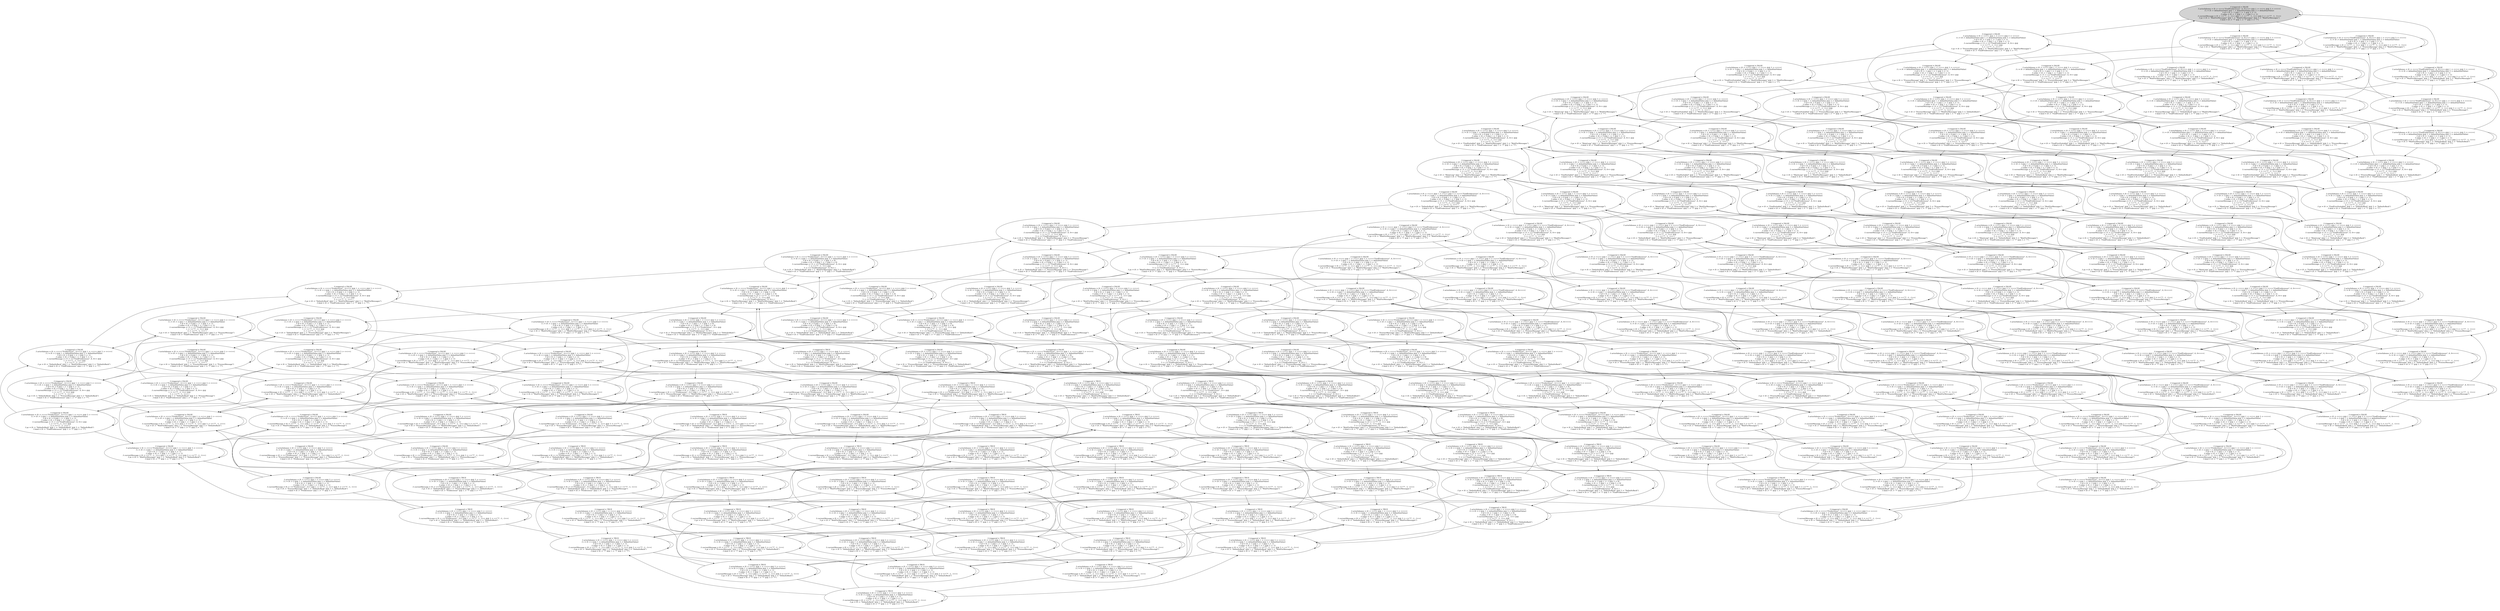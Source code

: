 digraph DiskGraph {
nodesep=0.35;
subgraph cluster_graph {
color="white";
2611726791460072301 [label="/\\ triggered = FALSE\n/\\ actorInboxes = (0 :> <<<<\"FindPredecessor\", 6, 0>>>> @@ 1 :> <<>> @@ 3 :> <<>>)\n/\\ i = (0 :> defaultInitValue @@ 1 :> defaultInitValue @@ 3 :> defaultInitValue)\n/\\ id = (0 :> -1 @@ 1 :> -1 @@ 3 :> -1)\n/\\ asker = (0 :> -1 @@ 1 :> -1 @@ 3 :> -1)\n/\\ currentMessage = (0 :> <<\"?\", -1, -1>> @@ 1 :> <<\"?\", -1, -1>> @@ 3 :> <<\"?\", -1, -1>>)\n/\\ pc = (0 :> \"WaitForMessages\" @@ 1 :> \"WaitForMessages\" @@ 3 :> \"WaitForMessages\")\n/\\ kind = (0 :> \"?\" @@ 1 :> \"?\" @@ 3 :> \"?\")",style = filled]
2611726791460072301 -> -1407765107657896046;
-1407765107657896046 [label="/\\ triggered = FALSE\n/\\ actorInboxes = (0 :> <<>> @@ 1 :> <<>> @@ 3 :> <<>>)\n/\\ i = (0 :> defaultInitValue @@ 1 :> defaultInitValue @@ 3 :> defaultInitValue)\n/\\ id = (0 :> -1 @@ 1 :> -1 @@ 3 :> -1)\n/\\ asker = (0 :> -1 @@ 1 :> -1 @@ 3 :> -1)\n/\\ currentMessage = ( 0 :> <<\"FindPredecessor\", 6, 0>> @@\n  1 :> <<\"?\", -1, -1>> @@\n  3 :> <<\"?\", -1, -1>> )\n/\\ pc = (0 :> \"ProcessMessage\" @@ 1 :> \"WaitForMessages\" @@ 3 :> \"WaitForMessages\")\n/\\ kind = (0 :> \"FindPredecessor\" @@ 1 :> \"?\" @@ 3 :> \"?\")"];
2611726791460072301 -> 3251885302430114262;
3251885302430114262 [label="/\\ triggered = FALSE\n/\\ actorInboxes = (0 :> <<<<\"FindPredecessor\", 6, 0>>>> @@ 1 :> <<>> @@ 3 :> <<>>)\n/\\ i = (0 :> defaultInitValue @@ 1 :> defaultInitValue @@ 3 :> defaultInitValue)\n/\\ id = (0 :> -1 @@ 1 :> -1 @@ 3 :> -1)\n/\\ asker = (0 :> -1 @@ 1 :> -1 @@ 3 :> -1)\n/\\ currentMessage = (0 :> <<\"?\", -1, -1>> @@ 1 :> <<\"?\", -1, -1>> @@ 3 :> <<\"?\", -1, -1>>)\n/\\ pc = (0 :> \"WaitForMessages\" @@ 1 :> \"WaitForMessages\" @@ 3 :> \"ProcessMessage\")\n/\\ kind = (0 :> \"?\" @@ 1 :> \"?\" @@ 3 :> \"?\")"];
2611726791460072301 -> -4575566236705618040;
-4575566236705618040 [label="/\\ triggered = FALSE\n/\\ actorInboxes = (0 :> <<<<\"FindPredecessor\", 6, 0>>>> @@ 1 :> <<>> @@ 3 :> <<>>)\n/\\ i = (0 :> defaultInitValue @@ 1 :> defaultInitValue @@ 3 :> defaultInitValue)\n/\\ id = (0 :> -1 @@ 1 :> -1 @@ 3 :> -1)\n/\\ asker = (0 :> -1 @@ 1 :> -1 @@ 3 :> -1)\n/\\ currentMessage = (0 :> <<\"?\", -1, -1>> @@ 1 :> <<\"?\", -1, -1>> @@ 3 :> <<\"?\", -1, -1>>)\n/\\ pc = (0 :> \"WaitForMessages\" @@ 1 :> \"ProcessMessage\" @@ 3 :> \"WaitForMessages\")\n/\\ kind = (0 :> \"?\" @@ 1 :> \"?\" @@ 3 :> \"?\")"];
2611726791460072301 -> 2611726791460072301;
2611726791460072301 [label="/\\ triggered = FALSE\n/\\ actorInboxes = (0 :> <<<<\"FindPredecessor\", 6, 0>>>> @@ 1 :> <<>> @@ 3 :> <<>>)\n/\\ i = (0 :> defaultInitValue @@ 1 :> defaultInitValue @@ 3 :> defaultInitValue)\n/\\ id = (0 :> -1 @@ 1 :> -1 @@ 3 :> -1)\n/\\ asker = (0 :> -1 @@ 1 :> -1 @@ 3 :> -1)\n/\\ currentMessage = (0 :> <<\"?\", -1, -1>> @@ 1 :> <<\"?\", -1, -1>> @@ 3 :> <<\"?\", -1, -1>>)\n/\\ pc = (0 :> \"WaitForMessages\" @@ 1 :> \"WaitForMessages\" @@ 3 :> \"WaitForMessages\")\n/\\ kind = (0 :> \"?\" @@ 1 :> \"?\" @@ 3 :> \"?\")"];
-5031275928616876834 -> 3780980772810392547;
3780980772810392547 [label="/\\ triggered = FALSE\n/\\ actorInboxes = (0 :> <<>> @@ 1 :> <<>> @@ 3 :> <<>>)\n/\\ i = (0 :> 3 @@ 1 :> defaultInitValue @@ 3 :> defaultInitValue)\n/\\ id = (0 :> 6 @@ 1 :> -1 @@ 3 :> -1)\n/\\ asker = (0 :> 0 @@ 1 :> -1 @@ 3 :> -1)\n/\\ currentMessage = ( 0 :> <<\"FindPredecessor\", 6, 0>> @@\n  1 :> <<\"?\", -1, -1>> @@\n  3 :> <<\"?\", -1, -1>> )\n/\\ pc = (0 :> \"FindFirstSuitableI\" @@ 1 :> \"ProcessMessage\" @@ 3 :> \"WaitForMessages\")\n/\\ kind = (0 :> \"FindPredecessor\" @@ 1 :> \"?\" @@ 3 :> \"?\")"];
-5031275928616876834 -> -3983572299230323130;
-3983572299230323130 [label="/\\ triggered = FALSE\n/\\ actorInboxes = (0 :> <<>> @@ 1 :> <<>> @@ 3 :> <<>>)\n/\\ i = (0 :> 3 @@ 1 :> defaultInitValue @@ 3 :> defaultInitValue)\n/\\ id = (0 :> 6 @@ 1 :> -1 @@ 3 :> -1)\n/\\ asker = (0 :> 0 @@ 1 :> -1 @@ 3 :> -1)\n/\\ currentMessage = ( 0 :> <<\"FindPredecessor\", 6, 0>> @@\n  1 :> <<\"?\", -1, -1>> @@\n  3 :> <<\"?\", -1, -1>> )\n/\\ pc = (0 :> \"FindFirstSuitableI\" @@ 1 :> \"WaitForMessages\" @@ 3 :> \"ProcessMessage\")\n/\\ kind = (0 :> \"FindPredecessor\" @@ 1 :> \"?\" @@ 3 :> \"?\")"];
-5031275928616876834 -> -5031275928616876834;
-5031275928616876834 [label="/\\ triggered = FALSE\n/\\ actorInboxes = (0 :> <<>> @@ 1 :> <<>> @@ 3 :> <<>>)\n/\\ i = (0 :> 3 @@ 1 :> defaultInitValue @@ 3 :> defaultInitValue)\n/\\ id = (0 :> 6 @@ 1 :> -1 @@ 3 :> -1)\n/\\ asker = (0 :> 0 @@ 1 :> -1 @@ 3 :> -1)\n/\\ currentMessage = ( 0 :> <<\"FindPredecessor\", 6, 0>> @@\n  1 :> <<\"?\", -1, -1>> @@\n  3 :> <<\"?\", -1, -1>> )\n/\\ pc = (0 :> \"FindFirstSuitableI\" @@ 1 :> \"WaitForMessages\" @@ 3 :> \"WaitForMessages\")\n/\\ kind = (0 :> \"FindPredecessor\" @@ 1 :> \"?\" @@ 3 :> \"?\")"];
-5031275928616876834 -> -2319596430483730673;
-2319596430483730673 [label="/\\ triggered = FALSE\n/\\ actorInboxes = (0 :> <<>> @@ 1 :> <<>> @@ 3 :> <<>>)\n/\\ i = (0 :> 3 @@ 1 :> defaultInitValue @@ 3 :> defaultInitValue)\n/\\ id = (0 :> 6 @@ 1 :> -1 @@ 3 :> -1)\n/\\ asker = (0 :> 0 @@ 1 :> -1 @@ 3 :> -1)\n/\\ currentMessage = ( 0 :> <<\"FindPredecessor\", 6, 0>> @@\n  1 :> <<\"?\", -1, -1>> @@\n  3 :> <<\"?\", -1, -1>> )\n/\\ pc = (0 :> \"MainLoop\" @@ 1 :> \"WaitForMessages\" @@ 3 :> \"WaitForMessages\")\n/\\ kind = (0 :> \"FindPredecessor\" @@ 1 :> \"?\" @@ 3 :> \"?\")"];
-4575566236705618040 -> 5653772991805376275;
5653772991805376275 [label="/\\ triggered = FALSE\n/\\ actorInboxes = (0 :> <<<<\"FindPredecessor\", 6, 0>>>> @@ 1 :> <<>> @@ 3 :> <<>>)\n/\\ i = (0 :> defaultInitValue @@ 1 :> defaultInitValue @@ 3 :> defaultInitValue)\n/\\ id = (0 :> -1 @@ 1 :> -1 @@ 3 :> -1)\n/\\ asker = (0 :> -1 @@ 1 :> -1 @@ 3 :> -1)\n/\\ currentMessage = (0 :> <<\"?\", -1, -1>> @@ 1 :> <<\"?\", -1, -1>> @@ 3 :> <<\"?\", -1, -1>>)\n/\\ pc = (0 :> \"WaitForMessages\" @@ 1 :> \"ProcessMessage\" @@ 3 :> \"ProcessMessage\")\n/\\ kind = (0 :> \"?\" @@ 1 :> \"?\" @@ 3 :> \"?\")"];
-4575566236705618040 -> -4575566236705618040;
-4575566236705618040 [label="/\\ triggered = FALSE\n/\\ actorInboxes = (0 :> <<<<\"FindPredecessor\", 6, 0>>>> @@ 1 :> <<>> @@ 3 :> <<>>)\n/\\ i = (0 :> defaultInitValue @@ 1 :> defaultInitValue @@ 3 :> defaultInitValue)\n/\\ id = (0 :> -1 @@ 1 :> -1 @@ 3 :> -1)\n/\\ asker = (0 :> -1 @@ 1 :> -1 @@ 3 :> -1)\n/\\ currentMessage = (0 :> <<\"?\", -1, -1>> @@ 1 :> <<\"?\", -1, -1>> @@ 3 :> <<\"?\", -1, -1>>)\n/\\ pc = (0 :> \"WaitForMessages\" @@ 1 :> \"ProcessMessage\" @@ 3 :> \"WaitForMessages\")\n/\\ kind = (0 :> \"?\" @@ 1 :> \"?\" @@ 3 :> \"?\")"];
-4575566236705618040 -> 2615184911138033113;
2615184911138033113 [label="/\\ triggered = FALSE\n/\\ actorInboxes = (0 :> <<<<\"FindPredecessor\", 6, 0>>>> @@ 1 :> <<>> @@ 3 :> <<>>)\n/\\ i = (0 :> defaultInitValue @@ 1 :> defaultInitValue @@ 3 :> defaultInitValue)\n/\\ id = (0 :> -1 @@ 1 :> -1 @@ 3 :> -1)\n/\\ asker = (0 :> -1 @@ 1 :> -1 @@ 3 :> -1)\n/\\ currentMessage = (0 :> <<\"?\", -1, -1>> @@ 1 :> <<\"?\", -1, -1>> @@ 3 :> <<\"?\", -1, -1>>)\n/\\ pc = (0 :> \"WaitForMessages\" @@ 1 :> \"DefaultsBack\" @@ 3 :> \"WaitForMessages\")\n/\\ kind = (0 :> \"?\" @@ 1 :> \"?\" @@ 3 :> \"?\")"];
-4575566236705618040 -> 8372481302948861935;
8372481302948861935 [label="/\\ triggered = FALSE\n/\\ actorInboxes = (0 :> <<>> @@ 1 :> <<>> @@ 3 :> <<>>)\n/\\ i = (0 :> defaultInitValue @@ 1 :> defaultInitValue @@ 3 :> defaultInitValue)\n/\\ id = (0 :> -1 @@ 1 :> -1 @@ 3 :> -1)\n/\\ asker = (0 :> -1 @@ 1 :> -1 @@ 3 :> -1)\n/\\ currentMessage = ( 0 :> <<\"FindPredecessor\", 6, 0>> @@\n  1 :> <<\"?\", -1, -1>> @@\n  3 :> <<\"?\", -1, -1>> )\n/\\ pc = (0 :> \"ProcessMessage\" @@ 1 :> \"ProcessMessage\" @@ 3 :> \"WaitForMessages\")\n/\\ kind = (0 :> \"FindPredecessor\" @@ 1 :> \"?\" @@ 3 :> \"?\")"];
-1407765107657896046 -> -1407765107657896046;
-1407765107657896046 [label="/\\ triggered = FALSE\n/\\ actorInboxes = (0 :> <<>> @@ 1 :> <<>> @@ 3 :> <<>>)\n/\\ i = (0 :> defaultInitValue @@ 1 :> defaultInitValue @@ 3 :> defaultInitValue)\n/\\ id = (0 :> -1 @@ 1 :> -1 @@ 3 :> -1)\n/\\ asker = (0 :> -1 @@ 1 :> -1 @@ 3 :> -1)\n/\\ currentMessage = ( 0 :> <<\"FindPredecessor\", 6, 0>> @@\n  1 :> <<\"?\", -1, -1>> @@\n  3 :> <<\"?\", -1, -1>> )\n/\\ pc = (0 :> \"ProcessMessage\" @@ 1 :> \"WaitForMessages\" @@ 3 :> \"WaitForMessages\")\n/\\ kind = (0 :> \"FindPredecessor\" @@ 1 :> \"?\" @@ 3 :> \"?\")"];
-1407765107657896046 -> -8575354510537029046;
-8575354510537029046 [label="/\\ triggered = FALSE\n/\\ actorInboxes = (0 :> <<>> @@ 1 :> <<>> @@ 3 :> <<>>)\n/\\ i = (0 :> defaultInitValue @@ 1 :> defaultInitValue @@ 3 :> defaultInitValue)\n/\\ id = (0 :> -1 @@ 1 :> -1 @@ 3 :> -1)\n/\\ asker = (0 :> -1 @@ 1 :> -1 @@ 3 :> -1)\n/\\ currentMessage = ( 0 :> <<\"FindPredecessor\", 6, 0>> @@\n  1 :> <<\"?\", -1, -1>> @@\n  3 :> <<\"?\", -1, -1>> )\n/\\ pc = (0 :> \"ProcessMessage\" @@ 1 :> \"WaitForMessages\" @@ 3 :> \"ProcessMessage\")\n/\\ kind = (0 :> \"FindPredecessor\" @@ 1 :> \"?\" @@ 3 :> \"?\")"];
-1407765107657896046 -> -5031275928616876834;
-1407765107657896046 -> 8372481302948861935;
8372481302948861935 [label="/\\ triggered = FALSE\n/\\ actorInboxes = (0 :> <<>> @@ 1 :> <<>> @@ 3 :> <<>>)\n/\\ i = (0 :> defaultInitValue @@ 1 :> defaultInitValue @@ 3 :> defaultInitValue)\n/\\ id = (0 :> -1 @@ 1 :> -1 @@ 3 :> -1)\n/\\ asker = (0 :> -1 @@ 1 :> -1 @@ 3 :> -1)\n/\\ currentMessage = ( 0 :> <<\"FindPredecessor\", 6, 0>> @@\n  1 :> <<\"?\", -1, -1>> @@\n  3 :> <<\"?\", -1, -1>> )\n/\\ pc = (0 :> \"ProcessMessage\" @@ 1 :> \"ProcessMessage\" @@ 3 :> \"WaitForMessages\")\n/\\ kind = (0 :> \"FindPredecessor\" @@ 1 :> \"?\" @@ 3 :> \"?\")"];
3251885302430114262 -> 5653772991805376275;
5653772991805376275 [label="/\\ triggered = FALSE\n/\\ actorInboxes = (0 :> <<<<\"FindPredecessor\", 6, 0>>>> @@ 1 :> <<>> @@ 3 :> <<>>)\n/\\ i = (0 :> defaultInitValue @@ 1 :> defaultInitValue @@ 3 :> defaultInitValue)\n/\\ id = (0 :> -1 @@ 1 :> -1 @@ 3 :> -1)\n/\\ asker = (0 :> -1 @@ 1 :> -1 @@ 3 :> -1)\n/\\ currentMessage = (0 :> <<\"?\", -1, -1>> @@ 1 :> <<\"?\", -1, -1>> @@ 3 :> <<\"?\", -1, -1>>)\n/\\ pc = (0 :> \"WaitForMessages\" @@ 1 :> \"ProcessMessage\" @@ 3 :> \"ProcessMessage\")\n/\\ kind = (0 :> \"?\" @@ 1 :> \"?\" @@ 3 :> \"?\")"];
3251885302430114262 -> 3251885302430114262;
3251885302430114262 [label="/\\ triggered = FALSE\n/\\ actorInboxes = (0 :> <<<<\"FindPredecessor\", 6, 0>>>> @@ 1 :> <<>> @@ 3 :> <<>>)\n/\\ i = (0 :> defaultInitValue @@ 1 :> defaultInitValue @@ 3 :> defaultInitValue)\n/\\ id = (0 :> -1 @@ 1 :> -1 @@ 3 :> -1)\n/\\ asker = (0 :> -1 @@ 1 :> -1 @@ 3 :> -1)\n/\\ currentMessage = (0 :> <<\"?\", -1, -1>> @@ 1 :> <<\"?\", -1, -1>> @@ 3 :> <<\"?\", -1, -1>>)\n/\\ pc = (0 :> \"WaitForMessages\" @@ 1 :> \"WaitForMessages\" @@ 3 :> \"ProcessMessage\")\n/\\ kind = (0 :> \"?\" @@ 1 :> \"?\" @@ 3 :> \"?\")"];
3251885302430114262 -> -8575354510537029046;
-8575354510537029046 [label="/\\ triggered = FALSE\n/\\ actorInboxes = (0 :> <<>> @@ 1 :> <<>> @@ 3 :> <<>>)\n/\\ i = (0 :> defaultInitValue @@ 1 :> defaultInitValue @@ 3 :> defaultInitValue)\n/\\ id = (0 :> -1 @@ 1 :> -1 @@ 3 :> -1)\n/\\ asker = (0 :> -1 @@ 1 :> -1 @@ 3 :> -1)\n/\\ currentMessage = ( 0 :> <<\"FindPredecessor\", 6, 0>> @@\n  1 :> <<\"?\", -1, -1>> @@\n  3 :> <<\"?\", -1, -1>> )\n/\\ pc = (0 :> \"ProcessMessage\" @@ 1 :> \"WaitForMessages\" @@ 3 :> \"ProcessMessage\")\n/\\ kind = (0 :> \"FindPredecessor\" @@ 1 :> \"?\" @@ 3 :> \"?\")"];
3251885302430114262 -> -243243780132608518;
-243243780132608518 [label="/\\ triggered = FALSE\n/\\ actorInboxes = (0 :> <<<<\"FindPredecessor\", 6, 0>>>> @@ 1 :> <<>> @@ 3 :> <<>>)\n/\\ i = (0 :> defaultInitValue @@ 1 :> defaultInitValue @@ 3 :> defaultInitValue)\n/\\ id = (0 :> -1 @@ 1 :> -1 @@ 3 :> -1)\n/\\ asker = (0 :> -1 @@ 1 :> -1 @@ 3 :> -1)\n/\\ currentMessage = (0 :> <<\"?\", -1, -1>> @@ 1 :> <<\"?\", -1, -1>> @@ 3 :> <<\"?\", -1, -1>>)\n/\\ pc = (0 :> \"WaitForMessages\" @@ 1 :> \"WaitForMessages\" @@ 3 :> \"DefaultsBack\")\n/\\ kind = (0 :> \"?\" @@ 1 :> \"?\" @@ 3 :> \"?\")"];
-2319596430483730673 -> 2236826924243389395;
2236826924243389395 [label="/\\ triggered = FALSE\n/\\ actorInboxes = (0 :> <<>> @@ 1 :> <<>> @@ 3 :> <<>>)\n/\\ i = (0 :> 3 @@ 1 :> defaultInitValue @@ 3 :> defaultInitValue)\n/\\ id = (0 :> 6 @@ 1 :> -1 @@ 3 :> -1)\n/\\ asker = (0 :> 0 @@ 1 :> -1 @@ 3 :> -1)\n/\\ currentMessage = ( 0 :> <<\"FindPredecessor\", 6, 0>> @@\n  1 :> <<\"?\", -1, -1>> @@\n  3 :> <<\"?\", -1, -1>> )\n/\\ pc = (0 :> \"MainLoop\" @@ 1 :> \"WaitForMessages\" @@ 3 :> \"ProcessMessage\")\n/\\ kind = (0 :> \"FindPredecessor\" @@ 1 :> \"?\" @@ 3 :> \"?\")"];
-2319596430483730673 -> -2033953712359680394;
-2033953712359680394 [label="/\\ triggered = FALSE\n/\\ actorInboxes = (0 :> <<>> @@ 1 :> <<>> @@ 3 :> <<>>)\n/\\ i = (0 :> 3 @@ 1 :> defaultInitValue @@ 3 :> defaultInitValue)\n/\\ id = (0 :> 6 @@ 1 :> -1 @@ 3 :> -1)\n/\\ asker = (0 :> 0 @@ 1 :> -1 @@ 3 :> -1)\n/\\ currentMessage = ( 0 :> <<\"FindPredecessor\", 6, 0>> @@\n  1 :> <<\"?\", -1, -1>> @@\n  3 :> <<\"?\", -1, -1>> )\n/\\ pc = (0 :> \"MainLoop\" @@ 1 :> \"ProcessMessage\" @@ 3 :> \"WaitForMessages\")\n/\\ kind = (0 :> \"FindPredecessor\" @@ 1 :> \"?\" @@ 3 :> \"?\")"];
-2319596430483730673 -> -3345210508339103433;
-3345210508339103433 [label="/\\ triggered = FALSE\n/\\ actorInboxes = (0 :> <<>> @@ 1 :> <<>> @@ 3 :> <<>>)\n/\\ i = (0 :> 2 @@ 1 :> defaultInitValue @@ 3 :> defaultInitValue)\n/\\ id = (0 :> 6 @@ 1 :> -1 @@ 3 :> -1)\n/\\ asker = (0 :> 0 @@ 1 :> -1 @@ 3 :> -1)\n/\\ currentMessage = ( 0 :> <<\"FindPredecessor\", 6, 0>> @@\n  1 :> <<\"?\", -1, -1>> @@\n  3 :> <<\"?\", -1, -1>> )\n/\\ pc = (0 :> \"FindSuitableI\" @@ 1 :> \"WaitForMessages\" @@ 3 :> \"WaitForMessages\")\n/\\ kind = (0 :> \"FindPredecessor\" @@ 1 :> \"?\" @@ 3 :> \"?\")"];
-2319596430483730673 -> -2319596430483730673;
-2319596430483730673 [label="/\\ triggered = FALSE\n/\\ actorInboxes = (0 :> <<>> @@ 1 :> <<>> @@ 3 :> <<>>)\n/\\ i = (0 :> 3 @@ 1 :> defaultInitValue @@ 3 :> defaultInitValue)\n/\\ id = (0 :> 6 @@ 1 :> -1 @@ 3 :> -1)\n/\\ asker = (0 :> 0 @@ 1 :> -1 @@ 3 :> -1)\n/\\ currentMessage = ( 0 :> <<\"FindPredecessor\", 6, 0>> @@\n  1 :> <<\"?\", -1, -1>> @@\n  3 :> <<\"?\", -1, -1>> )\n/\\ pc = (0 :> \"MainLoop\" @@ 1 :> \"WaitForMessages\" @@ 3 :> \"WaitForMessages\")\n/\\ kind = (0 :> \"FindPredecessor\" @@ 1 :> \"?\" @@ 3 :> \"?\")"];
8372481302948861935 -> 3780980772810392547;
3780980772810392547 [label="/\\ triggered = FALSE\n/\\ actorInboxes = (0 :> <<>> @@ 1 :> <<>> @@ 3 :> <<>>)\n/\\ i = (0 :> 3 @@ 1 :> defaultInitValue @@ 3 :> defaultInitValue)\n/\\ id = (0 :> 6 @@ 1 :> -1 @@ 3 :> -1)\n/\\ asker = (0 :> 0 @@ 1 :> -1 @@ 3 :> -1)\n/\\ currentMessage = ( 0 :> <<\"FindPredecessor\", 6, 0>> @@\n  1 :> <<\"?\", -1, -1>> @@\n  3 :> <<\"?\", -1, -1>> )\n/\\ pc = (0 :> \"FindFirstSuitableI\" @@ 1 :> \"ProcessMessage\" @@ 3 :> \"WaitForMessages\")\n/\\ kind = (0 :> \"FindPredecessor\" @@ 1 :> \"?\" @@ 3 :> \"?\")"];
8372481302948861935 -> -1509241067272232556;
-1509241067272232556 [label="/\\ triggered = FALSE\n/\\ actorInboxes = (0 :> <<>> @@ 1 :> <<>> @@ 3 :> <<>>)\n/\\ i = (0 :> defaultInitValue @@ 1 :> defaultInitValue @@ 3 :> defaultInitValue)\n/\\ id = (0 :> -1 @@ 1 :> -1 @@ 3 :> -1)\n/\\ asker = (0 :> -1 @@ 1 :> -1 @@ 3 :> -1)\n/\\ currentMessage = ( 0 :> <<\"FindPredecessor\", 6, 0>> @@\n  1 :> <<\"?\", -1, -1>> @@\n  3 :> <<\"?\", -1, -1>> )\n/\\ pc = (0 :> \"ProcessMessage\" @@ 1 :> \"DefaultsBack\" @@ 3 :> \"WaitForMessages\")\n/\\ kind = (0 :> \"FindPredecessor\" @@ 1 :> \"?\" @@ 3 :> \"?\")"];
8372481302948861935 -> 2569150640297554968;
2569150640297554968 [label="/\\ triggered = FALSE\n/\\ actorInboxes = (0 :> <<>> @@ 1 :> <<>> @@ 3 :> <<>>)\n/\\ i = (0 :> defaultInitValue @@ 1 :> defaultInitValue @@ 3 :> defaultInitValue)\n/\\ id = (0 :> -1 @@ 1 :> -1 @@ 3 :> -1)\n/\\ asker = (0 :> -1 @@ 1 :> -1 @@ 3 :> -1)\n/\\ currentMessage = ( 0 :> <<\"FindPredecessor\", 6, 0>> @@\n  1 :> <<\"?\", -1, -1>> @@\n  3 :> <<\"?\", -1, -1>> )\n/\\ pc = (0 :> \"ProcessMessage\" @@ 1 :> \"ProcessMessage\" @@ 3 :> \"ProcessMessage\")\n/\\ kind = (0 :> \"FindPredecessor\" @@ 1 :> \"?\" @@ 3 :> \"?\")"];
8372481302948861935 -> 8372481302948861935;
8372481302948861935 [label="/\\ triggered = FALSE\n/\\ actorInboxes = (0 :> <<>> @@ 1 :> <<>> @@ 3 :> <<>>)\n/\\ i = (0 :> defaultInitValue @@ 1 :> defaultInitValue @@ 3 :> defaultInitValue)\n/\\ id = (0 :> -1 @@ 1 :> -1 @@ 3 :> -1)\n/\\ asker = (0 :> -1 @@ 1 :> -1 @@ 3 :> -1)\n/\\ currentMessage = ( 0 :> <<\"FindPredecessor\", 6, 0>> @@\n  1 :> <<\"?\", -1, -1>> @@\n  3 :> <<\"?\", -1, -1>> )\n/\\ pc = (0 :> \"ProcessMessage\" @@ 1 :> \"ProcessMessage\" @@ 3 :> \"WaitForMessages\")\n/\\ kind = (0 :> \"FindPredecessor\" @@ 1 :> \"?\" @@ 3 :> \"?\")"];
2615184911138033113 -> -1509241067272232556;
-1509241067272232556 [label="/\\ triggered = FALSE\n/\\ actorInboxes = (0 :> <<>> @@ 1 :> <<>> @@ 3 :> <<>>)\n/\\ i = (0 :> defaultInitValue @@ 1 :> defaultInitValue @@ 3 :> defaultInitValue)\n/\\ id = (0 :> -1 @@ 1 :> -1 @@ 3 :> -1)\n/\\ asker = (0 :> -1 @@ 1 :> -1 @@ 3 :> -1)\n/\\ currentMessage = ( 0 :> <<\"FindPredecessor\", 6, 0>> @@\n  1 :> <<\"?\", -1, -1>> @@\n  3 :> <<\"?\", -1, -1>> )\n/\\ pc = (0 :> \"ProcessMessage\" @@ 1 :> \"DefaultsBack\" @@ 3 :> \"WaitForMessages\")\n/\\ kind = (0 :> \"FindPredecessor\" @@ 1 :> \"?\" @@ 3 :> \"?\")"];
2615184911138033113 -> 6383425522194421206;
6383425522194421206 [label="/\\ triggered = FALSE\n/\\ actorInboxes = (0 :> <<<<\"FindPredecessor\", 6, 0>>>> @@ 1 :> <<>> @@ 3 :> <<>>)\n/\\ i = (0 :> defaultInitValue @@ 1 :> defaultInitValue @@ 3 :> defaultInitValue)\n/\\ id = (0 :> -1 @@ 1 :> -1 @@ 3 :> -1)\n/\\ asker = (0 :> -1 @@ 1 :> -1 @@ 3 :> -1)\n/\\ currentMessage = (0 :> <<\"?\", -1, -1>> @@ 1 :> <<\"?\", -1, -1>> @@ 3 :> <<\"?\", -1, -1>>)\n/\\ pc = (0 :> \"WaitForMessages\" @@ 1 :> \"DefaultsBack\" @@ 3 :> \"ProcessMessage\")\n/\\ kind = (0 :> \"?\" @@ 1 :> \"?\" @@ 3 :> \"?\")"];
2615184911138033113 -> 2615184911138033113;
2615184911138033113 [label="/\\ triggered = FALSE\n/\\ actorInboxes = (0 :> <<<<\"FindPredecessor\", 6, 0>>>> @@ 1 :> <<>> @@ 3 :> <<>>)\n/\\ i = (0 :> defaultInitValue @@ 1 :> defaultInitValue @@ 3 :> defaultInitValue)\n/\\ id = (0 :> -1 @@ 1 :> -1 @@ 3 :> -1)\n/\\ asker = (0 :> -1 @@ 1 :> -1 @@ 3 :> -1)\n/\\ currentMessage = (0 :> <<\"?\", -1, -1>> @@ 1 :> <<\"?\", -1, -1>> @@ 3 :> <<\"?\", -1, -1>>)\n/\\ pc = (0 :> \"WaitForMessages\" @@ 1 :> \"DefaultsBack\" @@ 3 :> \"WaitForMessages\")\n/\\ kind = (0 :> \"?\" @@ 1 :> \"?\" @@ 3 :> \"?\")"];
2615184911138033113 -> 2611726791460072301;
-8575354510537029046 -> 6101730406802447424;
6101730406802447424 [label="/\\ triggered = FALSE\n/\\ actorInboxes = (0 :> <<>> @@ 1 :> <<>> @@ 3 :> <<>>)\n/\\ i = (0 :> defaultInitValue @@ 1 :> defaultInitValue @@ 3 :> defaultInitValue)\n/\\ id = (0 :> -1 @@ 1 :> -1 @@ 3 :> -1)\n/\\ asker = (0 :> -1 @@ 1 :> -1 @@ 3 :> -1)\n/\\ currentMessage = ( 0 :> <<\"FindPredecessor\", 6, 0>> @@\n  1 :> <<\"?\", -1, -1>> @@\n  3 :> <<\"?\", -1, -1>> )\n/\\ pc = (0 :> \"ProcessMessage\" @@ 1 :> \"WaitForMessages\" @@ 3 :> \"DefaultsBack\")\n/\\ kind = (0 :> \"FindPredecessor\" @@ 1 :> \"?\" @@ 3 :> \"?\")"];
-8575354510537029046 -> -3983572299230323130;
-3983572299230323130 [label="/\\ triggered = FALSE\n/\\ actorInboxes = (0 :> <<>> @@ 1 :> <<>> @@ 3 :> <<>>)\n/\\ i = (0 :> 3 @@ 1 :> defaultInitValue @@ 3 :> defaultInitValue)\n/\\ id = (0 :> 6 @@ 1 :> -1 @@ 3 :> -1)\n/\\ asker = (0 :> 0 @@ 1 :> -1 @@ 3 :> -1)\n/\\ currentMessage = ( 0 :> <<\"FindPredecessor\", 6, 0>> @@\n  1 :> <<\"?\", -1, -1>> @@\n  3 :> <<\"?\", -1, -1>> )\n/\\ pc = (0 :> \"FindFirstSuitableI\" @@ 1 :> \"WaitForMessages\" @@ 3 :> \"ProcessMessage\")\n/\\ kind = (0 :> \"FindPredecessor\" @@ 1 :> \"?\" @@ 3 :> \"?\")"];
-8575354510537029046 -> 2569150640297554968;
2569150640297554968 [label="/\\ triggered = FALSE\n/\\ actorInboxes = (0 :> <<>> @@ 1 :> <<>> @@ 3 :> <<>>)\n/\\ i = (0 :> defaultInitValue @@ 1 :> defaultInitValue @@ 3 :> defaultInitValue)\n/\\ id = (0 :> -1 @@ 1 :> -1 @@ 3 :> -1)\n/\\ asker = (0 :> -1 @@ 1 :> -1 @@ 3 :> -1)\n/\\ currentMessage = ( 0 :> <<\"FindPredecessor\", 6, 0>> @@\n  1 :> <<\"?\", -1, -1>> @@\n  3 :> <<\"?\", -1, -1>> )\n/\\ pc = (0 :> \"ProcessMessage\" @@ 1 :> \"ProcessMessage\" @@ 3 :> \"ProcessMessage\")\n/\\ kind = (0 :> \"FindPredecessor\" @@ 1 :> \"?\" @@ 3 :> \"?\")"];
-8575354510537029046 -> -8575354510537029046;
-8575354510537029046 [label="/\\ triggered = FALSE\n/\\ actorInboxes = (0 :> <<>> @@ 1 :> <<>> @@ 3 :> <<>>)\n/\\ i = (0 :> defaultInitValue @@ 1 :> defaultInitValue @@ 3 :> defaultInitValue)\n/\\ id = (0 :> -1 @@ 1 :> -1 @@ 3 :> -1)\n/\\ asker = (0 :> -1 @@ 1 :> -1 @@ 3 :> -1)\n/\\ currentMessage = ( 0 :> <<\"FindPredecessor\", 6, 0>> @@\n  1 :> <<\"?\", -1, -1>> @@\n  3 :> <<\"?\", -1, -1>> )\n/\\ pc = (0 :> \"ProcessMessage\" @@ 1 :> \"WaitForMessages\" @@ 3 :> \"ProcessMessage\")\n/\\ kind = (0 :> \"FindPredecessor\" @@ 1 :> \"?\" @@ 3 :> \"?\")"];
3780980772810392547 -> -7051701707256448080;
-7051701707256448080 [label="/\\ triggered = FALSE\n/\\ actorInboxes = (0 :> <<>> @@ 1 :> <<>> @@ 3 :> <<>>)\n/\\ i = (0 :> 3 @@ 1 :> defaultInitValue @@ 3 :> defaultInitValue)\n/\\ id = (0 :> 6 @@ 1 :> -1 @@ 3 :> -1)\n/\\ asker = (0 :> 0 @@ 1 :> -1 @@ 3 :> -1)\n/\\ currentMessage = ( 0 :> <<\"FindPredecessor\", 6, 0>> @@\n  1 :> <<\"?\", -1, -1>> @@\n  3 :> <<\"?\", -1, -1>> )\n/\\ pc = (0 :> \"FindFirstSuitableI\" @@ 1 :> \"ProcessMessage\" @@ 3 :> \"ProcessMessage\")\n/\\ kind = (0 :> \"FindPredecessor\" @@ 1 :> \"?\" @@ 3 :> \"?\")"];
3780980772810392547 -> 3780980772810392547;
3780980772810392547 [label="/\\ triggered = FALSE\n/\\ actorInboxes = (0 :> <<>> @@ 1 :> <<>> @@ 3 :> <<>>)\n/\\ i = (0 :> 3 @@ 1 :> defaultInitValue @@ 3 :> defaultInitValue)\n/\\ id = (0 :> 6 @@ 1 :> -1 @@ 3 :> -1)\n/\\ asker = (0 :> 0 @@ 1 :> -1 @@ 3 :> -1)\n/\\ currentMessage = ( 0 :> <<\"FindPredecessor\", 6, 0>> @@\n  1 :> <<\"?\", -1, -1>> @@\n  3 :> <<\"?\", -1, -1>> )\n/\\ pc = (0 :> \"FindFirstSuitableI\" @@ 1 :> \"ProcessMessage\" @@ 3 :> \"WaitForMessages\")\n/\\ kind = (0 :> \"FindPredecessor\" @@ 1 :> \"?\" @@ 3 :> \"?\")"];
3780980772810392547 -> -2033953712359680394;
-2033953712359680394 [label="/\\ triggered = FALSE\n/\\ actorInboxes = (0 :> <<>> @@ 1 :> <<>> @@ 3 :> <<>>)\n/\\ i = (0 :> 3 @@ 1 :> defaultInitValue @@ 3 :> defaultInitValue)\n/\\ id = (0 :> 6 @@ 1 :> -1 @@ 3 :> -1)\n/\\ asker = (0 :> 0 @@ 1 :> -1 @@ 3 :> -1)\n/\\ currentMessage = ( 0 :> <<\"FindPredecessor\", 6, 0>> @@\n  1 :> <<\"?\", -1, -1>> @@\n  3 :> <<\"?\", -1, -1>> )\n/\\ pc = (0 :> \"MainLoop\" @@ 1 :> \"ProcessMessage\" @@ 3 :> \"WaitForMessages\")\n/\\ kind = (0 :> \"FindPredecessor\" @@ 1 :> \"?\" @@ 3 :> \"?\")"];
3780980772810392547 -> 4763395229146500603;
4763395229146500603 [label="/\\ triggered = FALSE\n/\\ actorInboxes = (0 :> <<>> @@ 1 :> <<>> @@ 3 :> <<>>)\n/\\ i = (0 :> 3 @@ 1 :> defaultInitValue @@ 3 :> defaultInitValue)\n/\\ id = (0 :> 6 @@ 1 :> -1 @@ 3 :> -1)\n/\\ asker = (0 :> 0 @@ 1 :> -1 @@ 3 :> -1)\n/\\ currentMessage = ( 0 :> <<\"FindPredecessor\", 6, 0>> @@\n  1 :> <<\"?\", -1, -1>> @@\n  3 :> <<\"?\", -1, -1>> )\n/\\ pc = (0 :> \"FindFirstSuitableI\" @@ 1 :> \"DefaultsBack\" @@ 3 :> \"WaitForMessages\")\n/\\ kind = (0 :> \"FindPredecessor\" @@ 1 :> \"?\" @@ 3 :> \"?\")"];
5653772991805376275 -> 5653772991805376275;
5653772991805376275 [label="/\\ triggered = FALSE\n/\\ actorInboxes = (0 :> <<<<\"FindPredecessor\", 6, 0>>>> @@ 1 :> <<>> @@ 3 :> <<>>)\n/\\ i = (0 :> defaultInitValue @@ 1 :> defaultInitValue @@ 3 :> defaultInitValue)\n/\\ id = (0 :> -1 @@ 1 :> -1 @@ 3 :> -1)\n/\\ asker = (0 :> -1 @@ 1 :> -1 @@ 3 :> -1)\n/\\ currentMessage = (0 :> <<\"?\", -1, -1>> @@ 1 :> <<\"?\", -1, -1>> @@ 3 :> <<\"?\", -1, -1>>)\n/\\ pc = (0 :> \"WaitForMessages\" @@ 1 :> \"ProcessMessage\" @@ 3 :> \"ProcessMessage\")\n/\\ kind = (0 :> \"?\" @@ 1 :> \"?\" @@ 3 :> \"?\")"];
5653772991805376275 -> 6383425522194421206;
6383425522194421206 [label="/\\ triggered = FALSE\n/\\ actorInboxes = (0 :> <<<<\"FindPredecessor\", 6, 0>>>> @@ 1 :> <<>> @@ 3 :> <<>>)\n/\\ i = (0 :> defaultInitValue @@ 1 :> defaultInitValue @@ 3 :> defaultInitValue)\n/\\ id = (0 :> -1 @@ 1 :> -1 @@ 3 :> -1)\n/\\ asker = (0 :> -1 @@ 1 :> -1 @@ 3 :> -1)\n/\\ currentMessage = (0 :> <<\"?\", -1, -1>> @@ 1 :> <<\"?\", -1, -1>> @@ 3 :> <<\"?\", -1, -1>>)\n/\\ pc = (0 :> \"WaitForMessages\" @@ 1 :> \"DefaultsBack\" @@ 3 :> \"ProcessMessage\")\n/\\ kind = (0 :> \"?\" @@ 1 :> \"?\" @@ 3 :> \"?\")"];
5653772991805376275 -> 2569150640297554968;
2569150640297554968 [label="/\\ triggered = FALSE\n/\\ actorInboxes = (0 :> <<>> @@ 1 :> <<>> @@ 3 :> <<>>)\n/\\ i = (0 :> defaultInitValue @@ 1 :> defaultInitValue @@ 3 :> defaultInitValue)\n/\\ id = (0 :> -1 @@ 1 :> -1 @@ 3 :> -1)\n/\\ asker = (0 :> -1 @@ 1 :> -1 @@ 3 :> -1)\n/\\ currentMessage = ( 0 :> <<\"FindPredecessor\", 6, 0>> @@\n  1 :> <<\"?\", -1, -1>> @@\n  3 :> <<\"?\", -1, -1>> )\n/\\ pc = (0 :> \"ProcessMessage\" @@ 1 :> \"ProcessMessage\" @@ 3 :> \"ProcessMessage\")\n/\\ kind = (0 :> \"FindPredecessor\" @@ 1 :> \"?\" @@ 3 :> \"?\")"];
5653772991805376275 -> 3999855606827912201;
3999855606827912201 [label="/\\ triggered = FALSE\n/\\ actorInboxes = (0 :> <<<<\"FindPredecessor\", 6, 0>>>> @@ 1 :> <<>> @@ 3 :> <<>>)\n/\\ i = (0 :> defaultInitValue @@ 1 :> defaultInitValue @@ 3 :> defaultInitValue)\n/\\ id = (0 :> -1 @@ 1 :> -1 @@ 3 :> -1)\n/\\ asker = (0 :> -1 @@ 1 :> -1 @@ 3 :> -1)\n/\\ currentMessage = (0 :> <<\"?\", -1, -1>> @@ 1 :> <<\"?\", -1, -1>> @@ 3 :> <<\"?\", -1, -1>>)\n/\\ pc = (0 :> \"WaitForMessages\" @@ 1 :> \"ProcessMessage\" @@ 3 :> \"DefaultsBack\")\n/\\ kind = (0 :> \"?\" @@ 1 :> \"?\" @@ 3 :> \"?\")"];
-243243780132608518 -> 6101730406802447424;
6101730406802447424 [label="/\\ triggered = FALSE\n/\\ actorInboxes = (0 :> <<>> @@ 1 :> <<>> @@ 3 :> <<>>)\n/\\ i = (0 :> defaultInitValue @@ 1 :> defaultInitValue @@ 3 :> defaultInitValue)\n/\\ id = (0 :> -1 @@ 1 :> -1 @@ 3 :> -1)\n/\\ asker = (0 :> -1 @@ 1 :> -1 @@ 3 :> -1)\n/\\ currentMessage = ( 0 :> <<\"FindPredecessor\", 6, 0>> @@\n  1 :> <<\"?\", -1, -1>> @@\n  3 :> <<\"?\", -1, -1>> )\n/\\ pc = (0 :> \"ProcessMessage\" @@ 1 :> \"WaitForMessages\" @@ 3 :> \"DefaultsBack\")\n/\\ kind = (0 :> \"FindPredecessor\" @@ 1 :> \"?\" @@ 3 :> \"?\")"];
-243243780132608518 -> 3999855606827912201;
3999855606827912201 [label="/\\ triggered = FALSE\n/\\ actorInboxes = (0 :> <<<<\"FindPredecessor\", 6, 0>>>> @@ 1 :> <<>> @@ 3 :> <<>>)\n/\\ i = (0 :> defaultInitValue @@ 1 :> defaultInitValue @@ 3 :> defaultInitValue)\n/\\ id = (0 :> -1 @@ 1 :> -1 @@ 3 :> -1)\n/\\ asker = (0 :> -1 @@ 1 :> -1 @@ 3 :> -1)\n/\\ currentMessage = (0 :> <<\"?\", -1, -1>> @@ 1 :> <<\"?\", -1, -1>> @@ 3 :> <<\"?\", -1, -1>>)\n/\\ pc = (0 :> \"WaitForMessages\" @@ 1 :> \"ProcessMessage\" @@ 3 :> \"DefaultsBack\")\n/\\ kind = (0 :> \"?\" @@ 1 :> \"?\" @@ 3 :> \"?\")"];
-243243780132608518 -> -243243780132608518;
-243243780132608518 [label="/\\ triggered = FALSE\n/\\ actorInboxes = (0 :> <<<<\"FindPredecessor\", 6, 0>>>> @@ 1 :> <<>> @@ 3 :> <<>>)\n/\\ i = (0 :> defaultInitValue @@ 1 :> defaultInitValue @@ 3 :> defaultInitValue)\n/\\ id = (0 :> -1 @@ 1 :> -1 @@ 3 :> -1)\n/\\ asker = (0 :> -1 @@ 1 :> -1 @@ 3 :> -1)\n/\\ currentMessage = (0 :> <<\"?\", -1, -1>> @@ 1 :> <<\"?\", -1, -1>> @@ 3 :> <<\"?\", -1, -1>>)\n/\\ pc = (0 :> \"WaitForMessages\" @@ 1 :> \"WaitForMessages\" @@ 3 :> \"DefaultsBack\")\n/\\ kind = (0 :> \"?\" @@ 1 :> \"?\" @@ 3 :> \"?\")"];
-243243780132608518 -> 2611726791460072301;
-3983572299230323130 -> -7051701707256448080;
-7051701707256448080 [label="/\\ triggered = FALSE\n/\\ actorInboxes = (0 :> <<>> @@ 1 :> <<>> @@ 3 :> <<>>)\n/\\ i = (0 :> 3 @@ 1 :> defaultInitValue @@ 3 :> defaultInitValue)\n/\\ id = (0 :> 6 @@ 1 :> -1 @@ 3 :> -1)\n/\\ asker = (0 :> 0 @@ 1 :> -1 @@ 3 :> -1)\n/\\ currentMessage = ( 0 :> <<\"FindPredecessor\", 6, 0>> @@\n  1 :> <<\"?\", -1, -1>> @@\n  3 :> <<\"?\", -1, -1>> )\n/\\ pc = (0 :> \"FindFirstSuitableI\" @@ 1 :> \"ProcessMessage\" @@ 3 :> \"ProcessMessage\")\n/\\ kind = (0 :> \"FindPredecessor\" @@ 1 :> \"?\" @@ 3 :> \"?\")"];
-3983572299230323130 -> 2236826924243389395;
2236826924243389395 [label="/\\ triggered = FALSE\n/\\ actorInboxes = (0 :> <<>> @@ 1 :> <<>> @@ 3 :> <<>>)\n/\\ i = (0 :> 3 @@ 1 :> defaultInitValue @@ 3 :> defaultInitValue)\n/\\ id = (0 :> 6 @@ 1 :> -1 @@ 3 :> -1)\n/\\ asker = (0 :> 0 @@ 1 :> -1 @@ 3 :> -1)\n/\\ currentMessage = ( 0 :> <<\"FindPredecessor\", 6, 0>> @@\n  1 :> <<\"?\", -1, -1>> @@\n  3 :> <<\"?\", -1, -1>> )\n/\\ pc = (0 :> \"MainLoop\" @@ 1 :> \"WaitForMessages\" @@ 3 :> \"ProcessMessage\")\n/\\ kind = (0 :> \"FindPredecessor\" @@ 1 :> \"?\" @@ 3 :> \"?\")"];
-3983572299230323130 -> -3983572299230323130;
-3983572299230323130 [label="/\\ triggered = FALSE\n/\\ actorInboxes = (0 :> <<>> @@ 1 :> <<>> @@ 3 :> <<>>)\n/\\ i = (0 :> 3 @@ 1 :> defaultInitValue @@ 3 :> defaultInitValue)\n/\\ id = (0 :> 6 @@ 1 :> -1 @@ 3 :> -1)\n/\\ asker = (0 :> 0 @@ 1 :> -1 @@ 3 :> -1)\n/\\ currentMessage = ( 0 :> <<\"FindPredecessor\", 6, 0>> @@\n  1 :> <<\"?\", -1, -1>> @@\n  3 :> <<\"?\", -1, -1>> )\n/\\ pc = (0 :> \"FindFirstSuitableI\" @@ 1 :> \"WaitForMessages\" @@ 3 :> \"ProcessMessage\")\n/\\ kind = (0 :> \"FindPredecessor\" @@ 1 :> \"?\" @@ 3 :> \"?\")"];
-3983572299230323130 -> -164010860468555729;
-164010860468555729 [label="/\\ triggered = FALSE\n/\\ actorInboxes = (0 :> <<>> @@ 1 :> <<>> @@ 3 :> <<>>)\n/\\ i = (0 :> 3 @@ 1 :> defaultInitValue @@ 3 :> defaultInitValue)\n/\\ id = (0 :> 6 @@ 1 :> -1 @@ 3 :> -1)\n/\\ asker = (0 :> 0 @@ 1 :> -1 @@ 3 :> -1)\n/\\ currentMessage = ( 0 :> <<\"FindPredecessor\", 6, 0>> @@\n  1 :> <<\"?\", -1, -1>> @@\n  3 :> <<\"?\", -1, -1>> )\n/\\ pc = (0 :> \"FindFirstSuitableI\" @@ 1 :> \"WaitForMessages\" @@ 3 :> \"DefaultsBack\")\n/\\ kind = (0 :> \"FindPredecessor\" @@ 1 :> \"?\" @@ 3 :> \"?\")"];
-3345210508339103433 -> 194499542938863234;
194499542938863234 [label="/\\ triggered = FALSE\n/\\ actorInboxes = (0 :> <<>> @@ 1 :> <<>> @@ 3 :> <<>>)\n/\\ i = (0 :> 2 @@ 1 :> defaultInitValue @@ 3 :> defaultInitValue)\n/\\ id = (0 :> 6 @@ 1 :> -1 @@ 3 :> -1)\n/\\ asker = (0 :> 0 @@ 1 :> -1 @@ 3 :> -1)\n/\\ currentMessage = ( 0 :> <<\"FindPredecessor\", 6, 0>> @@\n  1 :> <<\"?\", -1, -1>> @@\n  3 :> <<\"?\", -1, -1>> )\n/\\ pc = (0 :> \"MainLoop\" @@ 1 :> \"WaitForMessages\" @@ 3 :> \"WaitForMessages\")\n/\\ kind = (0 :> \"FindPredecessor\" @@ 1 :> \"?\" @@ 3 :> \"?\")"];
-3345210508339103433 -> -3345210508339103433;
-3345210508339103433 [label="/\\ triggered = FALSE\n/\\ actorInboxes = (0 :> <<>> @@ 1 :> <<>> @@ 3 :> <<>>)\n/\\ i = (0 :> 2 @@ 1 :> defaultInitValue @@ 3 :> defaultInitValue)\n/\\ id = (0 :> 6 @@ 1 :> -1 @@ 3 :> -1)\n/\\ asker = (0 :> 0 @@ 1 :> -1 @@ 3 :> -1)\n/\\ currentMessage = ( 0 :> <<\"FindPredecessor\", 6, 0>> @@\n  1 :> <<\"?\", -1, -1>> @@\n  3 :> <<\"?\", -1, -1>> )\n/\\ pc = (0 :> \"FindSuitableI\" @@ 1 :> \"WaitForMessages\" @@ 3 :> \"WaitForMessages\")\n/\\ kind = (0 :> \"FindPredecessor\" @@ 1 :> \"?\" @@ 3 :> \"?\")"];
-3345210508339103433 -> -8109289484324931352;
-8109289484324931352 [label="/\\ triggered = FALSE\n/\\ actorInboxes = (0 :> <<>> @@ 1 :> <<>> @@ 3 :> <<>>)\n/\\ i = (0 :> 2 @@ 1 :> defaultInitValue @@ 3 :> defaultInitValue)\n/\\ id = (0 :> 6 @@ 1 :> -1 @@ 3 :> -1)\n/\\ asker = (0 :> 0 @@ 1 :> -1 @@ 3 :> -1)\n/\\ currentMessage = ( 0 :> <<\"FindPredecessor\", 6, 0>> @@\n  1 :> <<\"?\", -1, -1>> @@\n  3 :> <<\"?\", -1, -1>> )\n/\\ pc = (0 :> \"FindSuitableI\" @@ 1 :> \"WaitForMessages\" @@ 3 :> \"ProcessMessage\")\n/\\ kind = (0 :> \"FindPredecessor\" @@ 1 :> \"?\" @@ 3 :> \"?\")"];
-3345210508339103433 -> 8338761944034452813;
8338761944034452813 [label="/\\ triggered = FALSE\n/\\ actorInboxes = (0 :> <<>> @@ 1 :> <<>> @@ 3 :> <<>>)\n/\\ i = (0 :> 2 @@ 1 :> defaultInitValue @@ 3 :> defaultInitValue)\n/\\ id = (0 :> 6 @@ 1 :> -1 @@ 3 :> -1)\n/\\ asker = (0 :> 0 @@ 1 :> -1 @@ 3 :> -1)\n/\\ currentMessage = ( 0 :> <<\"FindPredecessor\", 6, 0>> @@\n  1 :> <<\"?\", -1, -1>> @@\n  3 :> <<\"?\", -1, -1>> )\n/\\ pc = (0 :> \"FindSuitableI\" @@ 1 :> \"ProcessMessage\" @@ 3 :> \"WaitForMessages\")\n/\\ kind = (0 :> \"FindPredecessor\" @@ 1 :> \"?\" @@ 3 :> \"?\")"];
-2033953712359680394 -> -2033953712359680394;
-2033953712359680394 [label="/\\ triggered = FALSE\n/\\ actorInboxes = (0 :> <<>> @@ 1 :> <<>> @@ 3 :> <<>>)\n/\\ i = (0 :> 3 @@ 1 :> defaultInitValue @@ 3 :> defaultInitValue)\n/\\ id = (0 :> 6 @@ 1 :> -1 @@ 3 :> -1)\n/\\ asker = (0 :> 0 @@ 1 :> -1 @@ 3 :> -1)\n/\\ currentMessage = ( 0 :> <<\"FindPredecessor\", 6, 0>> @@\n  1 :> <<\"?\", -1, -1>> @@\n  3 :> <<\"?\", -1, -1>> )\n/\\ pc = (0 :> \"MainLoop\" @@ 1 :> \"ProcessMessage\" @@ 3 :> \"WaitForMessages\")\n/\\ kind = (0 :> \"FindPredecessor\" @@ 1 :> \"?\" @@ 3 :> \"?\")"];
-2033953712359680394 -> -3544218054413624984;
-3544218054413624984 [label="/\\ triggered = FALSE\n/\\ actorInboxes = (0 :> <<>> @@ 1 :> <<>> @@ 3 :> <<>>)\n/\\ i = (0 :> 3 @@ 1 :> defaultInitValue @@ 3 :> defaultInitValue)\n/\\ id = (0 :> 6 @@ 1 :> -1 @@ 3 :> -1)\n/\\ asker = (0 :> 0 @@ 1 :> -1 @@ 3 :> -1)\n/\\ currentMessage = ( 0 :> <<\"FindPredecessor\", 6, 0>> @@\n  1 :> <<\"?\", -1, -1>> @@\n  3 :> <<\"?\", -1, -1>> )\n/\\ pc = (0 :> \"MainLoop\" @@ 1 :> \"DefaultsBack\" @@ 3 :> \"WaitForMessages\")\n/\\ kind = (0 :> \"FindPredecessor\" @@ 1 :> \"?\" @@ 3 :> \"?\")"];
-2033953712359680394 -> -3416097018898238996;
-3416097018898238996 [label="/\\ triggered = FALSE\n/\\ actorInboxes = (0 :> <<>> @@ 1 :> <<>> @@ 3 :> <<>>)\n/\\ i = (0 :> 3 @@ 1 :> defaultInitValue @@ 3 :> defaultInitValue)\n/\\ id = (0 :> 6 @@ 1 :> -1 @@ 3 :> -1)\n/\\ asker = (0 :> 0 @@ 1 :> -1 @@ 3 :> -1)\n/\\ currentMessage = ( 0 :> <<\"FindPredecessor\", 6, 0>> @@\n  1 :> <<\"?\", -1, -1>> @@\n  3 :> <<\"?\", -1, -1>> )\n/\\ pc = (0 :> \"MainLoop\" @@ 1 :> \"ProcessMessage\" @@ 3 :> \"ProcessMessage\")\n/\\ kind = (0 :> \"FindPredecessor\" @@ 1 :> \"?\" @@ 3 :> \"?\")"];
-2033953712359680394 -> 8338761944034452813;
8338761944034452813 [label="/\\ triggered = FALSE\n/\\ actorInboxes = (0 :> <<>> @@ 1 :> <<>> @@ 3 :> <<>>)\n/\\ i = (0 :> 2 @@ 1 :> defaultInitValue @@ 3 :> defaultInitValue)\n/\\ id = (0 :> 6 @@ 1 :> -1 @@ 3 :> -1)\n/\\ asker = (0 :> 0 @@ 1 :> -1 @@ 3 :> -1)\n/\\ currentMessage = ( 0 :> <<\"FindPredecessor\", 6, 0>> @@\n  1 :> <<\"?\", -1, -1>> @@\n  3 :> <<\"?\", -1, -1>> )\n/\\ pc = (0 :> \"FindSuitableI\" @@ 1 :> \"ProcessMessage\" @@ 3 :> \"WaitForMessages\")\n/\\ kind = (0 :> \"FindPredecessor\" @@ 1 :> \"?\" @@ 3 :> \"?\")"];
-1509241067272232556 -> -1407765107657896046;
-1509241067272232556 -> -1509241067272232556;
-1509241067272232556 [label="/\\ triggered = FALSE\n/\\ actorInboxes = (0 :> <<>> @@ 1 :> <<>> @@ 3 :> <<>>)\n/\\ i = (0 :> defaultInitValue @@ 1 :> defaultInitValue @@ 3 :> defaultInitValue)\n/\\ id = (0 :> -1 @@ 1 :> -1 @@ 3 :> -1)\n/\\ asker = (0 :> -1 @@ 1 :> -1 @@ 3 :> -1)\n/\\ currentMessage = ( 0 :> <<\"FindPredecessor\", 6, 0>> @@\n  1 :> <<\"?\", -1, -1>> @@\n  3 :> <<\"?\", -1, -1>> )\n/\\ pc = (0 :> \"ProcessMessage\" @@ 1 :> \"DefaultsBack\" @@ 3 :> \"WaitForMessages\")\n/\\ kind = (0 :> \"FindPredecessor\" @@ 1 :> \"?\" @@ 3 :> \"?\")"];
-1509241067272232556 -> 430272988574901145;
430272988574901145 [label="/\\ triggered = FALSE\n/\\ actorInboxes = (0 :> <<>> @@ 1 :> <<>> @@ 3 :> <<>>)\n/\\ i = (0 :> defaultInitValue @@ 1 :> defaultInitValue @@ 3 :> defaultInitValue)\n/\\ id = (0 :> -1 @@ 1 :> -1 @@ 3 :> -1)\n/\\ asker = (0 :> -1 @@ 1 :> -1 @@ 3 :> -1)\n/\\ currentMessage = ( 0 :> <<\"FindPredecessor\", 6, 0>> @@\n  1 :> <<\"?\", -1, -1>> @@\n  3 :> <<\"?\", -1, -1>> )\n/\\ pc = (0 :> \"ProcessMessage\" @@ 1 :> \"DefaultsBack\" @@ 3 :> \"ProcessMessage\")\n/\\ kind = (0 :> \"FindPredecessor\" @@ 1 :> \"?\" @@ 3 :> \"?\")"];
-1509241067272232556 -> 4763395229146500603;
4763395229146500603 [label="/\\ triggered = FALSE\n/\\ actorInboxes = (0 :> <<>> @@ 1 :> <<>> @@ 3 :> <<>>)\n/\\ i = (0 :> 3 @@ 1 :> defaultInitValue @@ 3 :> defaultInitValue)\n/\\ id = (0 :> 6 @@ 1 :> -1 @@ 3 :> -1)\n/\\ asker = (0 :> 0 @@ 1 :> -1 @@ 3 :> -1)\n/\\ currentMessage = ( 0 :> <<\"FindPredecessor\", 6, 0>> @@\n  1 :> <<\"?\", -1, -1>> @@\n  3 :> <<\"?\", -1, -1>> )\n/\\ pc = (0 :> \"FindFirstSuitableI\" @@ 1 :> \"DefaultsBack\" @@ 3 :> \"WaitForMessages\")\n/\\ kind = (0 :> \"FindPredecessor\" @@ 1 :> \"?\" @@ 3 :> \"?\")"];
2236826924243389395 -> 2236826924243389395;
2236826924243389395 [label="/\\ triggered = FALSE\n/\\ actorInboxes = (0 :> <<>> @@ 1 :> <<>> @@ 3 :> <<>>)\n/\\ i = (0 :> 3 @@ 1 :> defaultInitValue @@ 3 :> defaultInitValue)\n/\\ id = (0 :> 6 @@ 1 :> -1 @@ 3 :> -1)\n/\\ asker = (0 :> 0 @@ 1 :> -1 @@ 3 :> -1)\n/\\ currentMessage = ( 0 :> <<\"FindPredecessor\", 6, 0>> @@\n  1 :> <<\"?\", -1, -1>> @@\n  3 :> <<\"?\", -1, -1>> )\n/\\ pc = (0 :> \"MainLoop\" @@ 1 :> \"WaitForMessages\" @@ 3 :> \"ProcessMessage\")\n/\\ kind = (0 :> \"FindPredecessor\" @@ 1 :> \"?\" @@ 3 :> \"?\")"];
2236826924243389395 -> -8109289484324931352;
-8109289484324931352 [label="/\\ triggered = FALSE\n/\\ actorInboxes = (0 :> <<>> @@ 1 :> <<>> @@ 3 :> <<>>)\n/\\ i = (0 :> 2 @@ 1 :> defaultInitValue @@ 3 :> defaultInitValue)\n/\\ id = (0 :> 6 @@ 1 :> -1 @@ 3 :> -1)\n/\\ asker = (0 :> 0 @@ 1 :> -1 @@ 3 :> -1)\n/\\ currentMessage = ( 0 :> <<\"FindPredecessor\", 6, 0>> @@\n  1 :> <<\"?\", -1, -1>> @@\n  3 :> <<\"?\", -1, -1>> )\n/\\ pc = (0 :> \"FindSuitableI\" @@ 1 :> \"WaitForMessages\" @@ 3 :> \"ProcessMessage\")\n/\\ kind = (0 :> \"FindPredecessor\" @@ 1 :> \"?\" @@ 3 :> \"?\")"];
2236826924243389395 -> -3416097018898238996;
-3416097018898238996 [label="/\\ triggered = FALSE\n/\\ actorInboxes = (0 :> <<>> @@ 1 :> <<>> @@ 3 :> <<>>)\n/\\ i = (0 :> 3 @@ 1 :> defaultInitValue @@ 3 :> defaultInitValue)\n/\\ id = (0 :> 6 @@ 1 :> -1 @@ 3 :> -1)\n/\\ asker = (0 :> 0 @@ 1 :> -1 @@ 3 :> -1)\n/\\ currentMessage = ( 0 :> <<\"FindPredecessor\", 6, 0>> @@\n  1 :> <<\"?\", -1, -1>> @@\n  3 :> <<\"?\", -1, -1>> )\n/\\ pc = (0 :> \"MainLoop\" @@ 1 :> \"ProcessMessage\" @@ 3 :> \"ProcessMessage\")\n/\\ kind = (0 :> \"FindPredecessor\" @@ 1 :> \"?\" @@ 3 :> \"?\")"];
2236826924243389395 -> 8175091267542197436;
8175091267542197436 [label="/\\ triggered = FALSE\n/\\ actorInboxes = (0 :> <<>> @@ 1 :> <<>> @@ 3 :> <<>>)\n/\\ i = (0 :> 3 @@ 1 :> defaultInitValue @@ 3 :> defaultInitValue)\n/\\ id = (0 :> 6 @@ 1 :> -1 @@ 3 :> -1)\n/\\ asker = (0 :> 0 @@ 1 :> -1 @@ 3 :> -1)\n/\\ currentMessage = ( 0 :> <<\"FindPredecessor\", 6, 0>> @@\n  1 :> <<\"?\", -1, -1>> @@\n  3 :> <<\"?\", -1, -1>> )\n/\\ pc = (0 :> \"MainLoop\" @@ 1 :> \"WaitForMessages\" @@ 3 :> \"DefaultsBack\")\n/\\ kind = (0 :> \"FindPredecessor\" @@ 1 :> \"?\" @@ 3 :> \"?\")"];
2569150640297554968 -> -7051701707256448080;
-7051701707256448080 [label="/\\ triggered = FALSE\n/\\ actorInboxes = (0 :> <<>> @@ 1 :> <<>> @@ 3 :> <<>>)\n/\\ i = (0 :> 3 @@ 1 :> defaultInitValue @@ 3 :> defaultInitValue)\n/\\ id = (0 :> 6 @@ 1 :> -1 @@ 3 :> -1)\n/\\ asker = (0 :> 0 @@ 1 :> -1 @@ 3 :> -1)\n/\\ currentMessage = ( 0 :> <<\"FindPredecessor\", 6, 0>> @@\n  1 :> <<\"?\", -1, -1>> @@\n  3 :> <<\"?\", -1, -1>> )\n/\\ pc = (0 :> \"FindFirstSuitableI\" @@ 1 :> \"ProcessMessage\" @@ 3 :> \"ProcessMessage\")\n/\\ kind = (0 :> \"FindPredecessor\" @@ 1 :> \"?\" @@ 3 :> \"?\")"];
2569150640297554968 -> 1503710987552287157;
1503710987552287157 [label="/\\ triggered = FALSE\n/\\ actorInboxes = (0 :> <<>> @@ 1 :> <<>> @@ 3 :> <<>>)\n/\\ i = (0 :> defaultInitValue @@ 1 :> defaultInitValue @@ 3 :> defaultInitValue)\n/\\ id = (0 :> -1 @@ 1 :> -1 @@ 3 :> -1)\n/\\ asker = (0 :> -1 @@ 1 :> -1 @@ 3 :> -1)\n/\\ currentMessage = ( 0 :> <<\"FindPredecessor\", 6, 0>> @@\n  1 :> <<\"?\", -1, -1>> @@\n  3 :> <<\"?\", -1, -1>> )\n/\\ pc = (0 :> \"ProcessMessage\" @@ 1 :> \"ProcessMessage\" @@ 3 :> \"DefaultsBack\")\n/\\ kind = (0 :> \"FindPredecessor\" @@ 1 :> \"?\" @@ 3 :> \"?\")"];
2569150640297554968 -> 2569150640297554968;
2569150640297554968 [label="/\\ triggered = FALSE\n/\\ actorInboxes = (0 :> <<>> @@ 1 :> <<>> @@ 3 :> <<>>)\n/\\ i = (0 :> defaultInitValue @@ 1 :> defaultInitValue @@ 3 :> defaultInitValue)\n/\\ id = (0 :> -1 @@ 1 :> -1 @@ 3 :> -1)\n/\\ asker = (0 :> -1 @@ 1 :> -1 @@ 3 :> -1)\n/\\ currentMessage = ( 0 :> <<\"FindPredecessor\", 6, 0>> @@\n  1 :> <<\"?\", -1, -1>> @@\n  3 :> <<\"?\", -1, -1>> )\n/\\ pc = (0 :> \"ProcessMessage\" @@ 1 :> \"ProcessMessage\" @@ 3 :> \"ProcessMessage\")\n/\\ kind = (0 :> \"FindPredecessor\" @@ 1 :> \"?\" @@ 3 :> \"?\")"];
2569150640297554968 -> 430272988574901145;
430272988574901145 [label="/\\ triggered = FALSE\n/\\ actorInboxes = (0 :> <<>> @@ 1 :> <<>> @@ 3 :> <<>>)\n/\\ i = (0 :> defaultInitValue @@ 1 :> defaultInitValue @@ 3 :> defaultInitValue)\n/\\ id = (0 :> -1 @@ 1 :> -1 @@ 3 :> -1)\n/\\ asker = (0 :> -1 @@ 1 :> -1 @@ 3 :> -1)\n/\\ currentMessage = ( 0 :> <<\"FindPredecessor\", 6, 0>> @@\n  1 :> <<\"?\", -1, -1>> @@\n  3 :> <<\"?\", -1, -1>> )\n/\\ pc = (0 :> \"ProcessMessage\" @@ 1 :> \"DefaultsBack\" @@ 3 :> \"ProcessMessage\")\n/\\ kind = (0 :> \"FindPredecessor\" @@ 1 :> \"?\" @@ 3 :> \"?\")"];
6101730406802447424 -> 6101730406802447424;
6101730406802447424 [label="/\\ triggered = FALSE\n/\\ actorInboxes = (0 :> <<>> @@ 1 :> <<>> @@ 3 :> <<>>)\n/\\ i = (0 :> defaultInitValue @@ 1 :> defaultInitValue @@ 3 :> defaultInitValue)\n/\\ id = (0 :> -1 @@ 1 :> -1 @@ 3 :> -1)\n/\\ asker = (0 :> -1 @@ 1 :> -1 @@ 3 :> -1)\n/\\ currentMessage = ( 0 :> <<\"FindPredecessor\", 6, 0>> @@\n  1 :> <<\"?\", -1, -1>> @@\n  3 :> <<\"?\", -1, -1>> )\n/\\ pc = (0 :> \"ProcessMessage\" @@ 1 :> \"WaitForMessages\" @@ 3 :> \"DefaultsBack\")\n/\\ kind = (0 :> \"FindPredecessor\" @@ 1 :> \"?\" @@ 3 :> \"?\")"];
6101730406802447424 -> -1407765107657896046;
6101730406802447424 -> 1503710987552287157;
1503710987552287157 [label="/\\ triggered = FALSE\n/\\ actorInboxes = (0 :> <<>> @@ 1 :> <<>> @@ 3 :> <<>>)\n/\\ i = (0 :> defaultInitValue @@ 1 :> defaultInitValue @@ 3 :> defaultInitValue)\n/\\ id = (0 :> -1 @@ 1 :> -1 @@ 3 :> -1)\n/\\ asker = (0 :> -1 @@ 1 :> -1 @@ 3 :> -1)\n/\\ currentMessage = ( 0 :> <<\"FindPredecessor\", 6, 0>> @@\n  1 :> <<\"?\", -1, -1>> @@\n  3 :> <<\"?\", -1, -1>> )\n/\\ pc = (0 :> \"ProcessMessage\" @@ 1 :> \"ProcessMessage\" @@ 3 :> \"DefaultsBack\")\n/\\ kind = (0 :> \"FindPredecessor\" @@ 1 :> \"?\" @@ 3 :> \"?\")"];
6101730406802447424 -> -164010860468555729;
-164010860468555729 [label="/\\ triggered = FALSE\n/\\ actorInboxes = (0 :> <<>> @@ 1 :> <<>> @@ 3 :> <<>>)\n/\\ i = (0 :> 3 @@ 1 :> defaultInitValue @@ 3 :> defaultInitValue)\n/\\ id = (0 :> 6 @@ 1 :> -1 @@ 3 :> -1)\n/\\ asker = (0 :> 0 @@ 1 :> -1 @@ 3 :> -1)\n/\\ currentMessage = ( 0 :> <<\"FindPredecessor\", 6, 0>> @@\n  1 :> <<\"?\", -1, -1>> @@\n  3 :> <<\"?\", -1, -1>> )\n/\\ pc = (0 :> \"FindFirstSuitableI\" @@ 1 :> \"WaitForMessages\" @@ 3 :> \"DefaultsBack\")\n/\\ kind = (0 :> \"FindPredecessor\" @@ 1 :> \"?\" @@ 3 :> \"?\")"];
4763395229146500603 -> -3544218054413624984;
-3544218054413624984 [label="/\\ triggered = FALSE\n/\\ actorInboxes = (0 :> <<>> @@ 1 :> <<>> @@ 3 :> <<>>)\n/\\ i = (0 :> 3 @@ 1 :> defaultInitValue @@ 3 :> defaultInitValue)\n/\\ id = (0 :> 6 @@ 1 :> -1 @@ 3 :> -1)\n/\\ asker = (0 :> 0 @@ 1 :> -1 @@ 3 :> -1)\n/\\ currentMessage = ( 0 :> <<\"FindPredecessor\", 6, 0>> @@\n  1 :> <<\"?\", -1, -1>> @@\n  3 :> <<\"?\", -1, -1>> )\n/\\ pc = (0 :> \"MainLoop\" @@ 1 :> \"DefaultsBack\" @@ 3 :> \"WaitForMessages\")\n/\\ kind = (0 :> \"FindPredecessor\" @@ 1 :> \"?\" @@ 3 :> \"?\")"];
4763395229146500603 -> -7061978332690187672;
-7061978332690187672 [label="/\\ triggered = FALSE\n/\\ actorInboxes = (0 :> <<>> @@ 1 :> <<>> @@ 3 :> <<>>)\n/\\ i = (0 :> 3 @@ 1 :> defaultInitValue @@ 3 :> defaultInitValue)\n/\\ id = (0 :> 6 @@ 1 :> -1 @@ 3 :> -1)\n/\\ asker = (0 :> 0 @@ 1 :> -1 @@ 3 :> -1)\n/\\ currentMessage = ( 0 :> <<\"FindPredecessor\", 6, 0>> @@\n  1 :> <<\"?\", -1, -1>> @@\n  3 :> <<\"?\", -1, -1>> )\n/\\ pc = (0 :> \"FindFirstSuitableI\" @@ 1 :> \"DefaultsBack\" @@ 3 :> \"ProcessMessage\")\n/\\ kind = (0 :> \"FindPredecessor\" @@ 1 :> \"?\" @@ 3 :> \"?\")"];
4763395229146500603 -> 4763395229146500603;
4763395229146500603 [label="/\\ triggered = FALSE\n/\\ actorInboxes = (0 :> <<>> @@ 1 :> <<>> @@ 3 :> <<>>)\n/\\ i = (0 :> 3 @@ 1 :> defaultInitValue @@ 3 :> defaultInitValue)\n/\\ id = (0 :> 6 @@ 1 :> -1 @@ 3 :> -1)\n/\\ asker = (0 :> 0 @@ 1 :> -1 @@ 3 :> -1)\n/\\ currentMessage = ( 0 :> <<\"FindPredecessor\", 6, 0>> @@\n  1 :> <<\"?\", -1, -1>> @@\n  3 :> <<\"?\", -1, -1>> )\n/\\ pc = (0 :> \"FindFirstSuitableI\" @@ 1 :> \"DefaultsBack\" @@ 3 :> \"WaitForMessages\")\n/\\ kind = (0 :> \"FindPredecessor\" @@ 1 :> \"?\" @@ 3 :> \"?\")"];
4763395229146500603 -> -5031275928616876834;
-7051701707256448080 -> -7051701707256448080;
-7051701707256448080 [label="/\\ triggered = FALSE\n/\\ actorInboxes = (0 :> <<>> @@ 1 :> <<>> @@ 3 :> <<>>)\n/\\ i = (0 :> 3 @@ 1 :> defaultInitValue @@ 3 :> defaultInitValue)\n/\\ id = (0 :> 6 @@ 1 :> -1 @@ 3 :> -1)\n/\\ asker = (0 :> 0 @@ 1 :> -1 @@ 3 :> -1)\n/\\ currentMessage = ( 0 :> <<\"FindPredecessor\", 6, 0>> @@\n  1 :> <<\"?\", -1, -1>> @@\n  3 :> <<\"?\", -1, -1>> )\n/\\ pc = (0 :> \"FindFirstSuitableI\" @@ 1 :> \"ProcessMessage\" @@ 3 :> \"ProcessMessage\")\n/\\ kind = (0 :> \"FindPredecessor\" @@ 1 :> \"?\" @@ 3 :> \"?\")"];
-7051701707256448080 -> -8297827120182529980;
-8297827120182529980 [label="/\\ triggered = FALSE\n/\\ actorInboxes = (0 :> <<>> @@ 1 :> <<>> @@ 3 :> <<>>)\n/\\ i = (0 :> 3 @@ 1 :> defaultInitValue @@ 3 :> defaultInitValue)\n/\\ id = (0 :> 6 @@ 1 :> -1 @@ 3 :> -1)\n/\\ asker = (0 :> 0 @@ 1 :> -1 @@ 3 :> -1)\n/\\ currentMessage = ( 0 :> <<\"FindPredecessor\", 6, 0>> @@\n  1 :> <<\"?\", -1, -1>> @@\n  3 :> <<\"?\", -1, -1>> )\n/\\ pc = (0 :> \"FindFirstSuitableI\" @@ 1 :> \"ProcessMessage\" @@ 3 :> \"DefaultsBack\")\n/\\ kind = (0 :> \"FindPredecessor\" @@ 1 :> \"?\" @@ 3 :> \"?\")"];
-7051701707256448080 -> -7061978332690187672;
-7061978332690187672 [label="/\\ triggered = FALSE\n/\\ actorInboxes = (0 :> <<>> @@ 1 :> <<>> @@ 3 :> <<>>)\n/\\ i = (0 :> 3 @@ 1 :> defaultInitValue @@ 3 :> defaultInitValue)\n/\\ id = (0 :> 6 @@ 1 :> -1 @@ 3 :> -1)\n/\\ asker = (0 :> 0 @@ 1 :> -1 @@ 3 :> -1)\n/\\ currentMessage = ( 0 :> <<\"FindPredecessor\", 6, 0>> @@\n  1 :> <<\"?\", -1, -1>> @@\n  3 :> <<\"?\", -1, -1>> )\n/\\ pc = (0 :> \"FindFirstSuitableI\" @@ 1 :> \"DefaultsBack\" @@ 3 :> \"ProcessMessage\")\n/\\ kind = (0 :> \"FindPredecessor\" @@ 1 :> \"?\" @@ 3 :> \"?\")"];
-7051701707256448080 -> -3416097018898238996;
-3416097018898238996 [label="/\\ triggered = FALSE\n/\\ actorInboxes = (0 :> <<>> @@ 1 :> <<>> @@ 3 :> <<>>)\n/\\ i = (0 :> 3 @@ 1 :> defaultInitValue @@ 3 :> defaultInitValue)\n/\\ id = (0 :> 6 @@ 1 :> -1 @@ 3 :> -1)\n/\\ asker = (0 :> 0 @@ 1 :> -1 @@ 3 :> -1)\n/\\ currentMessage = ( 0 :> <<\"FindPredecessor\", 6, 0>> @@\n  1 :> <<\"?\", -1, -1>> @@\n  3 :> <<\"?\", -1, -1>> )\n/\\ pc = (0 :> \"MainLoop\" @@ 1 :> \"ProcessMessage\" @@ 3 :> \"ProcessMessage\")\n/\\ kind = (0 :> \"FindPredecessor\" @@ 1 :> \"?\" @@ 3 :> \"?\")"];
6383425522194421206 -> 3251885302430114262;
6383425522194421206 -> 6383425522194421206;
6383425522194421206 [label="/\\ triggered = FALSE\n/\\ actorInboxes = (0 :> <<<<\"FindPredecessor\", 6, 0>>>> @@ 1 :> <<>> @@ 3 :> <<>>)\n/\\ i = (0 :> defaultInitValue @@ 1 :> defaultInitValue @@ 3 :> defaultInitValue)\n/\\ id = (0 :> -1 @@ 1 :> -1 @@ 3 :> -1)\n/\\ asker = (0 :> -1 @@ 1 :> -1 @@ 3 :> -1)\n/\\ currentMessage = (0 :> <<\"?\", -1, -1>> @@ 1 :> <<\"?\", -1, -1>> @@ 3 :> <<\"?\", -1, -1>>)\n/\\ pc = (0 :> \"WaitForMessages\" @@ 1 :> \"DefaultsBack\" @@ 3 :> \"ProcessMessage\")\n/\\ kind = (0 :> \"?\" @@ 1 :> \"?\" @@ 3 :> \"?\")"];
6383425522194421206 -> 430272988574901145;
430272988574901145 [label="/\\ triggered = FALSE\n/\\ actorInboxes = (0 :> <<>> @@ 1 :> <<>> @@ 3 :> <<>>)\n/\\ i = (0 :> defaultInitValue @@ 1 :> defaultInitValue @@ 3 :> defaultInitValue)\n/\\ id = (0 :> -1 @@ 1 :> -1 @@ 3 :> -1)\n/\\ asker = (0 :> -1 @@ 1 :> -1 @@ 3 :> -1)\n/\\ currentMessage = ( 0 :> <<\"FindPredecessor\", 6, 0>> @@\n  1 :> <<\"?\", -1, -1>> @@\n  3 :> <<\"?\", -1, -1>> )\n/\\ pc = (0 :> \"ProcessMessage\" @@ 1 :> \"DefaultsBack\" @@ 3 :> \"ProcessMessage\")\n/\\ kind = (0 :> \"FindPredecessor\" @@ 1 :> \"?\" @@ 3 :> \"?\")"];
6383425522194421206 -> 2342593308703553455;
2342593308703553455 [label="/\\ triggered = FALSE\n/\\ actorInboxes = (0 :> <<<<\"FindPredecessor\", 6, 0>>>> @@ 1 :> <<>> @@ 3 :> <<>>)\n/\\ i = (0 :> defaultInitValue @@ 1 :> defaultInitValue @@ 3 :> defaultInitValue)\n/\\ id = (0 :> -1 @@ 1 :> -1 @@ 3 :> -1)\n/\\ asker = (0 :> -1 @@ 1 :> -1 @@ 3 :> -1)\n/\\ currentMessage = (0 :> <<\"?\", -1, -1>> @@ 1 :> <<\"?\", -1, -1>> @@ 3 :> <<\"?\", -1, -1>>)\n/\\ pc = (0 :> \"WaitForMessages\" @@ 1 :> \"DefaultsBack\" @@ 3 :> \"DefaultsBack\")\n/\\ kind = (0 :> \"?\" @@ 1 :> \"?\" @@ 3 :> \"?\")"];
-164010860468555729 -> -8297827120182529980;
-8297827120182529980 [label="/\\ triggered = FALSE\n/\\ actorInboxes = (0 :> <<>> @@ 1 :> <<>> @@ 3 :> <<>>)\n/\\ i = (0 :> 3 @@ 1 :> defaultInitValue @@ 3 :> defaultInitValue)\n/\\ id = (0 :> 6 @@ 1 :> -1 @@ 3 :> -1)\n/\\ asker = (0 :> 0 @@ 1 :> -1 @@ 3 :> -1)\n/\\ currentMessage = ( 0 :> <<\"FindPredecessor\", 6, 0>> @@\n  1 :> <<\"?\", -1, -1>> @@\n  3 :> <<\"?\", -1, -1>> )\n/\\ pc = (0 :> \"FindFirstSuitableI\" @@ 1 :> \"ProcessMessage\" @@ 3 :> \"DefaultsBack\")\n/\\ kind = (0 :> \"FindPredecessor\" @@ 1 :> \"?\" @@ 3 :> \"?\")"];
-164010860468555729 -> 8175091267542197436;
8175091267542197436 [label="/\\ triggered = FALSE\n/\\ actorInboxes = (0 :> <<>> @@ 1 :> <<>> @@ 3 :> <<>>)\n/\\ i = (0 :> 3 @@ 1 :> defaultInitValue @@ 3 :> defaultInitValue)\n/\\ id = (0 :> 6 @@ 1 :> -1 @@ 3 :> -1)\n/\\ asker = (0 :> 0 @@ 1 :> -1 @@ 3 :> -1)\n/\\ currentMessage = ( 0 :> <<\"FindPredecessor\", 6, 0>> @@\n  1 :> <<\"?\", -1, -1>> @@\n  3 :> <<\"?\", -1, -1>> )\n/\\ pc = (0 :> \"MainLoop\" @@ 1 :> \"WaitForMessages\" @@ 3 :> \"DefaultsBack\")\n/\\ kind = (0 :> \"FindPredecessor\" @@ 1 :> \"?\" @@ 3 :> \"?\")"];
-164010860468555729 -> -5031275928616876834;
-164010860468555729 -> -164010860468555729;
-164010860468555729 [label="/\\ triggered = FALSE\n/\\ actorInboxes = (0 :> <<>> @@ 1 :> <<>> @@ 3 :> <<>>)\n/\\ i = (0 :> 3 @@ 1 :> defaultInitValue @@ 3 :> defaultInitValue)\n/\\ id = (0 :> 6 @@ 1 :> -1 @@ 3 :> -1)\n/\\ asker = (0 :> 0 @@ 1 :> -1 @@ 3 :> -1)\n/\\ currentMessage = ( 0 :> <<\"FindPredecessor\", 6, 0>> @@\n  1 :> <<\"?\", -1, -1>> @@\n  3 :> <<\"?\", -1, -1>> )\n/\\ pc = (0 :> \"FindFirstSuitableI\" @@ 1 :> \"WaitForMessages\" @@ 3 :> \"DefaultsBack\")\n/\\ kind = (0 :> \"FindPredecessor\" @@ 1 :> \"?\" @@ 3 :> \"?\")"];
3999855606827912201 -> 1503710987552287157;
1503710987552287157 [label="/\\ triggered = FALSE\n/\\ actorInboxes = (0 :> <<>> @@ 1 :> <<>> @@ 3 :> <<>>)\n/\\ i = (0 :> defaultInitValue @@ 1 :> defaultInitValue @@ 3 :> defaultInitValue)\n/\\ id = (0 :> -1 @@ 1 :> -1 @@ 3 :> -1)\n/\\ asker = (0 :> -1 @@ 1 :> -1 @@ 3 :> -1)\n/\\ currentMessage = ( 0 :> <<\"FindPredecessor\", 6, 0>> @@\n  1 :> <<\"?\", -1, -1>> @@\n  3 :> <<\"?\", -1, -1>> )\n/\\ pc = (0 :> \"ProcessMessage\" @@ 1 :> \"ProcessMessage\" @@ 3 :> \"DefaultsBack\")\n/\\ kind = (0 :> \"FindPredecessor\" @@ 1 :> \"?\" @@ 3 :> \"?\")"];
3999855606827912201 -> -4575566236705618040;
3999855606827912201 -> 3999855606827912201;
3999855606827912201 [label="/\\ triggered = FALSE\n/\\ actorInboxes = (0 :> <<<<\"FindPredecessor\", 6, 0>>>> @@ 1 :> <<>> @@ 3 :> <<>>)\n/\\ i = (0 :> defaultInitValue @@ 1 :> defaultInitValue @@ 3 :> defaultInitValue)\n/\\ id = (0 :> -1 @@ 1 :> -1 @@ 3 :> -1)\n/\\ asker = (0 :> -1 @@ 1 :> -1 @@ 3 :> -1)\n/\\ currentMessage = (0 :> <<\"?\", -1, -1>> @@ 1 :> <<\"?\", -1, -1>> @@ 3 :> <<\"?\", -1, -1>>)\n/\\ pc = (0 :> \"WaitForMessages\" @@ 1 :> \"ProcessMessage\" @@ 3 :> \"DefaultsBack\")\n/\\ kind = (0 :> \"?\" @@ 1 :> \"?\" @@ 3 :> \"?\")"];
3999855606827912201 -> 2342593308703553455;
2342593308703553455 [label="/\\ triggered = FALSE\n/\\ actorInboxes = (0 :> <<<<\"FindPredecessor\", 6, 0>>>> @@ 1 :> <<>> @@ 3 :> <<>>)\n/\\ i = (0 :> defaultInitValue @@ 1 :> defaultInitValue @@ 3 :> defaultInitValue)\n/\\ id = (0 :> -1 @@ 1 :> -1 @@ 3 :> -1)\n/\\ asker = (0 :> -1 @@ 1 :> -1 @@ 3 :> -1)\n/\\ currentMessage = (0 :> <<\"?\", -1, -1>> @@ 1 :> <<\"?\", -1, -1>> @@ 3 :> <<\"?\", -1, -1>>)\n/\\ pc = (0 :> \"WaitForMessages\" @@ 1 :> \"DefaultsBack\" @@ 3 :> \"DefaultsBack\")\n/\\ kind = (0 :> \"?\" @@ 1 :> \"?\" @@ 3 :> \"?\")"];
8338761944034452813 -> 4392598556901924197;
4392598556901924197 [label="/\\ triggered = FALSE\n/\\ actorInboxes = (0 :> <<>> @@ 1 :> <<>> @@ 3 :> <<>>)\n/\\ i = (0 :> 2 @@ 1 :> defaultInitValue @@ 3 :> defaultInitValue)\n/\\ id = (0 :> 6 @@ 1 :> -1 @@ 3 :> -1)\n/\\ asker = (0 :> 0 @@ 1 :> -1 @@ 3 :> -1)\n/\\ currentMessage = ( 0 :> <<\"FindPredecessor\", 6, 0>> @@\n  1 :> <<\"?\", -1, -1>> @@\n  3 :> <<\"?\", -1, -1>> )\n/\\ pc = (0 :> \"MainLoop\" @@ 1 :> \"ProcessMessage\" @@ 3 :> \"WaitForMessages\")\n/\\ kind = (0 :> \"FindPredecessor\" @@ 1 :> \"?\" @@ 3 :> \"?\")"];
8338761944034452813 -> 6780567607669815755;
6780567607669815755 [label="/\\ triggered = FALSE\n/\\ actorInboxes = (0 :> <<>> @@ 1 :> <<>> @@ 3 :> <<>>)\n/\\ i = (0 :> 2 @@ 1 :> defaultInitValue @@ 3 :> defaultInitValue)\n/\\ id = (0 :> 6 @@ 1 :> -1 @@ 3 :> -1)\n/\\ asker = (0 :> 0 @@ 1 :> -1 @@ 3 :> -1)\n/\\ currentMessage = ( 0 :> <<\"FindPredecessor\", 6, 0>> @@\n  1 :> <<\"?\", -1, -1>> @@\n  3 :> <<\"?\", -1, -1>> )\n/\\ pc = (0 :> \"FindSuitableI\" @@ 1 :> \"ProcessMessage\" @@ 3 :> \"ProcessMessage\")\n/\\ kind = (0 :> \"FindPredecessor\" @@ 1 :> \"?\" @@ 3 :> \"?\")"];
8338761944034452813 -> 8338761944034452813;
8338761944034452813 [label="/\\ triggered = FALSE\n/\\ actorInboxes = (0 :> <<>> @@ 1 :> <<>> @@ 3 :> <<>>)\n/\\ i = (0 :> 2 @@ 1 :> defaultInitValue @@ 3 :> defaultInitValue)\n/\\ id = (0 :> 6 @@ 1 :> -1 @@ 3 :> -1)\n/\\ asker = (0 :> 0 @@ 1 :> -1 @@ 3 :> -1)\n/\\ currentMessage = ( 0 :> <<\"FindPredecessor\", 6, 0>> @@\n  1 :> <<\"?\", -1, -1>> @@\n  3 :> <<\"?\", -1, -1>> )\n/\\ pc = (0 :> \"FindSuitableI\" @@ 1 :> \"ProcessMessage\" @@ 3 :> \"WaitForMessages\")\n/\\ kind = (0 :> \"FindPredecessor\" @@ 1 :> \"?\" @@ 3 :> \"?\")"];
8338761944034452813 -> 4852625569559717534;
4852625569559717534 [label="/\\ triggered = FALSE\n/\\ actorInboxes = (0 :> <<>> @@ 1 :> <<>> @@ 3 :> <<>>)\n/\\ i = (0 :> 2 @@ 1 :> defaultInitValue @@ 3 :> defaultInitValue)\n/\\ id = (0 :> 6 @@ 1 :> -1 @@ 3 :> -1)\n/\\ asker = (0 :> 0 @@ 1 :> -1 @@ 3 :> -1)\n/\\ currentMessage = ( 0 :> <<\"FindPredecessor\", 6, 0>> @@\n  1 :> <<\"?\", -1, -1>> @@\n  3 :> <<\"?\", -1, -1>> )\n/\\ pc = (0 :> \"FindSuitableI\" @@ 1 :> \"DefaultsBack\" @@ 3 :> \"WaitForMessages\")\n/\\ kind = (0 :> \"FindPredecessor\" @@ 1 :> \"?\" @@ 3 :> \"?\")"];
194499542938863234 -> -4595190053265735488;
-4595190053265735488 [label="/\\ triggered = FALSE\n/\\ actorInboxes = (0 :> <<>> @@ 1 :> <<>> @@ 3 :> <<>>)\n/\\ i = (0 :> 2 @@ 1 :> defaultInitValue @@ 3 :> defaultInitValue)\n/\\ id = (0 :> 6 @@ 1 :> -1 @@ 3 :> -1)\n/\\ asker = (0 :> 0 @@ 1 :> -1 @@ 3 :> -1)\n/\\ currentMessage = ( 0 :> <<\"FindPredecessor\", 6, 0>> @@\n  1 :> <<\"?\", -1, -1>> @@\n  3 :> <<\"?\", -1, -1>> )\n/\\ pc = (0 :> \"MainLoop\" @@ 1 :> \"WaitForMessages\" @@ 3 :> \"ProcessMessage\")\n/\\ kind = (0 :> \"FindPredecessor\" @@ 1 :> \"?\" @@ 3 :> \"?\")"];
194499542938863234 -> -2186675844431889838;
-2186675844431889838 [label="/\\ triggered = FALSE\n/\\ actorInboxes = (0 :> <<>> @@ 1 :> <<>> @@ 3 :> <<<<\"FindPredecessor\", 6, 0>>>>)\n/\\ i = (0 :> 2 @@ 1 :> defaultInitValue @@ 3 :> defaultInitValue)\n/\\ id = (0 :> 6 @@ 1 :> -1 @@ 3 :> -1)\n/\\ asker = (0 :> 0 @@ 1 :> -1 @@ 3 :> -1)\n/\\ currentMessage = ( 0 :> <<\"FindPredecessor\", 6, 0>> @@\n  1 :> <<\"?\", -1, -1>> @@\n  3 :> <<\"?\", -1, -1>> )\n/\\ pc = (0 :> \"DefaultsBack\" @@ 1 :> \"WaitForMessages\" @@ 3 :> \"WaitForMessages\")\n/\\ kind = (0 :> \"FindPredecessor\" @@ 1 :> \"?\" @@ 3 :> \"?\")"];
194499542938863234 -> 194499542938863234;
194499542938863234 [label="/\\ triggered = FALSE\n/\\ actorInboxes = (0 :> <<>> @@ 1 :> <<>> @@ 3 :> <<>>)\n/\\ i = (0 :> 2 @@ 1 :> defaultInitValue @@ 3 :> defaultInitValue)\n/\\ id = (0 :> 6 @@ 1 :> -1 @@ 3 :> -1)\n/\\ asker = (0 :> 0 @@ 1 :> -1 @@ 3 :> -1)\n/\\ currentMessage = ( 0 :> <<\"FindPredecessor\", 6, 0>> @@\n  1 :> <<\"?\", -1, -1>> @@\n  3 :> <<\"?\", -1, -1>> )\n/\\ pc = (0 :> \"MainLoop\" @@ 1 :> \"WaitForMessages\" @@ 3 :> \"WaitForMessages\")\n/\\ kind = (0 :> \"FindPredecessor\" @@ 1 :> \"?\" @@ 3 :> \"?\")"];
194499542938863234 -> 4392598556901924197;
4392598556901924197 [label="/\\ triggered = FALSE\n/\\ actorInboxes = (0 :> <<>> @@ 1 :> <<>> @@ 3 :> <<>>)\n/\\ i = (0 :> 2 @@ 1 :> defaultInitValue @@ 3 :> defaultInitValue)\n/\\ id = (0 :> 6 @@ 1 :> -1 @@ 3 :> -1)\n/\\ asker = (0 :> 0 @@ 1 :> -1 @@ 3 :> -1)\n/\\ currentMessage = ( 0 :> <<\"FindPredecessor\", 6, 0>> @@\n  1 :> <<\"?\", -1, -1>> @@\n  3 :> <<\"?\", -1, -1>> )\n/\\ pc = (0 :> \"MainLoop\" @@ 1 :> \"ProcessMessage\" @@ 3 :> \"WaitForMessages\")\n/\\ kind = (0 :> \"FindPredecessor\" @@ 1 :> \"?\" @@ 3 :> \"?\")"];
-8109289484324931352 -> -4595190053265735488;
-4595190053265735488 [label="/\\ triggered = FALSE\n/\\ actorInboxes = (0 :> <<>> @@ 1 :> <<>> @@ 3 :> <<>>)\n/\\ i = (0 :> 2 @@ 1 :> defaultInitValue @@ 3 :> defaultInitValue)\n/\\ id = (0 :> 6 @@ 1 :> -1 @@ 3 :> -1)\n/\\ asker = (0 :> 0 @@ 1 :> -1 @@ 3 :> -1)\n/\\ currentMessage = ( 0 :> <<\"FindPredecessor\", 6, 0>> @@\n  1 :> <<\"?\", -1, -1>> @@\n  3 :> <<\"?\", -1, -1>> )\n/\\ pc = (0 :> \"MainLoop\" @@ 1 :> \"WaitForMessages\" @@ 3 :> \"ProcessMessage\")\n/\\ kind = (0 :> \"FindPredecessor\" @@ 1 :> \"?\" @@ 3 :> \"?\")"];
-8109289484324931352 -> -8109289484324931352;
-8109289484324931352 [label="/\\ triggered = FALSE\n/\\ actorInboxes = (0 :> <<>> @@ 1 :> <<>> @@ 3 :> <<>>)\n/\\ i = (0 :> 2 @@ 1 :> defaultInitValue @@ 3 :> defaultInitValue)\n/\\ id = (0 :> 6 @@ 1 :> -1 @@ 3 :> -1)\n/\\ asker = (0 :> 0 @@ 1 :> -1 @@ 3 :> -1)\n/\\ currentMessage = ( 0 :> <<\"FindPredecessor\", 6, 0>> @@\n  1 :> <<\"?\", -1, -1>> @@\n  3 :> <<\"?\", -1, -1>> )\n/\\ pc = (0 :> \"FindSuitableI\" @@ 1 :> \"WaitForMessages\" @@ 3 :> \"ProcessMessage\")\n/\\ kind = (0 :> \"FindPredecessor\" @@ 1 :> \"?\" @@ 3 :> \"?\")"];
-8109289484324931352 -> -219454299767055542;
-219454299767055542 [label="/\\ triggered = FALSE\n/\\ actorInboxes = (0 :> <<>> @@ 1 :> <<>> @@ 3 :> <<>>)\n/\\ i = (0 :> 2 @@ 1 :> defaultInitValue @@ 3 :> defaultInitValue)\n/\\ id = (0 :> 6 @@ 1 :> -1 @@ 3 :> -1)\n/\\ asker = (0 :> 0 @@ 1 :> -1 @@ 3 :> -1)\n/\\ currentMessage = ( 0 :> <<\"FindPredecessor\", 6, 0>> @@\n  1 :> <<\"?\", -1, -1>> @@\n  3 :> <<\"?\", -1, -1>> )\n/\\ pc = (0 :> \"FindSuitableI\" @@ 1 :> \"WaitForMessages\" @@ 3 :> \"DefaultsBack\")\n/\\ kind = (0 :> \"FindPredecessor\" @@ 1 :> \"?\" @@ 3 :> \"?\")"];
-8109289484324931352 -> 6780567607669815755;
6780567607669815755 [label="/\\ triggered = FALSE\n/\\ actorInboxes = (0 :> <<>> @@ 1 :> <<>> @@ 3 :> <<>>)\n/\\ i = (0 :> 2 @@ 1 :> defaultInitValue @@ 3 :> defaultInitValue)\n/\\ id = (0 :> 6 @@ 1 :> -1 @@ 3 :> -1)\n/\\ asker = (0 :> 0 @@ 1 :> -1 @@ 3 :> -1)\n/\\ currentMessage = ( 0 :> <<\"FindPredecessor\", 6, 0>> @@\n  1 :> <<\"?\", -1, -1>> @@\n  3 :> <<\"?\", -1, -1>> )\n/\\ pc = (0 :> \"FindSuitableI\" @@ 1 :> \"ProcessMessage\" @@ 3 :> \"ProcessMessage\")\n/\\ kind = (0 :> \"FindPredecessor\" @@ 1 :> \"?\" @@ 3 :> \"?\")"];
-3544218054413624984 -> 1907415019415509156;
1907415019415509156 [label="/\\ triggered = FALSE\n/\\ actorInboxes = (0 :> <<>> @@ 1 :> <<>> @@ 3 :> <<>>)\n/\\ i = (0 :> 3 @@ 1 :> defaultInitValue @@ 3 :> defaultInitValue)\n/\\ id = (0 :> 6 @@ 1 :> -1 @@ 3 :> -1)\n/\\ asker = (0 :> 0 @@ 1 :> -1 @@ 3 :> -1)\n/\\ currentMessage = ( 0 :> <<\"FindPredecessor\", 6, 0>> @@\n  1 :> <<\"?\", -1, -1>> @@\n  3 :> <<\"?\", -1, -1>> )\n/\\ pc = (0 :> \"MainLoop\" @@ 1 :> \"DefaultsBack\" @@ 3 :> \"ProcessMessage\")\n/\\ kind = (0 :> \"FindPredecessor\" @@ 1 :> \"?\" @@ 3 :> \"?\")"];
-3544218054413624984 -> -3544218054413624984;
-3544218054413624984 [label="/\\ triggered = FALSE\n/\\ actorInboxes = (0 :> <<>> @@ 1 :> <<>> @@ 3 :> <<>>)\n/\\ i = (0 :> 3 @@ 1 :> defaultInitValue @@ 3 :> defaultInitValue)\n/\\ id = (0 :> 6 @@ 1 :> -1 @@ 3 :> -1)\n/\\ asker = (0 :> 0 @@ 1 :> -1 @@ 3 :> -1)\n/\\ currentMessage = ( 0 :> <<\"FindPredecessor\", 6, 0>> @@\n  1 :> <<\"?\", -1, -1>> @@\n  3 :> <<\"?\", -1, -1>> )\n/\\ pc = (0 :> \"MainLoop\" @@ 1 :> \"DefaultsBack\" @@ 3 :> \"WaitForMessages\")\n/\\ kind = (0 :> \"FindPredecessor\" @@ 1 :> \"?\" @@ 3 :> \"?\")"];
-3544218054413624984 -> 4852625569559717534;
4852625569559717534 [label="/\\ triggered = FALSE\n/\\ actorInboxes = (0 :> <<>> @@ 1 :> <<>> @@ 3 :> <<>>)\n/\\ i = (0 :> 2 @@ 1 :> defaultInitValue @@ 3 :> defaultInitValue)\n/\\ id = (0 :> 6 @@ 1 :> -1 @@ 3 :> -1)\n/\\ asker = (0 :> 0 @@ 1 :> -1 @@ 3 :> -1)\n/\\ currentMessage = ( 0 :> <<\"FindPredecessor\", 6, 0>> @@\n  1 :> <<\"?\", -1, -1>> @@\n  3 :> <<\"?\", -1, -1>> )\n/\\ pc = (0 :> \"FindSuitableI\" @@ 1 :> \"DefaultsBack\" @@ 3 :> \"WaitForMessages\")\n/\\ kind = (0 :> \"FindPredecessor\" @@ 1 :> \"?\" @@ 3 :> \"?\")"];
-3544218054413624984 -> -2319596430483730673;
-3416097018898238996 -> 1907415019415509156;
1907415019415509156 [label="/\\ triggered = FALSE\n/\\ actorInboxes = (0 :> <<>> @@ 1 :> <<>> @@ 3 :> <<>>)\n/\\ i = (0 :> 3 @@ 1 :> defaultInitValue @@ 3 :> defaultInitValue)\n/\\ id = (0 :> 6 @@ 1 :> -1 @@ 3 :> -1)\n/\\ asker = (0 :> 0 @@ 1 :> -1 @@ 3 :> -1)\n/\\ currentMessage = ( 0 :> <<\"FindPredecessor\", 6, 0>> @@\n  1 :> <<\"?\", -1, -1>> @@\n  3 :> <<\"?\", -1, -1>> )\n/\\ pc = (0 :> \"MainLoop\" @@ 1 :> \"DefaultsBack\" @@ 3 :> \"ProcessMessage\")\n/\\ kind = (0 :> \"FindPredecessor\" @@ 1 :> \"?\" @@ 3 :> \"?\")"];
-3416097018898238996 -> 819265867854746248;
819265867854746248 [label="/\\ triggered = FALSE\n/\\ actorInboxes = (0 :> <<>> @@ 1 :> <<>> @@ 3 :> <<>>)\n/\\ i = (0 :> 3 @@ 1 :> defaultInitValue @@ 3 :> defaultInitValue)\n/\\ id = (0 :> 6 @@ 1 :> -1 @@ 3 :> -1)\n/\\ asker = (0 :> 0 @@ 1 :> -1 @@ 3 :> -1)\n/\\ currentMessage = ( 0 :> <<\"FindPredecessor\", 6, 0>> @@\n  1 :> <<\"?\", -1, -1>> @@\n  3 :> <<\"?\", -1, -1>> )\n/\\ pc = (0 :> \"MainLoop\" @@ 1 :> \"ProcessMessage\" @@ 3 :> \"DefaultsBack\")\n/\\ kind = (0 :> \"FindPredecessor\" @@ 1 :> \"?\" @@ 3 :> \"?\")"];
-3416097018898238996 -> 6780567607669815755;
6780567607669815755 [label="/\\ triggered = FALSE\n/\\ actorInboxes = (0 :> <<>> @@ 1 :> <<>> @@ 3 :> <<>>)\n/\\ i = (0 :> 2 @@ 1 :> defaultInitValue @@ 3 :> defaultInitValue)\n/\\ id = (0 :> 6 @@ 1 :> -1 @@ 3 :> -1)\n/\\ asker = (0 :> 0 @@ 1 :> -1 @@ 3 :> -1)\n/\\ currentMessage = ( 0 :> <<\"FindPredecessor\", 6, 0>> @@\n  1 :> <<\"?\", -1, -1>> @@\n  3 :> <<\"?\", -1, -1>> )\n/\\ pc = (0 :> \"FindSuitableI\" @@ 1 :> \"ProcessMessage\" @@ 3 :> \"ProcessMessage\")\n/\\ kind = (0 :> \"FindPredecessor\" @@ 1 :> \"?\" @@ 3 :> \"?\")"];
-3416097018898238996 -> -3416097018898238996;
-3416097018898238996 [label="/\\ triggered = FALSE\n/\\ actorInboxes = (0 :> <<>> @@ 1 :> <<>> @@ 3 :> <<>>)\n/\\ i = (0 :> 3 @@ 1 :> defaultInitValue @@ 3 :> defaultInitValue)\n/\\ id = (0 :> 6 @@ 1 :> -1 @@ 3 :> -1)\n/\\ asker = (0 :> 0 @@ 1 :> -1 @@ 3 :> -1)\n/\\ currentMessage = ( 0 :> <<\"FindPredecessor\", 6, 0>> @@\n  1 :> <<\"?\", -1, -1>> @@\n  3 :> <<\"?\", -1, -1>> )\n/\\ pc = (0 :> \"MainLoop\" @@ 1 :> \"ProcessMessage\" @@ 3 :> \"ProcessMessage\")\n/\\ kind = (0 :> \"FindPredecessor\" @@ 1 :> \"?\" @@ 3 :> \"?\")"];
8175091267542197436 -> 819265867854746248;
819265867854746248 [label="/\\ triggered = FALSE\n/\\ actorInboxes = (0 :> <<>> @@ 1 :> <<>> @@ 3 :> <<>>)\n/\\ i = (0 :> 3 @@ 1 :> defaultInitValue @@ 3 :> defaultInitValue)\n/\\ id = (0 :> 6 @@ 1 :> -1 @@ 3 :> -1)\n/\\ asker = (0 :> 0 @@ 1 :> -1 @@ 3 :> -1)\n/\\ currentMessage = ( 0 :> <<\"FindPredecessor\", 6, 0>> @@\n  1 :> <<\"?\", -1, -1>> @@\n  3 :> <<\"?\", -1, -1>> )\n/\\ pc = (0 :> \"MainLoop\" @@ 1 :> \"ProcessMessage\" @@ 3 :> \"DefaultsBack\")\n/\\ kind = (0 :> \"FindPredecessor\" @@ 1 :> \"?\" @@ 3 :> \"?\")"];
8175091267542197436 -> -219454299767055542;
-219454299767055542 [label="/\\ triggered = FALSE\n/\\ actorInboxes = (0 :> <<>> @@ 1 :> <<>> @@ 3 :> <<>>)\n/\\ i = (0 :> 2 @@ 1 :> defaultInitValue @@ 3 :> defaultInitValue)\n/\\ id = (0 :> 6 @@ 1 :> -1 @@ 3 :> -1)\n/\\ asker = (0 :> 0 @@ 1 :> -1 @@ 3 :> -1)\n/\\ currentMessage = ( 0 :> <<\"FindPredecessor\", 6, 0>> @@\n  1 :> <<\"?\", -1, -1>> @@\n  3 :> <<\"?\", -1, -1>> )\n/\\ pc = (0 :> \"FindSuitableI\" @@ 1 :> \"WaitForMessages\" @@ 3 :> \"DefaultsBack\")\n/\\ kind = (0 :> \"FindPredecessor\" @@ 1 :> \"?\" @@ 3 :> \"?\")"];
8175091267542197436 -> 8175091267542197436;
8175091267542197436 [label="/\\ triggered = FALSE\n/\\ actorInboxes = (0 :> <<>> @@ 1 :> <<>> @@ 3 :> <<>>)\n/\\ i = (0 :> 3 @@ 1 :> defaultInitValue @@ 3 :> defaultInitValue)\n/\\ id = (0 :> 6 @@ 1 :> -1 @@ 3 :> -1)\n/\\ asker = (0 :> 0 @@ 1 :> -1 @@ 3 :> -1)\n/\\ currentMessage = ( 0 :> <<\"FindPredecessor\", 6, 0>> @@\n  1 :> <<\"?\", -1, -1>> @@\n  3 :> <<\"?\", -1, -1>> )\n/\\ pc = (0 :> \"MainLoop\" @@ 1 :> \"WaitForMessages\" @@ 3 :> \"DefaultsBack\")\n/\\ kind = (0 :> \"FindPredecessor\" @@ 1 :> \"?\" @@ 3 :> \"?\")"];
8175091267542197436 -> -2319596430483730673;
430272988574901145 -> -7061978332690187672;
-7061978332690187672 [label="/\\ triggered = FALSE\n/\\ actorInboxes = (0 :> <<>> @@ 1 :> <<>> @@ 3 :> <<>>)\n/\\ i = (0 :> 3 @@ 1 :> defaultInitValue @@ 3 :> defaultInitValue)\n/\\ id = (0 :> 6 @@ 1 :> -1 @@ 3 :> -1)\n/\\ asker = (0 :> 0 @@ 1 :> -1 @@ 3 :> -1)\n/\\ currentMessage = ( 0 :> <<\"FindPredecessor\", 6, 0>> @@\n  1 :> <<\"?\", -1, -1>> @@\n  3 :> <<\"?\", -1, -1>> )\n/\\ pc = (0 :> \"FindFirstSuitableI\" @@ 1 :> \"DefaultsBack\" @@ 3 :> \"ProcessMessage\")\n/\\ kind = (0 :> \"FindPredecessor\" @@ 1 :> \"?\" @@ 3 :> \"?\")"];
430272988574901145 -> 430272988574901145;
430272988574901145 [label="/\\ triggered = FALSE\n/\\ actorInboxes = (0 :> <<>> @@ 1 :> <<>> @@ 3 :> <<>>)\n/\\ i = (0 :> defaultInitValue @@ 1 :> defaultInitValue @@ 3 :> defaultInitValue)\n/\\ id = (0 :> -1 @@ 1 :> -1 @@ 3 :> -1)\n/\\ asker = (0 :> -1 @@ 1 :> -1 @@ 3 :> -1)\n/\\ currentMessage = ( 0 :> <<\"FindPredecessor\", 6, 0>> @@\n  1 :> <<\"?\", -1, -1>> @@\n  3 :> <<\"?\", -1, -1>> )\n/\\ pc = (0 :> \"ProcessMessage\" @@ 1 :> \"DefaultsBack\" @@ 3 :> \"ProcessMessage\")\n/\\ kind = (0 :> \"FindPredecessor\" @@ 1 :> \"?\" @@ 3 :> \"?\")"];
430272988574901145 -> -8575354510537029046;
430272988574901145 -> -2230182033520251587;
-2230182033520251587 [label="/\\ triggered = FALSE\n/\\ actorInboxes = (0 :> <<>> @@ 1 :> <<>> @@ 3 :> <<>>)\n/\\ i = (0 :> defaultInitValue @@ 1 :> defaultInitValue @@ 3 :> defaultInitValue)\n/\\ id = (0 :> -1 @@ 1 :> -1 @@ 3 :> -1)\n/\\ asker = (0 :> -1 @@ 1 :> -1 @@ 3 :> -1)\n/\\ currentMessage = ( 0 :> <<\"FindPredecessor\", 6, 0>> @@\n  1 :> <<\"?\", -1, -1>> @@\n  3 :> <<\"?\", -1, -1>> )\n/\\ pc = (0 :> \"ProcessMessage\" @@ 1 :> \"DefaultsBack\" @@ 3 :> \"DefaultsBack\")\n/\\ kind = (0 :> \"FindPredecessor\" @@ 1 :> \"?\" @@ 3 :> \"?\")"];
1503710987552287157 -> -8297827120182529980;
-8297827120182529980 [label="/\\ triggered = FALSE\n/\\ actorInboxes = (0 :> <<>> @@ 1 :> <<>> @@ 3 :> <<>>)\n/\\ i = (0 :> 3 @@ 1 :> defaultInitValue @@ 3 :> defaultInitValue)\n/\\ id = (0 :> 6 @@ 1 :> -1 @@ 3 :> -1)\n/\\ asker = (0 :> 0 @@ 1 :> -1 @@ 3 :> -1)\n/\\ currentMessage = ( 0 :> <<\"FindPredecessor\", 6, 0>> @@\n  1 :> <<\"?\", -1, -1>> @@\n  3 :> <<\"?\", -1, -1>> )\n/\\ pc = (0 :> \"FindFirstSuitableI\" @@ 1 :> \"ProcessMessage\" @@ 3 :> \"DefaultsBack\")\n/\\ kind = (0 :> \"FindPredecessor\" @@ 1 :> \"?\" @@ 3 :> \"?\")"];
1503710987552287157 -> 1503710987552287157;
1503710987552287157 [label="/\\ triggered = FALSE\n/\\ actorInboxes = (0 :> <<>> @@ 1 :> <<>> @@ 3 :> <<>>)\n/\\ i = (0 :> defaultInitValue @@ 1 :> defaultInitValue @@ 3 :> defaultInitValue)\n/\\ id = (0 :> -1 @@ 1 :> -1 @@ 3 :> -1)\n/\\ asker = (0 :> -1 @@ 1 :> -1 @@ 3 :> -1)\n/\\ currentMessage = ( 0 :> <<\"FindPredecessor\", 6, 0>> @@\n  1 :> <<\"?\", -1, -1>> @@\n  3 :> <<\"?\", -1, -1>> )\n/\\ pc = (0 :> \"ProcessMessage\" @@ 1 :> \"ProcessMessage\" @@ 3 :> \"DefaultsBack\")\n/\\ kind = (0 :> \"FindPredecessor\" @@ 1 :> \"?\" @@ 3 :> \"?\")"];
1503710987552287157 -> -2230182033520251587;
-2230182033520251587 [label="/\\ triggered = FALSE\n/\\ actorInboxes = (0 :> <<>> @@ 1 :> <<>> @@ 3 :> <<>>)\n/\\ i = (0 :> defaultInitValue @@ 1 :> defaultInitValue @@ 3 :> defaultInitValue)\n/\\ id = (0 :> -1 @@ 1 :> -1 @@ 3 :> -1)\n/\\ asker = (0 :> -1 @@ 1 :> -1 @@ 3 :> -1)\n/\\ currentMessage = ( 0 :> <<\"FindPredecessor\", 6, 0>> @@\n  1 :> <<\"?\", -1, -1>> @@\n  3 :> <<\"?\", -1, -1>> )\n/\\ pc = (0 :> \"ProcessMessage\" @@ 1 :> \"DefaultsBack\" @@ 3 :> \"DefaultsBack\")\n/\\ kind = (0 :> \"FindPredecessor\" @@ 1 :> \"?\" @@ 3 :> \"?\")"];
1503710987552287157 -> 8372481302948861935;
-8297827120182529980 -> 4659942044479764419;
4659942044479764419 [label="/\\ triggered = FALSE\n/\\ actorInboxes = (0 :> <<>> @@ 1 :> <<>> @@ 3 :> <<>>)\n/\\ i = (0 :> 3 @@ 1 :> defaultInitValue @@ 3 :> defaultInitValue)\n/\\ id = (0 :> 6 @@ 1 :> -1 @@ 3 :> -1)\n/\\ asker = (0 :> 0 @@ 1 :> -1 @@ 3 :> -1)\n/\\ currentMessage = ( 0 :> <<\"FindPredecessor\", 6, 0>> @@\n  1 :> <<\"?\", -1, -1>> @@\n  3 :> <<\"?\", -1, -1>> )\n/\\ pc = (0 :> \"FindFirstSuitableI\" @@ 1 :> \"DefaultsBack\" @@ 3 :> \"DefaultsBack\")\n/\\ kind = (0 :> \"FindPredecessor\" @@ 1 :> \"?\" @@ 3 :> \"?\")"];
-8297827120182529980 -> 3780980772810392547;
-8297827120182529980 -> -8297827120182529980;
-8297827120182529980 [label="/\\ triggered = FALSE\n/\\ actorInboxes = (0 :> <<>> @@ 1 :> <<>> @@ 3 :> <<>>)\n/\\ i = (0 :> 3 @@ 1 :> defaultInitValue @@ 3 :> defaultInitValue)\n/\\ id = (0 :> 6 @@ 1 :> -1 @@ 3 :> -1)\n/\\ asker = (0 :> 0 @@ 1 :> -1 @@ 3 :> -1)\n/\\ currentMessage = ( 0 :> <<\"FindPredecessor\", 6, 0>> @@\n  1 :> <<\"?\", -1, -1>> @@\n  3 :> <<\"?\", -1, -1>> )\n/\\ pc = (0 :> \"FindFirstSuitableI\" @@ 1 :> \"ProcessMessage\" @@ 3 :> \"DefaultsBack\")\n/\\ kind = (0 :> \"FindPredecessor\" @@ 1 :> \"?\" @@ 3 :> \"?\")"];
-8297827120182529980 -> 819265867854746248;
819265867854746248 [label="/\\ triggered = FALSE\n/\\ actorInboxes = (0 :> <<>> @@ 1 :> <<>> @@ 3 :> <<>>)\n/\\ i = (0 :> 3 @@ 1 :> defaultInitValue @@ 3 :> defaultInitValue)\n/\\ id = (0 :> 6 @@ 1 :> -1 @@ 3 :> -1)\n/\\ asker = (0 :> 0 @@ 1 :> -1 @@ 3 :> -1)\n/\\ currentMessage = ( 0 :> <<\"FindPredecessor\", 6, 0>> @@\n  1 :> <<\"?\", -1, -1>> @@\n  3 :> <<\"?\", -1, -1>> )\n/\\ pc = (0 :> \"MainLoop\" @@ 1 :> \"ProcessMessage\" @@ 3 :> \"DefaultsBack\")\n/\\ kind = (0 :> \"FindPredecessor\" @@ 1 :> \"?\" @@ 3 :> \"?\")"];
-7061978332690187672 -> 4659942044479764419;
4659942044479764419 [label="/\\ triggered = FALSE\n/\\ actorInboxes = (0 :> <<>> @@ 1 :> <<>> @@ 3 :> <<>>)\n/\\ i = (0 :> 3 @@ 1 :> defaultInitValue @@ 3 :> defaultInitValue)\n/\\ id = (0 :> 6 @@ 1 :> -1 @@ 3 :> -1)\n/\\ asker = (0 :> 0 @@ 1 :> -1 @@ 3 :> -1)\n/\\ currentMessage = ( 0 :> <<\"FindPredecessor\", 6, 0>> @@\n  1 :> <<\"?\", -1, -1>> @@\n  3 :> <<\"?\", -1, -1>> )\n/\\ pc = (0 :> \"FindFirstSuitableI\" @@ 1 :> \"DefaultsBack\" @@ 3 :> \"DefaultsBack\")\n/\\ kind = (0 :> \"FindPredecessor\" @@ 1 :> \"?\" @@ 3 :> \"?\")"];
-7061978332690187672 -> 1907415019415509156;
1907415019415509156 [label="/\\ triggered = FALSE\n/\\ actorInboxes = (0 :> <<>> @@ 1 :> <<>> @@ 3 :> <<>>)\n/\\ i = (0 :> 3 @@ 1 :> defaultInitValue @@ 3 :> defaultInitValue)\n/\\ id = (0 :> 6 @@ 1 :> -1 @@ 3 :> -1)\n/\\ asker = (0 :> 0 @@ 1 :> -1 @@ 3 :> -1)\n/\\ currentMessage = ( 0 :> <<\"FindPredecessor\", 6, 0>> @@\n  1 :> <<\"?\", -1, -1>> @@\n  3 :> <<\"?\", -1, -1>> )\n/\\ pc = (0 :> \"MainLoop\" @@ 1 :> \"DefaultsBack\" @@ 3 :> \"ProcessMessage\")\n/\\ kind = (0 :> \"FindPredecessor\" @@ 1 :> \"?\" @@ 3 :> \"?\")"];
-7061978332690187672 -> -3983572299230323130;
-7061978332690187672 -> -7061978332690187672;
-7061978332690187672 [label="/\\ triggered = FALSE\n/\\ actorInboxes = (0 :> <<>> @@ 1 :> <<>> @@ 3 :> <<>>)\n/\\ i = (0 :> 3 @@ 1 :> defaultInitValue @@ 3 :> defaultInitValue)\n/\\ id = (0 :> 6 @@ 1 :> -1 @@ 3 :> -1)\n/\\ asker = (0 :> 0 @@ 1 :> -1 @@ 3 :> -1)\n/\\ currentMessage = ( 0 :> <<\"FindPredecessor\", 6, 0>> @@\n  1 :> <<\"?\", -1, -1>> @@\n  3 :> <<\"?\", -1, -1>> )\n/\\ pc = (0 :> \"FindFirstSuitableI\" @@ 1 :> \"DefaultsBack\" @@ 3 :> \"ProcessMessage\")\n/\\ kind = (0 :> \"FindPredecessor\" @@ 1 :> \"?\" @@ 3 :> \"?\")"];
2342593308703553455 -> 2615184911138033113;
2342593308703553455 -> -243243780132608518;
2342593308703553455 -> -2230182033520251587;
-2230182033520251587 [label="/\\ triggered = FALSE\n/\\ actorInboxes = (0 :> <<>> @@ 1 :> <<>> @@ 3 :> <<>>)\n/\\ i = (0 :> defaultInitValue @@ 1 :> defaultInitValue @@ 3 :> defaultInitValue)\n/\\ id = (0 :> -1 @@ 1 :> -1 @@ 3 :> -1)\n/\\ asker = (0 :> -1 @@ 1 :> -1 @@ 3 :> -1)\n/\\ currentMessage = ( 0 :> <<\"FindPredecessor\", 6, 0>> @@\n  1 :> <<\"?\", -1, -1>> @@\n  3 :> <<\"?\", -1, -1>> )\n/\\ pc = (0 :> \"ProcessMessage\" @@ 1 :> \"DefaultsBack\" @@ 3 :> \"DefaultsBack\")\n/\\ kind = (0 :> \"FindPredecessor\" @@ 1 :> \"?\" @@ 3 :> \"?\")"];
2342593308703553455 -> 2342593308703553455;
2342593308703553455 [label="/\\ triggered = FALSE\n/\\ actorInboxes = (0 :> <<<<\"FindPredecessor\", 6, 0>>>> @@ 1 :> <<>> @@ 3 :> <<>>)\n/\\ i = (0 :> defaultInitValue @@ 1 :> defaultInitValue @@ 3 :> defaultInitValue)\n/\\ id = (0 :> -1 @@ 1 :> -1 @@ 3 :> -1)\n/\\ asker = (0 :> -1 @@ 1 :> -1 @@ 3 :> -1)\n/\\ currentMessage = (0 :> <<\"?\", -1, -1>> @@ 1 :> <<\"?\", -1, -1>> @@ 3 :> <<\"?\", -1, -1>>)\n/\\ pc = (0 :> \"WaitForMessages\" @@ 1 :> \"DefaultsBack\" @@ 3 :> \"DefaultsBack\")\n/\\ kind = (0 :> \"?\" @@ 1 :> \"?\" @@ 3 :> \"?\")"];
-2186675844431889838 -> -2186675844431889838;
-2186675844431889838 [label="/\\ triggered = FALSE\n/\\ actorInboxes = (0 :> <<>> @@ 1 :> <<>> @@ 3 :> <<<<\"FindPredecessor\", 6, 0>>>>)\n/\\ i = (0 :> 2 @@ 1 :> defaultInitValue @@ 3 :> defaultInitValue)\n/\\ id = (0 :> 6 @@ 1 :> -1 @@ 3 :> -1)\n/\\ asker = (0 :> 0 @@ 1 :> -1 @@ 3 :> -1)\n/\\ currentMessage = ( 0 :> <<\"FindPredecessor\", 6, 0>> @@\n  1 :> <<\"?\", -1, -1>> @@\n  3 :> <<\"?\", -1, -1>> )\n/\\ pc = (0 :> \"DefaultsBack\" @@ 1 :> \"WaitForMessages\" @@ 3 :> \"WaitForMessages\")\n/\\ kind = (0 :> \"FindPredecessor\" @@ 1 :> \"?\" @@ 3 :> \"?\")"];
-2186675844431889838 -> 43040157175701875;
43040157175701875 [label="/\\ triggered = FALSE\n/\\ actorInboxes = (0 :> <<>> @@ 1 :> <<>> @@ 3 :> <<<<\"FindPredecessor\", 6, 0>>>>)\n/\\ i = (0 :> 2 @@ 1 :> defaultInitValue @@ 3 :> defaultInitValue)\n/\\ id = (0 :> 6 @@ 1 :> -1 @@ 3 :> -1)\n/\\ asker = (0 :> 0 @@ 1 :> -1 @@ 3 :> -1)\n/\\ currentMessage = ( 0 :> <<\"FindPredecessor\", 6, 0>> @@\n  1 :> <<\"?\", -1, -1>> @@\n  3 :> <<\"?\", -1, -1>> )\n/\\ pc = (0 :> \"DefaultsBack\" @@ 1 :> \"ProcessMessage\" @@ 3 :> \"WaitForMessages\")\n/\\ kind = (0 :> \"FindPredecessor\" @@ 1 :> \"?\" @@ 3 :> \"?\")"];
-2186675844431889838 -> 345663168720599046;
345663168720599046 [label="/\\ triggered = FALSE\n/\\ actorInboxes = (0 :> <<>> @@ 1 :> <<>> @@ 3 :> <<>>)\n/\\ i = (0 :> 2 @@ 1 :> defaultInitValue @@ 3 :> defaultInitValue)\n/\\ id = (0 :> 6 @@ 1 :> -1 @@ 3 :> -1)\n/\\ asker = (0 :> 0 @@ 1 :> -1 @@ 3 :> -1)\n/\\ currentMessage = ( 0 :> <<\"FindPredecessor\", 6, 0>> @@\n  1 :> <<\"?\", -1, -1>> @@\n  3 :> <<\"FindPredecessor\", 6, 0>> )\n/\\ pc = (0 :> \"DefaultsBack\" @@ 1 :> \"WaitForMessages\" @@ 3 :> \"ProcessMessage\")\n/\\ kind = (0 :> \"FindPredecessor\" @@ 1 :> \"?\" @@ 3 :> \"FindPredecessor\")"];
-2186675844431889838 -> -7492518181018195910;
-7492518181018195910 [label="/\\ triggered = FALSE\n/\\ actorInboxes = (0 :> <<>> @@ 1 :> <<>> @@ 3 :> <<<<\"FindPredecessor\", 6, 0>>>>)\n/\\ i = (0 :> 2 @@ 1 :> defaultInitValue @@ 3 :> defaultInitValue)\n/\\ id = (0 :> -1 @@ 1 :> -1 @@ 3 :> -1)\n/\\ asker = (0 :> -1 @@ 1 :> -1 @@ 3 :> -1)\n/\\ currentMessage = (0 :> <<\"?\", -1, -1>> @@ 1 :> <<\"?\", -1, -1>> @@ 3 :> <<\"?\", -1, -1>>)\n/\\ pc = (0 :> \"WaitForMessages\" @@ 1 :> \"WaitForMessages\" @@ 3 :> \"WaitForMessages\")\n/\\ kind = (0 :> \"?\" @@ 1 :> \"?\" @@ 3 :> \"?\")"];
4852625569559717534 -> -590135761901351947;
-590135761901351947 [label="/\\ triggered = FALSE\n/\\ actorInboxes = (0 :> <<>> @@ 1 :> <<>> @@ 3 :> <<>>)\n/\\ i = (0 :> 2 @@ 1 :> defaultInitValue @@ 3 :> defaultInitValue)\n/\\ id = (0 :> 6 @@ 1 :> -1 @@ 3 :> -1)\n/\\ asker = (0 :> 0 @@ 1 :> -1 @@ 3 :> -1)\n/\\ currentMessage = ( 0 :> <<\"FindPredecessor\", 6, 0>> @@\n  1 :> <<\"?\", -1, -1>> @@\n  3 :> <<\"?\", -1, -1>> )\n/\\ pc = (0 :> \"FindSuitableI\" @@ 1 :> \"DefaultsBack\" @@ 3 :> \"ProcessMessage\")\n/\\ kind = (0 :> \"FindPredecessor\" @@ 1 :> \"?\" @@ 3 :> \"?\")"];
4852625569559717534 -> -3345210508339103433;
4852625569559717534 -> 5058732217336690299;
5058732217336690299 [label="/\\ triggered = FALSE\n/\\ actorInboxes = (0 :> <<>> @@ 1 :> <<>> @@ 3 :> <<>>)\n/\\ i = (0 :> 2 @@ 1 :> defaultInitValue @@ 3 :> defaultInitValue)\n/\\ id = (0 :> 6 @@ 1 :> -1 @@ 3 :> -1)\n/\\ asker = (0 :> 0 @@ 1 :> -1 @@ 3 :> -1)\n/\\ currentMessage = ( 0 :> <<\"FindPredecessor\", 6, 0>> @@\n  1 :> <<\"?\", -1, -1>> @@\n  3 :> <<\"?\", -1, -1>> )\n/\\ pc = (0 :> \"MainLoop\" @@ 1 :> \"DefaultsBack\" @@ 3 :> \"WaitForMessages\")\n/\\ kind = (0 :> \"FindPredecessor\" @@ 1 :> \"?\" @@ 3 :> \"?\")"];
4852625569559717534 -> 4852625569559717534;
4852625569559717534 [label="/\\ triggered = FALSE\n/\\ actorInboxes = (0 :> <<>> @@ 1 :> <<>> @@ 3 :> <<>>)\n/\\ i = (0 :> 2 @@ 1 :> defaultInitValue @@ 3 :> defaultInitValue)\n/\\ id = (0 :> 6 @@ 1 :> -1 @@ 3 :> -1)\n/\\ asker = (0 :> 0 @@ 1 :> -1 @@ 3 :> -1)\n/\\ currentMessage = ( 0 :> <<\"FindPredecessor\", 6, 0>> @@\n  1 :> <<\"?\", -1, -1>> @@\n  3 :> <<\"?\", -1, -1>> )\n/\\ pc = (0 :> \"FindSuitableI\" @@ 1 :> \"DefaultsBack\" @@ 3 :> \"WaitForMessages\")\n/\\ kind = (0 :> \"FindPredecessor\" @@ 1 :> \"?\" @@ 3 :> \"?\")"];
4392598556901924197 -> 43040157175701875;
43040157175701875 [label="/\\ triggered = FALSE\n/\\ actorInboxes = (0 :> <<>> @@ 1 :> <<>> @@ 3 :> <<<<\"FindPredecessor\", 6, 0>>>>)\n/\\ i = (0 :> 2 @@ 1 :> defaultInitValue @@ 3 :> defaultInitValue)\n/\\ id = (0 :> 6 @@ 1 :> -1 @@ 3 :> -1)\n/\\ asker = (0 :> 0 @@ 1 :> -1 @@ 3 :> -1)\n/\\ currentMessage = ( 0 :> <<\"FindPredecessor\", 6, 0>> @@\n  1 :> <<\"?\", -1, -1>> @@\n  3 :> <<\"?\", -1, -1>> )\n/\\ pc = (0 :> \"DefaultsBack\" @@ 1 :> \"ProcessMessage\" @@ 3 :> \"WaitForMessages\")\n/\\ kind = (0 :> \"FindPredecessor\" @@ 1 :> \"?\" @@ 3 :> \"?\")"];
4392598556901924197 -> 989774599331810757;
989774599331810757 [label="/\\ triggered = FALSE\n/\\ actorInboxes = (0 :> <<>> @@ 1 :> <<>> @@ 3 :> <<>>)\n/\\ i = (0 :> 2 @@ 1 :> defaultInitValue @@ 3 :> defaultInitValue)\n/\\ id = (0 :> 6 @@ 1 :> -1 @@ 3 :> -1)\n/\\ asker = (0 :> 0 @@ 1 :> -1 @@ 3 :> -1)\n/\\ currentMessage = ( 0 :> <<\"FindPredecessor\", 6, 0>> @@\n  1 :> <<\"?\", -1, -1>> @@\n  3 :> <<\"?\", -1, -1>> )\n/\\ pc = (0 :> \"MainLoop\" @@ 1 :> \"ProcessMessage\" @@ 3 :> \"ProcessMessage\")\n/\\ kind = (0 :> \"FindPredecessor\" @@ 1 :> \"?\" @@ 3 :> \"?\")"];
4392598556901924197 -> 4392598556901924197;
4392598556901924197 [label="/\\ triggered = FALSE\n/\\ actorInboxes = (0 :> <<>> @@ 1 :> <<>> @@ 3 :> <<>>)\n/\\ i = (0 :> 2 @@ 1 :> defaultInitValue @@ 3 :> defaultInitValue)\n/\\ id = (0 :> 6 @@ 1 :> -1 @@ 3 :> -1)\n/\\ asker = (0 :> 0 @@ 1 :> -1 @@ 3 :> -1)\n/\\ currentMessage = ( 0 :> <<\"FindPredecessor\", 6, 0>> @@\n  1 :> <<\"?\", -1, -1>> @@\n  3 :> <<\"?\", -1, -1>> )\n/\\ pc = (0 :> \"MainLoop\" @@ 1 :> \"ProcessMessage\" @@ 3 :> \"WaitForMessages\")\n/\\ kind = (0 :> \"FindPredecessor\" @@ 1 :> \"?\" @@ 3 :> \"?\")"];
4392598556901924197 -> 5058732217336690299;
5058732217336690299 [label="/\\ triggered = FALSE\n/\\ actorInboxes = (0 :> <<>> @@ 1 :> <<>> @@ 3 :> <<>>)\n/\\ i = (0 :> 2 @@ 1 :> defaultInitValue @@ 3 :> defaultInitValue)\n/\\ id = (0 :> 6 @@ 1 :> -1 @@ 3 :> -1)\n/\\ asker = (0 :> 0 @@ 1 :> -1 @@ 3 :> -1)\n/\\ currentMessage = ( 0 :> <<\"FindPredecessor\", 6, 0>> @@\n  1 :> <<\"?\", -1, -1>> @@\n  3 :> <<\"?\", -1, -1>> )\n/\\ pc = (0 :> \"MainLoop\" @@ 1 :> \"DefaultsBack\" @@ 3 :> \"WaitForMessages\")\n/\\ kind = (0 :> \"FindPredecessor\" @@ 1 :> \"?\" @@ 3 :> \"?\")"];
6780567607669815755 -> 989774599331810757;
989774599331810757 [label="/\\ triggered = FALSE\n/\\ actorInboxes = (0 :> <<>> @@ 1 :> <<>> @@ 3 :> <<>>)\n/\\ i = (0 :> 2 @@ 1 :> defaultInitValue @@ 3 :> defaultInitValue)\n/\\ id = (0 :> 6 @@ 1 :> -1 @@ 3 :> -1)\n/\\ asker = (0 :> 0 @@ 1 :> -1 @@ 3 :> -1)\n/\\ currentMessage = ( 0 :> <<\"FindPredecessor\", 6, 0>> @@\n  1 :> <<\"?\", -1, -1>> @@\n  3 :> <<\"?\", -1, -1>> )\n/\\ pc = (0 :> \"MainLoop\" @@ 1 :> \"ProcessMessage\" @@ 3 :> \"ProcessMessage\")\n/\\ kind = (0 :> \"FindPredecessor\" @@ 1 :> \"?\" @@ 3 :> \"?\")"];
6780567607669815755 -> -590135761901351947;
-590135761901351947 [label="/\\ triggered = FALSE\n/\\ actorInboxes = (0 :> <<>> @@ 1 :> <<>> @@ 3 :> <<>>)\n/\\ i = (0 :> 2 @@ 1 :> defaultInitValue @@ 3 :> defaultInitValue)\n/\\ id = (0 :> 6 @@ 1 :> -1 @@ 3 :> -1)\n/\\ asker = (0 :> 0 @@ 1 :> -1 @@ 3 :> -1)\n/\\ currentMessage = ( 0 :> <<\"FindPredecessor\", 6, 0>> @@\n  1 :> <<\"?\", -1, -1>> @@\n  3 :> <<\"?\", -1, -1>> )\n/\\ pc = (0 :> \"FindSuitableI\" @@ 1 :> \"DefaultsBack\" @@ 3 :> \"ProcessMessage\")\n/\\ kind = (0 :> \"FindPredecessor\" @@ 1 :> \"?\" @@ 3 :> \"?\")"];
6780567607669815755 -> -1807763643504688679;
-1807763643504688679 [label="/\\ triggered = FALSE\n/\\ actorInboxes = (0 :> <<>> @@ 1 :> <<>> @@ 3 :> <<>>)\n/\\ i = (0 :> 2 @@ 1 :> defaultInitValue @@ 3 :> defaultInitValue)\n/\\ id = (0 :> 6 @@ 1 :> -1 @@ 3 :> -1)\n/\\ asker = (0 :> 0 @@ 1 :> -1 @@ 3 :> -1)\n/\\ currentMessage = ( 0 :> <<\"FindPredecessor\", 6, 0>> @@\n  1 :> <<\"?\", -1, -1>> @@\n  3 :> <<\"?\", -1, -1>> )\n/\\ pc = (0 :> \"FindSuitableI\" @@ 1 :> \"ProcessMessage\" @@ 3 :> \"DefaultsBack\")\n/\\ kind = (0 :> \"FindPredecessor\" @@ 1 :> \"?\" @@ 3 :> \"?\")"];
6780567607669815755 -> 6780567607669815755;
6780567607669815755 [label="/\\ triggered = FALSE\n/\\ actorInboxes = (0 :> <<>> @@ 1 :> <<>> @@ 3 :> <<>>)\n/\\ i = (0 :> 2 @@ 1 :> defaultInitValue @@ 3 :> defaultInitValue)\n/\\ id = (0 :> 6 @@ 1 :> -1 @@ 3 :> -1)\n/\\ asker = (0 :> 0 @@ 1 :> -1 @@ 3 :> -1)\n/\\ currentMessage = ( 0 :> <<\"FindPredecessor\", 6, 0>> @@\n  1 :> <<\"?\", -1, -1>> @@\n  3 :> <<\"?\", -1, -1>> )\n/\\ pc = (0 :> \"FindSuitableI\" @@ 1 :> \"ProcessMessage\" @@ 3 :> \"ProcessMessage\")\n/\\ kind = (0 :> \"FindPredecessor\" @@ 1 :> \"?\" @@ 3 :> \"?\")"];
-219454299767055542 -> -3345210508339103433;
-219454299767055542 -> -1807763643504688679;
-1807763643504688679 [label="/\\ triggered = FALSE\n/\\ actorInboxes = (0 :> <<>> @@ 1 :> <<>> @@ 3 :> <<>>)\n/\\ i = (0 :> 2 @@ 1 :> defaultInitValue @@ 3 :> defaultInitValue)\n/\\ id = (0 :> 6 @@ 1 :> -1 @@ 3 :> -1)\n/\\ asker = (0 :> 0 @@ 1 :> -1 @@ 3 :> -1)\n/\\ currentMessage = ( 0 :> <<\"FindPredecessor\", 6, 0>> @@\n  1 :> <<\"?\", -1, -1>> @@\n  3 :> <<\"?\", -1, -1>> )\n/\\ pc = (0 :> \"FindSuitableI\" @@ 1 :> \"ProcessMessage\" @@ 3 :> \"DefaultsBack\")\n/\\ kind = (0 :> \"FindPredecessor\" @@ 1 :> \"?\" @@ 3 :> \"?\")"];
-219454299767055542 -> -219454299767055542;
-219454299767055542 [label="/\\ triggered = FALSE\n/\\ actorInboxes = (0 :> <<>> @@ 1 :> <<>> @@ 3 :> <<>>)\n/\\ i = (0 :> 2 @@ 1 :> defaultInitValue @@ 3 :> defaultInitValue)\n/\\ id = (0 :> 6 @@ 1 :> -1 @@ 3 :> -1)\n/\\ asker = (0 :> 0 @@ 1 :> -1 @@ 3 :> -1)\n/\\ currentMessage = ( 0 :> <<\"FindPredecessor\", 6, 0>> @@\n  1 :> <<\"?\", -1, -1>> @@\n  3 :> <<\"?\", -1, -1>> )\n/\\ pc = (0 :> \"FindSuitableI\" @@ 1 :> \"WaitForMessages\" @@ 3 :> \"DefaultsBack\")\n/\\ kind = (0 :> \"FindPredecessor\" @@ 1 :> \"?\" @@ 3 :> \"?\")"];
-219454299767055542 -> -461741682572194897;
-461741682572194897 [label="/\\ triggered = FALSE\n/\\ actorInboxes = (0 :> <<>> @@ 1 :> <<>> @@ 3 :> <<>>)\n/\\ i = (0 :> 2 @@ 1 :> defaultInitValue @@ 3 :> defaultInitValue)\n/\\ id = (0 :> 6 @@ 1 :> -1 @@ 3 :> -1)\n/\\ asker = (0 :> 0 @@ 1 :> -1 @@ 3 :> -1)\n/\\ currentMessage = ( 0 :> <<\"FindPredecessor\", 6, 0>> @@\n  1 :> <<\"?\", -1, -1>> @@\n  3 :> <<\"?\", -1, -1>> )\n/\\ pc = (0 :> \"MainLoop\" @@ 1 :> \"WaitForMessages\" @@ 3 :> \"DefaultsBack\")\n/\\ kind = (0 :> \"FindPredecessor\" @@ 1 :> \"?\" @@ 3 :> \"?\")"];
1907415019415509156 -> 3213846230639049009;
3213846230639049009 [label="/\\ triggered = FALSE\n/\\ actorInboxes = (0 :> <<>> @@ 1 :> <<>> @@ 3 :> <<>>)\n/\\ i = (0 :> 3 @@ 1 :> defaultInitValue @@ 3 :> defaultInitValue)\n/\\ id = (0 :> 6 @@ 1 :> -1 @@ 3 :> -1)\n/\\ asker = (0 :> 0 @@ 1 :> -1 @@ 3 :> -1)\n/\\ currentMessage = ( 0 :> <<\"FindPredecessor\", 6, 0>> @@\n  1 :> <<\"?\", -1, -1>> @@\n  3 :> <<\"?\", -1, -1>> )\n/\\ pc = (0 :> \"MainLoop\" @@ 1 :> \"DefaultsBack\" @@ 3 :> \"DefaultsBack\")\n/\\ kind = (0 :> \"FindPredecessor\" @@ 1 :> \"?\" @@ 3 :> \"?\")"];
1907415019415509156 -> 2236826924243389395;
1907415019415509156 -> 1907415019415509156;
1907415019415509156 [label="/\\ triggered = FALSE\n/\\ actorInboxes = (0 :> <<>> @@ 1 :> <<>> @@ 3 :> <<>>)\n/\\ i = (0 :> 3 @@ 1 :> defaultInitValue @@ 3 :> defaultInitValue)\n/\\ id = (0 :> 6 @@ 1 :> -1 @@ 3 :> -1)\n/\\ asker = (0 :> 0 @@ 1 :> -1 @@ 3 :> -1)\n/\\ currentMessage = ( 0 :> <<\"FindPredecessor\", 6, 0>> @@\n  1 :> <<\"?\", -1, -1>> @@\n  3 :> <<\"?\", -1, -1>> )\n/\\ pc = (0 :> \"MainLoop\" @@ 1 :> \"DefaultsBack\" @@ 3 :> \"ProcessMessage\")\n/\\ kind = (0 :> \"FindPredecessor\" @@ 1 :> \"?\" @@ 3 :> \"?\")"];
1907415019415509156 -> -590135761901351947;
-590135761901351947 [label="/\\ triggered = FALSE\n/\\ actorInboxes = (0 :> <<>> @@ 1 :> <<>> @@ 3 :> <<>>)\n/\\ i = (0 :> 2 @@ 1 :> defaultInitValue @@ 3 :> defaultInitValue)\n/\\ id = (0 :> 6 @@ 1 :> -1 @@ 3 :> -1)\n/\\ asker = (0 :> 0 @@ 1 :> -1 @@ 3 :> -1)\n/\\ currentMessage = ( 0 :> <<\"FindPredecessor\", 6, 0>> @@\n  1 :> <<\"?\", -1, -1>> @@\n  3 :> <<\"?\", -1, -1>> )\n/\\ pc = (0 :> \"FindSuitableI\" @@ 1 :> \"DefaultsBack\" @@ 3 :> \"ProcessMessage\")\n/\\ kind = (0 :> \"FindPredecessor\" @@ 1 :> \"?\" @@ 3 :> \"?\")"];
-4595190053265735488 -> -4595190053265735488;
-4595190053265735488 [label="/\\ triggered = FALSE\n/\\ actorInboxes = (0 :> <<>> @@ 1 :> <<>> @@ 3 :> <<>>)\n/\\ i = (0 :> 2 @@ 1 :> defaultInitValue @@ 3 :> defaultInitValue)\n/\\ id = (0 :> 6 @@ 1 :> -1 @@ 3 :> -1)\n/\\ asker = (0 :> 0 @@ 1 :> -1 @@ 3 :> -1)\n/\\ currentMessage = ( 0 :> <<\"FindPredecessor\", 6, 0>> @@\n  1 :> <<\"?\", -1, -1>> @@\n  3 :> <<\"?\", -1, -1>> )\n/\\ pc = (0 :> \"MainLoop\" @@ 1 :> \"WaitForMessages\" @@ 3 :> \"ProcessMessage\")\n/\\ kind = (0 :> \"FindPredecessor\" @@ 1 :> \"?\" @@ 3 :> \"?\")"];
-4595190053265735488 -> 989774599331810757;
989774599331810757 [label="/\\ triggered = FALSE\n/\\ actorInboxes = (0 :> <<>> @@ 1 :> <<>> @@ 3 :> <<>>)\n/\\ i = (0 :> 2 @@ 1 :> defaultInitValue @@ 3 :> defaultInitValue)\n/\\ id = (0 :> 6 @@ 1 :> -1 @@ 3 :> -1)\n/\\ asker = (0 :> 0 @@ 1 :> -1 @@ 3 :> -1)\n/\\ currentMessage = ( 0 :> <<\"FindPredecessor\", 6, 0>> @@\n  1 :> <<\"?\", -1, -1>> @@\n  3 :> <<\"?\", -1, -1>> )\n/\\ pc = (0 :> \"MainLoop\" @@ 1 :> \"ProcessMessage\" @@ 3 :> \"ProcessMessage\")\n/\\ kind = (0 :> \"FindPredecessor\" @@ 1 :> \"?\" @@ 3 :> \"?\")"];
-4595190053265735488 -> -263505486359249706;
-263505486359249706 [label="/\\ triggered = FALSE\n/\\ actorInboxes = (0 :> <<>> @@ 1 :> <<>> @@ 3 :> <<<<\"FindPredecessor\", 6, 0>>>>)\n/\\ i = (0 :> 2 @@ 1 :> defaultInitValue @@ 3 :> defaultInitValue)\n/\\ id = (0 :> 6 @@ 1 :> -1 @@ 3 :> -1)\n/\\ asker = (0 :> 0 @@ 1 :> -1 @@ 3 :> -1)\n/\\ currentMessage = ( 0 :> <<\"FindPredecessor\", 6, 0>> @@\n  1 :> <<\"?\", -1, -1>> @@\n  3 :> <<\"?\", -1, -1>> )\n/\\ pc = (0 :> \"DefaultsBack\" @@ 1 :> \"WaitForMessages\" @@ 3 :> \"ProcessMessage\")\n/\\ kind = (0 :> \"FindPredecessor\" @@ 1 :> \"?\" @@ 3 :> \"?\")"];
-4595190053265735488 -> -461741682572194897;
-461741682572194897 [label="/\\ triggered = FALSE\n/\\ actorInboxes = (0 :> <<>> @@ 1 :> <<>> @@ 3 :> <<>>)\n/\\ i = (0 :> 2 @@ 1 :> defaultInitValue @@ 3 :> defaultInitValue)\n/\\ id = (0 :> 6 @@ 1 :> -1 @@ 3 :> -1)\n/\\ asker = (0 :> 0 @@ 1 :> -1 @@ 3 :> -1)\n/\\ currentMessage = ( 0 :> <<\"FindPredecessor\", 6, 0>> @@\n  1 :> <<\"?\", -1, -1>> @@\n  3 :> <<\"?\", -1, -1>> )\n/\\ pc = (0 :> \"MainLoop\" @@ 1 :> \"WaitForMessages\" @@ 3 :> \"DefaultsBack\")\n/\\ kind = (0 :> \"FindPredecessor\" @@ 1 :> \"?\" @@ 3 :> \"?\")"];
819265867854746248 -> 3213846230639049009;
3213846230639049009 [label="/\\ triggered = FALSE\n/\\ actorInboxes = (0 :> <<>> @@ 1 :> <<>> @@ 3 :> <<>>)\n/\\ i = (0 :> 3 @@ 1 :> defaultInitValue @@ 3 :> defaultInitValue)\n/\\ id = (0 :> 6 @@ 1 :> -1 @@ 3 :> -1)\n/\\ asker = (0 :> 0 @@ 1 :> -1 @@ 3 :> -1)\n/\\ currentMessage = ( 0 :> <<\"FindPredecessor\", 6, 0>> @@\n  1 :> <<\"?\", -1, -1>> @@\n  3 :> <<\"?\", -1, -1>> )\n/\\ pc = (0 :> \"MainLoop\" @@ 1 :> \"DefaultsBack\" @@ 3 :> \"DefaultsBack\")\n/\\ kind = (0 :> \"FindPredecessor\" @@ 1 :> \"?\" @@ 3 :> \"?\")"];
819265867854746248 -> -2033953712359680394;
819265867854746248 -> 819265867854746248;
819265867854746248 [label="/\\ triggered = FALSE\n/\\ actorInboxes = (0 :> <<>> @@ 1 :> <<>> @@ 3 :> <<>>)\n/\\ i = (0 :> 3 @@ 1 :> defaultInitValue @@ 3 :> defaultInitValue)\n/\\ id = (0 :> 6 @@ 1 :> -1 @@ 3 :> -1)\n/\\ asker = (0 :> 0 @@ 1 :> -1 @@ 3 :> -1)\n/\\ currentMessage = ( 0 :> <<\"FindPredecessor\", 6, 0>> @@\n  1 :> <<\"?\", -1, -1>> @@\n  3 :> <<\"?\", -1, -1>> )\n/\\ pc = (0 :> \"MainLoop\" @@ 1 :> \"ProcessMessage\" @@ 3 :> \"DefaultsBack\")\n/\\ kind = (0 :> \"FindPredecessor\" @@ 1 :> \"?\" @@ 3 :> \"?\")"];
819265867854746248 -> -1807763643504688679;
-1807763643504688679 [label="/\\ triggered = FALSE\n/\\ actorInboxes = (0 :> <<>> @@ 1 :> <<>> @@ 3 :> <<>>)\n/\\ i = (0 :> 2 @@ 1 :> defaultInitValue @@ 3 :> defaultInitValue)\n/\\ id = (0 :> 6 @@ 1 :> -1 @@ 3 :> -1)\n/\\ asker = (0 :> 0 @@ 1 :> -1 @@ 3 :> -1)\n/\\ currentMessage = ( 0 :> <<\"FindPredecessor\", 6, 0>> @@\n  1 :> <<\"?\", -1, -1>> @@\n  3 :> <<\"?\", -1, -1>> )\n/\\ pc = (0 :> \"FindSuitableI\" @@ 1 :> \"ProcessMessage\" @@ 3 :> \"DefaultsBack\")\n/\\ kind = (0 :> \"FindPredecessor\" @@ 1 :> \"?\" @@ 3 :> \"?\")"];
-2230182033520251587 -> 6101730406802447424;
-2230182033520251587 -> 4659942044479764419;
4659942044479764419 [label="/\\ triggered = FALSE\n/\\ actorInboxes = (0 :> <<>> @@ 1 :> <<>> @@ 3 :> <<>>)\n/\\ i = (0 :> 3 @@ 1 :> defaultInitValue @@ 3 :> defaultInitValue)\n/\\ id = (0 :> 6 @@ 1 :> -1 @@ 3 :> -1)\n/\\ asker = (0 :> 0 @@ 1 :> -1 @@ 3 :> -1)\n/\\ currentMessage = ( 0 :> <<\"FindPredecessor\", 6, 0>> @@\n  1 :> <<\"?\", -1, -1>> @@\n  3 :> <<\"?\", -1, -1>> )\n/\\ pc = (0 :> \"FindFirstSuitableI\" @@ 1 :> \"DefaultsBack\" @@ 3 :> \"DefaultsBack\")\n/\\ kind = (0 :> \"FindPredecessor\" @@ 1 :> \"?\" @@ 3 :> \"?\")"];
-2230182033520251587 -> -1509241067272232556;
-2230182033520251587 -> -2230182033520251587;
-2230182033520251587 [label="/\\ triggered = FALSE\n/\\ actorInboxes = (0 :> <<>> @@ 1 :> <<>> @@ 3 :> <<>>)\n/\\ i = (0 :> defaultInitValue @@ 1 :> defaultInitValue @@ 3 :> defaultInitValue)\n/\\ id = (0 :> -1 @@ 1 :> -1 @@ 3 :> -1)\n/\\ asker = (0 :> -1 @@ 1 :> -1 @@ 3 :> -1)\n/\\ currentMessage = ( 0 :> <<\"FindPredecessor\", 6, 0>> @@\n  1 :> <<\"?\", -1, -1>> @@\n  3 :> <<\"?\", -1, -1>> )\n/\\ pc = (0 :> \"ProcessMessage\" @@ 1 :> \"DefaultsBack\" @@ 3 :> \"DefaultsBack\")\n/\\ kind = (0 :> \"FindPredecessor\" @@ 1 :> \"?\" @@ 3 :> \"?\")"];
4659942044479764419 -> 3213846230639049009;
3213846230639049009 [label="/\\ triggered = FALSE\n/\\ actorInboxes = (0 :> <<>> @@ 1 :> <<>> @@ 3 :> <<>>)\n/\\ i = (0 :> 3 @@ 1 :> defaultInitValue @@ 3 :> defaultInitValue)\n/\\ id = (0 :> 6 @@ 1 :> -1 @@ 3 :> -1)\n/\\ asker = (0 :> 0 @@ 1 :> -1 @@ 3 :> -1)\n/\\ currentMessage = ( 0 :> <<\"FindPredecessor\", 6, 0>> @@\n  1 :> <<\"?\", -1, -1>> @@\n  3 :> <<\"?\", -1, -1>> )\n/\\ pc = (0 :> \"MainLoop\" @@ 1 :> \"DefaultsBack\" @@ 3 :> \"DefaultsBack\")\n/\\ kind = (0 :> \"FindPredecessor\" @@ 1 :> \"?\" @@ 3 :> \"?\")"];
4659942044479764419 -> 4659942044479764419;
4659942044479764419 [label="/\\ triggered = FALSE\n/\\ actorInboxes = (0 :> <<>> @@ 1 :> <<>> @@ 3 :> <<>>)\n/\\ i = (0 :> 3 @@ 1 :> defaultInitValue @@ 3 :> defaultInitValue)\n/\\ id = (0 :> 6 @@ 1 :> -1 @@ 3 :> -1)\n/\\ asker = (0 :> 0 @@ 1 :> -1 @@ 3 :> -1)\n/\\ currentMessage = ( 0 :> <<\"FindPredecessor\", 6, 0>> @@\n  1 :> <<\"?\", -1, -1>> @@\n  3 :> <<\"?\", -1, -1>> )\n/\\ pc = (0 :> \"FindFirstSuitableI\" @@ 1 :> \"DefaultsBack\" @@ 3 :> \"DefaultsBack\")\n/\\ kind = (0 :> \"FindPredecessor\" @@ 1 :> \"?\" @@ 3 :> \"?\")"];
4659942044479764419 -> 4763395229146500603;
4659942044479764419 -> -164010860468555729;
-7492518181018195910 -> -4872378713159754012;
-4872378713159754012 [label="/\\ triggered = FALSE\n/\\ actorInboxes = (0 :> <<>> @@ 1 :> <<>> @@ 3 :> <<>>)\n/\\ i = (0 :> 2 @@ 1 :> defaultInitValue @@ 3 :> defaultInitValue)\n/\\ id = (0 :> -1 @@ 1 :> -1 @@ 3 :> -1)\n/\\ asker = (0 :> -1 @@ 1 :> -1 @@ 3 :> -1)\n/\\ currentMessage = ( 0 :> <<\"?\", -1, -1>> @@\n  1 :> <<\"?\", -1, -1>> @@\n  3 :> <<\"FindPredecessor\", 6, 0>> )\n/\\ pc = (0 :> \"WaitForMessages\" @@ 1 :> \"WaitForMessages\" @@ 3 :> \"ProcessMessage\")\n/\\ kind = (0 :> \"?\" @@ 1 :> \"?\" @@ 3 :> \"FindPredecessor\")"];
-7492518181018195910 -> 2492818422934136007;
2492818422934136007 [label="/\\ triggered = FALSE\n/\\ actorInboxes = (0 :> <<>> @@ 1 :> <<>> @@ 3 :> <<<<\"FindPredecessor\", 6, 0>>>>)\n/\\ i = (0 :> 2 @@ 1 :> defaultInitValue @@ 3 :> defaultInitValue)\n/\\ id = (0 :> -1 @@ 1 :> -1 @@ 3 :> -1)\n/\\ asker = (0 :> -1 @@ 1 :> -1 @@ 3 :> -1)\n/\\ currentMessage = (0 :> <<\"?\", -1, -1>> @@ 1 :> <<\"?\", -1, -1>> @@ 3 :> <<\"?\", -1, -1>>)\n/\\ pc = (0 :> \"ProcessMessage\" @@ 1 :> \"WaitForMessages\" @@ 3 :> \"WaitForMessages\")\n/\\ kind = (0 :> \"?\" @@ 1 :> \"?\" @@ 3 :> \"?\")"];
-7492518181018195910 -> -1078324879855517574;
-1078324879855517574 [label="/\\ triggered = FALSE\n/\\ actorInboxes = (0 :> <<>> @@ 1 :> <<>> @@ 3 :> <<<<\"FindPredecessor\", 6, 0>>>>)\n/\\ i = (0 :> 2 @@ 1 :> defaultInitValue @@ 3 :> defaultInitValue)\n/\\ id = (0 :> -1 @@ 1 :> -1 @@ 3 :> -1)\n/\\ asker = (0 :> -1 @@ 1 :> -1 @@ 3 :> -1)\n/\\ currentMessage = (0 :> <<\"?\", -1, -1>> @@ 1 :> <<\"?\", -1, -1>> @@ 3 :> <<\"?\", -1, -1>>)\n/\\ pc = (0 :> \"WaitForMessages\" @@ 1 :> \"ProcessMessage\" @@ 3 :> \"WaitForMessages\")\n/\\ kind = (0 :> \"?\" @@ 1 :> \"?\" @@ 3 :> \"?\")"];
-7492518181018195910 -> -7492518181018195910;
-7492518181018195910 [label="/\\ triggered = FALSE\n/\\ actorInboxes = (0 :> <<>> @@ 1 :> <<>> @@ 3 :> <<<<\"FindPredecessor\", 6, 0>>>>)\n/\\ i = (0 :> 2 @@ 1 :> defaultInitValue @@ 3 :> defaultInitValue)\n/\\ id = (0 :> -1 @@ 1 :> -1 @@ 3 :> -1)\n/\\ asker = (0 :> -1 @@ 1 :> -1 @@ 3 :> -1)\n/\\ currentMessage = (0 :> <<\"?\", -1, -1>> @@ 1 :> <<\"?\", -1, -1>> @@ 3 :> <<\"?\", -1, -1>>)\n/\\ pc = (0 :> \"WaitForMessages\" @@ 1 :> \"WaitForMessages\" @@ 3 :> \"WaitForMessages\")\n/\\ kind = (0 :> \"?\" @@ 1 :> \"?\" @@ 3 :> \"?\")"];
43040157175701875 -> 43040157175701875;
43040157175701875 [label="/\\ triggered = FALSE\n/\\ actorInboxes = (0 :> <<>> @@ 1 :> <<>> @@ 3 :> <<<<\"FindPredecessor\", 6, 0>>>>)\n/\\ i = (0 :> 2 @@ 1 :> defaultInitValue @@ 3 :> defaultInitValue)\n/\\ id = (0 :> 6 @@ 1 :> -1 @@ 3 :> -1)\n/\\ asker = (0 :> 0 @@ 1 :> -1 @@ 3 :> -1)\n/\\ currentMessage = ( 0 :> <<\"FindPredecessor\", 6, 0>> @@\n  1 :> <<\"?\", -1, -1>> @@\n  3 :> <<\"?\", -1, -1>> )\n/\\ pc = (0 :> \"DefaultsBack\" @@ 1 :> \"ProcessMessage\" @@ 3 :> \"WaitForMessages\")\n/\\ kind = (0 :> \"FindPredecessor\" @@ 1 :> \"?\" @@ 3 :> \"?\")"];
43040157175701875 -> -1160853251188249833;
-1160853251188249833 [label="/\\ triggered = FALSE\n/\\ actorInboxes = (0 :> <<>> @@ 1 :> <<>> @@ 3 :> <<<<\"FindPredecessor\", 6, 0>>>>)\n/\\ i = (0 :> 2 @@ 1 :> defaultInitValue @@ 3 :> defaultInitValue)\n/\\ id = (0 :> 6 @@ 1 :> -1 @@ 3 :> -1)\n/\\ asker = (0 :> 0 @@ 1 :> -1 @@ 3 :> -1)\n/\\ currentMessage = ( 0 :> <<\"FindPredecessor\", 6, 0>> @@\n  1 :> <<\"?\", -1, -1>> @@\n  3 :> <<\"?\", -1, -1>> )\n/\\ pc = (0 :> \"DefaultsBack\" @@ 1 :> \"DefaultsBack\" @@ 3 :> \"WaitForMessages\")\n/\\ kind = (0 :> \"FindPredecessor\" @@ 1 :> \"?\" @@ 3 :> \"?\")"];
43040157175701875 -> -3878597645480230569;
-3878597645480230569 [label="/\\ triggered = FALSE\n/\\ actorInboxes = (0 :> <<>> @@ 1 :> <<>> @@ 3 :> <<>>)\n/\\ i = (0 :> 2 @@ 1 :> defaultInitValue @@ 3 :> defaultInitValue)\n/\\ id = (0 :> 6 @@ 1 :> -1 @@ 3 :> -1)\n/\\ asker = (0 :> 0 @@ 1 :> -1 @@ 3 :> -1)\n/\\ currentMessage = ( 0 :> <<\"FindPredecessor\", 6, 0>> @@\n  1 :> <<\"?\", -1, -1>> @@\n  3 :> <<\"FindPredecessor\", 6, 0>> )\n/\\ pc = (0 :> \"DefaultsBack\" @@ 1 :> \"ProcessMessage\" @@ 3 :> \"ProcessMessage\")\n/\\ kind = (0 :> \"FindPredecessor\" @@ 1 :> \"?\" @@ 3 :> \"FindPredecessor\")"];
43040157175701875 -> -1078324879855517574;
-1078324879855517574 [label="/\\ triggered = FALSE\n/\\ actorInboxes = (0 :> <<>> @@ 1 :> <<>> @@ 3 :> <<<<\"FindPredecessor\", 6, 0>>>>)\n/\\ i = (0 :> 2 @@ 1 :> defaultInitValue @@ 3 :> defaultInitValue)\n/\\ id = (0 :> -1 @@ 1 :> -1 @@ 3 :> -1)\n/\\ asker = (0 :> -1 @@ 1 :> -1 @@ 3 :> -1)\n/\\ currentMessage = (0 :> <<\"?\", -1, -1>> @@ 1 :> <<\"?\", -1, -1>> @@ 3 :> <<\"?\", -1, -1>>)\n/\\ pc = (0 :> \"WaitForMessages\" @@ 1 :> \"ProcessMessage\" @@ 3 :> \"WaitForMessages\")\n/\\ kind = (0 :> \"?\" @@ 1 :> \"?\" @@ 3 :> \"?\")"];
345663168720599046 -> -4872378713159754012;
-4872378713159754012 [label="/\\ triggered = FALSE\n/\\ actorInboxes = (0 :> <<>> @@ 1 :> <<>> @@ 3 :> <<>>)\n/\\ i = (0 :> 2 @@ 1 :> defaultInitValue @@ 3 :> defaultInitValue)\n/\\ id = (0 :> -1 @@ 1 :> -1 @@ 3 :> -1)\n/\\ asker = (0 :> -1 @@ 1 :> -1 @@ 3 :> -1)\n/\\ currentMessage = ( 0 :> <<\"?\", -1, -1>> @@\n  1 :> <<\"?\", -1, -1>> @@\n  3 :> <<\"FindPredecessor\", 6, 0>> )\n/\\ pc = (0 :> \"WaitForMessages\" @@ 1 :> \"WaitForMessages\" @@ 3 :> \"ProcessMessage\")\n/\\ kind = (0 :> \"?\" @@ 1 :> \"?\" @@ 3 :> \"FindPredecessor\")"];
345663168720599046 -> 345663168720599046;
345663168720599046 [label="/\\ triggered = FALSE\n/\\ actorInboxes = (0 :> <<>> @@ 1 :> <<>> @@ 3 :> <<>>)\n/\\ i = (0 :> 2 @@ 1 :> defaultInitValue @@ 3 :> defaultInitValue)\n/\\ id = (0 :> 6 @@ 1 :> -1 @@ 3 :> -1)\n/\\ asker = (0 :> 0 @@ 1 :> -1 @@ 3 :> -1)\n/\\ currentMessage = ( 0 :> <<\"FindPredecessor\", 6, 0>> @@\n  1 :> <<\"?\", -1, -1>> @@\n  3 :> <<\"FindPredecessor\", 6, 0>> )\n/\\ pc = (0 :> \"DefaultsBack\" @@ 1 :> \"WaitForMessages\" @@ 3 :> \"ProcessMessage\")\n/\\ kind = (0 :> \"FindPredecessor\" @@ 1 :> \"?\" @@ 3 :> \"FindPredecessor\")"];
345663168720599046 -> -3878597645480230569;
-3878597645480230569 [label="/\\ triggered = FALSE\n/\\ actorInboxes = (0 :> <<>> @@ 1 :> <<>> @@ 3 :> <<>>)\n/\\ i = (0 :> 2 @@ 1 :> defaultInitValue @@ 3 :> defaultInitValue)\n/\\ id = (0 :> 6 @@ 1 :> -1 @@ 3 :> -1)\n/\\ asker = (0 :> 0 @@ 1 :> -1 @@ 3 :> -1)\n/\\ currentMessage = ( 0 :> <<\"FindPredecessor\", 6, 0>> @@\n  1 :> <<\"?\", -1, -1>> @@\n  3 :> <<\"FindPredecessor\", 6, 0>> )\n/\\ pc = (0 :> \"DefaultsBack\" @@ 1 :> \"ProcessMessage\" @@ 3 :> \"ProcessMessage\")\n/\\ kind = (0 :> \"FindPredecessor\" @@ 1 :> \"?\" @@ 3 :> \"FindPredecessor\")"];
345663168720599046 -> 964940960463860810;
964940960463860810 [label="/\\ triggered = FALSE\n/\\ actorInboxes = (0 :> <<<<\"Predecessor\", 3>>>> @@ 1 :> <<>> @@ 3 :> <<>>)\n/\\ i = (0 :> 2 @@ 1 :> defaultInitValue @@ 3 :> defaultInitValue)\n/\\ id = (0 :> 6 @@ 1 :> -1 @@ 3 :> 6)\n/\\ asker = (0 :> 0 @@ 1 :> -1 @@ 3 :> 0)\n/\\ currentMessage = ( 0 :> <<\"FindPredecessor\", 6, 0>> @@\n  1 :> <<\"?\", -1, -1>> @@\n  3 :> <<\"FindPredecessor\", 6, 0>> )\n/\\ pc = (0 :> \"DefaultsBack\" @@ 1 :> \"WaitForMessages\" @@ 3 :> \"DefaultsBack\")\n/\\ kind = (0 :> \"FindPredecessor\" @@ 1 :> \"?\" @@ 3 :> \"FindPredecessor\")"];
-590135761901351947 -> -7336014984317695276;
-7336014984317695276 [label="/\\ triggered = FALSE\n/\\ actorInboxes = (0 :> <<>> @@ 1 :> <<>> @@ 3 :> <<>>)\n/\\ i = (0 :> 2 @@ 1 :> defaultInitValue @@ 3 :> defaultInitValue)\n/\\ id = (0 :> 6 @@ 1 :> -1 @@ 3 :> -1)\n/\\ asker = (0 :> 0 @@ 1 :> -1 @@ 3 :> -1)\n/\\ currentMessage = ( 0 :> <<\"FindPredecessor\", 6, 0>> @@\n  1 :> <<\"?\", -1, -1>> @@\n  3 :> <<\"?\", -1, -1>> )\n/\\ pc = (0 :> \"FindSuitableI\" @@ 1 :> \"DefaultsBack\" @@ 3 :> \"DefaultsBack\")\n/\\ kind = (0 :> \"FindPredecessor\" @@ 1 :> \"?\" @@ 3 :> \"?\")"];
-590135761901351947 -> -590135761901351947;
-590135761901351947 [label="/\\ triggered = FALSE\n/\\ actorInboxes = (0 :> <<>> @@ 1 :> <<>> @@ 3 :> <<>>)\n/\\ i = (0 :> 2 @@ 1 :> defaultInitValue @@ 3 :> defaultInitValue)\n/\\ id = (0 :> 6 @@ 1 :> -1 @@ 3 :> -1)\n/\\ asker = (0 :> 0 @@ 1 :> -1 @@ 3 :> -1)\n/\\ currentMessage = ( 0 :> <<\"FindPredecessor\", 6, 0>> @@\n  1 :> <<\"?\", -1, -1>> @@\n  3 :> <<\"?\", -1, -1>> )\n/\\ pc = (0 :> \"FindSuitableI\" @@ 1 :> \"DefaultsBack\" @@ 3 :> \"ProcessMessage\")\n/\\ kind = (0 :> \"FindPredecessor\" @@ 1 :> \"?\" @@ 3 :> \"?\")"];
-590135761901351947 -> -8109289484324931352;
-590135761901351947 -> 3451650969679767580;
3451650969679767580 [label="/\\ triggered = FALSE\n/\\ actorInboxes = (0 :> <<>> @@ 1 :> <<>> @@ 3 :> <<>>)\n/\\ i = (0 :> 2 @@ 1 :> defaultInitValue @@ 3 :> defaultInitValue)\n/\\ id = (0 :> 6 @@ 1 :> -1 @@ 3 :> -1)\n/\\ asker = (0 :> 0 @@ 1 :> -1 @@ 3 :> -1)\n/\\ currentMessage = ( 0 :> <<\"FindPredecessor\", 6, 0>> @@\n  1 :> <<\"?\", -1, -1>> @@\n  3 :> <<\"?\", -1, -1>> )\n/\\ pc = (0 :> \"MainLoop\" @@ 1 :> \"DefaultsBack\" @@ 3 :> \"ProcessMessage\")\n/\\ kind = (0 :> \"FindPredecessor\" @@ 1 :> \"?\" @@ 3 :> \"?\")"];
989774599331810757 -> 4521711234041586224;
4521711234041586224 [label="/\\ triggered = FALSE\n/\\ actorInboxes = (0 :> <<>> @@ 1 :> <<>> @@ 3 :> <<>>)\n/\\ i = (0 :> 2 @@ 1 :> defaultInitValue @@ 3 :> defaultInitValue)\n/\\ id = (0 :> 6 @@ 1 :> -1 @@ 3 :> -1)\n/\\ asker = (0 :> 0 @@ 1 :> -1 @@ 3 :> -1)\n/\\ currentMessage = ( 0 :> <<\"FindPredecessor\", 6, 0>> @@\n  1 :> <<\"?\", -1, -1>> @@\n  3 :> <<\"?\", -1, -1>> )\n/\\ pc = (0 :> \"MainLoop\" @@ 1 :> \"ProcessMessage\" @@ 3 :> \"DefaultsBack\")\n/\\ kind = (0 :> \"FindPredecessor\" @@ 1 :> \"?\" @@ 3 :> \"?\")"];
989774599331810757 -> 989774599331810757;
989774599331810757 [label="/\\ triggered = FALSE\n/\\ actorInboxes = (0 :> <<>> @@ 1 :> <<>> @@ 3 :> <<>>)\n/\\ i = (0 :> 2 @@ 1 :> defaultInitValue @@ 3 :> defaultInitValue)\n/\\ id = (0 :> 6 @@ 1 :> -1 @@ 3 :> -1)\n/\\ asker = (0 :> 0 @@ 1 :> -1 @@ 3 :> -1)\n/\\ currentMessage = ( 0 :> <<\"FindPredecessor\", 6, 0>> @@\n  1 :> <<\"?\", -1, -1>> @@\n  3 :> <<\"?\", -1, -1>> )\n/\\ pc = (0 :> \"MainLoop\" @@ 1 :> \"ProcessMessage\" @@ 3 :> \"ProcessMessage\")\n/\\ kind = (0 :> \"FindPredecessor\" @@ 1 :> \"?\" @@ 3 :> \"?\")"];
989774599331810757 -> -6503647696605685510;
-6503647696605685510 [label="/\\ triggered = FALSE\n/\\ actorInboxes = (0 :> <<>> @@ 1 :> <<>> @@ 3 :> <<<<\"FindPredecessor\", 6, 0>>>>)\n/\\ i = (0 :> 2 @@ 1 :> defaultInitValue @@ 3 :> defaultInitValue)\n/\\ id = (0 :> 6 @@ 1 :> -1 @@ 3 :> -1)\n/\\ asker = (0 :> 0 @@ 1 :> -1 @@ 3 :> -1)\n/\\ currentMessage = ( 0 :> <<\"FindPredecessor\", 6, 0>> @@\n  1 :> <<\"?\", -1, -1>> @@\n  3 :> <<\"?\", -1, -1>> )\n/\\ pc = (0 :> \"DefaultsBack\" @@ 1 :> \"ProcessMessage\" @@ 3 :> \"ProcessMessage\")\n/\\ kind = (0 :> \"FindPredecessor\" @@ 1 :> \"?\" @@ 3 :> \"?\")"];
989774599331810757 -> 3451650969679767580;
3451650969679767580 [label="/\\ triggered = FALSE\n/\\ actorInboxes = (0 :> <<>> @@ 1 :> <<>> @@ 3 :> <<>>)\n/\\ i = (0 :> 2 @@ 1 :> defaultInitValue @@ 3 :> defaultInitValue)\n/\\ id = (0 :> 6 @@ 1 :> -1 @@ 3 :> -1)\n/\\ asker = (0 :> 0 @@ 1 :> -1 @@ 3 :> -1)\n/\\ currentMessage = ( 0 :> <<\"FindPredecessor\", 6, 0>> @@\n  1 :> <<\"?\", -1, -1>> @@\n  3 :> <<\"?\", -1, -1>> )\n/\\ pc = (0 :> \"MainLoop\" @@ 1 :> \"DefaultsBack\" @@ 3 :> \"ProcessMessage\")\n/\\ kind = (0 :> \"FindPredecessor\" @@ 1 :> \"?\" @@ 3 :> \"?\")"];
5058732217336690299 -> 194499542938863234;
5058732217336690299 -> -1160853251188249833;
-1160853251188249833 [label="/\\ triggered = FALSE\n/\\ actorInboxes = (0 :> <<>> @@ 1 :> <<>> @@ 3 :> <<<<\"FindPredecessor\", 6, 0>>>>)\n/\\ i = (0 :> 2 @@ 1 :> defaultInitValue @@ 3 :> defaultInitValue)\n/\\ id = (0 :> 6 @@ 1 :> -1 @@ 3 :> -1)\n/\\ asker = (0 :> 0 @@ 1 :> -1 @@ 3 :> -1)\n/\\ currentMessage = ( 0 :> <<\"FindPredecessor\", 6, 0>> @@\n  1 :> <<\"?\", -1, -1>> @@\n  3 :> <<\"?\", -1, -1>> )\n/\\ pc = (0 :> \"DefaultsBack\" @@ 1 :> \"DefaultsBack\" @@ 3 :> \"WaitForMessages\")\n/\\ kind = (0 :> \"FindPredecessor\" @@ 1 :> \"?\" @@ 3 :> \"?\")"];
5058732217336690299 -> 5058732217336690299;
5058732217336690299 [label="/\\ triggered = FALSE\n/\\ actorInboxes = (0 :> <<>> @@ 1 :> <<>> @@ 3 :> <<>>)\n/\\ i = (0 :> 2 @@ 1 :> defaultInitValue @@ 3 :> defaultInitValue)\n/\\ id = (0 :> 6 @@ 1 :> -1 @@ 3 :> -1)\n/\\ asker = (0 :> 0 @@ 1 :> -1 @@ 3 :> -1)\n/\\ currentMessage = ( 0 :> <<\"FindPredecessor\", 6, 0>> @@\n  1 :> <<\"?\", -1, -1>> @@\n  3 :> <<\"?\", -1, -1>> )\n/\\ pc = (0 :> \"MainLoop\" @@ 1 :> \"DefaultsBack\" @@ 3 :> \"WaitForMessages\")\n/\\ kind = (0 :> \"FindPredecessor\" @@ 1 :> \"?\" @@ 3 :> \"?\")"];
5058732217336690299 -> 3451650969679767580;
3451650969679767580 [label="/\\ triggered = FALSE\n/\\ actorInboxes = (0 :> <<>> @@ 1 :> <<>> @@ 3 :> <<>>)\n/\\ i = (0 :> 2 @@ 1 :> defaultInitValue @@ 3 :> defaultInitValue)\n/\\ id = (0 :> 6 @@ 1 :> -1 @@ 3 :> -1)\n/\\ asker = (0 :> 0 @@ 1 :> -1 @@ 3 :> -1)\n/\\ currentMessage = ( 0 :> <<\"FindPredecessor\", 6, 0>> @@\n  1 :> <<\"?\", -1, -1>> @@\n  3 :> <<\"?\", -1, -1>> )\n/\\ pc = (0 :> \"MainLoop\" @@ 1 :> \"DefaultsBack\" @@ 3 :> \"ProcessMessage\")\n/\\ kind = (0 :> \"FindPredecessor\" @@ 1 :> \"?\" @@ 3 :> \"?\")"];
-263505486359249706 -> 5782754252488660675;
5782754252488660675 [label="/\\ triggered = FALSE\n/\\ actorInboxes = (0 :> <<>> @@ 1 :> <<>> @@ 3 :> <<<<\"FindPredecessor\", 6, 0>>>>)\n/\\ i = (0 :> 2 @@ 1 :> defaultInitValue @@ 3 :> defaultInitValue)\n/\\ id = (0 :> 6 @@ 1 :> -1 @@ 3 :> -1)\n/\\ asker = (0 :> 0 @@ 1 :> -1 @@ 3 :> -1)\n/\\ currentMessage = ( 0 :> <<\"FindPredecessor\", 6, 0>> @@\n  1 :> <<\"?\", -1, -1>> @@\n  3 :> <<\"?\", -1, -1>> )\n/\\ pc = (0 :> \"DefaultsBack\" @@ 1 :> \"WaitForMessages\" @@ 3 :> \"DefaultsBack\")\n/\\ kind = (0 :> \"FindPredecessor\" @@ 1 :> \"?\" @@ 3 :> \"?\")"];
-263505486359249706 -> 2064992273484097060;
2064992273484097060 [label="/\\ triggered = FALSE\n/\\ actorInboxes = (0 :> <<>> @@ 1 :> <<>> @@ 3 :> <<<<\"FindPredecessor\", 6, 0>>>>)\n/\\ i = (0 :> 2 @@ 1 :> defaultInitValue @@ 3 :> defaultInitValue)\n/\\ id = (0 :> -1 @@ 1 :> -1 @@ 3 :> -1)\n/\\ asker = (0 :> -1 @@ 1 :> -1 @@ 3 :> -1)\n/\\ currentMessage = (0 :> <<\"?\", -1, -1>> @@ 1 :> <<\"?\", -1, -1>> @@ 3 :> <<\"?\", -1, -1>>)\n/\\ pc = (0 :> \"WaitForMessages\" @@ 1 :> \"WaitForMessages\" @@ 3 :> \"ProcessMessage\")\n/\\ kind = (0 :> \"?\" @@ 1 :> \"?\" @@ 3 :> \"?\")"];
-263505486359249706 -> -263505486359249706;
-263505486359249706 [label="/\\ triggered = FALSE\n/\\ actorInboxes = (0 :> <<>> @@ 1 :> <<>> @@ 3 :> <<<<\"FindPredecessor\", 6, 0>>>>)\n/\\ i = (0 :> 2 @@ 1 :> defaultInitValue @@ 3 :> defaultInitValue)\n/\\ id = (0 :> 6 @@ 1 :> -1 @@ 3 :> -1)\n/\\ asker = (0 :> 0 @@ 1 :> -1 @@ 3 :> -1)\n/\\ currentMessage = ( 0 :> <<\"FindPredecessor\", 6, 0>> @@\n  1 :> <<\"?\", -1, -1>> @@\n  3 :> <<\"?\", -1, -1>> )\n/\\ pc = (0 :> \"DefaultsBack\" @@ 1 :> \"WaitForMessages\" @@ 3 :> \"ProcessMessage\")\n/\\ kind = (0 :> \"FindPredecessor\" @@ 1 :> \"?\" @@ 3 :> \"?\")"];
-263505486359249706 -> -6503647696605685510;
-6503647696605685510 [label="/\\ triggered = FALSE\n/\\ actorInboxes = (0 :> <<>> @@ 1 :> <<>> @@ 3 :> <<<<\"FindPredecessor\", 6, 0>>>>)\n/\\ i = (0 :> 2 @@ 1 :> defaultInitValue @@ 3 :> defaultInitValue)\n/\\ id = (0 :> 6 @@ 1 :> -1 @@ 3 :> -1)\n/\\ asker = (0 :> 0 @@ 1 :> -1 @@ 3 :> -1)\n/\\ currentMessage = ( 0 :> <<\"FindPredecessor\", 6, 0>> @@\n  1 :> <<\"?\", -1, -1>> @@\n  3 :> <<\"?\", -1, -1>> )\n/\\ pc = (0 :> \"DefaultsBack\" @@ 1 :> \"ProcessMessage\" @@ 3 :> \"ProcessMessage\")\n/\\ kind = (0 :> \"FindPredecessor\" @@ 1 :> \"?\" @@ 3 :> \"?\")"];
-1807763643504688679 -> 4521711234041586224;
4521711234041586224 [label="/\\ triggered = FALSE\n/\\ actorInboxes = (0 :> <<>> @@ 1 :> <<>> @@ 3 :> <<>>)\n/\\ i = (0 :> 2 @@ 1 :> defaultInitValue @@ 3 :> defaultInitValue)\n/\\ id = (0 :> 6 @@ 1 :> -1 @@ 3 :> -1)\n/\\ asker = (0 :> 0 @@ 1 :> -1 @@ 3 :> -1)\n/\\ currentMessage = ( 0 :> <<\"FindPredecessor\", 6, 0>> @@\n  1 :> <<\"?\", -1, -1>> @@\n  3 :> <<\"?\", -1, -1>> )\n/\\ pc = (0 :> \"MainLoop\" @@ 1 :> \"ProcessMessage\" @@ 3 :> \"DefaultsBack\")\n/\\ kind = (0 :> \"FindPredecessor\" @@ 1 :> \"?\" @@ 3 :> \"?\")"];
-1807763643504688679 -> -7336014984317695276;
-7336014984317695276 [label="/\\ triggered = FALSE\n/\\ actorInboxes = (0 :> <<>> @@ 1 :> <<>> @@ 3 :> <<>>)\n/\\ i = (0 :> 2 @@ 1 :> defaultInitValue @@ 3 :> defaultInitValue)\n/\\ id = (0 :> 6 @@ 1 :> -1 @@ 3 :> -1)\n/\\ asker = (0 :> 0 @@ 1 :> -1 @@ 3 :> -1)\n/\\ currentMessage = ( 0 :> <<\"FindPredecessor\", 6, 0>> @@\n  1 :> <<\"?\", -1, -1>> @@\n  3 :> <<\"?\", -1, -1>> )\n/\\ pc = (0 :> \"FindSuitableI\" @@ 1 :> \"DefaultsBack\" @@ 3 :> \"DefaultsBack\")\n/\\ kind = (0 :> \"FindPredecessor\" @@ 1 :> \"?\" @@ 3 :> \"?\")"];
-1807763643504688679 -> -1807763643504688679;
-1807763643504688679 [label="/\\ triggered = FALSE\n/\\ actorInboxes = (0 :> <<>> @@ 1 :> <<>> @@ 3 :> <<>>)\n/\\ i = (0 :> 2 @@ 1 :> defaultInitValue @@ 3 :> defaultInitValue)\n/\\ id = (0 :> 6 @@ 1 :> -1 @@ 3 :> -1)\n/\\ asker = (0 :> 0 @@ 1 :> -1 @@ 3 :> -1)\n/\\ currentMessage = ( 0 :> <<\"FindPredecessor\", 6, 0>> @@\n  1 :> <<\"?\", -1, -1>> @@\n  3 :> <<\"?\", -1, -1>> )\n/\\ pc = (0 :> \"FindSuitableI\" @@ 1 :> \"ProcessMessage\" @@ 3 :> \"DefaultsBack\")\n/\\ kind = (0 :> \"FindPredecessor\" @@ 1 :> \"?\" @@ 3 :> \"?\")"];
-1807763643504688679 -> 8338761944034452813;
-461741682572194897 -> 4521711234041586224;
4521711234041586224 [label="/\\ triggered = FALSE\n/\\ actorInboxes = (0 :> <<>> @@ 1 :> <<>> @@ 3 :> <<>>)\n/\\ i = (0 :> 2 @@ 1 :> defaultInitValue @@ 3 :> defaultInitValue)\n/\\ id = (0 :> 6 @@ 1 :> -1 @@ 3 :> -1)\n/\\ asker = (0 :> 0 @@ 1 :> -1 @@ 3 :> -1)\n/\\ currentMessage = ( 0 :> <<\"FindPredecessor\", 6, 0>> @@\n  1 :> <<\"?\", -1, -1>> @@\n  3 :> <<\"?\", -1, -1>> )\n/\\ pc = (0 :> \"MainLoop\" @@ 1 :> \"ProcessMessage\" @@ 3 :> \"DefaultsBack\")\n/\\ kind = (0 :> \"FindPredecessor\" @@ 1 :> \"?\" @@ 3 :> \"?\")"];
-461741682572194897 -> 194499542938863234;
-461741682572194897 -> 5782754252488660675;
5782754252488660675 [label="/\\ triggered = FALSE\n/\\ actorInboxes = (0 :> <<>> @@ 1 :> <<>> @@ 3 :> <<<<\"FindPredecessor\", 6, 0>>>>)\n/\\ i = (0 :> 2 @@ 1 :> defaultInitValue @@ 3 :> defaultInitValue)\n/\\ id = (0 :> 6 @@ 1 :> -1 @@ 3 :> -1)\n/\\ asker = (0 :> 0 @@ 1 :> -1 @@ 3 :> -1)\n/\\ currentMessage = ( 0 :> <<\"FindPredecessor\", 6, 0>> @@\n  1 :> <<\"?\", -1, -1>> @@\n  3 :> <<\"?\", -1, -1>> )\n/\\ pc = (0 :> \"DefaultsBack\" @@ 1 :> \"WaitForMessages\" @@ 3 :> \"DefaultsBack\")\n/\\ kind = (0 :> \"FindPredecessor\" @@ 1 :> \"?\" @@ 3 :> \"?\")"];
-461741682572194897 -> -461741682572194897;
-461741682572194897 [label="/\\ triggered = FALSE\n/\\ actorInboxes = (0 :> <<>> @@ 1 :> <<>> @@ 3 :> <<>>)\n/\\ i = (0 :> 2 @@ 1 :> defaultInitValue @@ 3 :> defaultInitValue)\n/\\ id = (0 :> 6 @@ 1 :> -1 @@ 3 :> -1)\n/\\ asker = (0 :> 0 @@ 1 :> -1 @@ 3 :> -1)\n/\\ currentMessage = ( 0 :> <<\"FindPredecessor\", 6, 0>> @@\n  1 :> <<\"?\", -1, -1>> @@\n  3 :> <<\"?\", -1, -1>> )\n/\\ pc = (0 :> \"MainLoop\" @@ 1 :> \"WaitForMessages\" @@ 3 :> \"DefaultsBack\")\n/\\ kind = (0 :> \"FindPredecessor\" @@ 1 :> \"?\" @@ 3 :> \"?\")"];
3213846230639049009 -> 3213846230639049009;
3213846230639049009 [label="/\\ triggered = FALSE\n/\\ actorInboxes = (0 :> <<>> @@ 1 :> <<>> @@ 3 :> <<>>)\n/\\ i = (0 :> 3 @@ 1 :> defaultInitValue @@ 3 :> defaultInitValue)\n/\\ id = (0 :> 6 @@ 1 :> -1 @@ 3 :> -1)\n/\\ asker = (0 :> 0 @@ 1 :> -1 @@ 3 :> -1)\n/\\ currentMessage = ( 0 :> <<\"FindPredecessor\", 6, 0>> @@\n  1 :> <<\"?\", -1, -1>> @@\n  3 :> <<\"?\", -1, -1>> )\n/\\ pc = (0 :> \"MainLoop\" @@ 1 :> \"DefaultsBack\" @@ 3 :> \"DefaultsBack\")\n/\\ kind = (0 :> \"FindPredecessor\" @@ 1 :> \"?\" @@ 3 :> \"?\")"];
3213846230639049009 -> -7336014984317695276;
-7336014984317695276 [label="/\\ triggered = FALSE\n/\\ actorInboxes = (0 :> <<>> @@ 1 :> <<>> @@ 3 :> <<>>)\n/\\ i = (0 :> 2 @@ 1 :> defaultInitValue @@ 3 :> defaultInitValue)\n/\\ id = (0 :> 6 @@ 1 :> -1 @@ 3 :> -1)\n/\\ asker = (0 :> 0 @@ 1 :> -1 @@ 3 :> -1)\n/\\ currentMessage = ( 0 :> <<\"FindPredecessor\", 6, 0>> @@\n  1 :> <<\"?\", -1, -1>> @@\n  3 :> <<\"?\", -1, -1>> )\n/\\ pc = (0 :> \"FindSuitableI\" @@ 1 :> \"DefaultsBack\" @@ 3 :> \"DefaultsBack\")\n/\\ kind = (0 :> \"FindPredecessor\" @@ 1 :> \"?\" @@ 3 :> \"?\")"];
3213846230639049009 -> -3544218054413624984;
3213846230639049009 -> 8175091267542197436;
2492818422934136007 -> -1274904653180721421;
-1274904653180721421 [label="/\\ triggered = FALSE\n/\\ actorInboxes = (0 :> <<>> @@ 1 :> <<>> @@ 3 :> <<<<\"FindPredecessor\", 6, 0>>>>)\n/\\ i = (0 :> 2 @@ 1 :> defaultInitValue @@ 3 :> defaultInitValue)\n/\\ id = (0 :> -1 @@ 1 :> -1 @@ 3 :> -1)\n/\\ asker = (0 :> -1 @@ 1 :> -1 @@ 3 :> -1)\n/\\ currentMessage = (0 :> <<\"?\", -1, -1>> @@ 1 :> <<\"?\", -1, -1>> @@ 3 :> <<\"?\", -1, -1>>)\n/\\ pc = (0 :> \"DefaultsBack\" @@ 1 :> \"WaitForMessages\" @@ 3 :> \"WaitForMessages\")\n/\\ kind = (0 :> \"?\" @@ 1 :> \"?\" @@ 3 :> \"?\")"];
2492818422934136007 -> -5420551477613832506;
-5420551477613832506 [label="/\\ triggered = FALSE\n/\\ actorInboxes = (0 :> <<>> @@ 1 :> <<>> @@ 3 :> <<<<\"FindPredecessor\", 6, 0>>>>)\n/\\ i = (0 :> 2 @@ 1 :> defaultInitValue @@ 3 :> defaultInitValue)\n/\\ id = (0 :> -1 @@ 1 :> -1 @@ 3 :> -1)\n/\\ asker = (0 :> -1 @@ 1 :> -1 @@ 3 :> -1)\n/\\ currentMessage = (0 :> <<\"?\", -1, -1>> @@ 1 :> <<\"?\", -1, -1>> @@ 3 :> <<\"?\", -1, -1>>)\n/\\ pc = (0 :> \"ProcessMessage\" @@ 1 :> \"ProcessMessage\" @@ 3 :> \"WaitForMessages\")\n/\\ kind = (0 :> \"?\" @@ 1 :> \"?\" @@ 3 :> \"?\")"];
2492818422934136007 -> 2492818422934136007;
2492818422934136007 [label="/\\ triggered = FALSE\n/\\ actorInboxes = (0 :> <<>> @@ 1 :> <<>> @@ 3 :> <<<<\"FindPredecessor\", 6, 0>>>>)\n/\\ i = (0 :> 2 @@ 1 :> defaultInitValue @@ 3 :> defaultInitValue)\n/\\ id = (0 :> -1 @@ 1 :> -1 @@ 3 :> -1)\n/\\ asker = (0 :> -1 @@ 1 :> -1 @@ 3 :> -1)\n/\\ currentMessage = (0 :> <<\"?\", -1, -1>> @@ 1 :> <<\"?\", -1, -1>> @@ 3 :> <<\"?\", -1, -1>>)\n/\\ pc = (0 :> \"ProcessMessage\" @@ 1 :> \"WaitForMessages\" @@ 3 :> \"WaitForMessages\")\n/\\ kind = (0 :> \"?\" @@ 1 :> \"?\" @@ 3 :> \"?\")"];
2492818422934136007 -> 60672241767912778;
60672241767912778 [label="/\\ triggered = FALSE\n/\\ actorInboxes = (0 :> <<>> @@ 1 :> <<>> @@ 3 :> <<>>)\n/\\ i = (0 :> 2 @@ 1 :> defaultInitValue @@ 3 :> defaultInitValue)\n/\\ id = (0 :> -1 @@ 1 :> -1 @@ 3 :> -1)\n/\\ asker = (0 :> -1 @@ 1 :> -1 @@ 3 :> -1)\n/\\ currentMessage = ( 0 :> <<\"?\", -1, -1>> @@\n  1 :> <<\"?\", -1, -1>> @@\n  3 :> <<\"FindPredecessor\", 6, 0>> )\n/\\ pc = (0 :> \"ProcessMessage\" @@ 1 :> \"WaitForMessages\" @@ 3 :> \"ProcessMessage\")\n/\\ kind = (0 :> \"?\" @@ 1 :> \"?\" @@ 3 :> \"FindPredecessor\")"];
-1078324879855517574 -> 3288118940298599296;
3288118940298599296 [label="/\\ triggered = FALSE\n/\\ actorInboxes = (0 :> <<>> @@ 1 :> <<>> @@ 3 :> <<<<\"FindPredecessor\", 6, 0>>>>)\n/\\ i = (0 :> 2 @@ 1 :> defaultInitValue @@ 3 :> defaultInitValue)\n/\\ id = (0 :> -1 @@ 1 :> -1 @@ 3 :> -1)\n/\\ asker = (0 :> -1 @@ 1 :> -1 @@ 3 :> -1)\n/\\ currentMessage = (0 :> <<\"?\", -1, -1>> @@ 1 :> <<\"?\", -1, -1>> @@ 3 :> <<\"?\", -1, -1>>)\n/\\ pc = (0 :> \"WaitForMessages\" @@ 1 :> \"DefaultsBack\" @@ 3 :> \"WaitForMessages\")\n/\\ kind = (0 :> \"?\" @@ 1 :> \"?\" @@ 3 :> \"?\")"];
-1078324879855517574 -> -2536091295402098060;
-2536091295402098060 [label="/\\ triggered = FALSE\n/\\ actorInboxes = (0 :> <<>> @@ 1 :> <<>> @@ 3 :> <<>>)\n/\\ i = (0 :> 2 @@ 1 :> defaultInitValue @@ 3 :> defaultInitValue)\n/\\ id = (0 :> -1 @@ 1 :> -1 @@ 3 :> -1)\n/\\ asker = (0 :> -1 @@ 1 :> -1 @@ 3 :> -1)\n/\\ currentMessage = ( 0 :> <<\"?\", -1, -1>> @@\n  1 :> <<\"?\", -1, -1>> @@\n  3 :> <<\"FindPredecessor\", 6, 0>> )\n/\\ pc = (0 :> \"WaitForMessages\" @@ 1 :> \"ProcessMessage\" @@ 3 :> \"ProcessMessage\")\n/\\ kind = (0 :> \"?\" @@ 1 :> \"?\" @@ 3 :> \"FindPredecessor\")"];
-1078324879855517574 -> -5420551477613832506;
-5420551477613832506 [label="/\\ triggered = FALSE\n/\\ actorInboxes = (0 :> <<>> @@ 1 :> <<>> @@ 3 :> <<<<\"FindPredecessor\", 6, 0>>>>)\n/\\ i = (0 :> 2 @@ 1 :> defaultInitValue @@ 3 :> defaultInitValue)\n/\\ id = (0 :> -1 @@ 1 :> -1 @@ 3 :> -1)\n/\\ asker = (0 :> -1 @@ 1 :> -1 @@ 3 :> -1)\n/\\ currentMessage = (0 :> <<\"?\", -1, -1>> @@ 1 :> <<\"?\", -1, -1>> @@ 3 :> <<\"?\", -1, -1>>)\n/\\ pc = (0 :> \"ProcessMessage\" @@ 1 :> \"ProcessMessage\" @@ 3 :> \"WaitForMessages\")\n/\\ kind = (0 :> \"?\" @@ 1 :> \"?\" @@ 3 :> \"?\")"];
-1078324879855517574 -> -1078324879855517574;
-1078324879855517574 [label="/\\ triggered = FALSE\n/\\ actorInboxes = (0 :> <<>> @@ 1 :> <<>> @@ 3 :> <<<<\"FindPredecessor\", 6, 0>>>>)\n/\\ i = (0 :> 2 @@ 1 :> defaultInitValue @@ 3 :> defaultInitValue)\n/\\ id = (0 :> -1 @@ 1 :> -1 @@ 3 :> -1)\n/\\ asker = (0 :> -1 @@ 1 :> -1 @@ 3 :> -1)\n/\\ currentMessage = (0 :> <<\"?\", -1, -1>> @@ 1 :> <<\"?\", -1, -1>> @@ 3 :> <<\"?\", -1, -1>>)\n/\\ pc = (0 :> \"WaitForMessages\" @@ 1 :> \"ProcessMessage\" @@ 3 :> \"WaitForMessages\")\n/\\ kind = (0 :> \"?\" @@ 1 :> \"?\" @@ 3 :> \"?\")"];
-1160853251188249833 -> 3288118940298599296;
3288118940298599296 [label="/\\ triggered = FALSE\n/\\ actorInboxes = (0 :> <<>> @@ 1 :> <<>> @@ 3 :> <<<<\"FindPredecessor\", 6, 0>>>>)\n/\\ i = (0 :> 2 @@ 1 :> defaultInitValue @@ 3 :> defaultInitValue)\n/\\ id = (0 :> -1 @@ 1 :> -1 @@ 3 :> -1)\n/\\ asker = (0 :> -1 @@ 1 :> -1 @@ 3 :> -1)\n/\\ currentMessage = (0 :> <<\"?\", -1, -1>> @@ 1 :> <<\"?\", -1, -1>> @@ 3 :> <<\"?\", -1, -1>>)\n/\\ pc = (0 :> \"WaitForMessages\" @@ 1 :> \"DefaultsBack\" @@ 3 :> \"WaitForMessages\")\n/\\ kind = (0 :> \"?\" @@ 1 :> \"?\" @@ 3 :> \"?\")"];
-1160853251188249833 -> -2186675844431889838;
-1160853251188249833 -> -1160853251188249833;
-1160853251188249833 [label="/\\ triggered = FALSE\n/\\ actorInboxes = (0 :> <<>> @@ 1 :> <<>> @@ 3 :> <<<<\"FindPredecessor\", 6, 0>>>>)\n/\\ i = (0 :> 2 @@ 1 :> defaultInitValue @@ 3 :> defaultInitValue)\n/\\ id = (0 :> 6 @@ 1 :> -1 @@ 3 :> -1)\n/\\ asker = (0 :> 0 @@ 1 :> -1 @@ 3 :> -1)\n/\\ currentMessage = ( 0 :> <<\"FindPredecessor\", 6, 0>> @@\n  1 :> <<\"?\", -1, -1>> @@\n  3 :> <<\"?\", -1, -1>> )\n/\\ pc = (0 :> \"DefaultsBack\" @@ 1 :> \"DefaultsBack\" @@ 3 :> \"WaitForMessages\")\n/\\ kind = (0 :> \"FindPredecessor\" @@ 1 :> \"?\" @@ 3 :> \"?\")"];
-1160853251188249833 -> 3980226880095269307;
3980226880095269307 [label="/\\ triggered = FALSE\n/\\ actorInboxes = (0 :> <<>> @@ 1 :> <<>> @@ 3 :> <<>>)\n/\\ i = (0 :> 2 @@ 1 :> defaultInitValue @@ 3 :> defaultInitValue)\n/\\ id = (0 :> 6 @@ 1 :> -1 @@ 3 :> -1)\n/\\ asker = (0 :> 0 @@ 1 :> -1 @@ 3 :> -1)\n/\\ currentMessage = ( 0 :> <<\"FindPredecessor\", 6, 0>> @@\n  1 :> <<\"?\", -1, -1>> @@\n  3 :> <<\"FindPredecessor\", 6, 0>> )\n/\\ pc = (0 :> \"DefaultsBack\" @@ 1 :> \"DefaultsBack\" @@ 3 :> \"ProcessMessage\")\n/\\ kind = (0 :> \"FindPredecessor\" @@ 1 :> \"?\" @@ 3 :> \"FindPredecessor\")"];
-4872378713159754012 -> -2536091295402098060;
-2536091295402098060 [label="/\\ triggered = FALSE\n/\\ actorInboxes = (0 :> <<>> @@ 1 :> <<>> @@ 3 :> <<>>)\n/\\ i = (0 :> 2 @@ 1 :> defaultInitValue @@ 3 :> defaultInitValue)\n/\\ id = (0 :> -1 @@ 1 :> -1 @@ 3 :> -1)\n/\\ asker = (0 :> -1 @@ 1 :> -1 @@ 3 :> -1)\n/\\ currentMessage = ( 0 :> <<\"?\", -1, -1>> @@\n  1 :> <<\"?\", -1, -1>> @@\n  3 :> <<\"FindPredecessor\", 6, 0>> )\n/\\ pc = (0 :> \"WaitForMessages\" @@ 1 :> \"ProcessMessage\" @@ 3 :> \"ProcessMessage\")\n/\\ kind = (0 :> \"?\" @@ 1 :> \"?\" @@ 3 :> \"FindPredecessor\")"];
-4872378713159754012 -> -4872378713159754012;
-4872378713159754012 [label="/\\ triggered = FALSE\n/\\ actorInboxes = (0 :> <<>> @@ 1 :> <<>> @@ 3 :> <<>>)\n/\\ i = (0 :> 2 @@ 1 :> defaultInitValue @@ 3 :> defaultInitValue)\n/\\ id = (0 :> -1 @@ 1 :> -1 @@ 3 :> -1)\n/\\ asker = (0 :> -1 @@ 1 :> -1 @@ 3 :> -1)\n/\\ currentMessage = ( 0 :> <<\"?\", -1, -1>> @@\n  1 :> <<\"?\", -1, -1>> @@\n  3 :> <<\"FindPredecessor\", 6, 0>> )\n/\\ pc = (0 :> \"WaitForMessages\" @@ 1 :> \"WaitForMessages\" @@ 3 :> \"ProcessMessage\")\n/\\ kind = (0 :> \"?\" @@ 1 :> \"?\" @@ 3 :> \"FindPredecessor\")"];
-4872378713159754012 -> 60672241767912778;
60672241767912778 [label="/\\ triggered = FALSE\n/\\ actorInboxes = (0 :> <<>> @@ 1 :> <<>> @@ 3 :> <<>>)\n/\\ i = (0 :> 2 @@ 1 :> defaultInitValue @@ 3 :> defaultInitValue)\n/\\ id = (0 :> -1 @@ 1 :> -1 @@ 3 :> -1)\n/\\ asker = (0 :> -1 @@ 1 :> -1 @@ 3 :> -1)\n/\\ currentMessage = ( 0 :> <<\"?\", -1, -1>> @@\n  1 :> <<\"?\", -1, -1>> @@\n  3 :> <<\"FindPredecessor\", 6, 0>> )\n/\\ pc = (0 :> \"ProcessMessage\" @@ 1 :> \"WaitForMessages\" @@ 3 :> \"ProcessMessage\")\n/\\ kind = (0 :> \"?\" @@ 1 :> \"?\" @@ 3 :> \"FindPredecessor\")"];
-4872378713159754012 -> -6221230488793389345;
-6221230488793389345 [label="/\\ triggered = FALSE\n/\\ actorInboxes = (0 :> <<<<\"Predecessor\", 3>>>> @@ 1 :> <<>> @@ 3 :> <<>>)\n/\\ i = (0 :> 2 @@ 1 :> defaultInitValue @@ 3 :> defaultInitValue)\n/\\ id = (0 :> -1 @@ 1 :> -1 @@ 3 :> 6)\n/\\ asker = (0 :> -1 @@ 1 :> -1 @@ 3 :> 0)\n/\\ currentMessage = ( 0 :> <<\"?\", -1, -1>> @@\n  1 :> <<\"?\", -1, -1>> @@\n  3 :> <<\"FindPredecessor\", 6, 0>> )\n/\\ pc = (0 :> \"WaitForMessages\" @@ 1 :> \"WaitForMessages\" @@ 3 :> \"DefaultsBack\")\n/\\ kind = (0 :> \"?\" @@ 1 :> \"?\" @@ 3 :> \"FindPredecessor\")"];
-3878597645480230569 -> -2536091295402098060;
-2536091295402098060 [label="/\\ triggered = FALSE\n/\\ actorInboxes = (0 :> <<>> @@ 1 :> <<>> @@ 3 :> <<>>)\n/\\ i = (0 :> 2 @@ 1 :> defaultInitValue @@ 3 :> defaultInitValue)\n/\\ id = (0 :> -1 @@ 1 :> -1 @@ 3 :> -1)\n/\\ asker = (0 :> -1 @@ 1 :> -1 @@ 3 :> -1)\n/\\ currentMessage = ( 0 :> <<\"?\", -1, -1>> @@\n  1 :> <<\"?\", -1, -1>> @@\n  3 :> <<\"FindPredecessor\", 6, 0>> )\n/\\ pc = (0 :> \"WaitForMessages\" @@ 1 :> \"ProcessMessage\" @@ 3 :> \"ProcessMessage\")\n/\\ kind = (0 :> \"?\" @@ 1 :> \"?\" @@ 3 :> \"FindPredecessor\")"];
-3878597645480230569 -> -3878597645480230569;
-3878597645480230569 [label="/\\ triggered = FALSE\n/\\ actorInboxes = (0 :> <<>> @@ 1 :> <<>> @@ 3 :> <<>>)\n/\\ i = (0 :> 2 @@ 1 :> defaultInitValue @@ 3 :> defaultInitValue)\n/\\ id = (0 :> 6 @@ 1 :> -1 @@ 3 :> -1)\n/\\ asker = (0 :> 0 @@ 1 :> -1 @@ 3 :> -1)\n/\\ currentMessage = ( 0 :> <<\"FindPredecessor\", 6, 0>> @@\n  1 :> <<\"?\", -1, -1>> @@\n  3 :> <<\"FindPredecessor\", 6, 0>> )\n/\\ pc = (0 :> \"DefaultsBack\" @@ 1 :> \"ProcessMessage\" @@ 3 :> \"ProcessMessage\")\n/\\ kind = (0 :> \"FindPredecessor\" @@ 1 :> \"?\" @@ 3 :> \"FindPredecessor\")"];
-3878597645480230569 -> 3980226880095269307;
3980226880095269307 [label="/\\ triggered = FALSE\n/\\ actorInboxes = (0 :> <<>> @@ 1 :> <<>> @@ 3 :> <<>>)\n/\\ i = (0 :> 2 @@ 1 :> defaultInitValue @@ 3 :> defaultInitValue)\n/\\ id = (0 :> 6 @@ 1 :> -1 @@ 3 :> -1)\n/\\ asker = (0 :> 0 @@ 1 :> -1 @@ 3 :> -1)\n/\\ currentMessage = ( 0 :> <<\"FindPredecessor\", 6, 0>> @@\n  1 :> <<\"?\", -1, -1>> @@\n  3 :> <<\"FindPredecessor\", 6, 0>> )\n/\\ pc = (0 :> \"DefaultsBack\" @@ 1 :> \"DefaultsBack\" @@ 3 :> \"ProcessMessage\")\n/\\ kind = (0 :> \"FindPredecessor\" @@ 1 :> \"?\" @@ 3 :> \"FindPredecessor\")"];
-3878597645480230569 -> -6391695606069659217;
-6391695606069659217 [label="/\\ triggered = FALSE\n/\\ actorInboxes = (0 :> <<<<\"Predecessor\", 3>>>> @@ 1 :> <<>> @@ 3 :> <<>>)\n/\\ i = (0 :> 2 @@ 1 :> defaultInitValue @@ 3 :> defaultInitValue)\n/\\ id = (0 :> 6 @@ 1 :> -1 @@ 3 :> 6)\n/\\ asker = (0 :> 0 @@ 1 :> -1 @@ 3 :> 0)\n/\\ currentMessage = ( 0 :> <<\"FindPredecessor\", 6, 0>> @@\n  1 :> <<\"?\", -1, -1>> @@\n  3 :> <<\"FindPredecessor\", 6, 0>> )\n/\\ pc = (0 :> \"DefaultsBack\" @@ 1 :> \"ProcessMessage\" @@ 3 :> \"DefaultsBack\")\n/\\ kind = (0 :> \"FindPredecessor\" @@ 1 :> \"?\" @@ 3 :> \"FindPredecessor\")"];
-6503647696605685510 -> -6411140838402981712;
-6411140838402981712 [label="/\\ triggered = FALSE\n/\\ actorInboxes = (0 :> <<>> @@ 1 :> <<>> @@ 3 :> <<<<\"FindPredecessor\", 6, 0>>>>)\n/\\ i = (0 :> 2 @@ 1 :> defaultInitValue @@ 3 :> defaultInitValue)\n/\\ id = (0 :> -1 @@ 1 :> -1 @@ 3 :> -1)\n/\\ asker = (0 :> -1 @@ 1 :> -1 @@ 3 :> -1)\n/\\ currentMessage = (0 :> <<\"?\", -1, -1>> @@ 1 :> <<\"?\", -1, -1>> @@ 3 :> <<\"?\", -1, -1>>)\n/\\ pc = (0 :> \"WaitForMessages\" @@ 1 :> \"ProcessMessage\" @@ 3 :> \"ProcessMessage\")\n/\\ kind = (0 :> \"?\" @@ 1 :> \"?\" @@ 3 :> \"?\")"];
-6503647696605685510 -> 7335683001450051777;
7335683001450051777 [label="/\\ triggered = FALSE\n/\\ actorInboxes = (0 :> <<>> @@ 1 :> <<>> @@ 3 :> <<<<\"FindPredecessor\", 6, 0>>>>)\n/\\ i = (0 :> 2 @@ 1 :> defaultInitValue @@ 3 :> defaultInitValue)\n/\\ id = (0 :> 6 @@ 1 :> -1 @@ 3 :> -1)\n/\\ asker = (0 :> 0 @@ 1 :> -1 @@ 3 :> -1)\n/\\ currentMessage = ( 0 :> <<\"FindPredecessor\", 6, 0>> @@\n  1 :> <<\"?\", -1, -1>> @@\n  3 :> <<\"?\", -1, -1>> )\n/\\ pc = (0 :> \"DefaultsBack\" @@ 1 :> \"ProcessMessage\" @@ 3 :> \"DefaultsBack\")\n/\\ kind = (0 :> \"FindPredecessor\" @@ 1 :> \"?\" @@ 3 :> \"?\")"];
-6503647696605685510 -> -6503647696605685510;
-6503647696605685510 [label="/\\ triggered = FALSE\n/\\ actorInboxes = (0 :> <<>> @@ 1 :> <<>> @@ 3 :> <<<<\"FindPredecessor\", 6, 0>>>>)\n/\\ i = (0 :> 2 @@ 1 :> defaultInitValue @@ 3 :> defaultInitValue)\n/\\ id = (0 :> 6 @@ 1 :> -1 @@ 3 :> -1)\n/\\ asker = (0 :> 0 @@ 1 :> -1 @@ 3 :> -1)\n/\\ currentMessage = ( 0 :> <<\"FindPredecessor\", 6, 0>> @@\n  1 :> <<\"?\", -1, -1>> @@\n  3 :> <<\"?\", -1, -1>> )\n/\\ pc = (0 :> \"DefaultsBack\" @@ 1 :> \"ProcessMessage\" @@ 3 :> \"ProcessMessage\")\n/\\ kind = (0 :> \"FindPredecessor\" @@ 1 :> \"?\" @@ 3 :> \"?\")"];
-6503647696605685510 -> 8424958366183928557;
8424958366183928557 [label="/\\ triggered = FALSE\n/\\ actorInboxes = (0 :> <<>> @@ 1 :> <<>> @@ 3 :> <<<<\"FindPredecessor\", 6, 0>>>>)\n/\\ i = (0 :> 2 @@ 1 :> defaultInitValue @@ 3 :> defaultInitValue)\n/\\ id = (0 :> 6 @@ 1 :> -1 @@ 3 :> -1)\n/\\ asker = (0 :> 0 @@ 1 :> -1 @@ 3 :> -1)\n/\\ currentMessage = ( 0 :> <<\"FindPredecessor\", 6, 0>> @@\n  1 :> <<\"?\", -1, -1>> @@\n  3 :> <<\"?\", -1, -1>> )\n/\\ pc = (0 :> \"DefaultsBack\" @@ 1 :> \"DefaultsBack\" @@ 3 :> \"ProcessMessage\")\n/\\ kind = (0 :> \"FindPredecessor\" @@ 1 :> \"?\" @@ 3 :> \"?\")"];
964940960463860810 -> -6391695606069659217;
-6391695606069659217 [label="/\\ triggered = FALSE\n/\\ actorInboxes = (0 :> <<<<\"Predecessor\", 3>>>> @@ 1 :> <<>> @@ 3 :> <<>>)\n/\\ i = (0 :> 2 @@ 1 :> defaultInitValue @@ 3 :> defaultInitValue)\n/\\ id = (0 :> 6 @@ 1 :> -1 @@ 3 :> 6)\n/\\ asker = (0 :> 0 @@ 1 :> -1 @@ 3 :> 0)\n/\\ currentMessage = ( 0 :> <<\"FindPredecessor\", 6, 0>> @@\n  1 :> <<\"?\", -1, -1>> @@\n  3 :> <<\"FindPredecessor\", 6, 0>> )\n/\\ pc = (0 :> \"DefaultsBack\" @@ 1 :> \"ProcessMessage\" @@ 3 :> \"DefaultsBack\")\n/\\ kind = (0 :> \"FindPredecessor\" @@ 1 :> \"?\" @@ 3 :> \"FindPredecessor\")"];
964940960463860810 -> 964940960463860810;
964940960463860810 [label="/\\ triggered = FALSE\n/\\ actorInboxes = (0 :> <<<<\"Predecessor\", 3>>>> @@ 1 :> <<>> @@ 3 :> <<>>)\n/\\ i = (0 :> 2 @@ 1 :> defaultInitValue @@ 3 :> defaultInitValue)\n/\\ id = (0 :> 6 @@ 1 :> -1 @@ 3 :> 6)\n/\\ asker = (0 :> 0 @@ 1 :> -1 @@ 3 :> 0)\n/\\ currentMessage = ( 0 :> <<\"FindPredecessor\", 6, 0>> @@\n  1 :> <<\"?\", -1, -1>> @@\n  3 :> <<\"FindPredecessor\", 6, 0>> )\n/\\ pc = (0 :> \"DefaultsBack\" @@ 1 :> \"WaitForMessages\" @@ 3 :> \"DefaultsBack\")\n/\\ kind = (0 :> \"FindPredecessor\" @@ 1 :> \"?\" @@ 3 :> \"FindPredecessor\")"];
964940960463860810 -> 5283205608170495628;
5283205608170495628 [label="/\\ triggered = FALSE\n/\\ actorInboxes = (0 :> <<<<\"Predecessor\", 3>>>> @@ 1 :> <<>> @@ 3 :> <<>>)\n/\\ i = (0 :> 2 @@ 1 :> defaultInitValue @@ 3 :> defaultInitValue)\n/\\ id = (0 :> 6 @@ 1 :> -1 @@ 3 :> -1)\n/\\ asker = (0 :> 0 @@ 1 :> -1 @@ 3 :> -1)\n/\\ currentMessage = ( 0 :> <<\"FindPredecessor\", 6, 0>> @@\n  1 :> <<\"?\", -1, -1>> @@\n  3 :> <<\"?\", -1, -1>> )\n/\\ pc = (0 :> \"DefaultsBack\" @@ 1 :> \"WaitForMessages\" @@ 3 :> \"WaitForMessages\")\n/\\ kind = (0 :> \"FindPredecessor\" @@ 1 :> \"?\" @@ 3 :> \"?\")"];
964940960463860810 -> -6221230488793389345;
-6221230488793389345 [label="/\\ triggered = FALSE\n/\\ actorInboxes = (0 :> <<<<\"Predecessor\", 3>>>> @@ 1 :> <<>> @@ 3 :> <<>>)\n/\\ i = (0 :> 2 @@ 1 :> defaultInitValue @@ 3 :> defaultInitValue)\n/\\ id = (0 :> -1 @@ 1 :> -1 @@ 3 :> 6)\n/\\ asker = (0 :> -1 @@ 1 :> -1 @@ 3 :> 0)\n/\\ currentMessage = ( 0 :> <<\"?\", -1, -1>> @@\n  1 :> <<\"?\", -1, -1>> @@\n  3 :> <<\"FindPredecessor\", 6, 0>> )\n/\\ pc = (0 :> \"WaitForMessages\" @@ 1 :> \"WaitForMessages\" @@ 3 :> \"DefaultsBack\")\n/\\ kind = (0 :> \"?\" @@ 1 :> \"?\" @@ 3 :> \"FindPredecessor\")"];
3451650969679767580 -> -4595190053265735488;
3451650969679767580 -> -2922070509512342153;
-2922070509512342153 [label="/\\ triggered = FALSE\n/\\ actorInboxes = (0 :> <<>> @@ 1 :> <<>> @@ 3 :> <<>>)\n/\\ i = (0 :> 2 @@ 1 :> defaultInitValue @@ 3 :> defaultInitValue)\n/\\ id = (0 :> 6 @@ 1 :> -1 @@ 3 :> -1)\n/\\ asker = (0 :> 0 @@ 1 :> -1 @@ 3 :> -1)\n/\\ currentMessage = ( 0 :> <<\"FindPredecessor\", 6, 0>> @@\n  1 :> <<\"?\", -1, -1>> @@\n  3 :> <<\"?\", -1, -1>> )\n/\\ pc = (0 :> \"MainLoop\" @@ 1 :> \"DefaultsBack\" @@ 3 :> \"DefaultsBack\")\n/\\ kind = (0 :> \"FindPredecessor\" @@ 1 :> \"?\" @@ 3 :> \"?\")"];
3451650969679767580 -> 3451650969679767580;
3451650969679767580 [label="/\\ triggered = FALSE\n/\\ actorInboxes = (0 :> <<>> @@ 1 :> <<>> @@ 3 :> <<>>)\n/\\ i = (0 :> 2 @@ 1 :> defaultInitValue @@ 3 :> defaultInitValue)\n/\\ id = (0 :> 6 @@ 1 :> -1 @@ 3 :> -1)\n/\\ asker = (0 :> 0 @@ 1 :> -1 @@ 3 :> -1)\n/\\ currentMessage = ( 0 :> <<\"FindPredecessor\", 6, 0>> @@\n  1 :> <<\"?\", -1, -1>> @@\n  3 :> <<\"?\", -1, -1>> )\n/\\ pc = (0 :> \"MainLoop\" @@ 1 :> \"DefaultsBack\" @@ 3 :> \"ProcessMessage\")\n/\\ kind = (0 :> \"FindPredecessor\" @@ 1 :> \"?\" @@ 3 :> \"?\")"];
3451650969679767580 -> 8424958366183928557;
8424958366183928557 [label="/\\ triggered = FALSE\n/\\ actorInboxes = (0 :> <<>> @@ 1 :> <<>> @@ 3 :> <<<<\"FindPredecessor\", 6, 0>>>>)\n/\\ i = (0 :> 2 @@ 1 :> defaultInitValue @@ 3 :> defaultInitValue)\n/\\ id = (0 :> 6 @@ 1 :> -1 @@ 3 :> -1)\n/\\ asker = (0 :> 0 @@ 1 :> -1 @@ 3 :> -1)\n/\\ currentMessage = ( 0 :> <<\"FindPredecessor\", 6, 0>> @@\n  1 :> <<\"?\", -1, -1>> @@\n  3 :> <<\"?\", -1, -1>> )\n/\\ pc = (0 :> \"DefaultsBack\" @@ 1 :> \"DefaultsBack\" @@ 3 :> \"ProcessMessage\")\n/\\ kind = (0 :> \"FindPredecessor\" @@ 1 :> \"?\" @@ 3 :> \"?\")"];
-7336014984317695276 -> -7336014984317695276;
-7336014984317695276 [label="/\\ triggered = FALSE\n/\\ actorInboxes = (0 :> <<>> @@ 1 :> <<>> @@ 3 :> <<>>)\n/\\ i = (0 :> 2 @@ 1 :> defaultInitValue @@ 3 :> defaultInitValue)\n/\\ id = (0 :> 6 @@ 1 :> -1 @@ 3 :> -1)\n/\\ asker = (0 :> 0 @@ 1 :> -1 @@ 3 :> -1)\n/\\ currentMessage = ( 0 :> <<\"FindPredecessor\", 6, 0>> @@\n  1 :> <<\"?\", -1, -1>> @@\n  3 :> <<\"?\", -1, -1>> )\n/\\ pc = (0 :> \"FindSuitableI\" @@ 1 :> \"DefaultsBack\" @@ 3 :> \"DefaultsBack\")\n/\\ kind = (0 :> \"FindPredecessor\" @@ 1 :> \"?\" @@ 3 :> \"?\")"];
-7336014984317695276 -> -2922070509512342153;
-2922070509512342153 [label="/\\ triggered = FALSE\n/\\ actorInboxes = (0 :> <<>> @@ 1 :> <<>> @@ 3 :> <<>>)\n/\\ i = (0 :> 2 @@ 1 :> defaultInitValue @@ 3 :> defaultInitValue)\n/\\ id = (0 :> 6 @@ 1 :> -1 @@ 3 :> -1)\n/\\ asker = (0 :> 0 @@ 1 :> -1 @@ 3 :> -1)\n/\\ currentMessage = ( 0 :> <<\"FindPredecessor\", 6, 0>> @@\n  1 :> <<\"?\", -1, -1>> @@\n  3 :> <<\"?\", -1, -1>> )\n/\\ pc = (0 :> \"MainLoop\" @@ 1 :> \"DefaultsBack\" @@ 3 :> \"DefaultsBack\")\n/\\ kind = (0 :> \"FindPredecessor\" @@ 1 :> \"?\" @@ 3 :> \"?\")"];
-7336014984317695276 -> -219454299767055542;
-7336014984317695276 -> 4852625569559717534;
2064992273484097060 -> -6411140838402981712;
-6411140838402981712 [label="/\\ triggered = FALSE\n/\\ actorInboxes = (0 :> <<>> @@ 1 :> <<>> @@ 3 :> <<<<\"FindPredecessor\", 6, 0>>>>)\n/\\ i = (0 :> 2 @@ 1 :> defaultInitValue @@ 3 :> defaultInitValue)\n/\\ id = (0 :> -1 @@ 1 :> -1 @@ 3 :> -1)\n/\\ asker = (0 :> -1 @@ 1 :> -1 @@ 3 :> -1)\n/\\ currentMessage = (0 :> <<\"?\", -1, -1>> @@ 1 :> <<\"?\", -1, -1>> @@ 3 :> <<\"?\", -1, -1>>)\n/\\ pc = (0 :> \"WaitForMessages\" @@ 1 :> \"ProcessMessage\" @@ 3 :> \"ProcessMessage\")\n/\\ kind = (0 :> \"?\" @@ 1 :> \"?\" @@ 3 :> \"?\")"];
2064992273484097060 -> -759581108953402461;
-759581108953402461 [label="/\\ triggered = FALSE\n/\\ actorInboxes = (0 :> <<>> @@ 1 :> <<>> @@ 3 :> <<<<\"FindPredecessor\", 6, 0>>>>)\n/\\ i = (0 :> 2 @@ 1 :> defaultInitValue @@ 3 :> defaultInitValue)\n/\\ id = (0 :> -1 @@ 1 :> -1 @@ 3 :> -1)\n/\\ asker = (0 :> -1 @@ 1 :> -1 @@ 3 :> -1)\n/\\ currentMessage = (0 :> <<\"?\", -1, -1>> @@ 1 :> <<\"?\", -1, -1>> @@ 3 :> <<\"?\", -1, -1>>)\n/\\ pc = (0 :> \"WaitForMessages\" @@ 1 :> \"WaitForMessages\" @@ 3 :> \"DefaultsBack\")\n/\\ kind = (0 :> \"?\" @@ 1 :> \"?\" @@ 3 :> \"?\")"];
2064992273484097060 -> 2064992273484097060;
2064992273484097060 [label="/\\ triggered = FALSE\n/\\ actorInboxes = (0 :> <<>> @@ 1 :> <<>> @@ 3 :> <<<<\"FindPredecessor\", 6, 0>>>>)\n/\\ i = (0 :> 2 @@ 1 :> defaultInitValue @@ 3 :> defaultInitValue)\n/\\ id = (0 :> -1 @@ 1 :> -1 @@ 3 :> -1)\n/\\ asker = (0 :> -1 @@ 1 :> -1 @@ 3 :> -1)\n/\\ currentMessage = (0 :> <<\"?\", -1, -1>> @@ 1 :> <<\"?\", -1, -1>> @@ 3 :> <<\"?\", -1, -1>>)\n/\\ pc = (0 :> \"WaitForMessages\" @@ 1 :> \"WaitForMessages\" @@ 3 :> \"ProcessMessage\")\n/\\ kind = (0 :> \"?\" @@ 1 :> \"?\" @@ 3 :> \"?\")"];
2064992273484097060 -> 6442121719881068696;
6442121719881068696 [label="/\\ triggered = FALSE\n/\\ actorInboxes = (0 :> <<>> @@ 1 :> <<>> @@ 3 :> <<<<\"FindPredecessor\", 6, 0>>>>)\n/\\ i = (0 :> 2 @@ 1 :> defaultInitValue @@ 3 :> defaultInitValue)\n/\\ id = (0 :> -1 @@ 1 :> -1 @@ 3 :> -1)\n/\\ asker = (0 :> -1 @@ 1 :> -1 @@ 3 :> -1)\n/\\ currentMessage = (0 :> <<\"?\", -1, -1>> @@ 1 :> <<\"?\", -1, -1>> @@ 3 :> <<\"?\", -1, -1>>)\n/\\ pc = (0 :> \"ProcessMessage\" @@ 1 :> \"WaitForMessages\" @@ 3 :> \"ProcessMessage\")\n/\\ kind = (0 :> \"?\" @@ 1 :> \"?\" @@ 3 :> \"?\")"];
4521711234041586224 -> 4521711234041586224;
4521711234041586224 [label="/\\ triggered = FALSE\n/\\ actorInboxes = (0 :> <<>> @@ 1 :> <<>> @@ 3 :> <<>>)\n/\\ i = (0 :> 2 @@ 1 :> defaultInitValue @@ 3 :> defaultInitValue)\n/\\ id = (0 :> 6 @@ 1 :> -1 @@ 3 :> -1)\n/\\ asker = (0 :> 0 @@ 1 :> -1 @@ 3 :> -1)\n/\\ currentMessage = ( 0 :> <<\"FindPredecessor\", 6, 0>> @@\n  1 :> <<\"?\", -1, -1>> @@\n  3 :> <<\"?\", -1, -1>> )\n/\\ pc = (0 :> \"MainLoop\" @@ 1 :> \"ProcessMessage\" @@ 3 :> \"DefaultsBack\")\n/\\ kind = (0 :> \"FindPredecessor\" @@ 1 :> \"?\" @@ 3 :> \"?\")"];
4521711234041586224 -> 7335683001450051777;
7335683001450051777 [label="/\\ triggered = FALSE\n/\\ actorInboxes = (0 :> <<>> @@ 1 :> <<>> @@ 3 :> <<<<\"FindPredecessor\", 6, 0>>>>)\n/\\ i = (0 :> 2 @@ 1 :> defaultInitValue @@ 3 :> defaultInitValue)\n/\\ id = (0 :> 6 @@ 1 :> -1 @@ 3 :> -1)\n/\\ asker = (0 :> 0 @@ 1 :> -1 @@ 3 :> -1)\n/\\ currentMessage = ( 0 :> <<\"FindPredecessor\", 6, 0>> @@\n  1 :> <<\"?\", -1, -1>> @@\n  3 :> <<\"?\", -1, -1>> )\n/\\ pc = (0 :> \"DefaultsBack\" @@ 1 :> \"ProcessMessage\" @@ 3 :> \"DefaultsBack\")\n/\\ kind = (0 :> \"FindPredecessor\" @@ 1 :> \"?\" @@ 3 :> \"?\")"];
4521711234041586224 -> 4392598556901924197;
4521711234041586224 -> -2922070509512342153;
-2922070509512342153 [label="/\\ triggered = FALSE\n/\\ actorInboxes = (0 :> <<>> @@ 1 :> <<>> @@ 3 :> <<>>)\n/\\ i = (0 :> 2 @@ 1 :> defaultInitValue @@ 3 :> defaultInitValue)\n/\\ id = (0 :> 6 @@ 1 :> -1 @@ 3 :> -1)\n/\\ asker = (0 :> 0 @@ 1 :> -1 @@ 3 :> -1)\n/\\ currentMessage = ( 0 :> <<\"FindPredecessor\", 6, 0>> @@\n  1 :> <<\"?\", -1, -1>> @@\n  3 :> <<\"?\", -1, -1>> )\n/\\ pc = (0 :> \"MainLoop\" @@ 1 :> \"DefaultsBack\" @@ 3 :> \"DefaultsBack\")\n/\\ kind = (0 :> \"FindPredecessor\" @@ 1 :> \"?\" @@ 3 :> \"?\")"];
5782754252488660675 -> 7335683001450051777;
7335683001450051777 [label="/\\ triggered = FALSE\n/\\ actorInboxes = (0 :> <<>> @@ 1 :> <<>> @@ 3 :> <<<<\"FindPredecessor\", 6, 0>>>>)\n/\\ i = (0 :> 2 @@ 1 :> defaultInitValue @@ 3 :> defaultInitValue)\n/\\ id = (0 :> 6 @@ 1 :> -1 @@ 3 :> -1)\n/\\ asker = (0 :> 0 @@ 1 :> -1 @@ 3 :> -1)\n/\\ currentMessage = ( 0 :> <<\"FindPredecessor\", 6, 0>> @@\n  1 :> <<\"?\", -1, -1>> @@\n  3 :> <<\"?\", -1, -1>> )\n/\\ pc = (0 :> \"DefaultsBack\" @@ 1 :> \"ProcessMessage\" @@ 3 :> \"DefaultsBack\")\n/\\ kind = (0 :> \"FindPredecessor\" @@ 1 :> \"?\" @@ 3 :> \"?\")"];
5782754252488660675 -> -2186675844431889838;
5782754252488660675 -> -759581108953402461;
-759581108953402461 [label="/\\ triggered = FALSE\n/\\ actorInboxes = (0 :> <<>> @@ 1 :> <<>> @@ 3 :> <<<<\"FindPredecessor\", 6, 0>>>>)\n/\\ i = (0 :> 2 @@ 1 :> defaultInitValue @@ 3 :> defaultInitValue)\n/\\ id = (0 :> -1 @@ 1 :> -1 @@ 3 :> -1)\n/\\ asker = (0 :> -1 @@ 1 :> -1 @@ 3 :> -1)\n/\\ currentMessage = (0 :> <<\"?\", -1, -1>> @@ 1 :> <<\"?\", -1, -1>> @@ 3 :> <<\"?\", -1, -1>>)\n/\\ pc = (0 :> \"WaitForMessages\" @@ 1 :> \"WaitForMessages\" @@ 3 :> \"DefaultsBack\")\n/\\ kind = (0 :> \"?\" @@ 1 :> \"?\" @@ 3 :> \"?\")"];
5782754252488660675 -> 5782754252488660675;
5782754252488660675 [label="/\\ triggered = FALSE\n/\\ actorInboxes = (0 :> <<>> @@ 1 :> <<>> @@ 3 :> <<<<\"FindPredecessor\", 6, 0>>>>)\n/\\ i = (0 :> 2 @@ 1 :> defaultInitValue @@ 3 :> defaultInitValue)\n/\\ id = (0 :> 6 @@ 1 :> -1 @@ 3 :> -1)\n/\\ asker = (0 :> 0 @@ 1 :> -1 @@ 3 :> -1)\n/\\ currentMessage = ( 0 :> <<\"FindPredecessor\", 6, 0>> @@\n  1 :> <<\"?\", -1, -1>> @@\n  3 :> <<\"?\", -1, -1>> )\n/\\ pc = (0 :> \"DefaultsBack\" @@ 1 :> \"WaitForMessages\" @@ 3 :> \"DefaultsBack\")\n/\\ kind = (0 :> \"FindPredecessor\" @@ 1 :> \"?\" @@ 3 :> \"?\")"];
-1274904653180721421 -> -2663505277470928734;
-2663505277470928734 [label="/\\ triggered = FALSE\n/\\ actorInboxes = (0 :> <<>> @@ 1 :> <<>> @@ 3 :> <<<<\"FindPredecessor\", 6, 0>>>>)\n/\\ i = (0 :> 2 @@ 1 :> defaultInitValue @@ 3 :> defaultInitValue)\n/\\ id = (0 :> -1 @@ 1 :> -1 @@ 3 :> -1)\n/\\ asker = (0 :> -1 @@ 1 :> -1 @@ 3 :> -1)\n/\\ currentMessage = (0 :> <<\"?\", -1, -1>> @@ 1 :> <<\"?\", -1, -1>> @@ 3 :> <<\"?\", -1, -1>>)\n/\\ pc = (0 :> \"DefaultsBack\" @@ 1 :> \"ProcessMessage\" @@ 3 :> \"WaitForMessages\")\n/\\ kind = (0 :> \"?\" @@ 1 :> \"?\" @@ 3 :> \"?\")"];
-1274904653180721421 -> -1274904653180721421;
-1274904653180721421 [label="/\\ triggered = FALSE\n/\\ actorInboxes = (0 :> <<>> @@ 1 :> <<>> @@ 3 :> <<<<\"FindPredecessor\", 6, 0>>>>)\n/\\ i = (0 :> 2 @@ 1 :> defaultInitValue @@ 3 :> defaultInitValue)\n/\\ id = (0 :> -1 @@ 1 :> -1 @@ 3 :> -1)\n/\\ asker = (0 :> -1 @@ 1 :> -1 @@ 3 :> -1)\n/\\ currentMessage = (0 :> <<\"?\", -1, -1>> @@ 1 :> <<\"?\", -1, -1>> @@ 3 :> <<\"?\", -1, -1>>)\n/\\ pc = (0 :> \"DefaultsBack\" @@ 1 :> \"WaitForMessages\" @@ 3 :> \"WaitForMessages\")\n/\\ kind = (0 :> \"?\" @@ 1 :> \"?\" @@ 3 :> \"?\")"];
-1274904653180721421 -> -7492518181018195910;
-1274904653180721421 -> 5850883666988358492;
5850883666988358492 [label="/\\ triggered = FALSE\n/\\ actorInboxes = (0 :> <<>> @@ 1 :> <<>> @@ 3 :> <<>>)\n/\\ i = (0 :> 2 @@ 1 :> defaultInitValue @@ 3 :> defaultInitValue)\n/\\ id = (0 :> -1 @@ 1 :> -1 @@ 3 :> -1)\n/\\ asker = (0 :> -1 @@ 1 :> -1 @@ 3 :> -1)\n/\\ currentMessage = ( 0 :> <<\"?\", -1, -1>> @@\n  1 :> <<\"?\", -1, -1>> @@\n  3 :> <<\"FindPredecessor\", 6, 0>> )\n/\\ pc = (0 :> \"DefaultsBack\" @@ 1 :> \"WaitForMessages\" @@ 3 :> \"ProcessMessage\")\n/\\ kind = (0 :> \"?\" @@ 1 :> \"?\" @@ 3 :> \"FindPredecessor\")"];
3288118940298599296 -> 3288118940298599296;
3288118940298599296 [label="/\\ triggered = FALSE\n/\\ actorInboxes = (0 :> <<>> @@ 1 :> <<>> @@ 3 :> <<<<\"FindPredecessor\", 6, 0>>>>)\n/\\ i = (0 :> 2 @@ 1 :> defaultInitValue @@ 3 :> defaultInitValue)\n/\\ id = (0 :> -1 @@ 1 :> -1 @@ 3 :> -1)\n/\\ asker = (0 :> -1 @@ 1 :> -1 @@ 3 :> -1)\n/\\ currentMessage = (0 :> <<\"?\", -1, -1>> @@ 1 :> <<\"?\", -1, -1>> @@ 3 :> <<\"?\", -1, -1>>)\n/\\ pc = (0 :> \"WaitForMessages\" @@ 1 :> \"DefaultsBack\" @@ 3 :> \"WaitForMessages\")\n/\\ kind = (0 :> \"?\" @@ 1 :> \"?\" @@ 3 :> \"?\")"];
3288118940298599296 -> 4448351574834981721;
4448351574834981721 [label="/\\ triggered = FALSE\n/\\ actorInboxes = (0 :> <<>> @@ 1 :> <<>> @@ 3 :> <<>>)\n/\\ i = (0 :> 2 @@ 1 :> defaultInitValue @@ 3 :> defaultInitValue)\n/\\ id = (0 :> -1 @@ 1 :> -1 @@ 3 :> -1)\n/\\ asker = (0 :> -1 @@ 1 :> -1 @@ 3 :> -1)\n/\\ currentMessage = ( 0 :> <<\"?\", -1, -1>> @@\n  1 :> <<\"?\", -1, -1>> @@\n  3 :> <<\"FindPredecessor\", 6, 0>> )\n/\\ pc = (0 :> \"WaitForMessages\" @@ 1 :> \"DefaultsBack\" @@ 3 :> \"ProcessMessage\")\n/\\ kind = (0 :> \"?\" @@ 1 :> \"?\" @@ 3 :> \"FindPredecessor\")"];
3288118940298599296 -> -7492518181018195910;
3288118940298599296 -> 7099444802680326477;
7099444802680326477 [label="/\\ triggered = FALSE\n/\\ actorInboxes = (0 :> <<>> @@ 1 :> <<>> @@ 3 :> <<<<\"FindPredecessor\", 6, 0>>>>)\n/\\ i = (0 :> 2 @@ 1 :> defaultInitValue @@ 3 :> defaultInitValue)\n/\\ id = (0 :> -1 @@ 1 :> -1 @@ 3 :> -1)\n/\\ asker = (0 :> -1 @@ 1 :> -1 @@ 3 :> -1)\n/\\ currentMessage = (0 :> <<\"?\", -1, -1>> @@ 1 :> <<\"?\", -1, -1>> @@ 3 :> <<\"?\", -1, -1>>)\n/\\ pc = (0 :> \"ProcessMessage\" @@ 1 :> \"DefaultsBack\" @@ 3 :> \"WaitForMessages\")\n/\\ kind = (0 :> \"?\" @@ 1 :> \"?\" @@ 3 :> \"?\")"];
60672241767912778 -> 6958369441479064710;
6958369441479064710 [label="/\\ triggered = FALSE\n/\\ actorInboxes = (0 :> <<>> @@ 1 :> <<>> @@ 3 :> <<>>)\n/\\ i = (0 :> 2 @@ 1 :> defaultInitValue @@ 3 :> defaultInitValue)\n/\\ id = (0 :> -1 @@ 1 :> -1 @@ 3 :> -1)\n/\\ asker = (0 :> -1 @@ 1 :> -1 @@ 3 :> -1)\n/\\ currentMessage = ( 0 :> <<\"?\", -1, -1>> @@\n  1 :> <<\"?\", -1, -1>> @@\n  3 :> <<\"FindPredecessor\", 6, 0>> )\n/\\ pc = (0 :> \"ProcessMessage\" @@ 1 :> \"ProcessMessage\" @@ 3 :> \"ProcessMessage\")\n/\\ kind = (0 :> \"?\" @@ 1 :> \"?\" @@ 3 :> \"FindPredecessor\")"];
60672241767912778 -> 1938282548764863560;
1938282548764863560 [label="/\\ triggered = FALSE\n/\\ actorInboxes = (0 :> <<<<\"Predecessor\", 3>>>> @@ 1 :> <<>> @@ 3 :> <<>>)\n/\\ i = (0 :> 2 @@ 1 :> defaultInitValue @@ 3 :> defaultInitValue)\n/\\ id = (0 :> -1 @@ 1 :> -1 @@ 3 :> 6)\n/\\ asker = (0 :> -1 @@ 1 :> -1 @@ 3 :> 0)\n/\\ currentMessage = ( 0 :> <<\"?\", -1, -1>> @@\n  1 :> <<\"?\", -1, -1>> @@\n  3 :> <<\"FindPredecessor\", 6, 0>> )\n/\\ pc = (0 :> \"ProcessMessage\" @@ 1 :> \"WaitForMessages\" @@ 3 :> \"DefaultsBack\")\n/\\ kind = (0 :> \"?\" @@ 1 :> \"?\" @@ 3 :> \"FindPredecessor\")"];
60672241767912778 -> 60672241767912778;
60672241767912778 [label="/\\ triggered = FALSE\n/\\ actorInboxes = (0 :> <<>> @@ 1 :> <<>> @@ 3 :> <<>>)\n/\\ i = (0 :> 2 @@ 1 :> defaultInitValue @@ 3 :> defaultInitValue)\n/\\ id = (0 :> -1 @@ 1 :> -1 @@ 3 :> -1)\n/\\ asker = (0 :> -1 @@ 1 :> -1 @@ 3 :> -1)\n/\\ currentMessage = ( 0 :> <<\"?\", -1, -1>> @@\n  1 :> <<\"?\", -1, -1>> @@\n  3 :> <<\"FindPredecessor\", 6, 0>> )\n/\\ pc = (0 :> \"ProcessMessage\" @@ 1 :> \"WaitForMessages\" @@ 3 :> \"ProcessMessage\")\n/\\ kind = (0 :> \"?\" @@ 1 :> \"?\" @@ 3 :> \"FindPredecessor\")"];
60672241767912778 -> 5850883666988358492;
5850883666988358492 [label="/\\ triggered = FALSE\n/\\ actorInboxes = (0 :> <<>> @@ 1 :> <<>> @@ 3 :> <<>>)\n/\\ i = (0 :> 2 @@ 1 :> defaultInitValue @@ 3 :> defaultInitValue)\n/\\ id = (0 :> -1 @@ 1 :> -1 @@ 3 :> -1)\n/\\ asker = (0 :> -1 @@ 1 :> -1 @@ 3 :> -1)\n/\\ currentMessage = ( 0 :> <<\"?\", -1, -1>> @@\n  1 :> <<\"?\", -1, -1>> @@\n  3 :> <<\"FindPredecessor\", 6, 0>> )\n/\\ pc = (0 :> \"DefaultsBack\" @@ 1 :> \"WaitForMessages\" @@ 3 :> \"ProcessMessage\")\n/\\ kind = (0 :> \"?\" @@ 1 :> \"?\" @@ 3 :> \"FindPredecessor\")"];
-5420551477613832506 -> -2663505277470928734;
-2663505277470928734 [label="/\\ triggered = FALSE\n/\\ actorInboxes = (0 :> <<>> @@ 1 :> <<>> @@ 3 :> <<<<\"FindPredecessor\", 6, 0>>>>)\n/\\ i = (0 :> 2 @@ 1 :> defaultInitValue @@ 3 :> defaultInitValue)\n/\\ id = (0 :> -1 @@ 1 :> -1 @@ 3 :> -1)\n/\\ asker = (0 :> -1 @@ 1 :> -1 @@ 3 :> -1)\n/\\ currentMessage = (0 :> <<\"?\", -1, -1>> @@ 1 :> <<\"?\", -1, -1>> @@ 3 :> <<\"?\", -1, -1>>)\n/\\ pc = (0 :> \"DefaultsBack\" @@ 1 :> \"ProcessMessage\" @@ 3 :> \"WaitForMessages\")\n/\\ kind = (0 :> \"?\" @@ 1 :> \"?\" @@ 3 :> \"?\")"];
-5420551477613832506 -> 6958369441479064710;
6958369441479064710 [label="/\\ triggered = FALSE\n/\\ actorInboxes = (0 :> <<>> @@ 1 :> <<>> @@ 3 :> <<>>)\n/\\ i = (0 :> 2 @@ 1 :> defaultInitValue @@ 3 :> defaultInitValue)\n/\\ id = (0 :> -1 @@ 1 :> -1 @@ 3 :> -1)\n/\\ asker = (0 :> -1 @@ 1 :> -1 @@ 3 :> -1)\n/\\ currentMessage = ( 0 :> <<\"?\", -1, -1>> @@\n  1 :> <<\"?\", -1, -1>> @@\n  3 :> <<\"FindPredecessor\", 6, 0>> )\n/\\ pc = (0 :> \"ProcessMessage\" @@ 1 :> \"ProcessMessage\" @@ 3 :> \"ProcessMessage\")\n/\\ kind = (0 :> \"?\" @@ 1 :> \"?\" @@ 3 :> \"FindPredecessor\")"];
-5420551477613832506 -> -5420551477613832506;
-5420551477613832506 [label="/\\ triggered = FALSE\n/\\ actorInboxes = (0 :> <<>> @@ 1 :> <<>> @@ 3 :> <<<<\"FindPredecessor\", 6, 0>>>>)\n/\\ i = (0 :> 2 @@ 1 :> defaultInitValue @@ 3 :> defaultInitValue)\n/\\ id = (0 :> -1 @@ 1 :> -1 @@ 3 :> -1)\n/\\ asker = (0 :> -1 @@ 1 :> -1 @@ 3 :> -1)\n/\\ currentMessage = (0 :> <<\"?\", -1, -1>> @@ 1 :> <<\"?\", -1, -1>> @@ 3 :> <<\"?\", -1, -1>>)\n/\\ pc = (0 :> \"ProcessMessage\" @@ 1 :> \"ProcessMessage\" @@ 3 :> \"WaitForMessages\")\n/\\ kind = (0 :> \"?\" @@ 1 :> \"?\" @@ 3 :> \"?\")"];
-5420551477613832506 -> 7099444802680326477;
7099444802680326477 [label="/\\ triggered = FALSE\n/\\ actorInboxes = (0 :> <<>> @@ 1 :> <<>> @@ 3 :> <<<<\"FindPredecessor\", 6, 0>>>>)\n/\\ i = (0 :> 2 @@ 1 :> defaultInitValue @@ 3 :> defaultInitValue)\n/\\ id = (0 :> -1 @@ 1 :> -1 @@ 3 :> -1)\n/\\ asker = (0 :> -1 @@ 1 :> -1 @@ 3 :> -1)\n/\\ currentMessage = (0 :> <<\"?\", -1, -1>> @@ 1 :> <<\"?\", -1, -1>> @@ 3 :> <<\"?\", -1, -1>>)\n/\\ pc = (0 :> \"ProcessMessage\" @@ 1 :> \"DefaultsBack\" @@ 3 :> \"WaitForMessages\")\n/\\ kind = (0 :> \"?\" @@ 1 :> \"?\" @@ 3 :> \"?\")"];
-2536091295402098060 -> 8255539409511897684;
8255539409511897684 [label="/\\ triggered = FALSE\n/\\ actorInboxes = (0 :> <<<<\"Predecessor\", 3>>>> @@ 1 :> <<>> @@ 3 :> <<>>)\n/\\ i = (0 :> 2 @@ 1 :> defaultInitValue @@ 3 :> defaultInitValue)\n/\\ id = (0 :> -1 @@ 1 :> -1 @@ 3 :> 6)\n/\\ asker = (0 :> -1 @@ 1 :> -1 @@ 3 :> 0)\n/\\ currentMessage = ( 0 :> <<\"?\", -1, -1>> @@\n  1 :> <<\"?\", -1, -1>> @@\n  3 :> <<\"FindPredecessor\", 6, 0>> )\n/\\ pc = (0 :> \"WaitForMessages\" @@ 1 :> \"ProcessMessage\" @@ 3 :> \"DefaultsBack\")\n/\\ kind = (0 :> \"?\" @@ 1 :> \"?\" @@ 3 :> \"FindPredecessor\")"];
-2536091295402098060 -> -2536091295402098060;
-2536091295402098060 [label="/\\ triggered = FALSE\n/\\ actorInboxes = (0 :> <<>> @@ 1 :> <<>> @@ 3 :> <<>>)\n/\\ i = (0 :> 2 @@ 1 :> defaultInitValue @@ 3 :> defaultInitValue)\n/\\ id = (0 :> -1 @@ 1 :> -1 @@ 3 :> -1)\n/\\ asker = (0 :> -1 @@ 1 :> -1 @@ 3 :> -1)\n/\\ currentMessage = ( 0 :> <<\"?\", -1, -1>> @@\n  1 :> <<\"?\", -1, -1>> @@\n  3 :> <<\"FindPredecessor\", 6, 0>> )\n/\\ pc = (0 :> \"WaitForMessages\" @@ 1 :> \"ProcessMessage\" @@ 3 :> \"ProcessMessage\")\n/\\ kind = (0 :> \"?\" @@ 1 :> \"?\" @@ 3 :> \"FindPredecessor\")"];
-2536091295402098060 -> 6958369441479064710;
6958369441479064710 [label="/\\ triggered = FALSE\n/\\ actorInboxes = (0 :> <<>> @@ 1 :> <<>> @@ 3 :> <<>>)\n/\\ i = (0 :> 2 @@ 1 :> defaultInitValue @@ 3 :> defaultInitValue)\n/\\ id = (0 :> -1 @@ 1 :> -1 @@ 3 :> -1)\n/\\ asker = (0 :> -1 @@ 1 :> -1 @@ 3 :> -1)\n/\\ currentMessage = ( 0 :> <<\"?\", -1, -1>> @@\n  1 :> <<\"?\", -1, -1>> @@\n  3 :> <<\"FindPredecessor\", 6, 0>> )\n/\\ pc = (0 :> \"ProcessMessage\" @@ 1 :> \"ProcessMessage\" @@ 3 :> \"ProcessMessage\")\n/\\ kind = (0 :> \"?\" @@ 1 :> \"?\" @@ 3 :> \"FindPredecessor\")"];
-2536091295402098060 -> 4448351574834981721;
4448351574834981721 [label="/\\ triggered = FALSE\n/\\ actorInboxes = (0 :> <<>> @@ 1 :> <<>> @@ 3 :> <<>>)\n/\\ i = (0 :> 2 @@ 1 :> defaultInitValue @@ 3 :> defaultInitValue)\n/\\ id = (0 :> -1 @@ 1 :> -1 @@ 3 :> -1)\n/\\ asker = (0 :> -1 @@ 1 :> -1 @@ 3 :> -1)\n/\\ currentMessage = ( 0 :> <<\"?\", -1, -1>> @@\n  1 :> <<\"?\", -1, -1>> @@\n  3 :> <<\"FindPredecessor\", 6, 0>> )\n/\\ pc = (0 :> \"WaitForMessages\" @@ 1 :> \"DefaultsBack\" @@ 3 :> \"ProcessMessage\")\n/\\ kind = (0 :> \"?\" @@ 1 :> \"?\" @@ 3 :> \"FindPredecessor\")"];
-6221230488793389345 -> -6221230488793389345;
-6221230488793389345 [label="/\\ triggered = FALSE\n/\\ actorInboxes = (0 :> <<<<\"Predecessor\", 3>>>> @@ 1 :> <<>> @@ 3 :> <<>>)\n/\\ i = (0 :> 2 @@ 1 :> defaultInitValue @@ 3 :> defaultInitValue)\n/\\ id = (0 :> -1 @@ 1 :> -1 @@ 3 :> 6)\n/\\ asker = (0 :> -1 @@ 1 :> -1 @@ 3 :> 0)\n/\\ currentMessage = ( 0 :> <<\"?\", -1, -1>> @@\n  1 :> <<\"?\", -1, -1>> @@\n  3 :> <<\"FindPredecessor\", 6, 0>> )\n/\\ pc = (0 :> \"WaitForMessages\" @@ 1 :> \"WaitForMessages\" @@ 3 :> \"DefaultsBack\")\n/\\ kind = (0 :> \"?\" @@ 1 :> \"?\" @@ 3 :> \"FindPredecessor\")"];
-6221230488793389345 -> 8255539409511897684;
8255539409511897684 [label="/\\ triggered = FALSE\n/\\ actorInboxes = (0 :> <<<<\"Predecessor\", 3>>>> @@ 1 :> <<>> @@ 3 :> <<>>)\n/\\ i = (0 :> 2 @@ 1 :> defaultInitValue @@ 3 :> defaultInitValue)\n/\\ id = (0 :> -1 @@ 1 :> -1 @@ 3 :> 6)\n/\\ asker = (0 :> -1 @@ 1 :> -1 @@ 3 :> 0)\n/\\ currentMessage = ( 0 :> <<\"?\", -1, -1>> @@\n  1 :> <<\"?\", -1, -1>> @@\n  3 :> <<\"FindPredecessor\", 6, 0>> )\n/\\ pc = (0 :> \"WaitForMessages\" @@ 1 :> \"ProcessMessage\" @@ 3 :> \"DefaultsBack\")\n/\\ kind = (0 :> \"?\" @@ 1 :> \"?\" @@ 3 :> \"FindPredecessor\")"];
-6221230488793389345 -> 8677906742460552842;
8677906742460552842 [label="/\\ triggered = FALSE\n/\\ actorInboxes = (0 :> <<<<\"Predecessor\", 3>>>> @@ 1 :> <<>> @@ 3 :> <<>>)\n/\\ i = (0 :> 2 @@ 1 :> defaultInitValue @@ 3 :> defaultInitValue)\n/\\ id = (0 :> -1 @@ 1 :> -1 @@ 3 :> -1)\n/\\ asker = (0 :> -1 @@ 1 :> -1 @@ 3 :> -1)\n/\\ currentMessage = (0 :> <<\"?\", -1, -1>> @@ 1 :> <<\"?\", -1, -1>> @@ 3 :> <<\"?\", -1, -1>>)\n/\\ pc = (0 :> \"WaitForMessages\" @@ 1 :> \"WaitForMessages\" @@ 3 :> \"WaitForMessages\")\n/\\ kind = (0 :> \"?\" @@ 1 :> \"?\" @@ 3 :> \"?\")"];
-6221230488793389345 -> 6569328619597461727;
6569328619597461727 [label="/\\ triggered = FALSE\n/\\ actorInboxes = (0 :> <<>> @@ 1 :> <<>> @@ 3 :> <<>>)\n/\\ i = (0 :> 2 @@ 1 :> defaultInitValue @@ 3 :> defaultInitValue)\n/\\ id = (0 :> -1 @@ 1 :> -1 @@ 3 :> 6)\n/\\ asker = (0 :> -1 @@ 1 :> -1 @@ 3 :> 0)\n/\\ currentMessage = ( 0 :> <<\"Predecessor\", 3>> @@\n  1 :> <<\"?\", -1, -1>> @@\n  3 :> <<\"FindPredecessor\", 6, 0>> )\n/\\ pc = (0 :> \"ProcessMessage\" @@ 1 :> \"WaitForMessages\" @@ 3 :> \"DefaultsBack\")\n/\\ kind = (0 :> \"Predecessor\" @@ 1 :> \"?\" @@ 3 :> \"FindPredecessor\")"];
3980226880095269307 -> 345663168720599046;
3980226880095269307 -> 4448351574834981721;
4448351574834981721 [label="/\\ triggered = FALSE\n/\\ actorInboxes = (0 :> <<>> @@ 1 :> <<>> @@ 3 :> <<>>)\n/\\ i = (0 :> 2 @@ 1 :> defaultInitValue @@ 3 :> defaultInitValue)\n/\\ id = (0 :> -1 @@ 1 :> -1 @@ 3 :> -1)\n/\\ asker = (0 :> -1 @@ 1 :> -1 @@ 3 :> -1)\n/\\ currentMessage = ( 0 :> <<\"?\", -1, -1>> @@\n  1 :> <<\"?\", -1, -1>> @@\n  3 :> <<\"FindPredecessor\", 6, 0>> )\n/\\ pc = (0 :> \"WaitForMessages\" @@ 1 :> \"DefaultsBack\" @@ 3 :> \"ProcessMessage\")\n/\\ kind = (0 :> \"?\" @@ 1 :> \"?\" @@ 3 :> \"FindPredecessor\")"];
3980226880095269307 -> 5245177093830707913;
5245177093830707913 [label="/\\ triggered = FALSE\n/\\ actorInboxes = (0 :> <<<<\"Predecessor\", 3>>>> @@ 1 :> <<>> @@ 3 :> <<>>)\n/\\ i = (0 :> 2 @@ 1 :> defaultInitValue @@ 3 :> defaultInitValue)\n/\\ id = (0 :> 6 @@ 1 :> -1 @@ 3 :> 6)\n/\\ asker = (0 :> 0 @@ 1 :> -1 @@ 3 :> 0)\n/\\ currentMessage = ( 0 :> <<\"FindPredecessor\", 6, 0>> @@\n  1 :> <<\"?\", -1, -1>> @@\n  3 :> <<\"FindPredecessor\", 6, 0>> )\n/\\ pc = (0 :> \"DefaultsBack\" @@ 1 :> \"DefaultsBack\" @@ 3 :> \"DefaultsBack\")\n/\\ kind = (0 :> \"FindPredecessor\" @@ 1 :> \"?\" @@ 3 :> \"FindPredecessor\")"];
3980226880095269307 -> 3980226880095269307;
3980226880095269307 [label="/\\ triggered = FALSE\n/\\ actorInboxes = (0 :> <<>> @@ 1 :> <<>> @@ 3 :> <<>>)\n/\\ i = (0 :> 2 @@ 1 :> defaultInitValue @@ 3 :> defaultInitValue)\n/\\ id = (0 :> 6 @@ 1 :> -1 @@ 3 :> -1)\n/\\ asker = (0 :> 0 @@ 1 :> -1 @@ 3 :> -1)\n/\\ currentMessage = ( 0 :> <<\"FindPredecessor\", 6, 0>> @@\n  1 :> <<\"?\", -1, -1>> @@\n  3 :> <<\"FindPredecessor\", 6, 0>> )\n/\\ pc = (0 :> \"DefaultsBack\" @@ 1 :> \"DefaultsBack\" @@ 3 :> \"ProcessMessage\")\n/\\ kind = (0 :> \"FindPredecessor\" @@ 1 :> \"?\" @@ 3 :> \"FindPredecessor\")"];
5283205608170495628 -> 8677906742460552842;
8677906742460552842 [label="/\\ triggered = FALSE\n/\\ actorInboxes = (0 :> <<<<\"Predecessor\", 3>>>> @@ 1 :> <<>> @@ 3 :> <<>>)\n/\\ i = (0 :> 2 @@ 1 :> defaultInitValue @@ 3 :> defaultInitValue)\n/\\ id = (0 :> -1 @@ 1 :> -1 @@ 3 :> -1)\n/\\ asker = (0 :> -1 @@ 1 :> -1 @@ 3 :> -1)\n/\\ currentMessage = (0 :> <<\"?\", -1, -1>> @@ 1 :> <<\"?\", -1, -1>> @@ 3 :> <<\"?\", -1, -1>>)\n/\\ pc = (0 :> \"WaitForMessages\" @@ 1 :> \"WaitForMessages\" @@ 3 :> \"WaitForMessages\")\n/\\ kind = (0 :> \"?\" @@ 1 :> \"?\" @@ 3 :> \"?\")"];
5283205608170495628 -> -6814373633172111174;
-6814373633172111174 [label="/\\ triggered = FALSE\n/\\ actorInboxes = (0 :> <<<<\"Predecessor\", 3>>>> @@ 1 :> <<>> @@ 3 :> <<>>)\n/\\ i = (0 :> 2 @@ 1 :> defaultInitValue @@ 3 :> defaultInitValue)\n/\\ id = (0 :> 6 @@ 1 :> -1 @@ 3 :> -1)\n/\\ asker = (0 :> 0 @@ 1 :> -1 @@ 3 :> -1)\n/\\ currentMessage = ( 0 :> <<\"FindPredecessor\", 6, 0>> @@\n  1 :> <<\"?\", -1, -1>> @@\n  3 :> <<\"?\", -1, -1>> )\n/\\ pc = (0 :> \"DefaultsBack\" @@ 1 :> \"WaitForMessages\" @@ 3 :> \"ProcessMessage\")\n/\\ kind = (0 :> \"FindPredecessor\" @@ 1 :> \"?\" @@ 3 :> \"?\")"];
5283205608170495628 -> 5283205608170495628;
5283205608170495628 [label="/\\ triggered = FALSE\n/\\ actorInboxes = (0 :> <<<<\"Predecessor\", 3>>>> @@ 1 :> <<>> @@ 3 :> <<>>)\n/\\ i = (0 :> 2 @@ 1 :> defaultInitValue @@ 3 :> defaultInitValue)\n/\\ id = (0 :> 6 @@ 1 :> -1 @@ 3 :> -1)\n/\\ asker = (0 :> 0 @@ 1 :> -1 @@ 3 :> -1)\n/\\ currentMessage = ( 0 :> <<\"FindPredecessor\", 6, 0>> @@\n  1 :> <<\"?\", -1, -1>> @@\n  3 :> <<\"?\", -1, -1>> )\n/\\ pc = (0 :> \"DefaultsBack\" @@ 1 :> \"WaitForMessages\" @@ 3 :> \"WaitForMessages\")\n/\\ kind = (0 :> \"FindPredecessor\" @@ 1 :> \"?\" @@ 3 :> \"?\")"];
5283205608170495628 -> 6746749220646378783;
6746749220646378783 [label="/\\ triggered = FALSE\n/\\ actorInboxes = (0 :> <<<<\"Predecessor\", 3>>>> @@ 1 :> <<>> @@ 3 :> <<>>)\n/\\ i = (0 :> 2 @@ 1 :> defaultInitValue @@ 3 :> defaultInitValue)\n/\\ id = (0 :> 6 @@ 1 :> -1 @@ 3 :> -1)\n/\\ asker = (0 :> 0 @@ 1 :> -1 @@ 3 :> -1)\n/\\ currentMessage = ( 0 :> <<\"FindPredecessor\", 6, 0>> @@\n  1 :> <<\"?\", -1, -1>> @@\n  3 :> <<\"?\", -1, -1>> )\n/\\ pc = (0 :> \"DefaultsBack\" @@ 1 :> \"ProcessMessage\" @@ 3 :> \"WaitForMessages\")\n/\\ kind = (0 :> \"FindPredecessor\" @@ 1 :> \"?\" @@ 3 :> \"?\")"];
-6391695606069659217 -> -6391695606069659217;
-6391695606069659217 [label="/\\ triggered = FALSE\n/\\ actorInboxes = (0 :> <<<<\"Predecessor\", 3>>>> @@ 1 :> <<>> @@ 3 :> <<>>)\n/\\ i = (0 :> 2 @@ 1 :> defaultInitValue @@ 3 :> defaultInitValue)\n/\\ id = (0 :> 6 @@ 1 :> -1 @@ 3 :> 6)\n/\\ asker = (0 :> 0 @@ 1 :> -1 @@ 3 :> 0)\n/\\ currentMessage = ( 0 :> <<\"FindPredecessor\", 6, 0>> @@\n  1 :> <<\"?\", -1, -1>> @@\n  3 :> <<\"FindPredecessor\", 6, 0>> )\n/\\ pc = (0 :> \"DefaultsBack\" @@ 1 :> \"ProcessMessage\" @@ 3 :> \"DefaultsBack\")\n/\\ kind = (0 :> \"FindPredecessor\" @@ 1 :> \"?\" @@ 3 :> \"FindPredecessor\")"];
-6391695606069659217 -> 8255539409511897684;
8255539409511897684 [label="/\\ triggered = FALSE\n/\\ actorInboxes = (0 :> <<<<\"Predecessor\", 3>>>> @@ 1 :> <<>> @@ 3 :> <<>>)\n/\\ i = (0 :> 2 @@ 1 :> defaultInitValue @@ 3 :> defaultInitValue)\n/\\ id = (0 :> -1 @@ 1 :> -1 @@ 3 :> 6)\n/\\ asker = (0 :> -1 @@ 1 :> -1 @@ 3 :> 0)\n/\\ currentMessage = ( 0 :> <<\"?\", -1, -1>> @@\n  1 :> <<\"?\", -1, -1>> @@\n  3 :> <<\"FindPredecessor\", 6, 0>> )\n/\\ pc = (0 :> \"WaitForMessages\" @@ 1 :> \"ProcessMessage\" @@ 3 :> \"DefaultsBack\")\n/\\ kind = (0 :> \"?\" @@ 1 :> \"?\" @@ 3 :> \"FindPredecessor\")"];
-6391695606069659217 -> 5245177093830707913;
5245177093830707913 [label="/\\ triggered = FALSE\n/\\ actorInboxes = (0 :> <<<<\"Predecessor\", 3>>>> @@ 1 :> <<>> @@ 3 :> <<>>)\n/\\ i = (0 :> 2 @@ 1 :> defaultInitValue @@ 3 :> defaultInitValue)\n/\\ id = (0 :> 6 @@ 1 :> -1 @@ 3 :> 6)\n/\\ asker = (0 :> 0 @@ 1 :> -1 @@ 3 :> 0)\n/\\ currentMessage = ( 0 :> <<\"FindPredecessor\", 6, 0>> @@\n  1 :> <<\"?\", -1, -1>> @@\n  3 :> <<\"FindPredecessor\", 6, 0>> )\n/\\ pc = (0 :> \"DefaultsBack\" @@ 1 :> \"DefaultsBack\" @@ 3 :> \"DefaultsBack\")\n/\\ kind = (0 :> \"FindPredecessor\" @@ 1 :> \"?\" @@ 3 :> \"FindPredecessor\")"];
-6391695606069659217 -> 6746749220646378783;
6746749220646378783 [label="/\\ triggered = FALSE\n/\\ actorInboxes = (0 :> <<<<\"Predecessor\", 3>>>> @@ 1 :> <<>> @@ 3 :> <<>>)\n/\\ i = (0 :> 2 @@ 1 :> defaultInitValue @@ 3 :> defaultInitValue)\n/\\ id = (0 :> 6 @@ 1 :> -1 @@ 3 :> -1)\n/\\ asker = (0 :> 0 @@ 1 :> -1 @@ 3 :> -1)\n/\\ currentMessage = ( 0 :> <<\"FindPredecessor\", 6, 0>> @@\n  1 :> <<\"?\", -1, -1>> @@\n  3 :> <<\"?\", -1, -1>> )\n/\\ pc = (0 :> \"DefaultsBack\" @@ 1 :> \"ProcessMessage\" @@ 3 :> \"WaitForMessages\")\n/\\ kind = (0 :> \"FindPredecessor\" @@ 1 :> \"?\" @@ 3 :> \"?\")"];
-6411140838402981712 -> -6411140838402981712;
-6411140838402981712 [label="/\\ triggered = FALSE\n/\\ actorInboxes = (0 :> <<>> @@ 1 :> <<>> @@ 3 :> <<<<\"FindPredecessor\", 6, 0>>>>)\n/\\ i = (0 :> 2 @@ 1 :> defaultInitValue @@ 3 :> defaultInitValue)\n/\\ id = (0 :> -1 @@ 1 :> -1 @@ 3 :> -1)\n/\\ asker = (0 :> -1 @@ 1 :> -1 @@ 3 :> -1)\n/\\ currentMessage = (0 :> <<\"?\", -1, -1>> @@ 1 :> <<\"?\", -1, -1>> @@ 3 :> <<\"?\", -1, -1>>)\n/\\ pc = (0 :> \"WaitForMessages\" @@ 1 :> \"ProcessMessage\" @@ 3 :> \"ProcessMessage\")\n/\\ kind = (0 :> \"?\" @@ 1 :> \"?\" @@ 3 :> \"?\")"];
-6411140838402981712 -> 2848352856275614193;
2848352856275614193 [label="/\\ triggered = FALSE\n/\\ actorInboxes = (0 :> <<>> @@ 1 :> <<>> @@ 3 :> <<<<\"FindPredecessor\", 6, 0>>>>)\n/\\ i = (0 :> 2 @@ 1 :> defaultInitValue @@ 3 :> defaultInitValue)\n/\\ id = (0 :> -1 @@ 1 :> -1 @@ 3 :> -1)\n/\\ asker = (0 :> -1 @@ 1 :> -1 @@ 3 :> -1)\n/\\ currentMessage = (0 :> <<\"?\", -1, -1>> @@ 1 :> <<\"?\", -1, -1>> @@ 3 :> <<\"?\", -1, -1>>)\n/\\ pc = (0 :> \"ProcessMessage\" @@ 1 :> \"ProcessMessage\" @@ 3 :> \"ProcessMessage\")\n/\\ kind = (0 :> \"?\" @@ 1 :> \"?\" @@ 3 :> \"?\")"];
-6411140838402981712 -> -1977732737934298655;
-1977732737934298655 [label="/\\ triggered = FALSE\n/\\ actorInboxes = (0 :> <<>> @@ 1 :> <<>> @@ 3 :> <<<<\"FindPredecessor\", 6, 0>>>>)\n/\\ i = (0 :> 2 @@ 1 :> defaultInitValue @@ 3 :> defaultInitValue)\n/\\ id = (0 :> -1 @@ 1 :> -1 @@ 3 :> -1)\n/\\ asker = (0 :> -1 @@ 1 :> -1 @@ 3 :> -1)\n/\\ currentMessage = (0 :> <<\"?\", -1, -1>> @@ 1 :> <<\"?\", -1, -1>> @@ 3 :> <<\"?\", -1, -1>>)\n/\\ pc = (0 :> \"WaitForMessages\" @@ 1 :> \"ProcessMessage\" @@ 3 :> \"DefaultsBack\")\n/\\ kind = (0 :> \"?\" @@ 1 :> \"?\" @@ 3 :> \"?\")"];
-6411140838402981712 -> -8387529585795176386;
-8387529585795176386 [label="/\\ triggered = FALSE\n/\\ actorInboxes = (0 :> <<>> @@ 1 :> <<>> @@ 3 :> <<<<\"FindPredecessor\", 6, 0>>>>)\n/\\ i = (0 :> 2 @@ 1 :> defaultInitValue @@ 3 :> defaultInitValue)\n/\\ id = (0 :> -1 @@ 1 :> -1 @@ 3 :> -1)\n/\\ asker = (0 :> -1 @@ 1 :> -1 @@ 3 :> -1)\n/\\ currentMessage = (0 :> <<\"?\", -1, -1>> @@ 1 :> <<\"?\", -1, -1>> @@ 3 :> <<\"?\", -1, -1>>)\n/\\ pc = (0 :> \"WaitForMessages\" @@ 1 :> \"DefaultsBack\" @@ 3 :> \"ProcessMessage\")\n/\\ kind = (0 :> \"?\" @@ 1 :> \"?\" @@ 3 :> \"?\")"];
7335683001450051777 -> -1977732737934298655;
-1977732737934298655 [label="/\\ triggered = FALSE\n/\\ actorInboxes = (0 :> <<>> @@ 1 :> <<>> @@ 3 :> <<<<\"FindPredecessor\", 6, 0>>>>)\n/\\ i = (0 :> 2 @@ 1 :> defaultInitValue @@ 3 :> defaultInitValue)\n/\\ id = (0 :> -1 @@ 1 :> -1 @@ 3 :> -1)\n/\\ asker = (0 :> -1 @@ 1 :> -1 @@ 3 :> -1)\n/\\ currentMessage = (0 :> <<\"?\", -1, -1>> @@ 1 :> <<\"?\", -1, -1>> @@ 3 :> <<\"?\", -1, -1>>)\n/\\ pc = (0 :> \"WaitForMessages\" @@ 1 :> \"ProcessMessage\" @@ 3 :> \"DefaultsBack\")\n/\\ kind = (0 :> \"?\" @@ 1 :> \"?\" @@ 3 :> \"?\")"];
7335683001450051777 -> 7335683001450051777;
7335683001450051777 [label="/\\ triggered = FALSE\n/\\ actorInboxes = (0 :> <<>> @@ 1 :> <<>> @@ 3 :> <<<<\"FindPredecessor\", 6, 0>>>>)\n/\\ i = (0 :> 2 @@ 1 :> defaultInitValue @@ 3 :> defaultInitValue)\n/\\ id = (0 :> 6 @@ 1 :> -1 @@ 3 :> -1)\n/\\ asker = (0 :> 0 @@ 1 :> -1 @@ 3 :> -1)\n/\\ currentMessage = ( 0 :> <<\"FindPredecessor\", 6, 0>> @@\n  1 :> <<\"?\", -1, -1>> @@\n  3 :> <<\"?\", -1, -1>> )\n/\\ pc = (0 :> \"DefaultsBack\" @@ 1 :> \"ProcessMessage\" @@ 3 :> \"DefaultsBack\")\n/\\ kind = (0 :> \"FindPredecessor\" @@ 1 :> \"?\" @@ 3 :> \"?\")"];
7335683001450051777 -> 1605856741351250467;
1605856741351250467 [label="/\\ triggered = FALSE\n/\\ actorInboxes = (0 :> <<>> @@ 1 :> <<>> @@ 3 :> <<<<\"FindPredecessor\", 6, 0>>>>)\n/\\ i = (0 :> 2 @@ 1 :> defaultInitValue @@ 3 :> defaultInitValue)\n/\\ id = (0 :> 6 @@ 1 :> -1 @@ 3 :> -1)\n/\\ asker = (0 :> 0 @@ 1 :> -1 @@ 3 :> -1)\n/\\ currentMessage = ( 0 :> <<\"FindPredecessor\", 6, 0>> @@\n  1 :> <<\"?\", -1, -1>> @@\n  3 :> <<\"?\", -1, -1>> )\n/\\ pc = (0 :> \"DefaultsBack\" @@ 1 :> \"DefaultsBack\" @@ 3 :> \"DefaultsBack\")\n/\\ kind = (0 :> \"FindPredecessor\" @@ 1 :> \"?\" @@ 3 :> \"?\")"];
7335683001450051777 -> 43040157175701875;
8424958366183928557 -> 1605856741351250467;
1605856741351250467 [label="/\\ triggered = FALSE\n/\\ actorInboxes = (0 :> <<>> @@ 1 :> <<>> @@ 3 :> <<<<\"FindPredecessor\", 6, 0>>>>)\n/\\ i = (0 :> 2 @@ 1 :> defaultInitValue @@ 3 :> defaultInitValue)\n/\\ id = (0 :> 6 @@ 1 :> -1 @@ 3 :> -1)\n/\\ asker = (0 :> 0 @@ 1 :> -1 @@ 3 :> -1)\n/\\ currentMessage = ( 0 :> <<\"FindPredecessor\", 6, 0>> @@\n  1 :> <<\"?\", -1, -1>> @@\n  3 :> <<\"?\", -1, -1>> )\n/\\ pc = (0 :> \"DefaultsBack\" @@ 1 :> \"DefaultsBack\" @@ 3 :> \"DefaultsBack\")\n/\\ kind = (0 :> \"FindPredecessor\" @@ 1 :> \"?\" @@ 3 :> \"?\")"];
8424958366183928557 -> -263505486359249706;
8424958366183928557 -> 8424958366183928557;
8424958366183928557 [label="/\\ triggered = FALSE\n/\\ actorInboxes = (0 :> <<>> @@ 1 :> <<>> @@ 3 :> <<<<\"FindPredecessor\", 6, 0>>>>)\n/\\ i = (0 :> 2 @@ 1 :> defaultInitValue @@ 3 :> defaultInitValue)\n/\\ id = (0 :> 6 @@ 1 :> -1 @@ 3 :> -1)\n/\\ asker = (0 :> 0 @@ 1 :> -1 @@ 3 :> -1)\n/\\ currentMessage = ( 0 :> <<\"FindPredecessor\", 6, 0>> @@\n  1 :> <<\"?\", -1, -1>> @@\n  3 :> <<\"?\", -1, -1>> )\n/\\ pc = (0 :> \"DefaultsBack\" @@ 1 :> \"DefaultsBack\" @@ 3 :> \"ProcessMessage\")\n/\\ kind = (0 :> \"FindPredecessor\" @@ 1 :> \"?\" @@ 3 :> \"?\")"];
8424958366183928557 -> -8387529585795176386;
-8387529585795176386 [label="/\\ triggered = FALSE\n/\\ actorInboxes = (0 :> <<>> @@ 1 :> <<>> @@ 3 :> <<<<\"FindPredecessor\", 6, 0>>>>)\n/\\ i = (0 :> 2 @@ 1 :> defaultInitValue @@ 3 :> defaultInitValue)\n/\\ id = (0 :> -1 @@ 1 :> -1 @@ 3 :> -1)\n/\\ asker = (0 :> -1 @@ 1 :> -1 @@ 3 :> -1)\n/\\ currentMessage = (0 :> <<\"?\", -1, -1>> @@ 1 :> <<\"?\", -1, -1>> @@ 3 :> <<\"?\", -1, -1>>)\n/\\ pc = (0 :> \"WaitForMessages\" @@ 1 :> \"DefaultsBack\" @@ 3 :> \"ProcessMessage\")\n/\\ kind = (0 :> \"?\" @@ 1 :> \"?\" @@ 3 :> \"?\")"];
6442121719881068696 -> 2848352856275614193;
2848352856275614193 [label="/\\ triggered = FALSE\n/\\ actorInboxes = (0 :> <<>> @@ 1 :> <<>> @@ 3 :> <<<<\"FindPredecessor\", 6, 0>>>>)\n/\\ i = (0 :> 2 @@ 1 :> defaultInitValue @@ 3 :> defaultInitValue)\n/\\ id = (0 :> -1 @@ 1 :> -1 @@ 3 :> -1)\n/\\ asker = (0 :> -1 @@ 1 :> -1 @@ 3 :> -1)\n/\\ currentMessage = (0 :> <<\"?\", -1, -1>> @@ 1 :> <<\"?\", -1, -1>> @@ 3 :> <<\"?\", -1, -1>>)\n/\\ pc = (0 :> \"ProcessMessage\" @@ 1 :> \"ProcessMessage\" @@ 3 :> \"ProcessMessage\")\n/\\ kind = (0 :> \"?\" @@ 1 :> \"?\" @@ 3 :> \"?\")"];
6442121719881068696 -> 6442121719881068696;
6442121719881068696 [label="/\\ triggered = FALSE\n/\\ actorInboxes = (0 :> <<>> @@ 1 :> <<>> @@ 3 :> <<<<\"FindPredecessor\", 6, 0>>>>)\n/\\ i = (0 :> 2 @@ 1 :> defaultInitValue @@ 3 :> defaultInitValue)\n/\\ id = (0 :> -1 @@ 1 :> -1 @@ 3 :> -1)\n/\\ asker = (0 :> -1 @@ 1 :> -1 @@ 3 :> -1)\n/\\ currentMessage = (0 :> <<\"?\", -1, -1>> @@ 1 :> <<\"?\", -1, -1>> @@ 3 :> <<\"?\", -1, -1>>)\n/\\ pc = (0 :> \"ProcessMessage\" @@ 1 :> \"WaitForMessages\" @@ 3 :> \"ProcessMessage\")\n/\\ kind = (0 :> \"?\" @@ 1 :> \"?\" @@ 3 :> \"?\")"];
6442121719881068696 -> 3938400879903422204;
3938400879903422204 [label="/\\ triggered = FALSE\n/\\ actorInboxes = (0 :> <<>> @@ 1 :> <<>> @@ 3 :> <<<<\"FindPredecessor\", 6, 0>>>>)\n/\\ i = (0 :> 2 @@ 1 :> defaultInitValue @@ 3 :> defaultInitValue)\n/\\ id = (0 :> -1 @@ 1 :> -1 @@ 3 :> -1)\n/\\ asker = (0 :> -1 @@ 1 :> -1 @@ 3 :> -1)\n/\\ currentMessage = (0 :> <<\"?\", -1, -1>> @@ 1 :> <<\"?\", -1, -1>> @@ 3 :> <<\"?\", -1, -1>>)\n/\\ pc = (0 :> \"DefaultsBack\" @@ 1 :> \"WaitForMessages\" @@ 3 :> \"ProcessMessage\")\n/\\ kind = (0 :> \"?\" @@ 1 :> \"?\" @@ 3 :> \"?\")"];
6442121719881068696 -> -5020782758129671826;
-5020782758129671826 [label="/\\ triggered = FALSE\n/\\ actorInboxes = (0 :> <<>> @@ 1 :> <<>> @@ 3 :> <<<<\"FindPredecessor\", 6, 0>>>>)\n/\\ i = (0 :> 2 @@ 1 :> defaultInitValue @@ 3 :> defaultInitValue)\n/\\ id = (0 :> -1 @@ 1 :> -1 @@ 3 :> -1)\n/\\ asker = (0 :> -1 @@ 1 :> -1 @@ 3 :> -1)\n/\\ currentMessage = (0 :> <<\"?\", -1, -1>> @@ 1 :> <<\"?\", -1, -1>> @@ 3 :> <<\"?\", -1, -1>>)\n/\\ pc = (0 :> \"ProcessMessage\" @@ 1 :> \"WaitForMessages\" @@ 3 :> \"DefaultsBack\")\n/\\ kind = (0 :> \"?\" @@ 1 :> \"?\" @@ 3 :> \"?\")"];
-759581108953402461 -> -1977732737934298655;
-1977732737934298655 [label="/\\ triggered = FALSE\n/\\ actorInboxes = (0 :> <<>> @@ 1 :> <<>> @@ 3 :> <<<<\"FindPredecessor\", 6, 0>>>>)\n/\\ i = (0 :> 2 @@ 1 :> defaultInitValue @@ 3 :> defaultInitValue)\n/\\ id = (0 :> -1 @@ 1 :> -1 @@ 3 :> -1)\n/\\ asker = (0 :> -1 @@ 1 :> -1 @@ 3 :> -1)\n/\\ currentMessage = (0 :> <<\"?\", -1, -1>> @@ 1 :> <<\"?\", -1, -1>> @@ 3 :> <<\"?\", -1, -1>>)\n/\\ pc = (0 :> \"WaitForMessages\" @@ 1 :> \"ProcessMessage\" @@ 3 :> \"DefaultsBack\")\n/\\ kind = (0 :> \"?\" @@ 1 :> \"?\" @@ 3 :> \"?\")"];
-759581108953402461 -> -759581108953402461;
-759581108953402461 [label="/\\ triggered = FALSE\n/\\ actorInboxes = (0 :> <<>> @@ 1 :> <<>> @@ 3 :> <<<<\"FindPredecessor\", 6, 0>>>>)\n/\\ i = (0 :> 2 @@ 1 :> defaultInitValue @@ 3 :> defaultInitValue)\n/\\ id = (0 :> -1 @@ 1 :> -1 @@ 3 :> -1)\n/\\ asker = (0 :> -1 @@ 1 :> -1 @@ 3 :> -1)\n/\\ currentMessage = (0 :> <<\"?\", -1, -1>> @@ 1 :> <<\"?\", -1, -1>> @@ 3 :> <<\"?\", -1, -1>>)\n/\\ pc = (0 :> \"WaitForMessages\" @@ 1 :> \"WaitForMessages\" @@ 3 :> \"DefaultsBack\")\n/\\ kind = (0 :> \"?\" @@ 1 :> \"?\" @@ 3 :> \"?\")"];
-759581108953402461 -> -7492518181018195910;
-759581108953402461 -> -5020782758129671826;
-5020782758129671826 [label="/\\ triggered = FALSE\n/\\ actorInboxes = (0 :> <<>> @@ 1 :> <<>> @@ 3 :> <<<<\"FindPredecessor\", 6, 0>>>>)\n/\\ i = (0 :> 2 @@ 1 :> defaultInitValue @@ 3 :> defaultInitValue)\n/\\ id = (0 :> -1 @@ 1 :> -1 @@ 3 :> -1)\n/\\ asker = (0 :> -1 @@ 1 :> -1 @@ 3 :> -1)\n/\\ currentMessage = (0 :> <<\"?\", -1, -1>> @@ 1 :> <<\"?\", -1, -1>> @@ 3 :> <<\"?\", -1, -1>>)\n/\\ pc = (0 :> \"ProcessMessage\" @@ 1 :> \"WaitForMessages\" @@ 3 :> \"DefaultsBack\")\n/\\ kind = (0 :> \"?\" @@ 1 :> \"?\" @@ 3 :> \"?\")"];
-2922070509512342153 -> 1605856741351250467;
1605856741351250467 [label="/\\ triggered = FALSE\n/\\ actorInboxes = (0 :> <<>> @@ 1 :> <<>> @@ 3 :> <<<<\"FindPredecessor\", 6, 0>>>>)\n/\\ i = (0 :> 2 @@ 1 :> defaultInitValue @@ 3 :> defaultInitValue)\n/\\ id = (0 :> 6 @@ 1 :> -1 @@ 3 :> -1)\n/\\ asker = (0 :> 0 @@ 1 :> -1 @@ 3 :> -1)\n/\\ currentMessage = ( 0 :> <<\"FindPredecessor\", 6, 0>> @@\n  1 :> <<\"?\", -1, -1>> @@\n  3 :> <<\"?\", -1, -1>> )\n/\\ pc = (0 :> \"DefaultsBack\" @@ 1 :> \"DefaultsBack\" @@ 3 :> \"DefaultsBack\")\n/\\ kind = (0 :> \"FindPredecessor\" @@ 1 :> \"?\" @@ 3 :> \"?\")"];
-2922070509512342153 -> -2922070509512342153;
-2922070509512342153 [label="/\\ triggered = FALSE\n/\\ actorInboxes = (0 :> <<>> @@ 1 :> <<>> @@ 3 :> <<>>)\n/\\ i = (0 :> 2 @@ 1 :> defaultInitValue @@ 3 :> defaultInitValue)\n/\\ id = (0 :> 6 @@ 1 :> -1 @@ 3 :> -1)\n/\\ asker = (0 :> 0 @@ 1 :> -1 @@ 3 :> -1)\n/\\ currentMessage = ( 0 :> <<\"FindPredecessor\", 6, 0>> @@\n  1 :> <<\"?\", -1, -1>> @@\n  3 :> <<\"?\", -1, -1>> )\n/\\ pc = (0 :> \"MainLoop\" @@ 1 :> \"DefaultsBack\" @@ 3 :> \"DefaultsBack\")\n/\\ kind = (0 :> \"FindPredecessor\" @@ 1 :> \"?\" @@ 3 :> \"?\")"];
-2922070509512342153 -> 5058732217336690299;
-2922070509512342153 -> -461741682572194897;
-2663505277470928734 -> -2663505277470928734;
-2663505277470928734 [label="/\\ triggered = FALSE\n/\\ actorInboxes = (0 :> <<>> @@ 1 :> <<>> @@ 3 :> <<<<\"FindPredecessor\", 6, 0>>>>)\n/\\ i = (0 :> 2 @@ 1 :> defaultInitValue @@ 3 :> defaultInitValue)\n/\\ id = (0 :> -1 @@ 1 :> -1 @@ 3 :> -1)\n/\\ asker = (0 :> -1 @@ 1 :> -1 @@ 3 :> -1)\n/\\ currentMessage = (0 :> <<\"?\", -1, -1>> @@ 1 :> <<\"?\", -1, -1>> @@ 3 :> <<\"?\", -1, -1>>)\n/\\ pc = (0 :> \"DefaultsBack\" @@ 1 :> \"ProcessMessage\" @@ 3 :> \"WaitForMessages\")\n/\\ kind = (0 :> \"?\" @@ 1 :> \"?\" @@ 3 :> \"?\")"];
-2663505277470928734 -> 7753109224713362777;
7753109224713362777 [label="/\\ triggered = FALSE\n/\\ actorInboxes = (0 :> <<>> @@ 1 :> <<>> @@ 3 :> <<>>)\n/\\ i = (0 :> 2 @@ 1 :> defaultInitValue @@ 3 :> defaultInitValue)\n/\\ id = (0 :> -1 @@ 1 :> -1 @@ 3 :> -1)\n/\\ asker = (0 :> -1 @@ 1 :> -1 @@ 3 :> -1)\n/\\ currentMessage = ( 0 :> <<\"?\", -1, -1>> @@\n  1 :> <<\"?\", -1, -1>> @@\n  3 :> <<\"FindPredecessor\", 6, 0>> )\n/\\ pc = (0 :> \"DefaultsBack\" @@ 1 :> \"ProcessMessage\" @@ 3 :> \"ProcessMessage\")\n/\\ kind = (0 :> \"?\" @@ 1 :> \"?\" @@ 3 :> \"FindPredecessor\")"];
-2663505277470928734 -> -1078324879855517574;
-2663505277470928734 -> -6731521164796913637;
-6731521164796913637 [label="/\\ triggered = FALSE\n/\\ actorInboxes = (0 :> <<>> @@ 1 :> <<>> @@ 3 :> <<<<\"FindPredecessor\", 6, 0>>>>)\n/\\ i = (0 :> 2 @@ 1 :> defaultInitValue @@ 3 :> defaultInitValue)\n/\\ id = (0 :> -1 @@ 1 :> -1 @@ 3 :> -1)\n/\\ asker = (0 :> -1 @@ 1 :> -1 @@ 3 :> -1)\n/\\ currentMessage = (0 :> <<\"?\", -1, -1>> @@ 1 :> <<\"?\", -1, -1>> @@ 3 :> <<\"?\", -1, -1>>)\n/\\ pc = (0 :> \"DefaultsBack\" @@ 1 :> \"DefaultsBack\" @@ 3 :> \"WaitForMessages\")\n/\\ kind = (0 :> \"?\" @@ 1 :> \"?\" @@ 3 :> \"?\")"];
5850883666988358492 -> -3890241235520317357;
-3890241235520317357 [label="/\\ triggered = FALSE\n/\\ actorInboxes = (0 :> <<<<\"Predecessor\", 3>>>> @@ 1 :> <<>> @@ 3 :> <<>>)\n/\\ i = (0 :> 2 @@ 1 :> defaultInitValue @@ 3 :> defaultInitValue)\n/\\ id = (0 :> -1 @@ 1 :> -1 @@ 3 :> 6)\n/\\ asker = (0 :> -1 @@ 1 :> -1 @@ 3 :> 0)\n/\\ currentMessage = ( 0 :> <<\"?\", -1, -1>> @@\n  1 :> <<\"?\", -1, -1>> @@\n  3 :> <<\"FindPredecessor\", 6, 0>> )\n/\\ pc = (0 :> \"DefaultsBack\" @@ 1 :> \"WaitForMessages\" @@ 3 :> \"DefaultsBack\")\n/\\ kind = (0 :> \"?\" @@ 1 :> \"?\" @@ 3 :> \"FindPredecessor\")"];
5850883666988358492 -> -4872378713159754012;
5850883666988358492 -> 7753109224713362777;
7753109224713362777 [label="/\\ triggered = FALSE\n/\\ actorInboxes = (0 :> <<>> @@ 1 :> <<>> @@ 3 :> <<>>)\n/\\ i = (0 :> 2 @@ 1 :> defaultInitValue @@ 3 :> defaultInitValue)\n/\\ id = (0 :> -1 @@ 1 :> -1 @@ 3 :> -1)\n/\\ asker = (0 :> -1 @@ 1 :> -1 @@ 3 :> -1)\n/\\ currentMessage = ( 0 :> <<\"?\", -1, -1>> @@\n  1 :> <<\"?\", -1, -1>> @@\n  3 :> <<\"FindPredecessor\", 6, 0>> )\n/\\ pc = (0 :> \"DefaultsBack\" @@ 1 :> \"ProcessMessage\" @@ 3 :> \"ProcessMessage\")\n/\\ kind = (0 :> \"?\" @@ 1 :> \"?\" @@ 3 :> \"FindPredecessor\")"];
5850883666988358492 -> 5850883666988358492;
5850883666988358492 [label="/\\ triggered = FALSE\n/\\ actorInboxes = (0 :> <<>> @@ 1 :> <<>> @@ 3 :> <<>>)\n/\\ i = (0 :> 2 @@ 1 :> defaultInitValue @@ 3 :> defaultInitValue)\n/\\ id = (0 :> -1 @@ 1 :> -1 @@ 3 :> -1)\n/\\ asker = (0 :> -1 @@ 1 :> -1 @@ 3 :> -1)\n/\\ currentMessage = ( 0 :> <<\"?\", -1, -1>> @@\n  1 :> <<\"?\", -1, -1>> @@\n  3 :> <<\"FindPredecessor\", 6, 0>> )\n/\\ pc = (0 :> \"DefaultsBack\" @@ 1 :> \"WaitForMessages\" @@ 3 :> \"ProcessMessage\")\n/\\ kind = (0 :> \"?\" @@ 1 :> \"?\" @@ 3 :> \"FindPredecessor\")"];
6958369441479064710 -> -2592376852277116416;
-2592376852277116416 [label="/\\ triggered = FALSE\n/\\ actorInboxes = (0 :> <<<<\"Predecessor\", 3>>>> @@ 1 :> <<>> @@ 3 :> <<>>)\n/\\ i = (0 :> 2 @@ 1 :> defaultInitValue @@ 3 :> defaultInitValue)\n/\\ id = (0 :> -1 @@ 1 :> -1 @@ 3 :> 6)\n/\\ asker = (0 :> -1 @@ 1 :> -1 @@ 3 :> 0)\n/\\ currentMessage = ( 0 :> <<\"?\", -1, -1>> @@\n  1 :> <<\"?\", -1, -1>> @@\n  3 :> <<\"FindPredecessor\", 6, 0>> )\n/\\ pc = (0 :> \"ProcessMessage\" @@ 1 :> \"ProcessMessage\" @@ 3 :> \"DefaultsBack\")\n/\\ kind = (0 :> \"?\" @@ 1 :> \"?\" @@ 3 :> \"FindPredecessor\")"];
6958369441479064710 -> -4257613863650803371;
-4257613863650803371 [label="/\\ triggered = FALSE\n/\\ actorInboxes = (0 :> <<>> @@ 1 :> <<>> @@ 3 :> <<>>)\n/\\ i = (0 :> 2 @@ 1 :> defaultInitValue @@ 3 :> defaultInitValue)\n/\\ id = (0 :> -1 @@ 1 :> -1 @@ 3 :> -1)\n/\\ asker = (0 :> -1 @@ 1 :> -1 @@ 3 :> -1)\n/\\ currentMessage = ( 0 :> <<\"?\", -1, -1>> @@\n  1 :> <<\"?\", -1, -1>> @@\n  3 :> <<\"FindPredecessor\", 6, 0>> )\n/\\ pc = (0 :> \"ProcessMessage\" @@ 1 :> \"DefaultsBack\" @@ 3 :> \"ProcessMessage\")\n/\\ kind = (0 :> \"?\" @@ 1 :> \"?\" @@ 3 :> \"FindPredecessor\")"];
6958369441479064710 -> 6958369441479064710;
6958369441479064710 [label="/\\ triggered = FALSE\n/\\ actorInboxes = (0 :> <<>> @@ 1 :> <<>> @@ 3 :> <<>>)\n/\\ i = (0 :> 2 @@ 1 :> defaultInitValue @@ 3 :> defaultInitValue)\n/\\ id = (0 :> -1 @@ 1 :> -1 @@ 3 :> -1)\n/\\ asker = (0 :> -1 @@ 1 :> -1 @@ 3 :> -1)\n/\\ currentMessage = ( 0 :> <<\"?\", -1, -1>> @@\n  1 :> <<\"?\", -1, -1>> @@\n  3 :> <<\"FindPredecessor\", 6, 0>> )\n/\\ pc = (0 :> \"ProcessMessage\" @@ 1 :> \"ProcessMessage\" @@ 3 :> \"ProcessMessage\")\n/\\ kind = (0 :> \"?\" @@ 1 :> \"?\" @@ 3 :> \"FindPredecessor\")"];
6958369441479064710 -> 7753109224713362777;
7753109224713362777 [label="/\\ triggered = FALSE\n/\\ actorInboxes = (0 :> <<>> @@ 1 :> <<>> @@ 3 :> <<>>)\n/\\ i = (0 :> 2 @@ 1 :> defaultInitValue @@ 3 :> defaultInitValue)\n/\\ id = (0 :> -1 @@ 1 :> -1 @@ 3 :> -1)\n/\\ asker = (0 :> -1 @@ 1 :> -1 @@ 3 :> -1)\n/\\ currentMessage = ( 0 :> <<\"?\", -1, -1>> @@\n  1 :> <<\"?\", -1, -1>> @@\n  3 :> <<\"FindPredecessor\", 6, 0>> )\n/\\ pc = (0 :> \"DefaultsBack\" @@ 1 :> \"ProcessMessage\" @@ 3 :> \"ProcessMessage\")\n/\\ kind = (0 :> \"?\" @@ 1 :> \"?\" @@ 3 :> \"FindPredecessor\")"];
7099444802680326477 -> -4257613863650803371;
-4257613863650803371 [label="/\\ triggered = FALSE\n/\\ actorInboxes = (0 :> <<>> @@ 1 :> <<>> @@ 3 :> <<>>)\n/\\ i = (0 :> 2 @@ 1 :> defaultInitValue @@ 3 :> defaultInitValue)\n/\\ id = (0 :> -1 @@ 1 :> -1 @@ 3 :> -1)\n/\\ asker = (0 :> -1 @@ 1 :> -1 @@ 3 :> -1)\n/\\ currentMessage = ( 0 :> <<\"?\", -1, -1>> @@\n  1 :> <<\"?\", -1, -1>> @@\n  3 :> <<\"FindPredecessor\", 6, 0>> )\n/\\ pc = (0 :> \"ProcessMessage\" @@ 1 :> \"DefaultsBack\" @@ 3 :> \"ProcessMessage\")\n/\\ kind = (0 :> \"?\" @@ 1 :> \"?\" @@ 3 :> \"FindPredecessor\")"];
7099444802680326477 -> 2492818422934136007;
7099444802680326477 -> -6731521164796913637;
-6731521164796913637 [label="/\\ triggered = FALSE\n/\\ actorInboxes = (0 :> <<>> @@ 1 :> <<>> @@ 3 :> <<<<\"FindPredecessor\", 6, 0>>>>)\n/\\ i = (0 :> 2 @@ 1 :> defaultInitValue @@ 3 :> defaultInitValue)\n/\\ id = (0 :> -1 @@ 1 :> -1 @@ 3 :> -1)\n/\\ asker = (0 :> -1 @@ 1 :> -1 @@ 3 :> -1)\n/\\ currentMessage = (0 :> <<\"?\", -1, -1>> @@ 1 :> <<\"?\", -1, -1>> @@ 3 :> <<\"?\", -1, -1>>)\n/\\ pc = (0 :> \"DefaultsBack\" @@ 1 :> \"DefaultsBack\" @@ 3 :> \"WaitForMessages\")\n/\\ kind = (0 :> \"?\" @@ 1 :> \"?\" @@ 3 :> \"?\")"];
7099444802680326477 -> 7099444802680326477;
7099444802680326477 [label="/\\ triggered = FALSE\n/\\ actorInboxes = (0 :> <<>> @@ 1 :> <<>> @@ 3 :> <<<<\"FindPredecessor\", 6, 0>>>>)\n/\\ i = (0 :> 2 @@ 1 :> defaultInitValue @@ 3 :> defaultInitValue)\n/\\ id = (0 :> -1 @@ 1 :> -1 @@ 3 :> -1)\n/\\ asker = (0 :> -1 @@ 1 :> -1 @@ 3 :> -1)\n/\\ currentMessage = (0 :> <<\"?\", -1, -1>> @@ 1 :> <<\"?\", -1, -1>> @@ 3 :> <<\"?\", -1, -1>>)\n/\\ pc = (0 :> \"ProcessMessage\" @@ 1 :> \"DefaultsBack\" @@ 3 :> \"WaitForMessages\")\n/\\ kind = (0 :> \"?\" @@ 1 :> \"?\" @@ 3 :> \"?\")"];
1938282548764863560 -> -2592376852277116416;
-2592376852277116416 [label="/\\ triggered = FALSE\n/\\ actorInboxes = (0 :> <<<<\"Predecessor\", 3>>>> @@ 1 :> <<>> @@ 3 :> <<>>)\n/\\ i = (0 :> 2 @@ 1 :> defaultInitValue @@ 3 :> defaultInitValue)\n/\\ id = (0 :> -1 @@ 1 :> -1 @@ 3 :> 6)\n/\\ asker = (0 :> -1 @@ 1 :> -1 @@ 3 :> 0)\n/\\ currentMessage = ( 0 :> <<\"?\", -1, -1>> @@\n  1 :> <<\"?\", -1, -1>> @@\n  3 :> <<\"FindPredecessor\", 6, 0>> )\n/\\ pc = (0 :> \"ProcessMessage\" @@ 1 :> \"ProcessMessage\" @@ 3 :> \"DefaultsBack\")\n/\\ kind = (0 :> \"?\" @@ 1 :> \"?\" @@ 3 :> \"FindPredecessor\")"];
1938282548764863560 -> -3890241235520317357;
-3890241235520317357 [label="/\\ triggered = FALSE\n/\\ actorInboxes = (0 :> <<<<\"Predecessor\", 3>>>> @@ 1 :> <<>> @@ 3 :> <<>>)\n/\\ i = (0 :> 2 @@ 1 :> defaultInitValue @@ 3 :> defaultInitValue)\n/\\ id = (0 :> -1 @@ 1 :> -1 @@ 3 :> 6)\n/\\ asker = (0 :> -1 @@ 1 :> -1 @@ 3 :> 0)\n/\\ currentMessage = ( 0 :> <<\"?\", -1, -1>> @@\n  1 :> <<\"?\", -1, -1>> @@\n  3 :> <<\"FindPredecessor\", 6, 0>> )\n/\\ pc = (0 :> \"DefaultsBack\" @@ 1 :> \"WaitForMessages\" @@ 3 :> \"DefaultsBack\")\n/\\ kind = (0 :> \"?\" @@ 1 :> \"?\" @@ 3 :> \"FindPredecessor\")"];
1938282548764863560 -> 636899068510143862;
636899068510143862 [label="/\\ triggered = FALSE\n/\\ actorInboxes = (0 :> <<<<\"Predecessor\", 3>>>> @@ 1 :> <<>> @@ 3 :> <<>>)\n/\\ i = (0 :> 2 @@ 1 :> defaultInitValue @@ 3 :> defaultInitValue)\n/\\ id = (0 :> -1 @@ 1 :> -1 @@ 3 :> -1)\n/\\ asker = (0 :> -1 @@ 1 :> -1 @@ 3 :> -1)\n/\\ currentMessage = (0 :> <<\"?\", -1, -1>> @@ 1 :> <<\"?\", -1, -1>> @@ 3 :> <<\"?\", -1, -1>>)\n/\\ pc = (0 :> \"ProcessMessage\" @@ 1 :> \"WaitForMessages\" @@ 3 :> \"WaitForMessages\")\n/\\ kind = (0 :> \"?\" @@ 1 :> \"?\" @@ 3 :> \"?\")"];
1938282548764863560 -> 1938282548764863560;
1938282548764863560 [label="/\\ triggered = FALSE\n/\\ actorInboxes = (0 :> <<<<\"Predecessor\", 3>>>> @@ 1 :> <<>> @@ 3 :> <<>>)\n/\\ i = (0 :> 2 @@ 1 :> defaultInitValue @@ 3 :> defaultInitValue)\n/\\ id = (0 :> -1 @@ 1 :> -1 @@ 3 :> 6)\n/\\ asker = (0 :> -1 @@ 1 :> -1 @@ 3 :> 0)\n/\\ currentMessage = ( 0 :> <<\"?\", -1, -1>> @@\n  1 :> <<\"?\", -1, -1>> @@\n  3 :> <<\"FindPredecessor\", 6, 0>> )\n/\\ pc = (0 :> \"ProcessMessage\" @@ 1 :> \"WaitForMessages\" @@ 3 :> \"DefaultsBack\")\n/\\ kind = (0 :> \"?\" @@ 1 :> \"?\" @@ 3 :> \"FindPredecessor\")"];
4448351574834981721 -> -4872378713159754012;
4448351574834981721 -> -4257613863650803371;
-4257613863650803371 [label="/\\ triggered = FALSE\n/\\ actorInboxes = (0 :> <<>> @@ 1 :> <<>> @@ 3 :> <<>>)\n/\\ i = (0 :> 2 @@ 1 :> defaultInitValue @@ 3 :> defaultInitValue)\n/\\ id = (0 :> -1 @@ 1 :> -1 @@ 3 :> -1)\n/\\ asker = (0 :> -1 @@ 1 :> -1 @@ 3 :> -1)\n/\\ currentMessage = ( 0 :> <<\"?\", -1, -1>> @@\n  1 :> <<\"?\", -1, -1>> @@\n  3 :> <<\"FindPredecessor\", 6, 0>> )\n/\\ pc = (0 :> \"ProcessMessage\" @@ 1 :> \"DefaultsBack\" @@ 3 :> \"ProcessMessage\")\n/\\ kind = (0 :> \"?\" @@ 1 :> \"?\" @@ 3 :> \"FindPredecessor\")"];
4448351574834981721 -> -295154397465137033;
-295154397465137033 [label="/\\ triggered = FALSE\n/\\ actorInboxes = (0 :> <<<<\"Predecessor\", 3>>>> @@ 1 :> <<>> @@ 3 :> <<>>)\n/\\ i = (0 :> 2 @@ 1 :> defaultInitValue @@ 3 :> defaultInitValue)\n/\\ id = (0 :> -1 @@ 1 :> -1 @@ 3 :> 6)\n/\\ asker = (0 :> -1 @@ 1 :> -1 @@ 3 :> 0)\n/\\ currentMessage = ( 0 :> <<\"?\", -1, -1>> @@\n  1 :> <<\"?\", -1, -1>> @@\n  3 :> <<\"FindPredecessor\", 6, 0>> )\n/\\ pc = (0 :> \"WaitForMessages\" @@ 1 :> \"DefaultsBack\" @@ 3 :> \"DefaultsBack\")\n/\\ kind = (0 :> \"?\" @@ 1 :> \"?\" @@ 3 :> \"FindPredecessor\")"];
4448351574834981721 -> 4448351574834981721;
4448351574834981721 [label="/\\ triggered = FALSE\n/\\ actorInboxes = (0 :> <<>> @@ 1 :> <<>> @@ 3 :> <<>>)\n/\\ i = (0 :> 2 @@ 1 :> defaultInitValue @@ 3 :> defaultInitValue)\n/\\ id = (0 :> -1 @@ 1 :> -1 @@ 3 :> -1)\n/\\ asker = (0 :> -1 @@ 1 :> -1 @@ 3 :> -1)\n/\\ currentMessage = ( 0 :> <<\"?\", -1, -1>> @@\n  1 :> <<\"?\", -1, -1>> @@\n  3 :> <<\"FindPredecessor\", 6, 0>> )\n/\\ pc = (0 :> \"WaitForMessages\" @@ 1 :> \"DefaultsBack\" @@ 3 :> \"ProcessMessage\")\n/\\ kind = (0 :> \"?\" @@ 1 :> \"?\" @@ 3 :> \"FindPredecessor\")"];
6569328619597461727 -> -1265996014522062591;
-1265996014522062591 [label="/\\ triggered = FALSE\n/\\ actorInboxes = (0 :> <<>> @@ 1 :> <<>> @@ 3 :> <<>>)\n/\\ i = (0 :> 2 @@ 1 :> defaultInitValue @@ 3 :> defaultInitValue)\n/\\ id = (0 :> -1 @@ 1 :> -1 @@ 3 :> 6)\n/\\ asker = (0 :> -1 @@ 1 :> -1 @@ 3 :> 0)\n/\\ currentMessage = ( 0 :> <<\"Predecessor\", 3>> @@\n  1 :> <<\"?\", -1, -1>> @@\n  3 :> <<\"FindPredecessor\", 6, 0>> )\n/\\ pc = (0 :> \"ProcessMessage\" @@ 1 :> \"ProcessMessage\" @@ 3 :> \"DefaultsBack\")\n/\\ kind = (0 :> \"Predecessor\" @@ 1 :> \"?\" @@ 3 :> \"FindPredecessor\")"];
6569328619597461727 -> 398690111004143265;
398690111004143265 [label="/\\ triggered = FALSE\n/\\ actorInboxes = (0 :> <<>> @@ 1 :> <<>> @@ 3 :> <<>>)\n/\\ i = (0 :> 2 @@ 1 :> defaultInitValue @@ 3 :> defaultInitValue)\n/\\ id = (0 :> -1 @@ 1 :> -1 @@ 3 :> -1)\n/\\ asker = (0 :> -1 @@ 1 :> -1 @@ 3 :> -1)\n/\\ currentMessage = (0 :> <<\"Predecessor\", 3>> @@ 1 :> <<\"?\", -1, -1>> @@ 3 :> <<\"?\", -1, -1>>)\n/\\ pc = (0 :> \"ProcessMessage\" @@ 1 :> \"WaitForMessages\" @@ 3 :> \"WaitForMessages\")\n/\\ kind = (0 :> \"Predecessor\" @@ 1 :> \"?\" @@ 3 :> \"?\")"];
6569328619597461727 -> 1592977404851396509;
1592977404851396509 [label="/\\ triggered = TRUE\n/\\ actorInboxes = (0 :> <<>> @@ 1 :> <<>> @@ 3 :> <<>>)\n/\\ i = (0 :> 2 @@ 1 :> defaultInitValue @@ 3 :> defaultInitValue)\n/\\ id = (0 :> -1 @@ 1 :> -1 @@ 3 :> 6)\n/\\ asker = (0 :> -1 @@ 1 :> -1 @@ 3 :> 0)\n/\\ currentMessage = ( 0 :> <<\"Predecessor\", 3>> @@\n  1 :> <<\"?\", -1, -1>> @@\n  3 :> <<\"FindPredecessor\", 6, 0>> )\n/\\ pc = (0 :> \"DefaultsBack\" @@ 1 :> \"WaitForMessages\" @@ 3 :> \"DefaultsBack\")\n/\\ kind = (0 :> \"Predecessor\" @@ 1 :> \"?\" @@ 3 :> \"FindPredecessor\")"];
6569328619597461727 -> 6569328619597461727;
6569328619597461727 [label="/\\ triggered = FALSE\n/\\ actorInboxes = (0 :> <<>> @@ 1 :> <<>> @@ 3 :> <<>>)\n/\\ i = (0 :> 2 @@ 1 :> defaultInitValue @@ 3 :> defaultInitValue)\n/\\ id = (0 :> -1 @@ 1 :> -1 @@ 3 :> 6)\n/\\ asker = (0 :> -1 @@ 1 :> -1 @@ 3 :> 0)\n/\\ currentMessage = ( 0 :> <<\"Predecessor\", 3>> @@\n  1 :> <<\"?\", -1, -1>> @@\n  3 :> <<\"FindPredecessor\", 6, 0>> )\n/\\ pc = (0 :> \"ProcessMessage\" @@ 1 :> \"WaitForMessages\" @@ 3 :> \"DefaultsBack\")\n/\\ kind = (0 :> \"Predecessor\" @@ 1 :> \"?\" @@ 3 :> \"FindPredecessor\")"];
8255539409511897684 -> -1265996014522062591;
-1265996014522062591 [label="/\\ triggered = FALSE\n/\\ actorInboxes = (0 :> <<>> @@ 1 :> <<>> @@ 3 :> <<>>)\n/\\ i = (0 :> 2 @@ 1 :> defaultInitValue @@ 3 :> defaultInitValue)\n/\\ id = (0 :> -1 @@ 1 :> -1 @@ 3 :> 6)\n/\\ asker = (0 :> -1 @@ 1 :> -1 @@ 3 :> 0)\n/\\ currentMessage = ( 0 :> <<\"Predecessor\", 3>> @@\n  1 :> <<\"?\", -1, -1>> @@\n  3 :> <<\"FindPredecessor\", 6, 0>> )\n/\\ pc = (0 :> \"ProcessMessage\" @@ 1 :> \"ProcessMessage\" @@ 3 :> \"DefaultsBack\")\n/\\ kind = (0 :> \"Predecessor\" @@ 1 :> \"?\" @@ 3 :> \"FindPredecessor\")"];
8255539409511897684 -> 8255539409511897684;
8255539409511897684 [label="/\\ triggered = FALSE\n/\\ actorInboxes = (0 :> <<<<\"Predecessor\", 3>>>> @@ 1 :> <<>> @@ 3 :> <<>>)\n/\\ i = (0 :> 2 @@ 1 :> defaultInitValue @@ 3 :> defaultInitValue)\n/\\ id = (0 :> -1 @@ 1 :> -1 @@ 3 :> 6)\n/\\ asker = (0 :> -1 @@ 1 :> -1 @@ 3 :> 0)\n/\\ currentMessage = ( 0 :> <<\"?\", -1, -1>> @@\n  1 :> <<\"?\", -1, -1>> @@\n  3 :> <<\"FindPredecessor\", 6, 0>> )\n/\\ pc = (0 :> \"WaitForMessages\" @@ 1 :> \"ProcessMessage\" @@ 3 :> \"DefaultsBack\")\n/\\ kind = (0 :> \"?\" @@ 1 :> \"?\" @@ 3 :> \"FindPredecessor\")"];
8255539409511897684 -> -295154397465137033;
-295154397465137033 [label="/\\ triggered = FALSE\n/\\ actorInboxes = (0 :> <<<<\"Predecessor\", 3>>>> @@ 1 :> <<>> @@ 3 :> <<>>)\n/\\ i = (0 :> 2 @@ 1 :> defaultInitValue @@ 3 :> defaultInitValue)\n/\\ id = (0 :> -1 @@ 1 :> -1 @@ 3 :> 6)\n/\\ asker = (0 :> -1 @@ 1 :> -1 @@ 3 :> 0)\n/\\ currentMessage = ( 0 :> <<\"?\", -1, -1>> @@\n  1 :> <<\"?\", -1, -1>> @@\n  3 :> <<\"FindPredecessor\", 6, 0>> )\n/\\ pc = (0 :> \"WaitForMessages\" @@ 1 :> \"DefaultsBack\" @@ 3 :> \"DefaultsBack\")\n/\\ kind = (0 :> \"?\" @@ 1 :> \"?\" @@ 3 :> \"FindPredecessor\")"];
8255539409511897684 -> -2645873242779819573;
-2645873242779819573 [label="/\\ triggered = FALSE\n/\\ actorInboxes = (0 :> <<<<\"Predecessor\", 3>>>> @@ 1 :> <<>> @@ 3 :> <<>>)\n/\\ i = (0 :> 2 @@ 1 :> defaultInitValue @@ 3 :> defaultInitValue)\n/\\ id = (0 :> -1 @@ 1 :> -1 @@ 3 :> -1)\n/\\ asker = (0 :> -1 @@ 1 :> -1 @@ 3 :> -1)\n/\\ currentMessage = (0 :> <<\"?\", -1, -1>> @@ 1 :> <<\"?\", -1, -1>> @@ 3 :> <<\"?\", -1, -1>>)\n/\\ pc = (0 :> \"WaitForMessages\" @@ 1 :> \"ProcessMessage\" @@ 3 :> \"WaitForMessages\")\n/\\ kind = (0 :> \"?\" @@ 1 :> \"?\" @@ 3 :> \"?\")"];
8677906742460552842 -> 398690111004143265;
398690111004143265 [label="/\\ triggered = FALSE\n/\\ actorInboxes = (0 :> <<>> @@ 1 :> <<>> @@ 3 :> <<>>)\n/\\ i = (0 :> 2 @@ 1 :> defaultInitValue @@ 3 :> defaultInitValue)\n/\\ id = (0 :> -1 @@ 1 :> -1 @@ 3 :> -1)\n/\\ asker = (0 :> -1 @@ 1 :> -1 @@ 3 :> -1)\n/\\ currentMessage = (0 :> <<\"Predecessor\", 3>> @@ 1 :> <<\"?\", -1, -1>> @@ 3 :> <<\"?\", -1, -1>>)\n/\\ pc = (0 :> \"ProcessMessage\" @@ 1 :> \"WaitForMessages\" @@ 3 :> \"WaitForMessages\")\n/\\ kind = (0 :> \"Predecessor\" @@ 1 :> \"?\" @@ 3 :> \"?\")"];
8677906742460552842 -> 3956041710653982613;
3956041710653982613 [label="/\\ triggered = FALSE\n/\\ actorInboxes = (0 :> <<<<\"Predecessor\", 3>>>> @@ 1 :> <<>> @@ 3 :> <<>>)\n/\\ i = (0 :> 2 @@ 1 :> defaultInitValue @@ 3 :> defaultInitValue)\n/\\ id = (0 :> -1 @@ 1 :> -1 @@ 3 :> -1)\n/\\ asker = (0 :> -1 @@ 1 :> -1 @@ 3 :> -1)\n/\\ currentMessage = (0 :> <<\"?\", -1, -1>> @@ 1 :> <<\"?\", -1, -1>> @@ 3 :> <<\"?\", -1, -1>>)\n/\\ pc = (0 :> \"WaitForMessages\" @@ 1 :> \"WaitForMessages\" @@ 3 :> \"ProcessMessage\")\n/\\ kind = (0 :> \"?\" @@ 1 :> \"?\" @@ 3 :> \"?\")"];
8677906742460552842 -> 8677906742460552842;
8677906742460552842 [label="/\\ triggered = FALSE\n/\\ actorInboxes = (0 :> <<<<\"Predecessor\", 3>>>> @@ 1 :> <<>> @@ 3 :> <<>>)\n/\\ i = (0 :> 2 @@ 1 :> defaultInitValue @@ 3 :> defaultInitValue)\n/\\ id = (0 :> -1 @@ 1 :> -1 @@ 3 :> -1)\n/\\ asker = (0 :> -1 @@ 1 :> -1 @@ 3 :> -1)\n/\\ currentMessage = (0 :> <<\"?\", -1, -1>> @@ 1 :> <<\"?\", -1, -1>> @@ 3 :> <<\"?\", -1, -1>>)\n/\\ pc = (0 :> \"WaitForMessages\" @@ 1 :> \"WaitForMessages\" @@ 3 :> \"WaitForMessages\")\n/\\ kind = (0 :> \"?\" @@ 1 :> \"?\" @@ 3 :> \"?\")"];
8677906742460552842 -> -2645873242779819573;
-2645873242779819573 [label="/\\ triggered = FALSE\n/\\ actorInboxes = (0 :> <<<<\"Predecessor\", 3>>>> @@ 1 :> <<>> @@ 3 :> <<>>)\n/\\ i = (0 :> 2 @@ 1 :> defaultInitValue @@ 3 :> defaultInitValue)\n/\\ id = (0 :> -1 @@ 1 :> -1 @@ 3 :> -1)\n/\\ asker = (0 :> -1 @@ 1 :> -1 @@ 3 :> -1)\n/\\ currentMessage = (0 :> <<\"?\", -1, -1>> @@ 1 :> <<\"?\", -1, -1>> @@ 3 :> <<\"?\", -1, -1>>)\n/\\ pc = (0 :> \"WaitForMessages\" @@ 1 :> \"ProcessMessage\" @@ 3 :> \"WaitForMessages\")\n/\\ kind = (0 :> \"?\" @@ 1 :> \"?\" @@ 3 :> \"?\")"];
5245177093830707913 -> -295154397465137033;
-295154397465137033 [label="/\\ triggered = FALSE\n/\\ actorInboxes = (0 :> <<<<\"Predecessor\", 3>>>> @@ 1 :> <<>> @@ 3 :> <<>>)\n/\\ i = (0 :> 2 @@ 1 :> defaultInitValue @@ 3 :> defaultInitValue)\n/\\ id = (0 :> -1 @@ 1 :> -1 @@ 3 :> 6)\n/\\ asker = (0 :> -1 @@ 1 :> -1 @@ 3 :> 0)\n/\\ currentMessage = ( 0 :> <<\"?\", -1, -1>> @@\n  1 :> <<\"?\", -1, -1>> @@\n  3 :> <<\"FindPredecessor\", 6, 0>> )\n/\\ pc = (0 :> \"WaitForMessages\" @@ 1 :> \"DefaultsBack\" @@ 3 :> \"DefaultsBack\")\n/\\ kind = (0 :> \"?\" @@ 1 :> \"?\" @@ 3 :> \"FindPredecessor\")"];
5245177093830707913 -> 5245177093830707913;
5245177093830707913 [label="/\\ triggered = FALSE\n/\\ actorInboxes = (0 :> <<<<\"Predecessor\", 3>>>> @@ 1 :> <<>> @@ 3 :> <<>>)\n/\\ i = (0 :> 2 @@ 1 :> defaultInitValue @@ 3 :> defaultInitValue)\n/\\ id = (0 :> 6 @@ 1 :> -1 @@ 3 :> 6)\n/\\ asker = (0 :> 0 @@ 1 :> -1 @@ 3 :> 0)\n/\\ currentMessage = ( 0 :> <<\"FindPredecessor\", 6, 0>> @@\n  1 :> <<\"?\", -1, -1>> @@\n  3 :> <<\"FindPredecessor\", 6, 0>> )\n/\\ pc = (0 :> \"DefaultsBack\" @@ 1 :> \"DefaultsBack\" @@ 3 :> \"DefaultsBack\")\n/\\ kind = (0 :> \"FindPredecessor\" @@ 1 :> \"?\" @@ 3 :> \"FindPredecessor\")"];
5245177093830707913 -> 964940960463860810;
5245177093830707913 -> 7589334990498058428;
7589334990498058428 [label="/\\ triggered = FALSE\n/\\ actorInboxes = (0 :> <<<<\"Predecessor\", 3>>>> @@ 1 :> <<>> @@ 3 :> <<>>)\n/\\ i = (0 :> 2 @@ 1 :> defaultInitValue @@ 3 :> defaultInitValue)\n/\\ id = (0 :> 6 @@ 1 :> -1 @@ 3 :> -1)\n/\\ asker = (0 :> 0 @@ 1 :> -1 @@ 3 :> -1)\n/\\ currentMessage = ( 0 :> <<\"FindPredecessor\", 6, 0>> @@\n  1 :> <<\"?\", -1, -1>> @@\n  3 :> <<\"?\", -1, -1>> )\n/\\ pc = (0 :> \"DefaultsBack\" @@ 1 :> \"DefaultsBack\" @@ 3 :> \"WaitForMessages\")\n/\\ kind = (0 :> \"FindPredecessor\" @@ 1 :> \"?\" @@ 3 :> \"?\")"];
-6814373633172111174 -> -1132083213274996444;
-1132083213274996444 [label="/\\ triggered = FALSE\n/\\ actorInboxes = (0 :> <<<<\"Predecessor\", 3>>>> @@ 1 :> <<>> @@ 3 :> <<>>)\n/\\ i = (0 :> 2 @@ 1 :> defaultInitValue @@ 3 :> defaultInitValue)\n/\\ id = (0 :> 6 @@ 1 :> -1 @@ 3 :> -1)\n/\\ asker = (0 :> 0 @@ 1 :> -1 @@ 3 :> -1)\n/\\ currentMessage = ( 0 :> <<\"FindPredecessor\", 6, 0>> @@\n  1 :> <<\"?\", -1, -1>> @@\n  3 :> <<\"?\", -1, -1>> )\n/\\ pc = (0 :> \"DefaultsBack\" @@ 1 :> \"ProcessMessage\" @@ 3 :> \"ProcessMessage\")\n/\\ kind = (0 :> \"FindPredecessor\" @@ 1 :> \"?\" @@ 3 :> \"?\")"];
-6814373633172111174 -> 3956041710653982613;
3956041710653982613 [label="/\\ triggered = FALSE\n/\\ actorInboxes = (0 :> <<<<\"Predecessor\", 3>>>> @@ 1 :> <<>> @@ 3 :> <<>>)\n/\\ i = (0 :> 2 @@ 1 :> defaultInitValue @@ 3 :> defaultInitValue)\n/\\ id = (0 :> -1 @@ 1 :> -1 @@ 3 :> -1)\n/\\ asker = (0 :> -1 @@ 1 :> -1 @@ 3 :> -1)\n/\\ currentMessage = (0 :> <<\"?\", -1, -1>> @@ 1 :> <<\"?\", -1, -1>> @@ 3 :> <<\"?\", -1, -1>>)\n/\\ pc = (0 :> \"WaitForMessages\" @@ 1 :> \"WaitForMessages\" @@ 3 :> \"ProcessMessage\")\n/\\ kind = (0 :> \"?\" @@ 1 :> \"?\" @@ 3 :> \"?\")"];
-6814373633172111174 -> -2958564022486422168;
-2958564022486422168 [label="/\\ triggered = FALSE\n/\\ actorInboxes = (0 :> <<<<\"Predecessor\", 3>>>> @@ 1 :> <<>> @@ 3 :> <<>>)\n/\\ i = (0 :> 2 @@ 1 :> defaultInitValue @@ 3 :> defaultInitValue)\n/\\ id = (0 :> 6 @@ 1 :> -1 @@ 3 :> -1)\n/\\ asker = (0 :> 0 @@ 1 :> -1 @@ 3 :> -1)\n/\\ currentMessage = ( 0 :> <<\"FindPredecessor\", 6, 0>> @@\n  1 :> <<\"?\", -1, -1>> @@\n  3 :> <<\"?\", -1, -1>> )\n/\\ pc = (0 :> \"DefaultsBack\" @@ 1 :> \"WaitForMessages\" @@ 3 :> \"DefaultsBack\")\n/\\ kind = (0 :> \"FindPredecessor\" @@ 1 :> \"?\" @@ 3 :> \"?\")"];
-6814373633172111174 -> -6814373633172111174;
-6814373633172111174 [label="/\\ triggered = FALSE\n/\\ actorInboxes = (0 :> <<<<\"Predecessor\", 3>>>> @@ 1 :> <<>> @@ 3 :> <<>>)\n/\\ i = (0 :> 2 @@ 1 :> defaultInitValue @@ 3 :> defaultInitValue)\n/\\ id = (0 :> 6 @@ 1 :> -1 @@ 3 :> -1)\n/\\ asker = (0 :> 0 @@ 1 :> -1 @@ 3 :> -1)\n/\\ currentMessage = ( 0 :> <<\"FindPredecessor\", 6, 0>> @@\n  1 :> <<\"?\", -1, -1>> @@\n  3 :> <<\"?\", -1, -1>> )\n/\\ pc = (0 :> \"DefaultsBack\" @@ 1 :> \"WaitForMessages\" @@ 3 :> \"ProcessMessage\")\n/\\ kind = (0 :> \"FindPredecessor\" @@ 1 :> \"?\" @@ 3 :> \"?\")"];
6746749220646378783 -> -1132083213274996444;
-1132083213274996444 [label="/\\ triggered = FALSE\n/\\ actorInboxes = (0 :> <<<<\"Predecessor\", 3>>>> @@ 1 :> <<>> @@ 3 :> <<>>)\n/\\ i = (0 :> 2 @@ 1 :> defaultInitValue @@ 3 :> defaultInitValue)\n/\\ id = (0 :> 6 @@ 1 :> -1 @@ 3 :> -1)\n/\\ asker = (0 :> 0 @@ 1 :> -1 @@ 3 :> -1)\n/\\ currentMessage = ( 0 :> <<\"FindPredecessor\", 6, 0>> @@\n  1 :> <<\"?\", -1, -1>> @@\n  3 :> <<\"?\", -1, -1>> )\n/\\ pc = (0 :> \"DefaultsBack\" @@ 1 :> \"ProcessMessage\" @@ 3 :> \"ProcessMessage\")\n/\\ kind = (0 :> \"FindPredecessor\" @@ 1 :> \"?\" @@ 3 :> \"?\")"];
6746749220646378783 -> -2645873242779819573;
-2645873242779819573 [label="/\\ triggered = FALSE\n/\\ actorInboxes = (0 :> <<<<\"Predecessor\", 3>>>> @@ 1 :> <<>> @@ 3 :> <<>>)\n/\\ i = (0 :> 2 @@ 1 :> defaultInitValue @@ 3 :> defaultInitValue)\n/\\ id = (0 :> -1 @@ 1 :> -1 @@ 3 :> -1)\n/\\ asker = (0 :> -1 @@ 1 :> -1 @@ 3 :> -1)\n/\\ currentMessage = (0 :> <<\"?\", -1, -1>> @@ 1 :> <<\"?\", -1, -1>> @@ 3 :> <<\"?\", -1, -1>>)\n/\\ pc = (0 :> \"WaitForMessages\" @@ 1 :> \"ProcessMessage\" @@ 3 :> \"WaitForMessages\")\n/\\ kind = (0 :> \"?\" @@ 1 :> \"?\" @@ 3 :> \"?\")"];
6746749220646378783 -> 7589334990498058428;
7589334990498058428 [label="/\\ triggered = FALSE\n/\\ actorInboxes = (0 :> <<<<\"Predecessor\", 3>>>> @@ 1 :> <<>> @@ 3 :> <<>>)\n/\\ i = (0 :> 2 @@ 1 :> defaultInitValue @@ 3 :> defaultInitValue)\n/\\ id = (0 :> 6 @@ 1 :> -1 @@ 3 :> -1)\n/\\ asker = (0 :> 0 @@ 1 :> -1 @@ 3 :> -1)\n/\\ currentMessage = ( 0 :> <<\"FindPredecessor\", 6, 0>> @@\n  1 :> <<\"?\", -1, -1>> @@\n  3 :> <<\"?\", -1, -1>> )\n/\\ pc = (0 :> \"DefaultsBack\" @@ 1 :> \"DefaultsBack\" @@ 3 :> \"WaitForMessages\")\n/\\ kind = (0 :> \"FindPredecessor\" @@ 1 :> \"?\" @@ 3 :> \"?\")"];
6746749220646378783 -> 6746749220646378783;
6746749220646378783 [label="/\\ triggered = FALSE\n/\\ actorInboxes = (0 :> <<<<\"Predecessor\", 3>>>> @@ 1 :> <<>> @@ 3 :> <<>>)\n/\\ i = (0 :> 2 @@ 1 :> defaultInitValue @@ 3 :> defaultInitValue)\n/\\ id = (0 :> 6 @@ 1 :> -1 @@ 3 :> -1)\n/\\ asker = (0 :> 0 @@ 1 :> -1 @@ 3 :> -1)\n/\\ currentMessage = ( 0 :> <<\"FindPredecessor\", 6, 0>> @@\n  1 :> <<\"?\", -1, -1>> @@\n  3 :> <<\"?\", -1, -1>> )\n/\\ pc = (0 :> \"DefaultsBack\" @@ 1 :> \"ProcessMessage\" @@ 3 :> \"WaitForMessages\")\n/\\ kind = (0 :> \"FindPredecessor\" @@ 1 :> \"?\" @@ 3 :> \"?\")"];
2848352856275614193 -> -5523675341287130832;
-5523675341287130832 [label="/\\ triggered = FALSE\n/\\ actorInboxes = (0 :> <<>> @@ 1 :> <<>> @@ 3 :> <<<<\"FindPredecessor\", 6, 0>>>>)\n/\\ i = (0 :> 2 @@ 1 :> defaultInitValue @@ 3 :> defaultInitValue)\n/\\ id = (0 :> -1 @@ 1 :> -1 @@ 3 :> -1)\n/\\ asker = (0 :> -1 @@ 1 :> -1 @@ 3 :> -1)\n/\\ currentMessage = (0 :> <<\"?\", -1, -1>> @@ 1 :> <<\"?\", -1, -1>> @@ 3 :> <<\"?\", -1, -1>>)\n/\\ pc = (0 :> \"ProcessMessage\" @@ 1 :> \"DefaultsBack\" @@ 3 :> \"ProcessMessage\")\n/\\ kind = (0 :> \"?\" @@ 1 :> \"?\" @@ 3 :> \"?\")"];
2848352856275614193 -> 2848352856275614193;
2848352856275614193 [label="/\\ triggered = FALSE\n/\\ actorInboxes = (0 :> <<>> @@ 1 :> <<>> @@ 3 :> <<<<\"FindPredecessor\", 6, 0>>>>)\n/\\ i = (0 :> 2 @@ 1 :> defaultInitValue @@ 3 :> defaultInitValue)\n/\\ id = (0 :> -1 @@ 1 :> -1 @@ 3 :> -1)\n/\\ asker = (0 :> -1 @@ 1 :> -1 @@ 3 :> -1)\n/\\ currentMessage = (0 :> <<\"?\", -1, -1>> @@ 1 :> <<\"?\", -1, -1>> @@ 3 :> <<\"?\", -1, -1>>)\n/\\ pc = (0 :> \"ProcessMessage\" @@ 1 :> \"ProcessMessage\" @@ 3 :> \"ProcessMessage\")\n/\\ kind = (0 :> \"?\" @@ 1 :> \"?\" @@ 3 :> \"?\")"];
2848352856275614193 -> -8240798996133117909;
-8240798996133117909 [label="/\\ triggered = FALSE\n/\\ actorInboxes = (0 :> <<>> @@ 1 :> <<>> @@ 3 :> <<<<\"FindPredecessor\", 6, 0>>>>)\n/\\ i = (0 :> 2 @@ 1 :> defaultInitValue @@ 3 :> defaultInitValue)\n/\\ id = (0 :> -1 @@ 1 :> -1 @@ 3 :> -1)\n/\\ asker = (0 :> -1 @@ 1 :> -1 @@ 3 :> -1)\n/\\ currentMessage = (0 :> <<\"?\", -1, -1>> @@ 1 :> <<\"?\", -1, -1>> @@ 3 :> <<\"?\", -1, -1>>)\n/\\ pc = (0 :> \"DefaultsBack\" @@ 1 :> \"ProcessMessage\" @@ 3 :> \"ProcessMessage\")\n/\\ kind = (0 :> \"?\" @@ 1 :> \"?\" @@ 3 :> \"?\")"];
2848352856275614193 -> -2574974591187001105;
-2574974591187001105 [label="/\\ triggered = FALSE\n/\\ actorInboxes = (0 :> <<>> @@ 1 :> <<>> @@ 3 :> <<<<\"FindPredecessor\", 6, 0>>>>)\n/\\ i = (0 :> 2 @@ 1 :> defaultInitValue @@ 3 :> defaultInitValue)\n/\\ id = (0 :> -1 @@ 1 :> -1 @@ 3 :> -1)\n/\\ asker = (0 :> -1 @@ 1 :> -1 @@ 3 :> -1)\n/\\ currentMessage = (0 :> <<\"?\", -1, -1>> @@ 1 :> <<\"?\", -1, -1>> @@ 3 :> <<\"?\", -1, -1>>)\n/\\ pc = (0 :> \"ProcessMessage\" @@ 1 :> \"ProcessMessage\" @@ 3 :> \"DefaultsBack\")\n/\\ kind = (0 :> \"?\" @@ 1 :> \"?\" @@ 3 :> \"?\")"];
1605856741351250467 -> 8593602136434613715;
8593602136434613715 [label="/\\ triggered = FALSE\n/\\ actorInboxes = (0 :> <<>> @@ 1 :> <<>> @@ 3 :> <<<<\"FindPredecessor\", 6, 0>>>>)\n/\\ i = (0 :> 2 @@ 1 :> defaultInitValue @@ 3 :> defaultInitValue)\n/\\ id = (0 :> -1 @@ 1 :> -1 @@ 3 :> -1)\n/\\ asker = (0 :> -1 @@ 1 :> -1 @@ 3 :> -1)\n/\\ currentMessage = (0 :> <<\"?\", -1, -1>> @@ 1 :> <<\"?\", -1, -1>> @@ 3 :> <<\"?\", -1, -1>>)\n/\\ pc = (0 :> \"WaitForMessages\" @@ 1 :> \"DefaultsBack\" @@ 3 :> \"DefaultsBack\")\n/\\ kind = (0 :> \"?\" @@ 1 :> \"?\" @@ 3 :> \"?\")"];
1605856741351250467 -> 5782754252488660675;
1605856741351250467 -> 1605856741351250467;
1605856741351250467 [label="/\\ triggered = FALSE\n/\\ actorInboxes = (0 :> <<>> @@ 1 :> <<>> @@ 3 :> <<<<\"FindPredecessor\", 6, 0>>>>)\n/\\ i = (0 :> 2 @@ 1 :> defaultInitValue @@ 3 :> defaultInitValue)\n/\\ id = (0 :> 6 @@ 1 :> -1 @@ 3 :> -1)\n/\\ asker = (0 :> 0 @@ 1 :> -1 @@ 3 :> -1)\n/\\ currentMessage = ( 0 :> <<\"FindPredecessor\", 6, 0>> @@\n  1 :> <<\"?\", -1, -1>> @@\n  3 :> <<\"?\", -1, -1>> )\n/\\ pc = (0 :> \"DefaultsBack\" @@ 1 :> \"DefaultsBack\" @@ 3 :> \"DefaultsBack\")\n/\\ kind = (0 :> \"FindPredecessor\" @@ 1 :> \"?\" @@ 3 :> \"?\")"];
1605856741351250467 -> -1160853251188249833;
-1977732737934298655 -> -1977732737934298655;
-1977732737934298655 [label="/\\ triggered = FALSE\n/\\ actorInboxes = (0 :> <<>> @@ 1 :> <<>> @@ 3 :> <<<<\"FindPredecessor\", 6, 0>>>>)\n/\\ i = (0 :> 2 @@ 1 :> defaultInitValue @@ 3 :> defaultInitValue)\n/\\ id = (0 :> -1 @@ 1 :> -1 @@ 3 :> -1)\n/\\ asker = (0 :> -1 @@ 1 :> -1 @@ 3 :> -1)\n/\\ currentMessage = (0 :> <<\"?\", -1, -1>> @@ 1 :> <<\"?\", -1, -1>> @@ 3 :> <<\"?\", -1, -1>>)\n/\\ pc = (0 :> \"WaitForMessages\" @@ 1 :> \"ProcessMessage\" @@ 3 :> \"DefaultsBack\")\n/\\ kind = (0 :> \"?\" @@ 1 :> \"?\" @@ 3 :> \"?\")"];
-1977732737934298655 -> 8593602136434613715;
8593602136434613715 [label="/\\ triggered = FALSE\n/\\ actorInboxes = (0 :> <<>> @@ 1 :> <<>> @@ 3 :> <<<<\"FindPredecessor\", 6, 0>>>>)\n/\\ i = (0 :> 2 @@ 1 :> defaultInitValue @@ 3 :> defaultInitValue)\n/\\ id = (0 :> -1 @@ 1 :> -1 @@ 3 :> -1)\n/\\ asker = (0 :> -1 @@ 1 :> -1 @@ 3 :> -1)\n/\\ currentMessage = (0 :> <<\"?\", -1, -1>> @@ 1 :> <<\"?\", -1, -1>> @@ 3 :> <<\"?\", -1, -1>>)\n/\\ pc = (0 :> \"WaitForMessages\" @@ 1 :> \"DefaultsBack\" @@ 3 :> \"DefaultsBack\")\n/\\ kind = (0 :> \"?\" @@ 1 :> \"?\" @@ 3 :> \"?\")"];
-1977732737934298655 -> -1078324879855517574;
-1977732737934298655 -> -2574974591187001105;
-2574974591187001105 [label="/\\ triggered = FALSE\n/\\ actorInboxes = (0 :> <<>> @@ 1 :> <<>> @@ 3 :> <<<<\"FindPredecessor\", 6, 0>>>>)\n/\\ i = (0 :> 2 @@ 1 :> defaultInitValue @@ 3 :> defaultInitValue)\n/\\ id = (0 :> -1 @@ 1 :> -1 @@ 3 :> -1)\n/\\ asker = (0 :> -1 @@ 1 :> -1 @@ 3 :> -1)\n/\\ currentMessage = (0 :> <<\"?\", -1, -1>> @@ 1 :> <<\"?\", -1, -1>> @@ 3 :> <<\"?\", -1, -1>>)\n/\\ pc = (0 :> \"ProcessMessage\" @@ 1 :> \"ProcessMessage\" @@ 3 :> \"DefaultsBack\")\n/\\ kind = (0 :> \"?\" @@ 1 :> \"?\" @@ 3 :> \"?\")"];
-8387529585795176386 -> -5523675341287130832;
-5523675341287130832 [label="/\\ triggered = FALSE\n/\\ actorInboxes = (0 :> <<>> @@ 1 :> <<>> @@ 3 :> <<<<\"FindPredecessor\", 6, 0>>>>)\n/\\ i = (0 :> 2 @@ 1 :> defaultInitValue @@ 3 :> defaultInitValue)\n/\\ id = (0 :> -1 @@ 1 :> -1 @@ 3 :> -1)\n/\\ asker = (0 :> -1 @@ 1 :> -1 @@ 3 :> -1)\n/\\ currentMessage = (0 :> <<\"?\", -1, -1>> @@ 1 :> <<\"?\", -1, -1>> @@ 3 :> <<\"?\", -1, -1>>)\n/\\ pc = (0 :> \"ProcessMessage\" @@ 1 :> \"DefaultsBack\" @@ 3 :> \"ProcessMessage\")\n/\\ kind = (0 :> \"?\" @@ 1 :> \"?\" @@ 3 :> \"?\")"];
-8387529585795176386 -> 8593602136434613715;
8593602136434613715 [label="/\\ triggered = FALSE\n/\\ actorInboxes = (0 :> <<>> @@ 1 :> <<>> @@ 3 :> <<<<\"FindPredecessor\", 6, 0>>>>)\n/\\ i = (0 :> 2 @@ 1 :> defaultInitValue @@ 3 :> defaultInitValue)\n/\\ id = (0 :> -1 @@ 1 :> -1 @@ 3 :> -1)\n/\\ asker = (0 :> -1 @@ 1 :> -1 @@ 3 :> -1)\n/\\ currentMessage = (0 :> <<\"?\", -1, -1>> @@ 1 :> <<\"?\", -1, -1>> @@ 3 :> <<\"?\", -1, -1>>)\n/\\ pc = (0 :> \"WaitForMessages\" @@ 1 :> \"DefaultsBack\" @@ 3 :> \"DefaultsBack\")\n/\\ kind = (0 :> \"?\" @@ 1 :> \"?\" @@ 3 :> \"?\")"];
-8387529585795176386 -> 2064992273484097060;
-8387529585795176386 -> -8387529585795176386;
-8387529585795176386 [label="/\\ triggered = FALSE\n/\\ actorInboxes = (0 :> <<>> @@ 1 :> <<>> @@ 3 :> <<<<\"FindPredecessor\", 6, 0>>>>)\n/\\ i = (0 :> 2 @@ 1 :> defaultInitValue @@ 3 :> defaultInitValue)\n/\\ id = (0 :> -1 @@ 1 :> -1 @@ 3 :> -1)\n/\\ asker = (0 :> -1 @@ 1 :> -1 @@ 3 :> -1)\n/\\ currentMessage = (0 :> <<\"?\", -1, -1>> @@ 1 :> <<\"?\", -1, -1>> @@ 3 :> <<\"?\", -1, -1>>)\n/\\ pc = (0 :> \"WaitForMessages\" @@ 1 :> \"DefaultsBack\" @@ 3 :> \"ProcessMessage\")\n/\\ kind = (0 :> \"?\" @@ 1 :> \"?\" @@ 3 :> \"?\")"];
3938400879903422204 -> 2064992273484097060;
3938400879903422204 -> 8809048474693070904;
8809048474693070904 [label="/\\ triggered = FALSE\n/\\ actorInboxes = (0 :> <<>> @@ 1 :> <<>> @@ 3 :> <<<<\"FindPredecessor\", 6, 0>>>>)\n/\\ i = (0 :> 2 @@ 1 :> defaultInitValue @@ 3 :> defaultInitValue)\n/\\ id = (0 :> -1 @@ 1 :> -1 @@ 3 :> -1)\n/\\ asker = (0 :> -1 @@ 1 :> -1 @@ 3 :> -1)\n/\\ currentMessage = (0 :> <<\"?\", -1, -1>> @@ 1 :> <<\"?\", -1, -1>> @@ 3 :> <<\"?\", -1, -1>>)\n/\\ pc = (0 :> \"DefaultsBack\" @@ 1 :> \"WaitForMessages\" @@ 3 :> \"DefaultsBack\")\n/\\ kind = (0 :> \"?\" @@ 1 :> \"?\" @@ 3 :> \"?\")"];
3938400879903422204 -> -8240798996133117909;
-8240798996133117909 [label="/\\ triggered = FALSE\n/\\ actorInboxes = (0 :> <<>> @@ 1 :> <<>> @@ 3 :> <<<<\"FindPredecessor\", 6, 0>>>>)\n/\\ i = (0 :> 2 @@ 1 :> defaultInitValue @@ 3 :> defaultInitValue)\n/\\ id = (0 :> -1 @@ 1 :> -1 @@ 3 :> -1)\n/\\ asker = (0 :> -1 @@ 1 :> -1 @@ 3 :> -1)\n/\\ currentMessage = (0 :> <<\"?\", -1, -1>> @@ 1 :> <<\"?\", -1, -1>> @@ 3 :> <<\"?\", -1, -1>>)\n/\\ pc = (0 :> \"DefaultsBack\" @@ 1 :> \"ProcessMessage\" @@ 3 :> \"ProcessMessage\")\n/\\ kind = (0 :> \"?\" @@ 1 :> \"?\" @@ 3 :> \"?\")"];
3938400879903422204 -> 3938400879903422204;
3938400879903422204 [label="/\\ triggered = FALSE\n/\\ actorInboxes = (0 :> <<>> @@ 1 :> <<>> @@ 3 :> <<<<\"FindPredecessor\", 6, 0>>>>)\n/\\ i = (0 :> 2 @@ 1 :> defaultInitValue @@ 3 :> defaultInitValue)\n/\\ id = (0 :> -1 @@ 1 :> -1 @@ 3 :> -1)\n/\\ asker = (0 :> -1 @@ 1 :> -1 @@ 3 :> -1)\n/\\ currentMessage = (0 :> <<\"?\", -1, -1>> @@ 1 :> <<\"?\", -1, -1>> @@ 3 :> <<\"?\", -1, -1>>)\n/\\ pc = (0 :> \"DefaultsBack\" @@ 1 :> \"WaitForMessages\" @@ 3 :> \"ProcessMessage\")\n/\\ kind = (0 :> \"?\" @@ 1 :> \"?\" @@ 3 :> \"?\")"];
-5020782758129671826 -> 2492818422934136007;
-5020782758129671826 -> 8809048474693070904;
8809048474693070904 [label="/\\ triggered = FALSE\n/\\ actorInboxes = (0 :> <<>> @@ 1 :> <<>> @@ 3 :> <<<<\"FindPredecessor\", 6, 0>>>>)\n/\\ i = (0 :> 2 @@ 1 :> defaultInitValue @@ 3 :> defaultInitValue)\n/\\ id = (0 :> -1 @@ 1 :> -1 @@ 3 :> -1)\n/\\ asker = (0 :> -1 @@ 1 :> -1 @@ 3 :> -1)\n/\\ currentMessage = (0 :> <<\"?\", -1, -1>> @@ 1 :> <<\"?\", -1, -1>> @@ 3 :> <<\"?\", -1, -1>>)\n/\\ pc = (0 :> \"DefaultsBack\" @@ 1 :> \"WaitForMessages\" @@ 3 :> \"DefaultsBack\")\n/\\ kind = (0 :> \"?\" @@ 1 :> \"?\" @@ 3 :> \"?\")"];
-5020782758129671826 -> -5020782758129671826;
-5020782758129671826 [label="/\\ triggered = FALSE\n/\\ actorInboxes = (0 :> <<>> @@ 1 :> <<>> @@ 3 :> <<<<\"FindPredecessor\", 6, 0>>>>)\n/\\ i = (0 :> 2 @@ 1 :> defaultInitValue @@ 3 :> defaultInitValue)\n/\\ id = (0 :> -1 @@ 1 :> -1 @@ 3 :> -1)\n/\\ asker = (0 :> -1 @@ 1 :> -1 @@ 3 :> -1)\n/\\ currentMessage = (0 :> <<\"?\", -1, -1>> @@ 1 :> <<\"?\", -1, -1>> @@ 3 :> <<\"?\", -1, -1>>)\n/\\ pc = (0 :> \"ProcessMessage\" @@ 1 :> \"WaitForMessages\" @@ 3 :> \"DefaultsBack\")\n/\\ kind = (0 :> \"?\" @@ 1 :> \"?\" @@ 3 :> \"?\")"];
-5020782758129671826 -> -2574974591187001105;
-2574974591187001105 [label="/\\ triggered = FALSE\n/\\ actorInboxes = (0 :> <<>> @@ 1 :> <<>> @@ 3 :> <<<<\"FindPredecessor\", 6, 0>>>>)\n/\\ i = (0 :> 2 @@ 1 :> defaultInitValue @@ 3 :> defaultInitValue)\n/\\ id = (0 :> -1 @@ 1 :> -1 @@ 3 :> -1)\n/\\ asker = (0 :> -1 @@ 1 :> -1 @@ 3 :> -1)\n/\\ currentMessage = (0 :> <<\"?\", -1, -1>> @@ 1 :> <<\"?\", -1, -1>> @@ 3 :> <<\"?\", -1, -1>>)\n/\\ pc = (0 :> \"ProcessMessage\" @@ 1 :> \"ProcessMessage\" @@ 3 :> \"DefaultsBack\")\n/\\ kind = (0 :> \"?\" @@ 1 :> \"?\" @@ 3 :> \"?\")"];
-6731521164796913637 -> 3288118940298599296;
-6731521164796913637 -> -1274904653180721421;
-6731521164796913637 -> -1331931410993448200;
-1331931410993448200 [label="/\\ triggered = FALSE\n/\\ actorInboxes = (0 :> <<>> @@ 1 :> <<>> @@ 3 :> <<>>)\n/\\ i = (0 :> 2 @@ 1 :> defaultInitValue @@ 3 :> defaultInitValue)\n/\\ id = (0 :> -1 @@ 1 :> -1 @@ 3 :> -1)\n/\\ asker = (0 :> -1 @@ 1 :> -1 @@ 3 :> -1)\n/\\ currentMessage = ( 0 :> <<\"?\", -1, -1>> @@\n  1 :> <<\"?\", -1, -1>> @@\n  3 :> <<\"FindPredecessor\", 6, 0>> )\n/\\ pc = (0 :> \"DefaultsBack\" @@ 1 :> \"DefaultsBack\" @@ 3 :> \"ProcessMessage\")\n/\\ kind = (0 :> \"?\" @@ 1 :> \"?\" @@ 3 :> \"FindPredecessor\")"];
-6731521164796913637 -> -6731521164796913637;
-6731521164796913637 [label="/\\ triggered = FALSE\n/\\ actorInboxes = (0 :> <<>> @@ 1 :> <<>> @@ 3 :> <<<<\"FindPredecessor\", 6, 0>>>>)\n/\\ i = (0 :> 2 @@ 1 :> defaultInitValue @@ 3 :> defaultInitValue)\n/\\ id = (0 :> -1 @@ 1 :> -1 @@ 3 :> -1)\n/\\ asker = (0 :> -1 @@ 1 :> -1 @@ 3 :> -1)\n/\\ currentMessage = (0 :> <<\"?\", -1, -1>> @@ 1 :> <<\"?\", -1, -1>> @@ 3 :> <<\"?\", -1, -1>>)\n/\\ pc = (0 :> \"DefaultsBack\" @@ 1 :> \"DefaultsBack\" @@ 3 :> \"WaitForMessages\")\n/\\ kind = (0 :> \"?\" @@ 1 :> \"?\" @@ 3 :> \"?\")"];
-3890241235520317357 -> 4558723027368421775;
4558723027368421775 [label="/\\ triggered = FALSE\n/\\ actorInboxes = (0 :> <<<<\"Predecessor\", 3>>>> @@ 1 :> <<>> @@ 3 :> <<>>)\n/\\ i = (0 :> 2 @@ 1 :> defaultInitValue @@ 3 :> defaultInitValue)\n/\\ id = (0 :> -1 @@ 1 :> -1 @@ 3 :> 6)\n/\\ asker = (0 :> -1 @@ 1 :> -1 @@ 3 :> 0)\n/\\ currentMessage = ( 0 :> <<\"?\", -1, -1>> @@\n  1 :> <<\"?\", -1, -1>> @@\n  3 :> <<\"FindPredecessor\", 6, 0>> )\n/\\ pc = (0 :> \"DefaultsBack\" @@ 1 :> \"ProcessMessage\" @@ 3 :> \"DefaultsBack\")\n/\\ kind = (0 :> \"?\" @@ 1 :> \"?\" @@ 3 :> \"FindPredecessor\")"];
-3890241235520317357 -> -3890241235520317357;
-3890241235520317357 [label="/\\ triggered = FALSE\n/\\ actorInboxes = (0 :> <<<<\"Predecessor\", 3>>>> @@ 1 :> <<>> @@ 3 :> <<>>)\n/\\ i = (0 :> 2 @@ 1 :> defaultInitValue @@ 3 :> defaultInitValue)\n/\\ id = (0 :> -1 @@ 1 :> -1 @@ 3 :> 6)\n/\\ asker = (0 :> -1 @@ 1 :> -1 @@ 3 :> 0)\n/\\ currentMessage = ( 0 :> <<\"?\", -1, -1>> @@\n  1 :> <<\"?\", -1, -1>> @@\n  3 :> <<\"FindPredecessor\", 6, 0>> )\n/\\ pc = (0 :> \"DefaultsBack\" @@ 1 :> \"WaitForMessages\" @@ 3 :> \"DefaultsBack\")\n/\\ kind = (0 :> \"?\" @@ 1 :> \"?\" @@ 3 :> \"FindPredecessor\")"];
-3890241235520317357 -> -777952138305917445;
-777952138305917445 [label="/\\ triggered = FALSE\n/\\ actorInboxes = (0 :> <<<<\"Predecessor\", 3>>>> @@ 1 :> <<>> @@ 3 :> <<>>)\n/\\ i = (0 :> 2 @@ 1 :> defaultInitValue @@ 3 :> defaultInitValue)\n/\\ id = (0 :> -1 @@ 1 :> -1 @@ 3 :> -1)\n/\\ asker = (0 :> -1 @@ 1 :> -1 @@ 3 :> -1)\n/\\ currentMessage = (0 :> <<\"?\", -1, -1>> @@ 1 :> <<\"?\", -1, -1>> @@ 3 :> <<\"?\", -1, -1>>)\n/\\ pc = (0 :> \"DefaultsBack\" @@ 1 :> \"WaitForMessages\" @@ 3 :> \"WaitForMessages\")\n/\\ kind = (0 :> \"?\" @@ 1 :> \"?\" @@ 3 :> \"?\")"];
-3890241235520317357 -> -6221230488793389345;
-4257613863650803371 -> -4257613863650803371;
-4257613863650803371 [label="/\\ triggered = FALSE\n/\\ actorInboxes = (0 :> <<>> @@ 1 :> <<>> @@ 3 :> <<>>)\n/\\ i = (0 :> 2 @@ 1 :> defaultInitValue @@ 3 :> defaultInitValue)\n/\\ id = (0 :> -1 @@ 1 :> -1 @@ 3 :> -1)\n/\\ asker = (0 :> -1 @@ 1 :> -1 @@ 3 :> -1)\n/\\ currentMessage = ( 0 :> <<\"?\", -1, -1>> @@\n  1 :> <<\"?\", -1, -1>> @@\n  3 :> <<\"FindPredecessor\", 6, 0>> )\n/\\ pc = (0 :> \"ProcessMessage\" @@ 1 :> \"DefaultsBack\" @@ 3 :> \"ProcessMessage\")\n/\\ kind = (0 :> \"?\" @@ 1 :> \"?\" @@ 3 :> \"FindPredecessor\")"];
-4257613863650803371 -> -1331931410993448200;
-1331931410993448200 [label="/\\ triggered = FALSE\n/\\ actorInboxes = (0 :> <<>> @@ 1 :> <<>> @@ 3 :> <<>>)\n/\\ i = (0 :> 2 @@ 1 :> defaultInitValue @@ 3 :> defaultInitValue)\n/\\ id = (0 :> -1 @@ 1 :> -1 @@ 3 :> -1)\n/\\ asker = (0 :> -1 @@ 1 :> -1 @@ 3 :> -1)\n/\\ currentMessage = ( 0 :> <<\"?\", -1, -1>> @@\n  1 :> <<\"?\", -1, -1>> @@\n  3 :> <<\"FindPredecessor\", 6, 0>> )\n/\\ pc = (0 :> \"DefaultsBack\" @@ 1 :> \"DefaultsBack\" @@ 3 :> \"ProcessMessage\")\n/\\ kind = (0 :> \"?\" @@ 1 :> \"?\" @@ 3 :> \"FindPredecessor\")"];
-4257613863650803371 -> 60672241767912778;
-4257613863650803371 -> -8764433974242866947;
-8764433974242866947 [label="/\\ triggered = FALSE\n/\\ actorInboxes = (0 :> <<<<\"Predecessor\", 3>>>> @@ 1 :> <<>> @@ 3 :> <<>>)\n/\\ i = (0 :> 2 @@ 1 :> defaultInitValue @@ 3 :> defaultInitValue)\n/\\ id = (0 :> -1 @@ 1 :> -1 @@ 3 :> 6)\n/\\ asker = (0 :> -1 @@ 1 :> -1 @@ 3 :> 0)\n/\\ currentMessage = ( 0 :> <<\"?\", -1, -1>> @@\n  1 :> <<\"?\", -1, -1>> @@\n  3 :> <<\"FindPredecessor\", 6, 0>> )\n/\\ pc = (0 :> \"ProcessMessage\" @@ 1 :> \"DefaultsBack\" @@ 3 :> \"DefaultsBack\")\n/\\ kind = (0 :> \"?\" @@ 1 :> \"?\" @@ 3 :> \"FindPredecessor\")"];
7753109224713362777 -> -2536091295402098060;
7753109224713362777 -> -1331931410993448200;
-1331931410993448200 [label="/\\ triggered = FALSE\n/\\ actorInboxes = (0 :> <<>> @@ 1 :> <<>> @@ 3 :> <<>>)\n/\\ i = (0 :> 2 @@ 1 :> defaultInitValue @@ 3 :> defaultInitValue)\n/\\ id = (0 :> -1 @@ 1 :> -1 @@ 3 :> -1)\n/\\ asker = (0 :> -1 @@ 1 :> -1 @@ 3 :> -1)\n/\\ currentMessage = ( 0 :> <<\"?\", -1, -1>> @@\n  1 :> <<\"?\", -1, -1>> @@\n  3 :> <<\"FindPredecessor\", 6, 0>> )\n/\\ pc = (0 :> \"DefaultsBack\" @@ 1 :> \"DefaultsBack\" @@ 3 :> \"ProcessMessage\")\n/\\ kind = (0 :> \"?\" @@ 1 :> \"?\" @@ 3 :> \"FindPredecessor\")"];
7753109224713362777 -> 7753109224713362777;
7753109224713362777 [label="/\\ triggered = FALSE\n/\\ actorInboxes = (0 :> <<>> @@ 1 :> <<>> @@ 3 :> <<>>)\n/\\ i = (0 :> 2 @@ 1 :> defaultInitValue @@ 3 :> defaultInitValue)\n/\\ id = (0 :> -1 @@ 1 :> -1 @@ 3 :> -1)\n/\\ asker = (0 :> -1 @@ 1 :> -1 @@ 3 :> -1)\n/\\ currentMessage = ( 0 :> <<\"?\", -1, -1>> @@\n  1 :> <<\"?\", -1, -1>> @@\n  3 :> <<\"FindPredecessor\", 6, 0>> )\n/\\ pc = (0 :> \"DefaultsBack\" @@ 1 :> \"ProcessMessage\" @@ 3 :> \"ProcessMessage\")\n/\\ kind = (0 :> \"?\" @@ 1 :> \"?\" @@ 3 :> \"FindPredecessor\")"];
7753109224713362777 -> 4558723027368421775;
4558723027368421775 [label="/\\ triggered = FALSE\n/\\ actorInboxes = (0 :> <<<<\"Predecessor\", 3>>>> @@ 1 :> <<>> @@ 3 :> <<>>)\n/\\ i = (0 :> 2 @@ 1 :> defaultInitValue @@ 3 :> defaultInitValue)\n/\\ id = (0 :> -1 @@ 1 :> -1 @@ 3 :> 6)\n/\\ asker = (0 :> -1 @@ 1 :> -1 @@ 3 :> 0)\n/\\ currentMessage = ( 0 :> <<\"?\", -1, -1>> @@\n  1 :> <<\"?\", -1, -1>> @@\n  3 :> <<\"FindPredecessor\", 6, 0>> )\n/\\ pc = (0 :> \"DefaultsBack\" @@ 1 :> \"ProcessMessage\" @@ 3 :> \"DefaultsBack\")\n/\\ kind = (0 :> \"?\" @@ 1 :> \"?\" @@ 3 :> \"FindPredecessor\")"];
-2592376852277116416 -> -2592376852277116416;
-2592376852277116416 [label="/\\ triggered = FALSE\n/\\ actorInboxes = (0 :> <<<<\"Predecessor\", 3>>>> @@ 1 :> <<>> @@ 3 :> <<>>)\n/\\ i = (0 :> 2 @@ 1 :> defaultInitValue @@ 3 :> defaultInitValue)\n/\\ id = (0 :> -1 @@ 1 :> -1 @@ 3 :> 6)\n/\\ asker = (0 :> -1 @@ 1 :> -1 @@ 3 :> 0)\n/\\ currentMessage = ( 0 :> <<\"?\", -1, -1>> @@\n  1 :> <<\"?\", -1, -1>> @@\n  3 :> <<\"FindPredecessor\", 6, 0>> )\n/\\ pc = (0 :> \"ProcessMessage\" @@ 1 :> \"ProcessMessage\" @@ 3 :> \"DefaultsBack\")\n/\\ kind = (0 :> \"?\" @@ 1 :> \"?\" @@ 3 :> \"FindPredecessor\")"];
-2592376852277116416 -> -8764433974242866947;
-8764433974242866947 [label="/\\ triggered = FALSE\n/\\ actorInboxes = (0 :> <<<<\"Predecessor\", 3>>>> @@ 1 :> <<>> @@ 3 :> <<>>)\n/\\ i = (0 :> 2 @@ 1 :> defaultInitValue @@ 3 :> defaultInitValue)\n/\\ id = (0 :> -1 @@ 1 :> -1 @@ 3 :> 6)\n/\\ asker = (0 :> -1 @@ 1 :> -1 @@ 3 :> 0)\n/\\ currentMessage = ( 0 :> <<\"?\", -1, -1>> @@\n  1 :> <<\"?\", -1, -1>> @@\n  3 :> <<\"FindPredecessor\", 6, 0>> )\n/\\ pc = (0 :> \"ProcessMessage\" @@ 1 :> \"DefaultsBack\" @@ 3 :> \"DefaultsBack\")\n/\\ kind = (0 :> \"?\" @@ 1 :> \"?\" @@ 3 :> \"FindPredecessor\")"];
-2592376852277116416 -> -3400263096680300707;
-3400263096680300707 [label="/\\ triggered = FALSE\n/\\ actorInboxes = (0 :> <<<<\"Predecessor\", 3>>>> @@ 1 :> <<>> @@ 3 :> <<>>)\n/\\ i = (0 :> 2 @@ 1 :> defaultInitValue @@ 3 :> defaultInitValue)\n/\\ id = (0 :> -1 @@ 1 :> -1 @@ 3 :> -1)\n/\\ asker = (0 :> -1 @@ 1 :> -1 @@ 3 :> -1)\n/\\ currentMessage = (0 :> <<\"?\", -1, -1>> @@ 1 :> <<\"?\", -1, -1>> @@ 3 :> <<\"?\", -1, -1>>)\n/\\ pc = (0 :> \"ProcessMessage\" @@ 1 :> \"ProcessMessage\" @@ 3 :> \"WaitForMessages\")\n/\\ kind = (0 :> \"?\" @@ 1 :> \"?\" @@ 3 :> \"?\")"];
-2592376852277116416 -> 4558723027368421775;
4558723027368421775 [label="/\\ triggered = FALSE\n/\\ actorInboxes = (0 :> <<<<\"Predecessor\", 3>>>> @@ 1 :> <<>> @@ 3 :> <<>>)\n/\\ i = (0 :> 2 @@ 1 :> defaultInitValue @@ 3 :> defaultInitValue)\n/\\ id = (0 :> -1 @@ 1 :> -1 @@ 3 :> 6)\n/\\ asker = (0 :> -1 @@ 1 :> -1 @@ 3 :> 0)\n/\\ currentMessage = ( 0 :> <<\"?\", -1, -1>> @@\n  1 :> <<\"?\", -1, -1>> @@\n  3 :> <<\"FindPredecessor\", 6, 0>> )\n/\\ pc = (0 :> \"DefaultsBack\" @@ 1 :> \"ProcessMessage\" @@ 3 :> \"DefaultsBack\")\n/\\ kind = (0 :> \"?\" @@ 1 :> \"?\" @@ 3 :> \"FindPredecessor\")"];
636899068510143862 -> 4426616283799034115;
4426616283799034115 [label="/\\ triggered = FALSE\n/\\ actorInboxes = (0 :> <<<<\"Predecessor\", 3>>>> @@ 1 :> <<>> @@ 3 :> <<>>)\n/\\ i = (0 :> 2 @@ 1 :> defaultInitValue @@ 3 :> defaultInitValue)\n/\\ id = (0 :> -1 @@ 1 :> -1 @@ 3 :> -1)\n/\\ asker = (0 :> -1 @@ 1 :> -1 @@ 3 :> -1)\n/\\ currentMessage = (0 :> <<\"?\", -1, -1>> @@ 1 :> <<\"?\", -1, -1>> @@ 3 :> <<\"?\", -1, -1>>)\n/\\ pc = (0 :> \"ProcessMessage\" @@ 1 :> \"WaitForMessages\" @@ 3 :> \"ProcessMessage\")\n/\\ kind = (0 :> \"?\" @@ 1 :> \"?\" @@ 3 :> \"?\")"];
636899068510143862 -> 636899068510143862;
636899068510143862 [label="/\\ triggered = FALSE\n/\\ actorInboxes = (0 :> <<<<\"Predecessor\", 3>>>> @@ 1 :> <<>> @@ 3 :> <<>>)\n/\\ i = (0 :> 2 @@ 1 :> defaultInitValue @@ 3 :> defaultInitValue)\n/\\ id = (0 :> -1 @@ 1 :> -1 @@ 3 :> -1)\n/\\ asker = (0 :> -1 @@ 1 :> -1 @@ 3 :> -1)\n/\\ currentMessage = (0 :> <<\"?\", -1, -1>> @@ 1 :> <<\"?\", -1, -1>> @@ 3 :> <<\"?\", -1, -1>>)\n/\\ pc = (0 :> \"ProcessMessage\" @@ 1 :> \"WaitForMessages\" @@ 3 :> \"WaitForMessages\")\n/\\ kind = (0 :> \"?\" @@ 1 :> \"?\" @@ 3 :> \"?\")"];
636899068510143862 -> -777952138305917445;
-777952138305917445 [label="/\\ triggered = FALSE\n/\\ actorInboxes = (0 :> <<<<\"Predecessor\", 3>>>> @@ 1 :> <<>> @@ 3 :> <<>>)\n/\\ i = (0 :> 2 @@ 1 :> defaultInitValue @@ 3 :> defaultInitValue)\n/\\ id = (0 :> -1 @@ 1 :> -1 @@ 3 :> -1)\n/\\ asker = (0 :> -1 @@ 1 :> -1 @@ 3 :> -1)\n/\\ currentMessage = (0 :> <<\"?\", -1, -1>> @@ 1 :> <<\"?\", -1, -1>> @@ 3 :> <<\"?\", -1, -1>>)\n/\\ pc = (0 :> \"DefaultsBack\" @@ 1 :> \"WaitForMessages\" @@ 3 :> \"WaitForMessages\")\n/\\ kind = (0 :> \"?\" @@ 1 :> \"?\" @@ 3 :> \"?\")"];
636899068510143862 -> -3400263096680300707;
-3400263096680300707 [label="/\\ triggered = FALSE\n/\\ actorInboxes = (0 :> <<<<\"Predecessor\", 3>>>> @@ 1 :> <<>> @@ 3 :> <<>>)\n/\\ i = (0 :> 2 @@ 1 :> defaultInitValue @@ 3 :> defaultInitValue)\n/\\ id = (0 :> -1 @@ 1 :> -1 @@ 3 :> -1)\n/\\ asker = (0 :> -1 @@ 1 :> -1 @@ 3 :> -1)\n/\\ currentMessage = (0 :> <<\"?\", -1, -1>> @@ 1 :> <<\"?\", -1, -1>> @@ 3 :> <<\"?\", -1, -1>>)\n/\\ pc = (0 :> \"ProcessMessage\" @@ 1 :> \"ProcessMessage\" @@ 3 :> \"WaitForMessages\")\n/\\ kind = (0 :> \"?\" @@ 1 :> \"?\" @@ 3 :> \"?\")"];
-1265996014522062591 -> -1265996014522062591;
-1265996014522062591 [label="/\\ triggered = FALSE\n/\\ actorInboxes = (0 :> <<>> @@ 1 :> <<>> @@ 3 :> <<>>)\n/\\ i = (0 :> 2 @@ 1 :> defaultInitValue @@ 3 :> defaultInitValue)\n/\\ id = (0 :> -1 @@ 1 :> -1 @@ 3 :> 6)\n/\\ asker = (0 :> -1 @@ 1 :> -1 @@ 3 :> 0)\n/\\ currentMessage = ( 0 :> <<\"Predecessor\", 3>> @@\n  1 :> <<\"?\", -1, -1>> @@\n  3 :> <<\"FindPredecessor\", 6, 0>> )\n/\\ pc = (0 :> \"ProcessMessage\" @@ 1 :> \"ProcessMessage\" @@ 3 :> \"DefaultsBack\")\n/\\ kind = (0 :> \"Predecessor\" @@ 1 :> \"?\" @@ 3 :> \"FindPredecessor\")"];
-1265996014522062591 -> -8765282766825727356;
-8765282766825727356 [label="/\\ triggered = FALSE\n/\\ actorInboxes = (0 :> <<>> @@ 1 :> <<>> @@ 3 :> <<>>)\n/\\ i = (0 :> 2 @@ 1 :> defaultInitValue @@ 3 :> defaultInitValue)\n/\\ id = (0 :> -1 @@ 1 :> -1 @@ 3 :> 6)\n/\\ asker = (0 :> -1 @@ 1 :> -1 @@ 3 :> 0)\n/\\ currentMessage = ( 0 :> <<\"Predecessor\", 3>> @@\n  1 :> <<\"?\", -1, -1>> @@\n  3 :> <<\"FindPredecessor\", 6, 0>> )\n/\\ pc = (0 :> \"ProcessMessage\" @@ 1 :> \"DefaultsBack\" @@ 3 :> \"DefaultsBack\")\n/\\ kind = (0 :> \"Predecessor\" @@ 1 :> \"?\" @@ 3 :> \"FindPredecessor\")"];
-1265996014522062591 -> -8165881383330767307;
-8165881383330767307 [label="/\\ triggered = TRUE\n/\\ actorInboxes = (0 :> <<>> @@ 1 :> <<>> @@ 3 :> <<>>)\n/\\ i = (0 :> 2 @@ 1 :> defaultInitValue @@ 3 :> defaultInitValue)\n/\\ id = (0 :> -1 @@ 1 :> -1 @@ 3 :> 6)\n/\\ asker = (0 :> -1 @@ 1 :> -1 @@ 3 :> 0)\n/\\ currentMessage = ( 0 :> <<\"Predecessor\", 3>> @@\n  1 :> <<\"?\", -1, -1>> @@\n  3 :> <<\"FindPredecessor\", 6, 0>> )\n/\\ pc = (0 :> \"DefaultsBack\" @@ 1 :> \"ProcessMessage\" @@ 3 :> \"DefaultsBack\")\n/\\ kind = (0 :> \"Predecessor\" @@ 1 :> \"?\" @@ 3 :> \"FindPredecessor\")"];
-1265996014522062591 -> 943583566489438911;
943583566489438911 [label="/\\ triggered = FALSE\n/\\ actorInboxes = (0 :> <<>> @@ 1 :> <<>> @@ 3 :> <<>>)\n/\\ i = (0 :> 2 @@ 1 :> defaultInitValue @@ 3 :> defaultInitValue)\n/\\ id = (0 :> -1 @@ 1 :> -1 @@ 3 :> -1)\n/\\ asker = (0 :> -1 @@ 1 :> -1 @@ 3 :> -1)\n/\\ currentMessage = (0 :> <<\"Predecessor\", 3>> @@ 1 :> <<\"?\", -1, -1>> @@ 3 :> <<\"?\", -1, -1>>)\n/\\ pc = (0 :> \"ProcessMessage\" @@ 1 :> \"ProcessMessage\" @@ 3 :> \"WaitForMessages\")\n/\\ kind = (0 :> \"Predecessor\" @@ 1 :> \"?\" @@ 3 :> \"?\")"];
-295154397465137033 -> -8765282766825727356;
-8765282766825727356 [label="/\\ triggered = FALSE\n/\\ actorInboxes = (0 :> <<>> @@ 1 :> <<>> @@ 3 :> <<>>)\n/\\ i = (0 :> 2 @@ 1 :> defaultInitValue @@ 3 :> defaultInitValue)\n/\\ id = (0 :> -1 @@ 1 :> -1 @@ 3 :> 6)\n/\\ asker = (0 :> -1 @@ 1 :> -1 @@ 3 :> 0)\n/\\ currentMessage = ( 0 :> <<\"Predecessor\", 3>> @@\n  1 :> <<\"?\", -1, -1>> @@\n  3 :> <<\"FindPredecessor\", 6, 0>> )\n/\\ pc = (0 :> \"ProcessMessage\" @@ 1 :> \"DefaultsBack\" @@ 3 :> \"DefaultsBack\")\n/\\ kind = (0 :> \"Predecessor\" @@ 1 :> \"?\" @@ 3 :> \"FindPredecessor\")"];
-295154397465137033 -> -295154397465137033;
-295154397465137033 [label="/\\ triggered = FALSE\n/\\ actorInboxes = (0 :> <<<<\"Predecessor\", 3>>>> @@ 1 :> <<>> @@ 3 :> <<>>)\n/\\ i = (0 :> 2 @@ 1 :> defaultInitValue @@ 3 :> defaultInitValue)\n/\\ id = (0 :> -1 @@ 1 :> -1 @@ 3 :> 6)\n/\\ asker = (0 :> -1 @@ 1 :> -1 @@ 3 :> 0)\n/\\ currentMessage = ( 0 :> <<\"?\", -1, -1>> @@\n  1 :> <<\"?\", -1, -1>> @@\n  3 :> <<\"FindPredecessor\", 6, 0>> )\n/\\ pc = (0 :> \"WaitForMessages\" @@ 1 :> \"DefaultsBack\" @@ 3 :> \"DefaultsBack\")\n/\\ kind = (0 :> \"?\" @@ 1 :> \"?\" @@ 3 :> \"FindPredecessor\")"];
-295154397465137033 -> 3952813153117917320;
3952813153117917320 [label="/\\ triggered = FALSE\n/\\ actorInboxes = (0 :> <<<<\"Predecessor\", 3>>>> @@ 1 :> <<>> @@ 3 :> <<>>)\n/\\ i = (0 :> 2 @@ 1 :> defaultInitValue @@ 3 :> defaultInitValue)\n/\\ id = (0 :> -1 @@ 1 :> -1 @@ 3 :> -1)\n/\\ asker = (0 :> -1 @@ 1 :> -1 @@ 3 :> -1)\n/\\ currentMessage = (0 :> <<\"?\", -1, -1>> @@ 1 :> <<\"?\", -1, -1>> @@ 3 :> <<\"?\", -1, -1>>)\n/\\ pc = (0 :> \"WaitForMessages\" @@ 1 :> \"DefaultsBack\" @@ 3 :> \"WaitForMessages\")\n/\\ kind = (0 :> \"?\" @@ 1 :> \"?\" @@ 3 :> \"?\")"];
-295154397465137033 -> -6221230488793389345;
1592977404851396509 -> -2568455902209694572;
-2568455902209694572 [label="/\\ triggered = TRUE\n/\\ actorInboxes = (0 :> <<>> @@ 1 :> <<>> @@ 3 :> <<>>)\n/\\ i = (0 :> 2 @@ 1 :> defaultInitValue @@ 3 :> defaultInitValue)\n/\\ id = (0 :> -1 @@ 1 :> -1 @@ 3 :> 6)\n/\\ asker = (0 :> -1 @@ 1 :> -1 @@ 3 :> 0)\n/\\ currentMessage = ( 0 :> <<\"?\", -1, -1>> @@\n  1 :> <<\"?\", -1, -1>> @@\n  3 :> <<\"FindPredecessor\", 6, 0>> )\n/\\ pc = (0 :> \"WaitForMessages\" @@ 1 :> \"WaitForMessages\" @@ 3 :> \"DefaultsBack\")\n/\\ kind = (0 :> \"?\" @@ 1 :> \"?\" @@ 3 :> \"FindPredecessor\")"];
1592977404851396509 -> -8165881383330767307;
-8165881383330767307 [label="/\\ triggered = TRUE\n/\\ actorInboxes = (0 :> <<>> @@ 1 :> <<>> @@ 3 :> <<>>)\n/\\ i = (0 :> 2 @@ 1 :> defaultInitValue @@ 3 :> defaultInitValue)\n/\\ id = (0 :> -1 @@ 1 :> -1 @@ 3 :> 6)\n/\\ asker = (0 :> -1 @@ 1 :> -1 @@ 3 :> 0)\n/\\ currentMessage = ( 0 :> <<\"Predecessor\", 3>> @@\n  1 :> <<\"?\", -1, -1>> @@\n  3 :> <<\"FindPredecessor\", 6, 0>> )\n/\\ pc = (0 :> \"DefaultsBack\" @@ 1 :> \"ProcessMessage\" @@ 3 :> \"DefaultsBack\")\n/\\ kind = (0 :> \"Predecessor\" @@ 1 :> \"?\" @@ 3 :> \"FindPredecessor\")"];
1592977404851396509 -> 1131866866464158557;
1131866866464158557 [label="/\\ triggered = TRUE\n/\\ actorInboxes = (0 :> <<>> @@ 1 :> <<>> @@ 3 :> <<>>)\n/\\ i = (0 :> 2 @@ 1 :> defaultInitValue @@ 3 :> defaultInitValue)\n/\\ id = (0 :> -1 @@ 1 :> -1 @@ 3 :> -1)\n/\\ asker = (0 :> -1 @@ 1 :> -1 @@ 3 :> -1)\n/\\ currentMessage = (0 :> <<\"Predecessor\", 3>> @@ 1 :> <<\"?\", -1, -1>> @@ 3 :> <<\"?\", -1, -1>>)\n/\\ pc = (0 :> \"DefaultsBack\" @@ 1 :> \"WaitForMessages\" @@ 3 :> \"WaitForMessages\")\n/\\ kind = (0 :> \"Predecessor\" @@ 1 :> \"?\" @@ 3 :> \"?\")"];
1592977404851396509 -> 1592977404851396509;
1592977404851396509 [label="/\\ triggered = TRUE\n/\\ actorInboxes = (0 :> <<>> @@ 1 :> <<>> @@ 3 :> <<>>)\n/\\ i = (0 :> 2 @@ 1 :> defaultInitValue @@ 3 :> defaultInitValue)\n/\\ id = (0 :> -1 @@ 1 :> -1 @@ 3 :> 6)\n/\\ asker = (0 :> -1 @@ 1 :> -1 @@ 3 :> 0)\n/\\ currentMessage = ( 0 :> <<\"Predecessor\", 3>> @@\n  1 :> <<\"?\", -1, -1>> @@\n  3 :> <<\"FindPredecessor\", 6, 0>> )\n/\\ pc = (0 :> \"DefaultsBack\" @@ 1 :> \"WaitForMessages\" @@ 3 :> \"DefaultsBack\")\n/\\ kind = (0 :> \"Predecessor\" @@ 1 :> \"?\" @@ 3 :> \"FindPredecessor\")"];
398690111004143265 -> 398690111004143265;
398690111004143265 [label="/\\ triggered = FALSE\n/\\ actorInboxes = (0 :> <<>> @@ 1 :> <<>> @@ 3 :> <<>>)\n/\\ i = (0 :> 2 @@ 1 :> defaultInitValue @@ 3 :> defaultInitValue)\n/\\ id = (0 :> -1 @@ 1 :> -1 @@ 3 :> -1)\n/\\ asker = (0 :> -1 @@ 1 :> -1 @@ 3 :> -1)\n/\\ currentMessage = (0 :> <<\"Predecessor\", 3>> @@ 1 :> <<\"?\", -1, -1>> @@ 3 :> <<\"?\", -1, -1>>)\n/\\ pc = (0 :> \"ProcessMessage\" @@ 1 :> \"WaitForMessages\" @@ 3 :> \"WaitForMessages\")\n/\\ kind = (0 :> \"Predecessor\" @@ 1 :> \"?\" @@ 3 :> \"?\")"];
398690111004143265 -> -8015069728396584532;
-8015069728396584532 [label="/\\ triggered = FALSE\n/\\ actorInboxes = (0 :> <<>> @@ 1 :> <<>> @@ 3 :> <<>>)\n/\\ i = (0 :> 2 @@ 1 :> defaultInitValue @@ 3 :> defaultInitValue)\n/\\ id = (0 :> -1 @@ 1 :> -1 @@ 3 :> -1)\n/\\ asker = (0 :> -1 @@ 1 :> -1 @@ 3 :> -1)\n/\\ currentMessage = (0 :> <<\"Predecessor\", 3>> @@ 1 :> <<\"?\", -1, -1>> @@ 3 :> <<\"?\", -1, -1>>)\n/\\ pc = (0 :> \"ProcessMessage\" @@ 1 :> \"WaitForMessages\" @@ 3 :> \"ProcessMessage\")\n/\\ kind = (0 :> \"Predecessor\" @@ 1 :> \"?\" @@ 3 :> \"?\")"];
398690111004143265 -> 1131866866464158557;
1131866866464158557 [label="/\\ triggered = TRUE\n/\\ actorInboxes = (0 :> <<>> @@ 1 :> <<>> @@ 3 :> <<>>)\n/\\ i = (0 :> 2 @@ 1 :> defaultInitValue @@ 3 :> defaultInitValue)\n/\\ id = (0 :> -1 @@ 1 :> -1 @@ 3 :> -1)\n/\\ asker = (0 :> -1 @@ 1 :> -1 @@ 3 :> -1)\n/\\ currentMessage = (0 :> <<\"Predecessor\", 3>> @@ 1 :> <<\"?\", -1, -1>> @@ 3 :> <<\"?\", -1, -1>>)\n/\\ pc = (0 :> \"DefaultsBack\" @@ 1 :> \"WaitForMessages\" @@ 3 :> \"WaitForMessages\")\n/\\ kind = (0 :> \"Predecessor\" @@ 1 :> \"?\" @@ 3 :> \"?\")"];
398690111004143265 -> 943583566489438911;
943583566489438911 [label="/\\ triggered = FALSE\n/\\ actorInboxes = (0 :> <<>> @@ 1 :> <<>> @@ 3 :> <<>>)\n/\\ i = (0 :> 2 @@ 1 :> defaultInitValue @@ 3 :> defaultInitValue)\n/\\ id = (0 :> -1 @@ 1 :> -1 @@ 3 :> -1)\n/\\ asker = (0 :> -1 @@ 1 :> -1 @@ 3 :> -1)\n/\\ currentMessage = (0 :> <<\"Predecessor\", 3>> @@ 1 :> <<\"?\", -1, -1>> @@ 3 :> <<\"?\", -1, -1>>)\n/\\ pc = (0 :> \"ProcessMessage\" @@ 1 :> \"ProcessMessage\" @@ 3 :> \"WaitForMessages\")\n/\\ kind = (0 :> \"Predecessor\" @@ 1 :> \"?\" @@ 3 :> \"?\")"];
3956041710653982613 -> 3956041710653982613;
3956041710653982613 [label="/\\ triggered = FALSE\n/\\ actorInboxes = (0 :> <<<<\"Predecessor\", 3>>>> @@ 1 :> <<>> @@ 3 :> <<>>)\n/\\ i = (0 :> 2 @@ 1 :> defaultInitValue @@ 3 :> defaultInitValue)\n/\\ id = (0 :> -1 @@ 1 :> -1 @@ 3 :> -1)\n/\\ asker = (0 :> -1 @@ 1 :> -1 @@ 3 :> -1)\n/\\ currentMessage = (0 :> <<\"?\", -1, -1>> @@ 1 :> <<\"?\", -1, -1>> @@ 3 :> <<\"?\", -1, -1>>)\n/\\ pc = (0 :> \"WaitForMessages\" @@ 1 :> \"WaitForMessages\" @@ 3 :> \"ProcessMessage\")\n/\\ kind = (0 :> \"?\" @@ 1 :> \"?\" @@ 3 :> \"?\")"];
3956041710653982613 -> -4391415373381605077;
-4391415373381605077 [label="/\\ triggered = FALSE\n/\\ actorInboxes = (0 :> <<<<\"Predecessor\", 3>>>> @@ 1 :> <<>> @@ 3 :> <<>>)\n/\\ i = (0 :> 2 @@ 1 :> defaultInitValue @@ 3 :> defaultInitValue)\n/\\ id = (0 :> -1 @@ 1 :> -1 @@ 3 :> -1)\n/\\ asker = (0 :> -1 @@ 1 :> -1 @@ 3 :> -1)\n/\\ currentMessage = (0 :> <<\"?\", -1, -1>> @@ 1 :> <<\"?\", -1, -1>> @@ 3 :> <<\"?\", -1, -1>>)\n/\\ pc = (0 :> \"WaitForMessages\" @@ 1 :> \"ProcessMessage\" @@ 3 :> \"ProcessMessage\")\n/\\ kind = (0 :> \"?\" @@ 1 :> \"?\" @@ 3 :> \"?\")"];
3956041710653982613 -> -8015069728396584532;
-8015069728396584532 [label="/\\ triggered = FALSE\n/\\ actorInboxes = (0 :> <<>> @@ 1 :> <<>> @@ 3 :> <<>>)\n/\\ i = (0 :> 2 @@ 1 :> defaultInitValue @@ 3 :> defaultInitValue)\n/\\ id = (0 :> -1 @@ 1 :> -1 @@ 3 :> -1)\n/\\ asker = (0 :> -1 @@ 1 :> -1 @@ 3 :> -1)\n/\\ currentMessage = (0 :> <<\"Predecessor\", 3>> @@ 1 :> <<\"?\", -1, -1>> @@ 3 :> <<\"?\", -1, -1>>)\n/\\ pc = (0 :> \"ProcessMessage\" @@ 1 :> \"WaitForMessages\" @@ 3 :> \"ProcessMessage\")\n/\\ kind = (0 :> \"Predecessor\" @@ 1 :> \"?\" @@ 3 :> \"?\")"];
3956041710653982613 -> -1292562373624547157;
-1292562373624547157 [label="/\\ triggered = FALSE\n/\\ actorInboxes = (0 :> <<<<\"Predecessor\", 3>>>> @@ 1 :> <<>> @@ 3 :> <<>>)\n/\\ i = (0 :> 2 @@ 1 :> defaultInitValue @@ 3 :> defaultInitValue)\n/\\ id = (0 :> -1 @@ 1 :> -1 @@ 3 :> -1)\n/\\ asker = (0 :> -1 @@ 1 :> -1 @@ 3 :> -1)\n/\\ currentMessage = (0 :> <<\"?\", -1, -1>> @@ 1 :> <<\"?\", -1, -1>> @@ 3 :> <<\"?\", -1, -1>>)\n/\\ pc = (0 :> \"WaitForMessages\" @@ 1 :> \"WaitForMessages\" @@ 3 :> \"DefaultsBack\")\n/\\ kind = (0 :> \"?\" @@ 1 :> \"?\" @@ 3 :> \"?\")"];
-2645873242779819573 -> 3952813153117917320;
3952813153117917320 [label="/\\ triggered = FALSE\n/\\ actorInboxes = (0 :> <<<<\"Predecessor\", 3>>>> @@ 1 :> <<>> @@ 3 :> <<>>)\n/\\ i = (0 :> 2 @@ 1 :> defaultInitValue @@ 3 :> defaultInitValue)\n/\\ id = (0 :> -1 @@ 1 :> -1 @@ 3 :> -1)\n/\\ asker = (0 :> -1 @@ 1 :> -1 @@ 3 :> -1)\n/\\ currentMessage = (0 :> <<\"?\", -1, -1>> @@ 1 :> <<\"?\", -1, -1>> @@ 3 :> <<\"?\", -1, -1>>)\n/\\ pc = (0 :> \"WaitForMessages\" @@ 1 :> \"DefaultsBack\" @@ 3 :> \"WaitForMessages\")\n/\\ kind = (0 :> \"?\" @@ 1 :> \"?\" @@ 3 :> \"?\")"];
-2645873242779819573 -> -4391415373381605077;
-4391415373381605077 [label="/\\ triggered = FALSE\n/\\ actorInboxes = (0 :> <<<<\"Predecessor\", 3>>>> @@ 1 :> <<>> @@ 3 :> <<>>)\n/\\ i = (0 :> 2 @@ 1 :> defaultInitValue @@ 3 :> defaultInitValue)\n/\\ id = (0 :> -1 @@ 1 :> -1 @@ 3 :> -1)\n/\\ asker = (0 :> -1 @@ 1 :> -1 @@ 3 :> -1)\n/\\ currentMessage = (0 :> <<\"?\", -1, -1>> @@ 1 :> <<\"?\", -1, -1>> @@ 3 :> <<\"?\", -1, -1>>)\n/\\ pc = (0 :> \"WaitForMessages\" @@ 1 :> \"ProcessMessage\" @@ 3 :> \"ProcessMessage\")\n/\\ kind = (0 :> \"?\" @@ 1 :> \"?\" @@ 3 :> \"?\")"];
-2645873242779819573 -> -2645873242779819573;
-2645873242779819573 [label="/\\ triggered = FALSE\n/\\ actorInboxes = (0 :> <<<<\"Predecessor\", 3>>>> @@ 1 :> <<>> @@ 3 :> <<>>)\n/\\ i = (0 :> 2 @@ 1 :> defaultInitValue @@ 3 :> defaultInitValue)\n/\\ id = (0 :> -1 @@ 1 :> -1 @@ 3 :> -1)\n/\\ asker = (0 :> -1 @@ 1 :> -1 @@ 3 :> -1)\n/\\ currentMessage = (0 :> <<\"?\", -1, -1>> @@ 1 :> <<\"?\", -1, -1>> @@ 3 :> <<\"?\", -1, -1>>)\n/\\ pc = (0 :> \"WaitForMessages\" @@ 1 :> \"ProcessMessage\" @@ 3 :> \"WaitForMessages\")\n/\\ kind = (0 :> \"?\" @@ 1 :> \"?\" @@ 3 :> \"?\")"];
-2645873242779819573 -> 943583566489438911;
943583566489438911 [label="/\\ triggered = FALSE\n/\\ actorInboxes = (0 :> <<>> @@ 1 :> <<>> @@ 3 :> <<>>)\n/\\ i = (0 :> 2 @@ 1 :> defaultInitValue @@ 3 :> defaultInitValue)\n/\\ id = (0 :> -1 @@ 1 :> -1 @@ 3 :> -1)\n/\\ asker = (0 :> -1 @@ 1 :> -1 @@ 3 :> -1)\n/\\ currentMessage = (0 :> <<\"Predecessor\", 3>> @@ 1 :> <<\"?\", -1, -1>> @@ 3 :> <<\"?\", -1, -1>>)\n/\\ pc = (0 :> \"ProcessMessage\" @@ 1 :> \"ProcessMessage\" @@ 3 :> \"WaitForMessages\")\n/\\ kind = (0 :> \"Predecessor\" @@ 1 :> \"?\" @@ 3 :> \"?\")"];
7589334990498058428 -> 3952813153117917320;
3952813153117917320 [label="/\\ triggered = FALSE\n/\\ actorInboxes = (0 :> <<<<\"Predecessor\", 3>>>> @@ 1 :> <<>> @@ 3 :> <<>>)\n/\\ i = (0 :> 2 @@ 1 :> defaultInitValue @@ 3 :> defaultInitValue)\n/\\ id = (0 :> -1 @@ 1 :> -1 @@ 3 :> -1)\n/\\ asker = (0 :> -1 @@ 1 :> -1 @@ 3 :> -1)\n/\\ currentMessage = (0 :> <<\"?\", -1, -1>> @@ 1 :> <<\"?\", -1, -1>> @@ 3 :> <<\"?\", -1, -1>>)\n/\\ pc = (0 :> \"WaitForMessages\" @@ 1 :> \"DefaultsBack\" @@ 3 :> \"WaitForMessages\")\n/\\ kind = (0 :> \"?\" @@ 1 :> \"?\" @@ 3 :> \"?\")"];
7589334990498058428 -> 5283205608170495628;
7589334990498058428 -> 7589334990498058428;
7589334990498058428 [label="/\\ triggered = FALSE\n/\\ actorInboxes = (0 :> <<<<\"Predecessor\", 3>>>> @@ 1 :> <<>> @@ 3 :> <<>>)\n/\\ i = (0 :> 2 @@ 1 :> defaultInitValue @@ 3 :> defaultInitValue)\n/\\ id = (0 :> 6 @@ 1 :> -1 @@ 3 :> -1)\n/\\ asker = (0 :> 0 @@ 1 :> -1 @@ 3 :> -1)\n/\\ currentMessage = ( 0 :> <<\"FindPredecessor\", 6, 0>> @@\n  1 :> <<\"?\", -1, -1>> @@\n  3 :> <<\"?\", -1, -1>> )\n/\\ pc = (0 :> \"DefaultsBack\" @@ 1 :> \"DefaultsBack\" @@ 3 :> \"WaitForMessages\")\n/\\ kind = (0 :> \"FindPredecessor\" @@ 1 :> \"?\" @@ 3 :> \"?\")"];
7589334990498058428 -> -2847030612654427794;
-2847030612654427794 [label="/\\ triggered = FALSE\n/\\ actorInboxes = (0 :> <<<<\"Predecessor\", 3>>>> @@ 1 :> <<>> @@ 3 :> <<>>)\n/\\ i = (0 :> 2 @@ 1 :> defaultInitValue @@ 3 :> defaultInitValue)\n/\\ id = (0 :> 6 @@ 1 :> -1 @@ 3 :> -1)\n/\\ asker = (0 :> 0 @@ 1 :> -1 @@ 3 :> -1)\n/\\ currentMessage = ( 0 :> <<\"FindPredecessor\", 6, 0>> @@\n  1 :> <<\"?\", -1, -1>> @@\n  3 :> <<\"?\", -1, -1>> )\n/\\ pc = (0 :> \"DefaultsBack\" @@ 1 :> \"DefaultsBack\" @@ 3 :> \"ProcessMessage\")\n/\\ kind = (0 :> \"FindPredecessor\" @@ 1 :> \"?\" @@ 3 :> \"?\")"];
-2958564022486422168 -> -3937357117433447614;
-3937357117433447614 [label="/\\ triggered = FALSE\n/\\ actorInboxes = (0 :> <<<<\"Predecessor\", 3>>>> @@ 1 :> <<>> @@ 3 :> <<>>)\n/\\ i = (0 :> 2 @@ 1 :> defaultInitValue @@ 3 :> defaultInitValue)\n/\\ id = (0 :> 6 @@ 1 :> -1 @@ 3 :> -1)\n/\\ asker = (0 :> 0 @@ 1 :> -1 @@ 3 :> -1)\n/\\ currentMessage = ( 0 :> <<\"FindPredecessor\", 6, 0>> @@\n  1 :> <<\"?\", -1, -1>> @@\n  3 :> <<\"?\", -1, -1>> )\n/\\ pc = (0 :> \"DefaultsBack\" @@ 1 :> \"ProcessMessage\" @@ 3 :> \"DefaultsBack\")\n/\\ kind = (0 :> \"FindPredecessor\" @@ 1 :> \"?\" @@ 3 :> \"?\")"];
-2958564022486422168 -> -2958564022486422168;
-2958564022486422168 [label="/\\ triggered = FALSE\n/\\ actorInboxes = (0 :> <<<<\"Predecessor\", 3>>>> @@ 1 :> <<>> @@ 3 :> <<>>)\n/\\ i = (0 :> 2 @@ 1 :> defaultInitValue @@ 3 :> defaultInitValue)\n/\\ id = (0 :> 6 @@ 1 :> -1 @@ 3 :> -1)\n/\\ asker = (0 :> 0 @@ 1 :> -1 @@ 3 :> -1)\n/\\ currentMessage = ( 0 :> <<\"FindPredecessor\", 6, 0>> @@\n  1 :> <<\"?\", -1, -1>> @@\n  3 :> <<\"?\", -1, -1>> )\n/\\ pc = (0 :> \"DefaultsBack\" @@ 1 :> \"WaitForMessages\" @@ 3 :> \"DefaultsBack\")\n/\\ kind = (0 :> \"FindPredecessor\" @@ 1 :> \"?\" @@ 3 :> \"?\")"];
-2958564022486422168 -> -1292562373624547157;
-1292562373624547157 [label="/\\ triggered = FALSE\n/\\ actorInboxes = (0 :> <<<<\"Predecessor\", 3>>>> @@ 1 :> <<>> @@ 3 :> <<>>)\n/\\ i = (0 :> 2 @@ 1 :> defaultInitValue @@ 3 :> defaultInitValue)\n/\\ id = (0 :> -1 @@ 1 :> -1 @@ 3 :> -1)\n/\\ asker = (0 :> -1 @@ 1 :> -1 @@ 3 :> -1)\n/\\ currentMessage = (0 :> <<\"?\", -1, -1>> @@ 1 :> <<\"?\", -1, -1>> @@ 3 :> <<\"?\", -1, -1>>)\n/\\ pc = (0 :> \"WaitForMessages\" @@ 1 :> \"WaitForMessages\" @@ 3 :> \"DefaultsBack\")\n/\\ kind = (0 :> \"?\" @@ 1 :> \"?\" @@ 3 :> \"?\")"];
-2958564022486422168 -> 5283205608170495628;
-1132083213274996444 -> -3937357117433447614;
-3937357117433447614 [label="/\\ triggered = FALSE\n/\\ actorInboxes = (0 :> <<<<\"Predecessor\", 3>>>> @@ 1 :> <<>> @@ 3 :> <<>>)\n/\\ i = (0 :> 2 @@ 1 :> defaultInitValue @@ 3 :> defaultInitValue)\n/\\ id = (0 :> 6 @@ 1 :> -1 @@ 3 :> -1)\n/\\ asker = (0 :> 0 @@ 1 :> -1 @@ 3 :> -1)\n/\\ currentMessage = ( 0 :> <<\"FindPredecessor\", 6, 0>> @@\n  1 :> <<\"?\", -1, -1>> @@\n  3 :> <<\"?\", -1, -1>> )\n/\\ pc = (0 :> \"DefaultsBack\" @@ 1 :> \"ProcessMessage\" @@ 3 :> \"DefaultsBack\")\n/\\ kind = (0 :> \"FindPredecessor\" @@ 1 :> \"?\" @@ 3 :> \"?\")"];
-1132083213274996444 -> -1132083213274996444;
-1132083213274996444 [label="/\\ triggered = FALSE\n/\\ actorInboxes = (0 :> <<<<\"Predecessor\", 3>>>> @@ 1 :> <<>> @@ 3 :> <<>>)\n/\\ i = (0 :> 2 @@ 1 :> defaultInitValue @@ 3 :> defaultInitValue)\n/\\ id = (0 :> 6 @@ 1 :> -1 @@ 3 :> -1)\n/\\ asker = (0 :> 0 @@ 1 :> -1 @@ 3 :> -1)\n/\\ currentMessage = ( 0 :> <<\"FindPredecessor\", 6, 0>> @@\n  1 :> <<\"?\", -1, -1>> @@\n  3 :> <<\"?\", -1, -1>> )\n/\\ pc = (0 :> \"DefaultsBack\" @@ 1 :> \"ProcessMessage\" @@ 3 :> \"ProcessMessage\")\n/\\ kind = (0 :> \"FindPredecessor\" @@ 1 :> \"?\" @@ 3 :> \"?\")"];
-1132083213274996444 -> -4391415373381605077;
-4391415373381605077 [label="/\\ triggered = FALSE\n/\\ actorInboxes = (0 :> <<<<\"Predecessor\", 3>>>> @@ 1 :> <<>> @@ 3 :> <<>>)\n/\\ i = (0 :> 2 @@ 1 :> defaultInitValue @@ 3 :> defaultInitValue)\n/\\ id = (0 :> -1 @@ 1 :> -1 @@ 3 :> -1)\n/\\ asker = (0 :> -1 @@ 1 :> -1 @@ 3 :> -1)\n/\\ currentMessage = (0 :> <<\"?\", -1, -1>> @@ 1 :> <<\"?\", -1, -1>> @@ 3 :> <<\"?\", -1, -1>>)\n/\\ pc = (0 :> \"WaitForMessages\" @@ 1 :> \"ProcessMessage\" @@ 3 :> \"ProcessMessage\")\n/\\ kind = (0 :> \"?\" @@ 1 :> \"?\" @@ 3 :> \"?\")"];
-1132083213274996444 -> -2847030612654427794;
-2847030612654427794 [label="/\\ triggered = FALSE\n/\\ actorInboxes = (0 :> <<<<\"Predecessor\", 3>>>> @@ 1 :> <<>> @@ 3 :> <<>>)\n/\\ i = (0 :> 2 @@ 1 :> defaultInitValue @@ 3 :> defaultInitValue)\n/\\ id = (0 :> 6 @@ 1 :> -1 @@ 3 :> -1)\n/\\ asker = (0 :> 0 @@ 1 :> -1 @@ 3 :> -1)\n/\\ currentMessage = ( 0 :> <<\"FindPredecessor\", 6, 0>> @@\n  1 :> <<\"?\", -1, -1>> @@\n  3 :> <<\"?\", -1, -1>> )\n/\\ pc = (0 :> \"DefaultsBack\" @@ 1 :> \"DefaultsBack\" @@ 3 :> \"ProcessMessage\")\n/\\ kind = (0 :> \"FindPredecessor\" @@ 1 :> \"?\" @@ 3 :> \"?\")"];
-8240798996133117909 -> -6411140838402981712;
-8240798996133117909 -> -7296872259054387371;
-7296872259054387371 [label="/\\ triggered = FALSE\n/\\ actorInboxes = (0 :> <<>> @@ 1 :> <<>> @@ 3 :> <<<<\"FindPredecessor\", 6, 0>>>>)\n/\\ i = (0 :> 2 @@ 1 :> defaultInitValue @@ 3 :> defaultInitValue)\n/\\ id = (0 :> -1 @@ 1 :> -1 @@ 3 :> -1)\n/\\ asker = (0 :> -1 @@ 1 :> -1 @@ 3 :> -1)\n/\\ currentMessage = (0 :> <<\"?\", -1, -1>> @@ 1 :> <<\"?\", -1, -1>> @@ 3 :> <<\"?\", -1, -1>>)\n/\\ pc = (0 :> \"DefaultsBack\" @@ 1 :> \"DefaultsBack\" @@ 3 :> \"ProcessMessage\")\n/\\ kind = (0 :> \"?\" @@ 1 :> \"?\" @@ 3 :> \"?\")"];
-8240798996133117909 -> -745238410403010934;
-745238410403010934 [label="/\\ triggered = FALSE\n/\\ actorInboxes = (0 :> <<>> @@ 1 :> <<>> @@ 3 :> <<<<\"FindPredecessor\", 6, 0>>>>)\n/\\ i = (0 :> 2 @@ 1 :> defaultInitValue @@ 3 :> defaultInitValue)\n/\\ id = (0 :> -1 @@ 1 :> -1 @@ 3 :> -1)\n/\\ asker = (0 :> -1 @@ 1 :> -1 @@ 3 :> -1)\n/\\ currentMessage = (0 :> <<\"?\", -1, -1>> @@ 1 :> <<\"?\", -1, -1>> @@ 3 :> <<\"?\", -1, -1>>)\n/\\ pc = (0 :> \"DefaultsBack\" @@ 1 :> \"ProcessMessage\" @@ 3 :> \"DefaultsBack\")\n/\\ kind = (0 :> \"?\" @@ 1 :> \"?\" @@ 3 :> \"?\")"];
-8240798996133117909 -> -8240798996133117909;
-8240798996133117909 [label="/\\ triggered = FALSE\n/\\ actorInboxes = (0 :> <<>> @@ 1 :> <<>> @@ 3 :> <<<<\"FindPredecessor\", 6, 0>>>>)\n/\\ i = (0 :> 2 @@ 1 :> defaultInitValue @@ 3 :> defaultInitValue)\n/\\ id = (0 :> -1 @@ 1 :> -1 @@ 3 :> -1)\n/\\ asker = (0 :> -1 @@ 1 :> -1 @@ 3 :> -1)\n/\\ currentMessage = (0 :> <<\"?\", -1, -1>> @@ 1 :> <<\"?\", -1, -1>> @@ 3 :> <<\"?\", -1, -1>>)\n/\\ pc = (0 :> \"DefaultsBack\" @@ 1 :> \"ProcessMessage\" @@ 3 :> \"ProcessMessage\")\n/\\ kind = (0 :> \"?\" @@ 1 :> \"?\" @@ 3 :> \"?\")"];
-2574974591187001105 -> -5420551477613832506;
-2574974591187001105 -> -7823125139862828505;
-7823125139862828505 [label="/\\ triggered = FALSE\n/\\ actorInboxes = (0 :> <<>> @@ 1 :> <<>> @@ 3 :> <<<<\"FindPredecessor\", 6, 0>>>>)\n/\\ i = (0 :> 2 @@ 1 :> defaultInitValue @@ 3 :> defaultInitValue)\n/\\ id = (0 :> -1 @@ 1 :> -1 @@ 3 :> -1)\n/\\ asker = (0 :> -1 @@ 1 :> -1 @@ 3 :> -1)\n/\\ currentMessage = (0 :> <<\"?\", -1, -1>> @@ 1 :> <<\"?\", -1, -1>> @@ 3 :> <<\"?\", -1, -1>>)\n/\\ pc = (0 :> \"ProcessMessage\" @@ 1 :> \"DefaultsBack\" @@ 3 :> \"DefaultsBack\")\n/\\ kind = (0 :> \"?\" @@ 1 :> \"?\" @@ 3 :> \"?\")"];
-2574974591187001105 -> -745238410403010934;
-745238410403010934 [label="/\\ triggered = FALSE\n/\\ actorInboxes = (0 :> <<>> @@ 1 :> <<>> @@ 3 :> <<<<\"FindPredecessor\", 6, 0>>>>)\n/\\ i = (0 :> 2 @@ 1 :> defaultInitValue @@ 3 :> defaultInitValue)\n/\\ id = (0 :> -1 @@ 1 :> -1 @@ 3 :> -1)\n/\\ asker = (0 :> -1 @@ 1 :> -1 @@ 3 :> -1)\n/\\ currentMessage = (0 :> <<\"?\", -1, -1>> @@ 1 :> <<\"?\", -1, -1>> @@ 3 :> <<\"?\", -1, -1>>)\n/\\ pc = (0 :> \"DefaultsBack\" @@ 1 :> \"ProcessMessage\" @@ 3 :> \"DefaultsBack\")\n/\\ kind = (0 :> \"?\" @@ 1 :> \"?\" @@ 3 :> \"?\")"];
-2574974591187001105 -> -2574974591187001105;
-2574974591187001105 [label="/\\ triggered = FALSE\n/\\ actorInboxes = (0 :> <<>> @@ 1 :> <<>> @@ 3 :> <<<<\"FindPredecessor\", 6, 0>>>>)\n/\\ i = (0 :> 2 @@ 1 :> defaultInitValue @@ 3 :> defaultInitValue)\n/\\ id = (0 :> -1 @@ 1 :> -1 @@ 3 :> -1)\n/\\ asker = (0 :> -1 @@ 1 :> -1 @@ 3 :> -1)\n/\\ currentMessage = (0 :> <<\"?\", -1, -1>> @@ 1 :> <<\"?\", -1, -1>> @@ 3 :> <<\"?\", -1, -1>>)\n/\\ pc = (0 :> \"ProcessMessage\" @@ 1 :> \"ProcessMessage\" @@ 3 :> \"DefaultsBack\")\n/\\ kind = (0 :> \"?\" @@ 1 :> \"?\" @@ 3 :> \"?\")"];
8593602136434613715 -> 3288118940298599296;
8593602136434613715 -> -759581108953402461;
8593602136434613715 -> 8593602136434613715;
8593602136434613715 [label="/\\ triggered = FALSE\n/\\ actorInboxes = (0 :> <<>> @@ 1 :> <<>> @@ 3 :> <<<<\"FindPredecessor\", 6, 0>>>>)\n/\\ i = (0 :> 2 @@ 1 :> defaultInitValue @@ 3 :> defaultInitValue)\n/\\ id = (0 :> -1 @@ 1 :> -1 @@ 3 :> -1)\n/\\ asker = (0 :> -1 @@ 1 :> -1 @@ 3 :> -1)\n/\\ currentMessage = (0 :> <<\"?\", -1, -1>> @@ 1 :> <<\"?\", -1, -1>> @@ 3 :> <<\"?\", -1, -1>>)\n/\\ pc = (0 :> \"WaitForMessages\" @@ 1 :> \"DefaultsBack\" @@ 3 :> \"DefaultsBack\")\n/\\ kind = (0 :> \"?\" @@ 1 :> \"?\" @@ 3 :> \"?\")"];
8593602136434613715 -> -7823125139862828505;
-7823125139862828505 [label="/\\ triggered = FALSE\n/\\ actorInboxes = (0 :> <<>> @@ 1 :> <<>> @@ 3 :> <<<<\"FindPredecessor\", 6, 0>>>>)\n/\\ i = (0 :> 2 @@ 1 :> defaultInitValue @@ 3 :> defaultInitValue)\n/\\ id = (0 :> -1 @@ 1 :> -1 @@ 3 :> -1)\n/\\ asker = (0 :> -1 @@ 1 :> -1 @@ 3 :> -1)\n/\\ currentMessage = (0 :> <<\"?\", -1, -1>> @@ 1 :> <<\"?\", -1, -1>> @@ 3 :> <<\"?\", -1, -1>>)\n/\\ pc = (0 :> \"ProcessMessage\" @@ 1 :> \"DefaultsBack\" @@ 3 :> \"DefaultsBack\")\n/\\ kind = (0 :> \"?\" @@ 1 :> \"?\" @@ 3 :> \"?\")"];
-5523675341287130832 -> -5523675341287130832;
-5523675341287130832 [label="/\\ triggered = FALSE\n/\\ actorInboxes = (0 :> <<>> @@ 1 :> <<>> @@ 3 :> <<<<\"FindPredecessor\", 6, 0>>>>)\n/\\ i = (0 :> 2 @@ 1 :> defaultInitValue @@ 3 :> defaultInitValue)\n/\\ id = (0 :> -1 @@ 1 :> -1 @@ 3 :> -1)\n/\\ asker = (0 :> -1 @@ 1 :> -1 @@ 3 :> -1)\n/\\ currentMessage = (0 :> <<\"?\", -1, -1>> @@ 1 :> <<\"?\", -1, -1>> @@ 3 :> <<\"?\", -1, -1>>)\n/\\ pc = (0 :> \"ProcessMessage\" @@ 1 :> \"DefaultsBack\" @@ 3 :> \"ProcessMessage\")\n/\\ kind = (0 :> \"?\" @@ 1 :> \"?\" @@ 3 :> \"?\")"];
-5523675341287130832 -> -7296872259054387371;
-7296872259054387371 [label="/\\ triggered = FALSE\n/\\ actorInboxes = (0 :> <<>> @@ 1 :> <<>> @@ 3 :> <<<<\"FindPredecessor\", 6, 0>>>>)\n/\\ i = (0 :> 2 @@ 1 :> defaultInitValue @@ 3 :> defaultInitValue)\n/\\ id = (0 :> -1 @@ 1 :> -1 @@ 3 :> -1)\n/\\ asker = (0 :> -1 @@ 1 :> -1 @@ 3 :> -1)\n/\\ currentMessage = (0 :> <<\"?\", -1, -1>> @@ 1 :> <<\"?\", -1, -1>> @@ 3 :> <<\"?\", -1, -1>>)\n/\\ pc = (0 :> \"DefaultsBack\" @@ 1 :> \"DefaultsBack\" @@ 3 :> \"ProcessMessage\")\n/\\ kind = (0 :> \"?\" @@ 1 :> \"?\" @@ 3 :> \"?\")"];
-5523675341287130832 -> -7823125139862828505;
-7823125139862828505 [label="/\\ triggered = FALSE\n/\\ actorInboxes = (0 :> <<>> @@ 1 :> <<>> @@ 3 :> <<<<\"FindPredecessor\", 6, 0>>>>)\n/\\ i = (0 :> 2 @@ 1 :> defaultInitValue @@ 3 :> defaultInitValue)\n/\\ id = (0 :> -1 @@ 1 :> -1 @@ 3 :> -1)\n/\\ asker = (0 :> -1 @@ 1 :> -1 @@ 3 :> -1)\n/\\ currentMessage = (0 :> <<\"?\", -1, -1>> @@ 1 :> <<\"?\", -1, -1>> @@ 3 :> <<\"?\", -1, -1>>)\n/\\ pc = (0 :> \"ProcessMessage\" @@ 1 :> \"DefaultsBack\" @@ 3 :> \"DefaultsBack\")\n/\\ kind = (0 :> \"?\" @@ 1 :> \"?\" @@ 3 :> \"?\")"];
-5523675341287130832 -> 6442121719881068696;
8809048474693070904 -> -759581108953402461;
8809048474693070904 -> -1274904653180721421;
8809048474693070904 -> 8809048474693070904;
8809048474693070904 [label="/\\ triggered = FALSE\n/\\ actorInboxes = (0 :> <<>> @@ 1 :> <<>> @@ 3 :> <<<<\"FindPredecessor\", 6, 0>>>>)\n/\\ i = (0 :> 2 @@ 1 :> defaultInitValue @@ 3 :> defaultInitValue)\n/\\ id = (0 :> -1 @@ 1 :> -1 @@ 3 :> -1)\n/\\ asker = (0 :> -1 @@ 1 :> -1 @@ 3 :> -1)\n/\\ currentMessage = (0 :> <<\"?\", -1, -1>> @@ 1 :> <<\"?\", -1, -1>> @@ 3 :> <<\"?\", -1, -1>>)\n/\\ pc = (0 :> \"DefaultsBack\" @@ 1 :> \"WaitForMessages\" @@ 3 :> \"DefaultsBack\")\n/\\ kind = (0 :> \"?\" @@ 1 :> \"?\" @@ 3 :> \"?\")"];
8809048474693070904 -> -745238410403010934;
-745238410403010934 [label="/\\ triggered = FALSE\n/\\ actorInboxes = (0 :> <<>> @@ 1 :> <<>> @@ 3 :> <<<<\"FindPredecessor\", 6, 0>>>>)\n/\\ i = (0 :> 2 @@ 1 :> defaultInitValue @@ 3 :> defaultInitValue)\n/\\ id = (0 :> -1 @@ 1 :> -1 @@ 3 :> -1)\n/\\ asker = (0 :> -1 @@ 1 :> -1 @@ 3 :> -1)\n/\\ currentMessage = (0 :> <<\"?\", -1, -1>> @@ 1 :> <<\"?\", -1, -1>> @@ 3 :> <<\"?\", -1, -1>>)\n/\\ pc = (0 :> \"DefaultsBack\" @@ 1 :> \"ProcessMessage\" @@ 3 :> \"DefaultsBack\")\n/\\ kind = (0 :> \"?\" @@ 1 :> \"?\" @@ 3 :> \"?\")"];
-777952138305917445 -> 500571249310716868;
500571249310716868 [label="/\\ triggered = FALSE\n/\\ actorInboxes = (0 :> <<<<\"Predecessor\", 3>>>> @@ 1 :> <<>> @@ 3 :> <<>>)\n/\\ i = (0 :> 2 @@ 1 :> defaultInitValue @@ 3 :> defaultInitValue)\n/\\ id = (0 :> -1 @@ 1 :> -1 @@ 3 :> -1)\n/\\ asker = (0 :> -1 @@ 1 :> -1 @@ 3 :> -1)\n/\\ currentMessage = (0 :> <<\"?\", -1, -1>> @@ 1 :> <<\"?\", -1, -1>> @@ 3 :> <<\"?\", -1, -1>>)\n/\\ pc = (0 :> \"DefaultsBack\" @@ 1 :> \"WaitForMessages\" @@ 3 :> \"ProcessMessage\")\n/\\ kind = (0 :> \"?\" @@ 1 :> \"?\" @@ 3 :> \"?\")"];
-777952138305917445 -> 8677906742460552842;
-777952138305917445 -> -1489789524388252262;
-1489789524388252262 [label="/\\ triggered = FALSE\n/\\ actorInboxes = (0 :> <<<<\"Predecessor\", 3>>>> @@ 1 :> <<>> @@ 3 :> <<>>)\n/\\ i = (0 :> 2 @@ 1 :> defaultInitValue @@ 3 :> defaultInitValue)\n/\\ id = (0 :> -1 @@ 1 :> -1 @@ 3 :> -1)\n/\\ asker = (0 :> -1 @@ 1 :> -1 @@ 3 :> -1)\n/\\ currentMessage = (0 :> <<\"?\", -1, -1>> @@ 1 :> <<\"?\", -1, -1>> @@ 3 :> <<\"?\", -1, -1>>)\n/\\ pc = (0 :> \"DefaultsBack\" @@ 1 :> \"ProcessMessage\" @@ 3 :> \"WaitForMessages\")\n/\\ kind = (0 :> \"?\" @@ 1 :> \"?\" @@ 3 :> \"?\")"];
-777952138305917445 -> -777952138305917445;
-777952138305917445 [label="/\\ triggered = FALSE\n/\\ actorInboxes = (0 :> <<<<\"Predecessor\", 3>>>> @@ 1 :> <<>> @@ 3 :> <<>>)\n/\\ i = (0 :> 2 @@ 1 :> defaultInitValue @@ 3 :> defaultInitValue)\n/\\ id = (0 :> -1 @@ 1 :> -1 @@ 3 :> -1)\n/\\ asker = (0 :> -1 @@ 1 :> -1 @@ 3 :> -1)\n/\\ currentMessage = (0 :> <<\"?\", -1, -1>> @@ 1 :> <<\"?\", -1, -1>> @@ 3 :> <<\"?\", -1, -1>>)\n/\\ pc = (0 :> \"DefaultsBack\" @@ 1 :> \"WaitForMessages\" @@ 3 :> \"WaitForMessages\")\n/\\ kind = (0 :> \"?\" @@ 1 :> \"?\" @@ 3 :> \"?\")"];
-8764433974242866947 -> 5970694704030542965;
5970694704030542965 [label="/\\ triggered = FALSE\n/\\ actorInboxes = (0 :> <<<<\"Predecessor\", 3>>>> @@ 1 :> <<>> @@ 3 :> <<>>)\n/\\ i = (0 :> 2 @@ 1 :> defaultInitValue @@ 3 :> defaultInitValue)\n/\\ id = (0 :> -1 @@ 1 :> -1 @@ 3 :> -1)\n/\\ asker = (0 :> -1 @@ 1 :> -1 @@ 3 :> -1)\n/\\ currentMessage = (0 :> <<\"?\", -1, -1>> @@ 1 :> <<\"?\", -1, -1>> @@ 3 :> <<\"?\", -1, -1>>)\n/\\ pc = (0 :> \"ProcessMessage\" @@ 1 :> \"DefaultsBack\" @@ 3 :> \"WaitForMessages\")\n/\\ kind = (0 :> \"?\" @@ 1 :> \"?\" @@ 3 :> \"?\")"];
-8764433974242866947 -> 1938282548764863560;
-8764433974242866947 -> 5583740651306428957;
5583740651306428957 [label="/\\ triggered = FALSE\n/\\ actorInboxes = (0 :> <<<<\"Predecessor\", 3>>>> @@ 1 :> <<>> @@ 3 :> <<>>)\n/\\ i = (0 :> 2 @@ 1 :> defaultInitValue @@ 3 :> defaultInitValue)\n/\\ id = (0 :> -1 @@ 1 :> -1 @@ 3 :> 6)\n/\\ asker = (0 :> -1 @@ 1 :> -1 @@ 3 :> 0)\n/\\ currentMessage = ( 0 :> <<\"?\", -1, -1>> @@\n  1 :> <<\"?\", -1, -1>> @@\n  3 :> <<\"FindPredecessor\", 6, 0>> )\n/\\ pc = (0 :> \"DefaultsBack\" @@ 1 :> \"DefaultsBack\" @@ 3 :> \"DefaultsBack\")\n/\\ kind = (0 :> \"?\" @@ 1 :> \"?\" @@ 3 :> \"FindPredecessor\")"];
-8764433974242866947 -> -8764433974242866947;
-8764433974242866947 [label="/\\ triggered = FALSE\n/\\ actorInboxes = (0 :> <<<<\"Predecessor\", 3>>>> @@ 1 :> <<>> @@ 3 :> <<>>)\n/\\ i = (0 :> 2 @@ 1 :> defaultInitValue @@ 3 :> defaultInitValue)\n/\\ id = (0 :> -1 @@ 1 :> -1 @@ 3 :> 6)\n/\\ asker = (0 :> -1 @@ 1 :> -1 @@ 3 :> 0)\n/\\ currentMessage = ( 0 :> <<\"?\", -1, -1>> @@\n  1 :> <<\"?\", -1, -1>> @@\n  3 :> <<\"FindPredecessor\", 6, 0>> )\n/\\ pc = (0 :> \"ProcessMessage\" @@ 1 :> \"DefaultsBack\" @@ 3 :> \"DefaultsBack\")\n/\\ kind = (0 :> \"?\" @@ 1 :> \"?\" @@ 3 :> \"FindPredecessor\")"];
-1331931410993448200 -> -1331931410993448200;
-1331931410993448200 [label="/\\ triggered = FALSE\n/\\ actorInboxes = (0 :> <<>> @@ 1 :> <<>> @@ 3 :> <<>>)\n/\\ i = (0 :> 2 @@ 1 :> defaultInitValue @@ 3 :> defaultInitValue)\n/\\ id = (0 :> -1 @@ 1 :> -1 @@ 3 :> -1)\n/\\ asker = (0 :> -1 @@ 1 :> -1 @@ 3 :> -1)\n/\\ currentMessage = ( 0 :> <<\"?\", -1, -1>> @@\n  1 :> <<\"?\", -1, -1>> @@\n  3 :> <<\"FindPredecessor\", 6, 0>> )\n/\\ pc = (0 :> \"DefaultsBack\" @@ 1 :> \"DefaultsBack\" @@ 3 :> \"ProcessMessage\")\n/\\ kind = (0 :> \"?\" @@ 1 :> \"?\" @@ 3 :> \"FindPredecessor\")"];
-1331931410993448200 -> 4448351574834981721;
-1331931410993448200 -> 5850883666988358492;
-1331931410993448200 -> 5583740651306428957;
5583740651306428957 [label="/\\ triggered = FALSE\n/\\ actorInboxes = (0 :> <<<<\"Predecessor\", 3>>>> @@ 1 :> <<>> @@ 3 :> <<>>)\n/\\ i = (0 :> 2 @@ 1 :> defaultInitValue @@ 3 :> defaultInitValue)\n/\\ id = (0 :> -1 @@ 1 :> -1 @@ 3 :> 6)\n/\\ asker = (0 :> -1 @@ 1 :> -1 @@ 3 :> 0)\n/\\ currentMessage = ( 0 :> <<\"?\", -1, -1>> @@\n  1 :> <<\"?\", -1, -1>> @@\n  3 :> <<\"FindPredecessor\", 6, 0>> )\n/\\ pc = (0 :> \"DefaultsBack\" @@ 1 :> \"DefaultsBack\" @@ 3 :> \"DefaultsBack\")\n/\\ kind = (0 :> \"?\" @@ 1 :> \"?\" @@ 3 :> \"FindPredecessor\")"];
4558723027368421775 -> 8255539409511897684;
4558723027368421775 -> -1489789524388252262;
-1489789524388252262 [label="/\\ triggered = FALSE\n/\\ actorInboxes = (0 :> <<<<\"Predecessor\", 3>>>> @@ 1 :> <<>> @@ 3 :> <<>>)\n/\\ i = (0 :> 2 @@ 1 :> defaultInitValue @@ 3 :> defaultInitValue)\n/\\ id = (0 :> -1 @@ 1 :> -1 @@ 3 :> -1)\n/\\ asker = (0 :> -1 @@ 1 :> -1 @@ 3 :> -1)\n/\\ currentMessage = (0 :> <<\"?\", -1, -1>> @@ 1 :> <<\"?\", -1, -1>> @@ 3 :> <<\"?\", -1, -1>>)\n/\\ pc = (0 :> \"DefaultsBack\" @@ 1 :> \"ProcessMessage\" @@ 3 :> \"WaitForMessages\")\n/\\ kind = (0 :> \"?\" @@ 1 :> \"?\" @@ 3 :> \"?\")"];
4558723027368421775 -> 5583740651306428957;
5583740651306428957 [label="/\\ triggered = FALSE\n/\\ actorInboxes = (0 :> <<<<\"Predecessor\", 3>>>> @@ 1 :> <<>> @@ 3 :> <<>>)\n/\\ i = (0 :> 2 @@ 1 :> defaultInitValue @@ 3 :> defaultInitValue)\n/\\ id = (0 :> -1 @@ 1 :> -1 @@ 3 :> 6)\n/\\ asker = (0 :> -1 @@ 1 :> -1 @@ 3 :> 0)\n/\\ currentMessage = ( 0 :> <<\"?\", -1, -1>> @@\n  1 :> <<\"?\", -1, -1>> @@\n  3 :> <<\"FindPredecessor\", 6, 0>> )\n/\\ pc = (0 :> \"DefaultsBack\" @@ 1 :> \"DefaultsBack\" @@ 3 :> \"DefaultsBack\")\n/\\ kind = (0 :> \"?\" @@ 1 :> \"?\" @@ 3 :> \"FindPredecessor\")"];
4558723027368421775 -> 4558723027368421775;
4558723027368421775 [label="/\\ triggered = FALSE\n/\\ actorInboxes = (0 :> <<<<\"Predecessor\", 3>>>> @@ 1 :> <<>> @@ 3 :> <<>>)\n/\\ i = (0 :> 2 @@ 1 :> defaultInitValue @@ 3 :> defaultInitValue)\n/\\ id = (0 :> -1 @@ 1 :> -1 @@ 3 :> 6)\n/\\ asker = (0 :> -1 @@ 1 :> -1 @@ 3 :> 0)\n/\\ currentMessage = ( 0 :> <<\"?\", -1, -1>> @@\n  1 :> <<\"?\", -1, -1>> @@\n  3 :> <<\"FindPredecessor\", 6, 0>> )\n/\\ pc = (0 :> \"DefaultsBack\" @@ 1 :> \"ProcessMessage\" @@ 3 :> \"DefaultsBack\")\n/\\ kind = (0 :> \"?\" @@ 1 :> \"?\" @@ 3 :> \"FindPredecessor\")"];
-3400263096680300707 -> 5970694704030542965;
5970694704030542965 [label="/\\ triggered = FALSE\n/\\ actorInboxes = (0 :> <<<<\"Predecessor\", 3>>>> @@ 1 :> <<>> @@ 3 :> <<>>)\n/\\ i = (0 :> 2 @@ 1 :> defaultInitValue @@ 3 :> defaultInitValue)\n/\\ id = (0 :> -1 @@ 1 :> -1 @@ 3 :> -1)\n/\\ asker = (0 :> -1 @@ 1 :> -1 @@ 3 :> -1)\n/\\ currentMessage = (0 :> <<\"?\", -1, -1>> @@ 1 :> <<\"?\", -1, -1>> @@ 3 :> <<\"?\", -1, -1>>)\n/\\ pc = (0 :> \"ProcessMessage\" @@ 1 :> \"DefaultsBack\" @@ 3 :> \"WaitForMessages\")\n/\\ kind = (0 :> \"?\" @@ 1 :> \"?\" @@ 3 :> \"?\")"];
-3400263096680300707 -> 4394925594759426809;
4394925594759426809 [label="/\\ triggered = FALSE\n/\\ actorInboxes = (0 :> <<<<\"Predecessor\", 3>>>> @@ 1 :> <<>> @@ 3 :> <<>>)\n/\\ i = (0 :> 2 @@ 1 :> defaultInitValue @@ 3 :> defaultInitValue)\n/\\ id = (0 :> -1 @@ 1 :> -1 @@ 3 :> -1)\n/\\ asker = (0 :> -1 @@ 1 :> -1 @@ 3 :> -1)\n/\\ currentMessage = (0 :> <<\"?\", -1, -1>> @@ 1 :> <<\"?\", -1, -1>> @@ 3 :> <<\"?\", -1, -1>>)\n/\\ pc = (0 :> \"ProcessMessage\" @@ 1 :> \"ProcessMessage\" @@ 3 :> \"ProcessMessage\")\n/\\ kind = (0 :> \"?\" @@ 1 :> \"?\" @@ 3 :> \"?\")"];
-3400263096680300707 -> -1489789524388252262;
-1489789524388252262 [label="/\\ triggered = FALSE\n/\\ actorInboxes = (0 :> <<<<\"Predecessor\", 3>>>> @@ 1 :> <<>> @@ 3 :> <<>>)\n/\\ i = (0 :> 2 @@ 1 :> defaultInitValue @@ 3 :> defaultInitValue)\n/\\ id = (0 :> -1 @@ 1 :> -1 @@ 3 :> -1)\n/\\ asker = (0 :> -1 @@ 1 :> -1 @@ 3 :> -1)\n/\\ currentMessage = (0 :> <<\"?\", -1, -1>> @@ 1 :> <<\"?\", -1, -1>> @@ 3 :> <<\"?\", -1, -1>>)\n/\\ pc = (0 :> \"DefaultsBack\" @@ 1 :> \"ProcessMessage\" @@ 3 :> \"WaitForMessages\")\n/\\ kind = (0 :> \"?\" @@ 1 :> \"?\" @@ 3 :> \"?\")"];
-3400263096680300707 -> -3400263096680300707;
-3400263096680300707 [label="/\\ triggered = FALSE\n/\\ actorInboxes = (0 :> <<<<\"Predecessor\", 3>>>> @@ 1 :> <<>> @@ 3 :> <<>>)\n/\\ i = (0 :> 2 @@ 1 :> defaultInitValue @@ 3 :> defaultInitValue)\n/\\ id = (0 :> -1 @@ 1 :> -1 @@ 3 :> -1)\n/\\ asker = (0 :> -1 @@ 1 :> -1 @@ 3 :> -1)\n/\\ currentMessage = (0 :> <<\"?\", -1, -1>> @@ 1 :> <<\"?\", -1, -1>> @@ 3 :> <<\"?\", -1, -1>>)\n/\\ pc = (0 :> \"ProcessMessage\" @@ 1 :> \"ProcessMessage\" @@ 3 :> \"WaitForMessages\")\n/\\ kind = (0 :> \"?\" @@ 1 :> \"?\" @@ 3 :> \"?\")"];
4426616283799034115 -> 4426616283799034115;
4426616283799034115 [label="/\\ triggered = FALSE\n/\\ actorInboxes = (0 :> <<<<\"Predecessor\", 3>>>> @@ 1 :> <<>> @@ 3 :> <<>>)\n/\\ i = (0 :> 2 @@ 1 :> defaultInitValue @@ 3 :> defaultInitValue)\n/\\ id = (0 :> -1 @@ 1 :> -1 @@ 3 :> -1)\n/\\ asker = (0 :> -1 @@ 1 :> -1 @@ 3 :> -1)\n/\\ currentMessage = (0 :> <<\"?\", -1, -1>> @@ 1 :> <<\"?\", -1, -1>> @@ 3 :> <<\"?\", -1, -1>>)\n/\\ pc = (0 :> \"ProcessMessage\" @@ 1 :> \"WaitForMessages\" @@ 3 :> \"ProcessMessage\")\n/\\ kind = (0 :> \"?\" @@ 1 :> \"?\" @@ 3 :> \"?\")"];
4426616283799034115 -> 500571249310716868;
500571249310716868 [label="/\\ triggered = FALSE\n/\\ actorInboxes = (0 :> <<<<\"Predecessor\", 3>>>> @@ 1 :> <<>> @@ 3 :> <<>>)\n/\\ i = (0 :> 2 @@ 1 :> defaultInitValue @@ 3 :> defaultInitValue)\n/\\ id = (0 :> -1 @@ 1 :> -1 @@ 3 :> -1)\n/\\ asker = (0 :> -1 @@ 1 :> -1 @@ 3 :> -1)\n/\\ currentMessage = (0 :> <<\"?\", -1, -1>> @@ 1 :> <<\"?\", -1, -1>> @@ 3 :> <<\"?\", -1, -1>>)\n/\\ pc = (0 :> \"DefaultsBack\" @@ 1 :> \"WaitForMessages\" @@ 3 :> \"ProcessMessage\")\n/\\ kind = (0 :> \"?\" @@ 1 :> \"?\" @@ 3 :> \"?\")"];
4426616283799034115 -> -8500270573143948202;
-8500270573143948202 [label="/\\ triggered = FALSE\n/\\ actorInboxes = (0 :> <<<<\"Predecessor\", 3>>>> @@ 1 :> <<>> @@ 3 :> <<>>)\n/\\ i = (0 :> 2 @@ 1 :> defaultInitValue @@ 3 :> defaultInitValue)\n/\\ id = (0 :> -1 @@ 1 :> -1 @@ 3 :> -1)\n/\\ asker = (0 :> -1 @@ 1 :> -1 @@ 3 :> -1)\n/\\ currentMessage = (0 :> <<\"?\", -1, -1>> @@ 1 :> <<\"?\", -1, -1>> @@ 3 :> <<\"?\", -1, -1>>)\n/\\ pc = (0 :> \"ProcessMessage\" @@ 1 :> \"WaitForMessages\" @@ 3 :> \"DefaultsBack\")\n/\\ kind = (0 :> \"?\" @@ 1 :> \"?\" @@ 3 :> \"?\")"];
4426616283799034115 -> 4394925594759426809;
4394925594759426809 [label="/\\ triggered = FALSE\n/\\ actorInboxes = (0 :> <<<<\"Predecessor\", 3>>>> @@ 1 :> <<>> @@ 3 :> <<>>)\n/\\ i = (0 :> 2 @@ 1 :> defaultInitValue @@ 3 :> defaultInitValue)\n/\\ id = (0 :> -1 @@ 1 :> -1 @@ 3 :> -1)\n/\\ asker = (0 :> -1 @@ 1 :> -1 @@ 3 :> -1)\n/\\ currentMessage = (0 :> <<\"?\", -1, -1>> @@ 1 :> <<\"?\", -1, -1>> @@ 3 :> <<\"?\", -1, -1>>)\n/\\ pc = (0 :> \"ProcessMessage\" @@ 1 :> \"ProcessMessage\" @@ 3 :> \"ProcessMessage\")\n/\\ kind = (0 :> \"?\" @@ 1 :> \"?\" @@ 3 :> \"?\")"];
-8165881383330767307 -> 6966933391257808880;
6966933391257808880 [label="/\\ triggered = TRUE\n/\\ actorInboxes = (0 :> <<>> @@ 1 :> <<>> @@ 3 :> <<>>)\n/\\ i = (0 :> 2 @@ 1 :> defaultInitValue @@ 3 :> defaultInitValue)\n/\\ id = (0 :> -1 @@ 1 :> -1 @@ 3 :> -1)\n/\\ asker = (0 :> -1 @@ 1 :> -1 @@ 3 :> -1)\n/\\ currentMessage = (0 :> <<\"Predecessor\", 3>> @@ 1 :> <<\"?\", -1, -1>> @@ 3 :> <<\"?\", -1, -1>>)\n/\\ pc = (0 :> \"DefaultsBack\" @@ 1 :> \"ProcessMessage\" @@ 3 :> \"WaitForMessages\")\n/\\ kind = (0 :> \"Predecessor\" @@ 1 :> \"?\" @@ 3 :> \"?\")"];
-8165881383330767307 -> -8165881383330767307;
-8165881383330767307 [label="/\\ triggered = TRUE\n/\\ actorInboxes = (0 :> <<>> @@ 1 :> <<>> @@ 3 :> <<>>)\n/\\ i = (0 :> 2 @@ 1 :> defaultInitValue @@ 3 :> defaultInitValue)\n/\\ id = (0 :> -1 @@ 1 :> -1 @@ 3 :> 6)\n/\\ asker = (0 :> -1 @@ 1 :> -1 @@ 3 :> 0)\n/\\ currentMessage = ( 0 :> <<\"Predecessor\", 3>> @@\n  1 :> <<\"?\", -1, -1>> @@\n  3 :> <<\"FindPredecessor\", 6, 0>> )\n/\\ pc = (0 :> \"DefaultsBack\" @@ 1 :> \"ProcessMessage\" @@ 3 :> \"DefaultsBack\")\n/\\ kind = (0 :> \"Predecessor\" @@ 1 :> \"?\" @@ 3 :> \"FindPredecessor\")"];
-8165881383330767307 -> -8580425865149680341;
-8580425865149680341 [label="/\\ triggered = TRUE\n/\\ actorInboxes = (0 :> <<>> @@ 1 :> <<>> @@ 3 :> <<>>)\n/\\ i = (0 :> 2 @@ 1 :> defaultInitValue @@ 3 :> defaultInitValue)\n/\\ id = (0 :> -1 @@ 1 :> -1 @@ 3 :> 6)\n/\\ asker = (0 :> -1 @@ 1 :> -1 @@ 3 :> 0)\n/\\ currentMessage = ( 0 :> <<\"?\", -1, -1>> @@\n  1 :> <<\"?\", -1, -1>> @@\n  3 :> <<\"FindPredecessor\", 6, 0>> )\n/\\ pc = (0 :> \"WaitForMessages\" @@ 1 :> \"ProcessMessage\" @@ 3 :> \"DefaultsBack\")\n/\\ kind = (0 :> \"?\" @@ 1 :> \"?\" @@ 3 :> \"FindPredecessor\")"];
-8165881383330767307 -> 6965785943288891181;
6965785943288891181 [label="/\\ triggered = TRUE\n/\\ actorInboxes = (0 :> <<>> @@ 1 :> <<>> @@ 3 :> <<>>)\n/\\ i = (0 :> 2 @@ 1 :> defaultInitValue @@ 3 :> defaultInitValue)\n/\\ id = (0 :> -1 @@ 1 :> -1 @@ 3 :> 6)\n/\\ asker = (0 :> -1 @@ 1 :> -1 @@ 3 :> 0)\n/\\ currentMessage = ( 0 :> <<\"Predecessor\", 3>> @@\n  1 :> <<\"?\", -1, -1>> @@\n  3 :> <<\"FindPredecessor\", 6, 0>> )\n/\\ pc = (0 :> \"DefaultsBack\" @@ 1 :> \"DefaultsBack\" @@ 3 :> \"DefaultsBack\")\n/\\ kind = (0 :> \"Predecessor\" @@ 1 :> \"?\" @@ 3 :> \"FindPredecessor\")"];
-8765282766825727356 -> -8765282766825727356;
-8765282766825727356 [label="/\\ triggered = FALSE\n/\\ actorInboxes = (0 :> <<>> @@ 1 :> <<>> @@ 3 :> <<>>)\n/\\ i = (0 :> 2 @@ 1 :> defaultInitValue @@ 3 :> defaultInitValue)\n/\\ id = (0 :> -1 @@ 1 :> -1 @@ 3 :> 6)\n/\\ asker = (0 :> -1 @@ 1 :> -1 @@ 3 :> 0)\n/\\ currentMessage = ( 0 :> <<\"Predecessor\", 3>> @@\n  1 :> <<\"?\", -1, -1>> @@\n  3 :> <<\"FindPredecessor\", 6, 0>> )\n/\\ pc = (0 :> \"ProcessMessage\" @@ 1 :> \"DefaultsBack\" @@ 3 :> \"DefaultsBack\")\n/\\ kind = (0 :> \"Predecessor\" @@ 1 :> \"?\" @@ 3 :> \"FindPredecessor\")"];
-8765282766825727356 -> 5534446852382111365;
5534446852382111365 [label="/\\ triggered = FALSE\n/\\ actorInboxes = (0 :> <<>> @@ 1 :> <<>> @@ 3 :> <<>>)\n/\\ i = (0 :> 2 @@ 1 :> defaultInitValue @@ 3 :> defaultInitValue)\n/\\ id = (0 :> -1 @@ 1 :> -1 @@ 3 :> -1)\n/\\ asker = (0 :> -1 @@ 1 :> -1 @@ 3 :> -1)\n/\\ currentMessage = (0 :> <<\"Predecessor\", 3>> @@ 1 :> <<\"?\", -1, -1>> @@ 3 :> <<\"?\", -1, -1>>)\n/\\ pc = (0 :> \"ProcessMessage\" @@ 1 :> \"DefaultsBack\" @@ 3 :> \"WaitForMessages\")\n/\\ kind = (0 :> \"Predecessor\" @@ 1 :> \"?\" @@ 3 :> \"?\")"];
-8765282766825727356 -> 6965785943288891181;
6965785943288891181 [label="/\\ triggered = TRUE\n/\\ actorInboxes = (0 :> <<>> @@ 1 :> <<>> @@ 3 :> <<>>)\n/\\ i = (0 :> 2 @@ 1 :> defaultInitValue @@ 3 :> defaultInitValue)\n/\\ id = (0 :> -1 @@ 1 :> -1 @@ 3 :> 6)\n/\\ asker = (0 :> -1 @@ 1 :> -1 @@ 3 :> 0)\n/\\ currentMessage = ( 0 :> <<\"Predecessor\", 3>> @@\n  1 :> <<\"?\", -1, -1>> @@\n  3 :> <<\"FindPredecessor\", 6, 0>> )\n/\\ pc = (0 :> \"DefaultsBack\" @@ 1 :> \"DefaultsBack\" @@ 3 :> \"DefaultsBack\")\n/\\ kind = (0 :> \"Predecessor\" @@ 1 :> \"?\" @@ 3 :> \"FindPredecessor\")"];
-8765282766825727356 -> 6569328619597461727;
943583566489438911 -> 6966933391257808880;
6966933391257808880 [label="/\\ triggered = TRUE\n/\\ actorInboxes = (0 :> <<>> @@ 1 :> <<>> @@ 3 :> <<>>)\n/\\ i = (0 :> 2 @@ 1 :> defaultInitValue @@ 3 :> defaultInitValue)\n/\\ id = (0 :> -1 @@ 1 :> -1 @@ 3 :> -1)\n/\\ asker = (0 :> -1 @@ 1 :> -1 @@ 3 :> -1)\n/\\ currentMessage = (0 :> <<\"Predecessor\", 3>> @@ 1 :> <<\"?\", -1, -1>> @@ 3 :> <<\"?\", -1, -1>>)\n/\\ pc = (0 :> \"DefaultsBack\" @@ 1 :> \"ProcessMessage\" @@ 3 :> \"WaitForMessages\")\n/\\ kind = (0 :> \"Predecessor\" @@ 1 :> \"?\" @@ 3 :> \"?\")"];
943583566489438911 -> 5534446852382111365;
5534446852382111365 [label="/\\ triggered = FALSE\n/\\ actorInboxes = (0 :> <<>> @@ 1 :> <<>> @@ 3 :> <<>>)\n/\\ i = (0 :> 2 @@ 1 :> defaultInitValue @@ 3 :> defaultInitValue)\n/\\ id = (0 :> -1 @@ 1 :> -1 @@ 3 :> -1)\n/\\ asker = (0 :> -1 @@ 1 :> -1 @@ 3 :> -1)\n/\\ currentMessage = (0 :> <<\"Predecessor\", 3>> @@ 1 :> <<\"?\", -1, -1>> @@ 3 :> <<\"?\", -1, -1>>)\n/\\ pc = (0 :> \"ProcessMessage\" @@ 1 :> \"DefaultsBack\" @@ 3 :> \"WaitForMessages\")\n/\\ kind = (0 :> \"Predecessor\" @@ 1 :> \"?\" @@ 3 :> \"?\")"];
943583566489438911 -> 2190400081159780313;
2190400081159780313 [label="/\\ triggered = FALSE\n/\\ actorInboxes = (0 :> <<>> @@ 1 :> <<>> @@ 3 :> <<>>)\n/\\ i = (0 :> 2 @@ 1 :> defaultInitValue @@ 3 :> defaultInitValue)\n/\\ id = (0 :> -1 @@ 1 :> -1 @@ 3 :> -1)\n/\\ asker = (0 :> -1 @@ 1 :> -1 @@ 3 :> -1)\n/\\ currentMessage = (0 :> <<\"Predecessor\", 3>> @@ 1 :> <<\"?\", -1, -1>> @@ 3 :> <<\"?\", -1, -1>>)\n/\\ pc = (0 :> \"ProcessMessage\" @@ 1 :> \"ProcessMessage\" @@ 3 :> \"ProcessMessage\")\n/\\ kind = (0 :> \"Predecessor\" @@ 1 :> \"?\" @@ 3 :> \"?\")"];
943583566489438911 -> 943583566489438911;
943583566489438911 [label="/\\ triggered = FALSE\n/\\ actorInboxes = (0 :> <<>> @@ 1 :> <<>> @@ 3 :> <<>>)\n/\\ i = (0 :> 2 @@ 1 :> defaultInitValue @@ 3 :> defaultInitValue)\n/\\ id = (0 :> -1 @@ 1 :> -1 @@ 3 :> -1)\n/\\ asker = (0 :> -1 @@ 1 :> -1 @@ 3 :> -1)\n/\\ currentMessage = (0 :> <<\"Predecessor\", 3>> @@ 1 :> <<\"?\", -1, -1>> @@ 3 :> <<\"?\", -1, -1>>)\n/\\ pc = (0 :> \"ProcessMessage\" @@ 1 :> \"ProcessMessage\" @@ 3 :> \"WaitForMessages\")\n/\\ kind = (0 :> \"Predecessor\" @@ 1 :> \"?\" @@ 3 :> \"?\")"];
-2568455902209694572 -> -2568455902209694572;
-2568455902209694572 [label="/\\ triggered = TRUE\n/\\ actorInboxes = (0 :> <<>> @@ 1 :> <<>> @@ 3 :> <<>>)\n/\\ i = (0 :> 2 @@ 1 :> defaultInitValue @@ 3 :> defaultInitValue)\n/\\ id = (0 :> -1 @@ 1 :> -1 @@ 3 :> 6)\n/\\ asker = (0 :> -1 @@ 1 :> -1 @@ 3 :> 0)\n/\\ currentMessage = ( 0 :> <<\"?\", -1, -1>> @@\n  1 :> <<\"?\", -1, -1>> @@\n  3 :> <<\"FindPredecessor\", 6, 0>> )\n/\\ pc = (0 :> \"WaitForMessages\" @@ 1 :> \"WaitForMessages\" @@ 3 :> \"DefaultsBack\")\n/\\ kind = (0 :> \"?\" @@ 1 :> \"?\" @@ 3 :> \"FindPredecessor\")"];
-2568455902209694572 -> -2262059571525991625;
-2262059571525991625 [label="/\\ triggered = TRUE\n/\\ actorInboxes = (0 :> <<>> @@ 1 :> <<>> @@ 3 :> <<>>)\n/\\ i = (0 :> 2 @@ 1 :> defaultInitValue @@ 3 :> defaultInitValue)\n/\\ id = (0 :> -1 @@ 1 :> -1 @@ 3 :> 6)\n/\\ asker = (0 :> -1 @@ 1 :> -1 @@ 3 :> 0)\n/\\ currentMessage = ( 0 :> <<\"?\", -1, -1>> @@\n  1 :> <<\"?\", -1, -1>> @@\n  3 :> <<\"FindPredecessor\", 6, 0>> )\n/\\ pc = (0 :> \"ProcessMessage\" @@ 1 :> \"WaitForMessages\" @@ 3 :> \"DefaultsBack\")\n/\\ kind = (0 :> \"?\" @@ 1 :> \"?\" @@ 3 :> \"FindPredecessor\")"];
-2568455902209694572 -> -3498105115008214105;
-3498105115008214105 [label="/\\ triggered = TRUE\n/\\ actorInboxes = (0 :> <<>> @@ 1 :> <<>> @@ 3 :> <<>>)\n/\\ i = (0 :> 2 @@ 1 :> defaultInitValue @@ 3 :> defaultInitValue)\n/\\ id = (0 :> -1 @@ 1 :> -1 @@ 3 :> -1)\n/\\ asker = (0 :> -1 @@ 1 :> -1 @@ 3 :> -1)\n/\\ currentMessage = (0 :> <<\"?\", -1, -1>> @@ 1 :> <<\"?\", -1, -1>> @@ 3 :> <<\"?\", -1, -1>>)\n/\\ pc = (0 :> \"WaitForMessages\" @@ 1 :> \"WaitForMessages\" @@ 3 :> \"WaitForMessages\")\n/\\ kind = (0 :> \"?\" @@ 1 :> \"?\" @@ 3 :> \"?\")"];
-2568455902209694572 -> -8580425865149680341;
-8580425865149680341 [label="/\\ triggered = TRUE\n/\\ actorInboxes = (0 :> <<>> @@ 1 :> <<>> @@ 3 :> <<>>)\n/\\ i = (0 :> 2 @@ 1 :> defaultInitValue @@ 3 :> defaultInitValue)\n/\\ id = (0 :> -1 @@ 1 :> -1 @@ 3 :> 6)\n/\\ asker = (0 :> -1 @@ 1 :> -1 @@ 3 :> 0)\n/\\ currentMessage = ( 0 :> <<\"?\", -1, -1>> @@\n  1 :> <<\"?\", -1, -1>> @@\n  3 :> <<\"FindPredecessor\", 6, 0>> )\n/\\ pc = (0 :> \"WaitForMessages\" @@ 1 :> \"ProcessMessage\" @@ 3 :> \"DefaultsBack\")\n/\\ kind = (0 :> \"?\" @@ 1 :> \"?\" @@ 3 :> \"FindPredecessor\")"];
3952813153117917320 -> 5534446852382111365;
5534446852382111365 [label="/\\ triggered = FALSE\n/\\ actorInboxes = (0 :> <<>> @@ 1 :> <<>> @@ 3 :> <<>>)\n/\\ i = (0 :> 2 @@ 1 :> defaultInitValue @@ 3 :> defaultInitValue)\n/\\ id = (0 :> -1 @@ 1 :> -1 @@ 3 :> -1)\n/\\ asker = (0 :> -1 @@ 1 :> -1 @@ 3 :> -1)\n/\\ currentMessage = (0 :> <<\"Predecessor\", 3>> @@ 1 :> <<\"?\", -1, -1>> @@ 3 :> <<\"?\", -1, -1>>)\n/\\ pc = (0 :> \"ProcessMessage\" @@ 1 :> \"DefaultsBack\" @@ 3 :> \"WaitForMessages\")\n/\\ kind = (0 :> \"Predecessor\" @@ 1 :> \"?\" @@ 3 :> \"?\")"];
3952813153117917320 -> -4916837766293910266;
-4916837766293910266 [label="/\\ triggered = FALSE\n/\\ actorInboxes = (0 :> <<<<\"Predecessor\", 3>>>> @@ 1 :> <<>> @@ 3 :> <<>>)\n/\\ i = (0 :> 2 @@ 1 :> defaultInitValue @@ 3 :> defaultInitValue)\n/\\ id = (0 :> -1 @@ 1 :> -1 @@ 3 :> -1)\n/\\ asker = (0 :> -1 @@ 1 :> -1 @@ 3 :> -1)\n/\\ currentMessage = (0 :> <<\"?\", -1, -1>> @@ 1 :> <<\"?\", -1, -1>> @@ 3 :> <<\"?\", -1, -1>>)\n/\\ pc = (0 :> \"WaitForMessages\" @@ 1 :> \"DefaultsBack\" @@ 3 :> \"ProcessMessage\")\n/\\ kind = (0 :> \"?\" @@ 1 :> \"?\" @@ 3 :> \"?\")"];
3952813153117917320 -> 3952813153117917320;
3952813153117917320 [label="/\\ triggered = FALSE\n/\\ actorInboxes = (0 :> <<<<\"Predecessor\", 3>>>> @@ 1 :> <<>> @@ 3 :> <<>>)\n/\\ i = (0 :> 2 @@ 1 :> defaultInitValue @@ 3 :> defaultInitValue)\n/\\ id = (0 :> -1 @@ 1 :> -1 @@ 3 :> -1)\n/\\ asker = (0 :> -1 @@ 1 :> -1 @@ 3 :> -1)\n/\\ currentMessage = (0 :> <<\"?\", -1, -1>> @@ 1 :> <<\"?\", -1, -1>> @@ 3 :> <<\"?\", -1, -1>>)\n/\\ pc = (0 :> \"WaitForMessages\" @@ 1 :> \"DefaultsBack\" @@ 3 :> \"WaitForMessages\")\n/\\ kind = (0 :> \"?\" @@ 1 :> \"?\" @@ 3 :> \"?\")"];
3952813153117917320 -> 8677906742460552842;
1131866866464158557 -> 6966933391257808880;
6966933391257808880 [label="/\\ triggered = TRUE\n/\\ actorInboxes = (0 :> <<>> @@ 1 :> <<>> @@ 3 :> <<>>)\n/\\ i = (0 :> 2 @@ 1 :> defaultInitValue @@ 3 :> defaultInitValue)\n/\\ id = (0 :> -1 @@ 1 :> -1 @@ 3 :> -1)\n/\\ asker = (0 :> -1 @@ 1 :> -1 @@ 3 :> -1)\n/\\ currentMessage = (0 :> <<\"Predecessor\", 3>> @@ 1 :> <<\"?\", -1, -1>> @@ 3 :> <<\"?\", -1, -1>>)\n/\\ pc = (0 :> \"DefaultsBack\" @@ 1 :> \"ProcessMessage\" @@ 3 :> \"WaitForMessages\")\n/\\ kind = (0 :> \"Predecessor\" @@ 1 :> \"?\" @@ 3 :> \"?\")"];
1131866866464158557 -> -183787986424808221;
-183787986424808221 [label="/\\ triggered = TRUE\n/\\ actorInboxes = (0 :> <<>> @@ 1 :> <<>> @@ 3 :> <<>>)\n/\\ i = (0 :> 2 @@ 1 :> defaultInitValue @@ 3 :> defaultInitValue)\n/\\ id = (0 :> -1 @@ 1 :> -1 @@ 3 :> -1)\n/\\ asker = (0 :> -1 @@ 1 :> -1 @@ 3 :> -1)\n/\\ currentMessage = (0 :> <<\"Predecessor\", 3>> @@ 1 :> <<\"?\", -1, -1>> @@ 3 :> <<\"?\", -1, -1>>)\n/\\ pc = (0 :> \"DefaultsBack\" @@ 1 :> \"WaitForMessages\" @@ 3 :> \"ProcessMessage\")\n/\\ kind = (0 :> \"Predecessor\" @@ 1 :> \"?\" @@ 3 :> \"?\")"];
1131866866464158557 -> -3498105115008214105;
-3498105115008214105 [label="/\\ triggered = TRUE\n/\\ actorInboxes = (0 :> <<>> @@ 1 :> <<>> @@ 3 :> <<>>)\n/\\ i = (0 :> 2 @@ 1 :> defaultInitValue @@ 3 :> defaultInitValue)\n/\\ id = (0 :> -1 @@ 1 :> -1 @@ 3 :> -1)\n/\\ asker = (0 :> -1 @@ 1 :> -1 @@ 3 :> -1)\n/\\ currentMessage = (0 :> <<\"?\", -1, -1>> @@ 1 :> <<\"?\", -1, -1>> @@ 3 :> <<\"?\", -1, -1>>)\n/\\ pc = (0 :> \"WaitForMessages\" @@ 1 :> \"WaitForMessages\" @@ 3 :> \"WaitForMessages\")\n/\\ kind = (0 :> \"?\" @@ 1 :> \"?\" @@ 3 :> \"?\")"];
1131866866464158557 -> 1131866866464158557;
1131866866464158557 [label="/\\ triggered = TRUE\n/\\ actorInboxes = (0 :> <<>> @@ 1 :> <<>> @@ 3 :> <<>>)\n/\\ i = (0 :> 2 @@ 1 :> defaultInitValue @@ 3 :> defaultInitValue)\n/\\ id = (0 :> -1 @@ 1 :> -1 @@ 3 :> -1)\n/\\ asker = (0 :> -1 @@ 1 :> -1 @@ 3 :> -1)\n/\\ currentMessage = (0 :> <<\"Predecessor\", 3>> @@ 1 :> <<\"?\", -1, -1>> @@ 3 :> <<\"?\", -1, -1>>)\n/\\ pc = (0 :> \"DefaultsBack\" @@ 1 :> \"WaitForMessages\" @@ 3 :> \"WaitForMessages\")\n/\\ kind = (0 :> \"Predecessor\" @@ 1 :> \"?\" @@ 3 :> \"?\")"];
-8015069728396584532 -> 7283103593890222674;
7283103593890222674 [label="/\\ triggered = FALSE\n/\\ actorInboxes = (0 :> <<>> @@ 1 :> <<>> @@ 3 :> <<>>)\n/\\ i = (0 :> 2 @@ 1 :> defaultInitValue @@ 3 :> defaultInitValue)\n/\\ id = (0 :> -1 @@ 1 :> -1 @@ 3 :> -1)\n/\\ asker = (0 :> -1 @@ 1 :> -1 @@ 3 :> -1)\n/\\ currentMessage = (0 :> <<\"Predecessor\", 3>> @@ 1 :> <<\"?\", -1, -1>> @@ 3 :> <<\"?\", -1, -1>>)\n/\\ pc = (0 :> \"ProcessMessage\" @@ 1 :> \"WaitForMessages\" @@ 3 :> \"DefaultsBack\")\n/\\ kind = (0 :> \"Predecessor\" @@ 1 :> \"?\" @@ 3 :> \"?\")"];
-8015069728396584532 -> -183787986424808221;
-183787986424808221 [label="/\\ triggered = TRUE\n/\\ actorInboxes = (0 :> <<>> @@ 1 :> <<>> @@ 3 :> <<>>)\n/\\ i = (0 :> 2 @@ 1 :> defaultInitValue @@ 3 :> defaultInitValue)\n/\\ id = (0 :> -1 @@ 1 :> -1 @@ 3 :> -1)\n/\\ asker = (0 :> -1 @@ 1 :> -1 @@ 3 :> -1)\n/\\ currentMessage = (0 :> <<\"Predecessor\", 3>> @@ 1 :> <<\"?\", -1, -1>> @@ 3 :> <<\"?\", -1, -1>>)\n/\\ pc = (0 :> \"DefaultsBack\" @@ 1 :> \"WaitForMessages\" @@ 3 :> \"ProcessMessage\")\n/\\ kind = (0 :> \"Predecessor\" @@ 1 :> \"?\" @@ 3 :> \"?\")"];
-8015069728396584532 -> 2190400081159780313;
2190400081159780313 [label="/\\ triggered = FALSE\n/\\ actorInboxes = (0 :> <<>> @@ 1 :> <<>> @@ 3 :> <<>>)\n/\\ i = (0 :> 2 @@ 1 :> defaultInitValue @@ 3 :> defaultInitValue)\n/\\ id = (0 :> -1 @@ 1 :> -1 @@ 3 :> -1)\n/\\ asker = (0 :> -1 @@ 1 :> -1 @@ 3 :> -1)\n/\\ currentMessage = (0 :> <<\"Predecessor\", 3>> @@ 1 :> <<\"?\", -1, -1>> @@ 3 :> <<\"?\", -1, -1>>)\n/\\ pc = (0 :> \"ProcessMessage\" @@ 1 :> \"ProcessMessage\" @@ 3 :> \"ProcessMessage\")\n/\\ kind = (0 :> \"Predecessor\" @@ 1 :> \"?\" @@ 3 :> \"?\")"];
-8015069728396584532 -> -8015069728396584532;
-8015069728396584532 [label="/\\ triggered = FALSE\n/\\ actorInboxes = (0 :> <<>> @@ 1 :> <<>> @@ 3 :> <<>>)\n/\\ i = (0 :> 2 @@ 1 :> defaultInitValue @@ 3 :> defaultInitValue)\n/\\ id = (0 :> -1 @@ 1 :> -1 @@ 3 :> -1)\n/\\ asker = (0 :> -1 @@ 1 :> -1 @@ 3 :> -1)\n/\\ currentMessage = (0 :> <<\"Predecessor\", 3>> @@ 1 :> <<\"?\", -1, -1>> @@ 3 :> <<\"?\", -1, -1>>)\n/\\ pc = (0 :> \"ProcessMessage\" @@ 1 :> \"WaitForMessages\" @@ 3 :> \"ProcessMessage\")\n/\\ kind = (0 :> \"Predecessor\" @@ 1 :> \"?\" @@ 3 :> \"?\")"];
-1292562373624547157 -> 7283103593890222674;
7283103593890222674 [label="/\\ triggered = FALSE\n/\\ actorInboxes = (0 :> <<>> @@ 1 :> <<>> @@ 3 :> <<>>)\n/\\ i = (0 :> 2 @@ 1 :> defaultInitValue @@ 3 :> defaultInitValue)\n/\\ id = (0 :> -1 @@ 1 :> -1 @@ 3 :> -1)\n/\\ asker = (0 :> -1 @@ 1 :> -1 @@ 3 :> -1)\n/\\ currentMessage = (0 :> <<\"Predecessor\", 3>> @@ 1 :> <<\"?\", -1, -1>> @@ 3 :> <<\"?\", -1, -1>>)\n/\\ pc = (0 :> \"ProcessMessage\" @@ 1 :> \"WaitForMessages\" @@ 3 :> \"DefaultsBack\")\n/\\ kind = (0 :> \"Predecessor\" @@ 1 :> \"?\" @@ 3 :> \"?\")"];
-1292562373624547157 -> -3109789623442139943;
-3109789623442139943 [label="/\\ triggered = FALSE\n/\\ actorInboxes = (0 :> <<<<\"Predecessor\", 3>>>> @@ 1 :> <<>> @@ 3 :> <<>>)\n/\\ i = (0 :> 2 @@ 1 :> defaultInitValue @@ 3 :> defaultInitValue)\n/\\ id = (0 :> -1 @@ 1 :> -1 @@ 3 :> -1)\n/\\ asker = (0 :> -1 @@ 1 :> -1 @@ 3 :> -1)\n/\\ currentMessage = (0 :> <<\"?\", -1, -1>> @@ 1 :> <<\"?\", -1, -1>> @@ 3 :> <<\"?\", -1, -1>>)\n/\\ pc = (0 :> \"WaitForMessages\" @@ 1 :> \"ProcessMessage\" @@ 3 :> \"DefaultsBack\")\n/\\ kind = (0 :> \"?\" @@ 1 :> \"?\" @@ 3 :> \"?\")"];
-1292562373624547157 -> 8677906742460552842;
-1292562373624547157 -> -1292562373624547157;
-1292562373624547157 [label="/\\ triggered = FALSE\n/\\ actorInboxes = (0 :> <<<<\"Predecessor\", 3>>>> @@ 1 :> <<>> @@ 3 :> <<>>)\n/\\ i = (0 :> 2 @@ 1 :> defaultInitValue @@ 3 :> defaultInitValue)\n/\\ id = (0 :> -1 @@ 1 :> -1 @@ 3 :> -1)\n/\\ asker = (0 :> -1 @@ 1 :> -1 @@ 3 :> -1)\n/\\ currentMessage = (0 :> <<\"?\", -1, -1>> @@ 1 :> <<\"?\", -1, -1>> @@ 3 :> <<\"?\", -1, -1>>)\n/\\ pc = (0 :> \"WaitForMessages\" @@ 1 :> \"WaitForMessages\" @@ 3 :> \"DefaultsBack\")\n/\\ kind = (0 :> \"?\" @@ 1 :> \"?\" @@ 3 :> \"?\")"];
-2847030612654427794 -> -4916837766293910266;
-4916837766293910266 [label="/\\ triggered = FALSE\n/\\ actorInboxes = (0 :> <<<<\"Predecessor\", 3>>>> @@ 1 :> <<>> @@ 3 :> <<>>)\n/\\ i = (0 :> 2 @@ 1 :> defaultInitValue @@ 3 :> defaultInitValue)\n/\\ id = (0 :> -1 @@ 1 :> -1 @@ 3 :> -1)\n/\\ asker = (0 :> -1 @@ 1 :> -1 @@ 3 :> -1)\n/\\ currentMessage = (0 :> <<\"?\", -1, -1>> @@ 1 :> <<\"?\", -1, -1>> @@ 3 :> <<\"?\", -1, -1>>)\n/\\ pc = (0 :> \"WaitForMessages\" @@ 1 :> \"DefaultsBack\" @@ 3 :> \"ProcessMessage\")\n/\\ kind = (0 :> \"?\" @@ 1 :> \"?\" @@ 3 :> \"?\")"];
-2847030612654427794 -> -6245053974287579993;
-6245053974287579993 [label="/\\ triggered = FALSE\n/\\ actorInboxes = (0 :> <<<<\"Predecessor\", 3>>>> @@ 1 :> <<>> @@ 3 :> <<>>)\n/\\ i = (0 :> 2 @@ 1 :> defaultInitValue @@ 3 :> defaultInitValue)\n/\\ id = (0 :> 6 @@ 1 :> -1 @@ 3 :> -1)\n/\\ asker = (0 :> 0 @@ 1 :> -1 @@ 3 :> -1)\n/\\ currentMessage = ( 0 :> <<\"FindPredecessor\", 6, 0>> @@\n  1 :> <<\"?\", -1, -1>> @@\n  3 :> <<\"?\", -1, -1>> )\n/\\ pc = (0 :> \"DefaultsBack\" @@ 1 :> \"DefaultsBack\" @@ 3 :> \"DefaultsBack\")\n/\\ kind = (0 :> \"FindPredecessor\" @@ 1 :> \"?\" @@ 3 :> \"?\")"];
-2847030612654427794 -> -6814373633172111174;
-2847030612654427794 -> -2847030612654427794;
-2847030612654427794 [label="/\\ triggered = FALSE\n/\\ actorInboxes = (0 :> <<<<\"Predecessor\", 3>>>> @@ 1 :> <<>> @@ 3 :> <<>>)\n/\\ i = (0 :> 2 @@ 1 :> defaultInitValue @@ 3 :> defaultInitValue)\n/\\ id = (0 :> 6 @@ 1 :> -1 @@ 3 :> -1)\n/\\ asker = (0 :> 0 @@ 1 :> -1 @@ 3 :> -1)\n/\\ currentMessage = ( 0 :> <<\"FindPredecessor\", 6, 0>> @@\n  1 :> <<\"?\", -1, -1>> @@\n  3 :> <<\"?\", -1, -1>> )\n/\\ pc = (0 :> \"DefaultsBack\" @@ 1 :> \"DefaultsBack\" @@ 3 :> \"ProcessMessage\")\n/\\ kind = (0 :> \"FindPredecessor\" @@ 1 :> \"?\" @@ 3 :> \"?\")"];
-3937357117433447614 -> -3937357117433447614;
-3937357117433447614 [label="/\\ triggered = FALSE\n/\\ actorInboxes = (0 :> <<<<\"Predecessor\", 3>>>> @@ 1 :> <<>> @@ 3 :> <<>>)\n/\\ i = (0 :> 2 @@ 1 :> defaultInitValue @@ 3 :> defaultInitValue)\n/\\ id = (0 :> 6 @@ 1 :> -1 @@ 3 :> -1)\n/\\ asker = (0 :> 0 @@ 1 :> -1 @@ 3 :> -1)\n/\\ currentMessage = ( 0 :> <<\"FindPredecessor\", 6, 0>> @@\n  1 :> <<\"?\", -1, -1>> @@\n  3 :> <<\"?\", -1, -1>> )\n/\\ pc = (0 :> \"DefaultsBack\" @@ 1 :> \"ProcessMessage\" @@ 3 :> \"DefaultsBack\")\n/\\ kind = (0 :> \"FindPredecessor\" @@ 1 :> \"?\" @@ 3 :> \"?\")"];
-3937357117433447614 -> -6245053974287579993;
-6245053974287579993 [label="/\\ triggered = FALSE\n/\\ actorInboxes = (0 :> <<<<\"Predecessor\", 3>>>> @@ 1 :> <<>> @@ 3 :> <<>>)\n/\\ i = (0 :> 2 @@ 1 :> defaultInitValue @@ 3 :> defaultInitValue)\n/\\ id = (0 :> 6 @@ 1 :> -1 @@ 3 :> -1)\n/\\ asker = (0 :> 0 @@ 1 :> -1 @@ 3 :> -1)\n/\\ currentMessage = ( 0 :> <<\"FindPredecessor\", 6, 0>> @@\n  1 :> <<\"?\", -1, -1>> @@\n  3 :> <<\"?\", -1, -1>> )\n/\\ pc = (0 :> \"DefaultsBack\" @@ 1 :> \"DefaultsBack\" @@ 3 :> \"DefaultsBack\")\n/\\ kind = (0 :> \"FindPredecessor\" @@ 1 :> \"?\" @@ 3 :> \"?\")"];
-3937357117433447614 -> -3109789623442139943;
-3109789623442139943 [label="/\\ triggered = FALSE\n/\\ actorInboxes = (0 :> <<<<\"Predecessor\", 3>>>> @@ 1 :> <<>> @@ 3 :> <<>>)\n/\\ i = (0 :> 2 @@ 1 :> defaultInitValue @@ 3 :> defaultInitValue)\n/\\ id = (0 :> -1 @@ 1 :> -1 @@ 3 :> -1)\n/\\ asker = (0 :> -1 @@ 1 :> -1 @@ 3 :> -1)\n/\\ currentMessage = (0 :> <<\"?\", -1, -1>> @@ 1 :> <<\"?\", -1, -1>> @@ 3 :> <<\"?\", -1, -1>>)\n/\\ pc = (0 :> \"WaitForMessages\" @@ 1 :> \"ProcessMessage\" @@ 3 :> \"DefaultsBack\")\n/\\ kind = (0 :> \"?\" @@ 1 :> \"?\" @@ 3 :> \"?\")"];
-3937357117433447614 -> 6746749220646378783;
-7296872259054387371 -> -7296872259054387371;
-7296872259054387371 [label="/\\ triggered = FALSE\n/\\ actorInboxes = (0 :> <<>> @@ 1 :> <<>> @@ 3 :> <<<<\"FindPredecessor\", 6, 0>>>>)\n/\\ i = (0 :> 2 @@ 1 :> defaultInitValue @@ 3 :> defaultInitValue)\n/\\ id = (0 :> -1 @@ 1 :> -1 @@ 3 :> -1)\n/\\ asker = (0 :> -1 @@ 1 :> -1 @@ 3 :> -1)\n/\\ currentMessage = (0 :> <<\"?\", -1, -1>> @@ 1 :> <<\"?\", -1, -1>> @@ 3 :> <<\"?\", -1, -1>>)\n/\\ pc = (0 :> \"DefaultsBack\" @@ 1 :> \"DefaultsBack\" @@ 3 :> \"ProcessMessage\")\n/\\ kind = (0 :> \"?\" @@ 1 :> \"?\" @@ 3 :> \"?\")"];
-7296872259054387371 -> 3302619156253578315;
3302619156253578315 [label="/\\ triggered = FALSE\n/\\ actorInboxes = (0 :> <<>> @@ 1 :> <<>> @@ 3 :> <<<<\"FindPredecessor\", 6, 0>>>>)\n/\\ i = (0 :> 2 @@ 1 :> defaultInitValue @@ 3 :> defaultInitValue)\n/\\ id = (0 :> -1 @@ 1 :> -1 @@ 3 :> -1)\n/\\ asker = (0 :> -1 @@ 1 :> -1 @@ 3 :> -1)\n/\\ currentMessage = (0 :> <<\"?\", -1, -1>> @@ 1 :> <<\"?\", -1, -1>> @@ 3 :> <<\"?\", -1, -1>>)\n/\\ pc = (0 :> \"DefaultsBack\" @@ 1 :> \"DefaultsBack\" @@ 3 :> \"DefaultsBack\")\n/\\ kind = (0 :> \"?\" @@ 1 :> \"?\" @@ 3 :> \"?\")"];
-7296872259054387371 -> 3938400879903422204;
-7296872259054387371 -> -8387529585795176386;
-7823125139862828505 -> -7823125139862828505;
-7823125139862828505 [label="/\\ triggered = FALSE\n/\\ actorInboxes = (0 :> <<>> @@ 1 :> <<>> @@ 3 :> <<<<\"FindPredecessor\", 6, 0>>>>)\n/\\ i = (0 :> 2 @@ 1 :> defaultInitValue @@ 3 :> defaultInitValue)\n/\\ id = (0 :> -1 @@ 1 :> -1 @@ 3 :> -1)\n/\\ asker = (0 :> -1 @@ 1 :> -1 @@ 3 :> -1)\n/\\ currentMessage = (0 :> <<\"?\", -1, -1>> @@ 1 :> <<\"?\", -1, -1>> @@ 3 :> <<\"?\", -1, -1>>)\n/\\ pc = (0 :> \"ProcessMessage\" @@ 1 :> \"DefaultsBack\" @@ 3 :> \"DefaultsBack\")\n/\\ kind = (0 :> \"?\" @@ 1 :> \"?\" @@ 3 :> \"?\")"];
-7823125139862828505 -> 3302619156253578315;
3302619156253578315 [label="/\\ triggered = FALSE\n/\\ actorInboxes = (0 :> <<>> @@ 1 :> <<>> @@ 3 :> <<<<\"FindPredecessor\", 6, 0>>>>)\n/\\ i = (0 :> 2 @@ 1 :> defaultInitValue @@ 3 :> defaultInitValue)\n/\\ id = (0 :> -1 @@ 1 :> -1 @@ 3 :> -1)\n/\\ asker = (0 :> -1 @@ 1 :> -1 @@ 3 :> -1)\n/\\ currentMessage = (0 :> <<\"?\", -1, -1>> @@ 1 :> <<\"?\", -1, -1>> @@ 3 :> <<\"?\", -1, -1>>)\n/\\ pc = (0 :> \"DefaultsBack\" @@ 1 :> \"DefaultsBack\" @@ 3 :> \"DefaultsBack\")\n/\\ kind = (0 :> \"?\" @@ 1 :> \"?\" @@ 3 :> \"?\")"];
-7823125139862828505 -> 7099444802680326477;
-7823125139862828505 -> -5020782758129671826;
-745238410403010934 -> -1977732737934298655;
-745238410403010934 -> -2663505277470928734;
-745238410403010934 -> -745238410403010934;
-745238410403010934 [label="/\\ triggered = FALSE\n/\\ actorInboxes = (0 :> <<>> @@ 1 :> <<>> @@ 3 :> <<<<\"FindPredecessor\", 6, 0>>>>)\n/\\ i = (0 :> 2 @@ 1 :> defaultInitValue @@ 3 :> defaultInitValue)\n/\\ id = (0 :> -1 @@ 1 :> -1 @@ 3 :> -1)\n/\\ asker = (0 :> -1 @@ 1 :> -1 @@ 3 :> -1)\n/\\ currentMessage = (0 :> <<\"?\", -1, -1>> @@ 1 :> <<\"?\", -1, -1>> @@ 3 :> <<\"?\", -1, -1>>)\n/\\ pc = (0 :> \"DefaultsBack\" @@ 1 :> \"ProcessMessage\" @@ 3 :> \"DefaultsBack\")\n/\\ kind = (0 :> \"?\" @@ 1 :> \"?\" @@ 3 :> \"?\")"];
-745238410403010934 -> 3302619156253578315;
3302619156253578315 [label="/\\ triggered = FALSE\n/\\ actorInboxes = (0 :> <<>> @@ 1 :> <<>> @@ 3 :> <<<<\"FindPredecessor\", 6, 0>>>>)\n/\\ i = (0 :> 2 @@ 1 :> defaultInitValue @@ 3 :> defaultInitValue)\n/\\ id = (0 :> -1 @@ 1 :> -1 @@ 3 :> -1)\n/\\ asker = (0 :> -1 @@ 1 :> -1 @@ 3 :> -1)\n/\\ currentMessage = (0 :> <<\"?\", -1, -1>> @@ 1 :> <<\"?\", -1, -1>> @@ 3 :> <<\"?\", -1, -1>>)\n/\\ pc = (0 :> \"DefaultsBack\" @@ 1 :> \"DefaultsBack\" @@ 3 :> \"DefaultsBack\")\n/\\ kind = (0 :> \"?\" @@ 1 :> \"?\" @@ 3 :> \"?\")"];
5583740651306428957 -> -3890241235520317357;
5583740651306428957 -> -295154397465137033;
5583740651306428957 -> 5359033749397385325;
5359033749397385325 [label="/\\ triggered = FALSE\n/\\ actorInboxes = (0 :> <<<<\"Predecessor\", 3>>>> @@ 1 :> <<>> @@ 3 :> <<>>)\n/\\ i = (0 :> 2 @@ 1 :> defaultInitValue @@ 3 :> defaultInitValue)\n/\\ id = (0 :> -1 @@ 1 :> -1 @@ 3 :> -1)\n/\\ asker = (0 :> -1 @@ 1 :> -1 @@ 3 :> -1)\n/\\ currentMessage = (0 :> <<\"?\", -1, -1>> @@ 1 :> <<\"?\", -1, -1>> @@ 3 :> <<\"?\", -1, -1>>)\n/\\ pc = (0 :> \"DefaultsBack\" @@ 1 :> \"DefaultsBack\" @@ 3 :> \"WaitForMessages\")\n/\\ kind = (0 :> \"?\" @@ 1 :> \"?\" @@ 3 :> \"?\")"];
5583740651306428957 -> 5583740651306428957;
5583740651306428957 [label="/\\ triggered = FALSE\n/\\ actorInboxes = (0 :> <<<<\"Predecessor\", 3>>>> @@ 1 :> <<>> @@ 3 :> <<>>)\n/\\ i = (0 :> 2 @@ 1 :> defaultInitValue @@ 3 :> defaultInitValue)\n/\\ id = (0 :> -1 @@ 1 :> -1 @@ 3 :> 6)\n/\\ asker = (0 :> -1 @@ 1 :> -1 @@ 3 :> 0)\n/\\ currentMessage = ( 0 :> <<\"?\", -1, -1>> @@\n  1 :> <<\"?\", -1, -1>> @@\n  3 :> <<\"FindPredecessor\", 6, 0>> )\n/\\ pc = (0 :> \"DefaultsBack\" @@ 1 :> \"DefaultsBack\" @@ 3 :> \"DefaultsBack\")\n/\\ kind = (0 :> \"?\" @@ 1 :> \"?\" @@ 3 :> \"FindPredecessor\")"];
500571249310716868 -> 500571249310716868;
500571249310716868 [label="/\\ triggered = FALSE\n/\\ actorInboxes = (0 :> <<<<\"Predecessor\", 3>>>> @@ 1 :> <<>> @@ 3 :> <<>>)\n/\\ i = (0 :> 2 @@ 1 :> defaultInitValue @@ 3 :> defaultInitValue)\n/\\ id = (0 :> -1 @@ 1 :> -1 @@ 3 :> -1)\n/\\ asker = (0 :> -1 @@ 1 :> -1 @@ 3 :> -1)\n/\\ currentMessage = (0 :> <<\"?\", -1, -1>> @@ 1 :> <<\"?\", -1, -1>> @@ 3 :> <<\"?\", -1, -1>>)\n/\\ pc = (0 :> \"DefaultsBack\" @@ 1 :> \"WaitForMessages\" @@ 3 :> \"ProcessMessage\")\n/\\ kind = (0 :> \"?\" @@ 1 :> \"?\" @@ 3 :> \"?\")"];
500571249310716868 -> 3956041710653982613;
500571249310716868 -> -8011233583727273707;
-8011233583727273707 [label="/\\ triggered = FALSE\n/\\ actorInboxes = (0 :> <<<<\"Predecessor\", 3>>>> @@ 1 :> <<>> @@ 3 :> <<>>)\n/\\ i = (0 :> 2 @@ 1 :> defaultInitValue @@ 3 :> defaultInitValue)\n/\\ id = (0 :> -1 @@ 1 :> -1 @@ 3 :> -1)\n/\\ asker = (0 :> -1 @@ 1 :> -1 @@ 3 :> -1)\n/\\ currentMessage = (0 :> <<\"?\", -1, -1>> @@ 1 :> <<\"?\", -1, -1>> @@ 3 :> <<\"?\", -1, -1>>)\n/\\ pc = (0 :> \"DefaultsBack\" @@ 1 :> \"ProcessMessage\" @@ 3 :> \"ProcessMessage\")\n/\\ kind = (0 :> \"?\" @@ 1 :> \"?\" @@ 3 :> \"?\")"];
500571249310716868 -> -7886982667580843954;
-7886982667580843954 [label="/\\ triggered = FALSE\n/\\ actorInboxes = (0 :> <<<<\"Predecessor\", 3>>>> @@ 1 :> <<>> @@ 3 :> <<>>)\n/\\ i = (0 :> 2 @@ 1 :> defaultInitValue @@ 3 :> defaultInitValue)\n/\\ id = (0 :> -1 @@ 1 :> -1 @@ 3 :> -1)\n/\\ asker = (0 :> -1 @@ 1 :> -1 @@ 3 :> -1)\n/\\ currentMessage = (0 :> <<\"?\", -1, -1>> @@ 1 :> <<\"?\", -1, -1>> @@ 3 :> <<\"?\", -1, -1>>)\n/\\ pc = (0 :> \"DefaultsBack\" @@ 1 :> \"WaitForMessages\" @@ 3 :> \"DefaultsBack\")\n/\\ kind = (0 :> \"?\" @@ 1 :> \"?\" @@ 3 :> \"?\")"];
-1489789524388252262 -> -8011233583727273707;
-8011233583727273707 [label="/\\ triggered = FALSE\n/\\ actorInboxes = (0 :> <<<<\"Predecessor\", 3>>>> @@ 1 :> <<>> @@ 3 :> <<>>)\n/\\ i = (0 :> 2 @@ 1 :> defaultInitValue @@ 3 :> defaultInitValue)\n/\\ id = (0 :> -1 @@ 1 :> -1 @@ 3 :> -1)\n/\\ asker = (0 :> -1 @@ 1 :> -1 @@ 3 :> -1)\n/\\ currentMessage = (0 :> <<\"?\", -1, -1>> @@ 1 :> <<\"?\", -1, -1>> @@ 3 :> <<\"?\", -1, -1>>)\n/\\ pc = (0 :> \"DefaultsBack\" @@ 1 :> \"ProcessMessage\" @@ 3 :> \"ProcessMessage\")\n/\\ kind = (0 :> \"?\" @@ 1 :> \"?\" @@ 3 :> \"?\")"];
-1489789524388252262 -> -1489789524388252262;
-1489789524388252262 [label="/\\ triggered = FALSE\n/\\ actorInboxes = (0 :> <<<<\"Predecessor\", 3>>>> @@ 1 :> <<>> @@ 3 :> <<>>)\n/\\ i = (0 :> 2 @@ 1 :> defaultInitValue @@ 3 :> defaultInitValue)\n/\\ id = (0 :> -1 @@ 1 :> -1 @@ 3 :> -1)\n/\\ asker = (0 :> -1 @@ 1 :> -1 @@ 3 :> -1)\n/\\ currentMessage = (0 :> <<\"?\", -1, -1>> @@ 1 :> <<\"?\", -1, -1>> @@ 3 :> <<\"?\", -1, -1>>)\n/\\ pc = (0 :> \"DefaultsBack\" @@ 1 :> \"ProcessMessage\" @@ 3 :> \"WaitForMessages\")\n/\\ kind = (0 :> \"?\" @@ 1 :> \"?\" @@ 3 :> \"?\")"];
-1489789524388252262 -> -2645873242779819573;
-1489789524388252262 -> 5359033749397385325;
5359033749397385325 [label="/\\ triggered = FALSE\n/\\ actorInboxes = (0 :> <<<<\"Predecessor\", 3>>>> @@ 1 :> <<>> @@ 3 :> <<>>)\n/\\ i = (0 :> 2 @@ 1 :> defaultInitValue @@ 3 :> defaultInitValue)\n/\\ id = (0 :> -1 @@ 1 :> -1 @@ 3 :> -1)\n/\\ asker = (0 :> -1 @@ 1 :> -1 @@ 3 :> -1)\n/\\ currentMessage = (0 :> <<\"?\", -1, -1>> @@ 1 :> <<\"?\", -1, -1>> @@ 3 :> <<\"?\", -1, -1>>)\n/\\ pc = (0 :> \"DefaultsBack\" @@ 1 :> \"DefaultsBack\" @@ 3 :> \"WaitForMessages\")\n/\\ kind = (0 :> \"?\" @@ 1 :> \"?\" @@ 3 :> \"?\")"];
5970694704030542965 -> 5970694704030542965;
5970694704030542965 [label="/\\ triggered = FALSE\n/\\ actorInboxes = (0 :> <<<<\"Predecessor\", 3>>>> @@ 1 :> <<>> @@ 3 :> <<>>)\n/\\ i = (0 :> 2 @@ 1 :> defaultInitValue @@ 3 :> defaultInitValue)\n/\\ id = (0 :> -1 @@ 1 :> -1 @@ 3 :> -1)\n/\\ asker = (0 :> -1 @@ 1 :> -1 @@ 3 :> -1)\n/\\ currentMessage = (0 :> <<\"?\", -1, -1>> @@ 1 :> <<\"?\", -1, -1>> @@ 3 :> <<\"?\", -1, -1>>)\n/\\ pc = (0 :> \"ProcessMessage\" @@ 1 :> \"DefaultsBack\" @@ 3 :> \"WaitForMessages\")\n/\\ kind = (0 :> \"?\" @@ 1 :> \"?\" @@ 3 :> \"?\")"];
5970694704030542965 -> 636899068510143862;
5970694704030542965 -> 5359033749397385325;
5359033749397385325 [label="/\\ triggered = FALSE\n/\\ actorInboxes = (0 :> <<<<\"Predecessor\", 3>>>> @@ 1 :> <<>> @@ 3 :> <<>>)\n/\\ i = (0 :> 2 @@ 1 :> defaultInitValue @@ 3 :> defaultInitValue)\n/\\ id = (0 :> -1 @@ 1 :> -1 @@ 3 :> -1)\n/\\ asker = (0 :> -1 @@ 1 :> -1 @@ 3 :> -1)\n/\\ currentMessage = (0 :> <<\"?\", -1, -1>> @@ 1 :> <<\"?\", -1, -1>> @@ 3 :> <<\"?\", -1, -1>>)\n/\\ pc = (0 :> \"DefaultsBack\" @@ 1 :> \"DefaultsBack\" @@ 3 :> \"WaitForMessages\")\n/\\ kind = (0 :> \"?\" @@ 1 :> \"?\" @@ 3 :> \"?\")"];
5970694704030542965 -> -5897644086497091570;
-5897644086497091570 [label="/\\ triggered = FALSE\n/\\ actorInboxes = (0 :> <<<<\"Predecessor\", 3>>>> @@ 1 :> <<>> @@ 3 :> <<>>)\n/\\ i = (0 :> 2 @@ 1 :> defaultInitValue @@ 3 :> defaultInitValue)\n/\\ id = (0 :> -1 @@ 1 :> -1 @@ 3 :> -1)\n/\\ asker = (0 :> -1 @@ 1 :> -1 @@ 3 :> -1)\n/\\ currentMessage = (0 :> <<\"?\", -1, -1>> @@ 1 :> <<\"?\", -1, -1>> @@ 3 :> <<\"?\", -1, -1>>)\n/\\ pc = (0 :> \"ProcessMessage\" @@ 1 :> \"DefaultsBack\" @@ 3 :> \"ProcessMessage\")\n/\\ kind = (0 :> \"?\" @@ 1 :> \"?\" @@ 3 :> \"?\")"];
4394925594759426809 -> -4525142112975259183;
-4525142112975259183 [label="/\\ triggered = FALSE\n/\\ actorInboxes = (0 :> <<<<\"Predecessor\", 3>>>> @@ 1 :> <<>> @@ 3 :> <<>>)\n/\\ i = (0 :> 2 @@ 1 :> defaultInitValue @@ 3 :> defaultInitValue)\n/\\ id = (0 :> -1 @@ 1 :> -1 @@ 3 :> -1)\n/\\ asker = (0 :> -1 @@ 1 :> -1 @@ 3 :> -1)\n/\\ currentMessage = (0 :> <<\"?\", -1, -1>> @@ 1 :> <<\"?\", -1, -1>> @@ 3 :> <<\"?\", -1, -1>>)\n/\\ pc = (0 :> \"ProcessMessage\" @@ 1 :> \"ProcessMessage\" @@ 3 :> \"DefaultsBack\")\n/\\ kind = (0 :> \"?\" @@ 1 :> \"?\" @@ 3 :> \"?\")"];
4394925594759426809 -> -8011233583727273707;
-8011233583727273707 [label="/\\ triggered = FALSE\n/\\ actorInboxes = (0 :> <<<<\"Predecessor\", 3>>>> @@ 1 :> <<>> @@ 3 :> <<>>)\n/\\ i = (0 :> 2 @@ 1 :> defaultInitValue @@ 3 :> defaultInitValue)\n/\\ id = (0 :> -1 @@ 1 :> -1 @@ 3 :> -1)\n/\\ asker = (0 :> -1 @@ 1 :> -1 @@ 3 :> -1)\n/\\ currentMessage = (0 :> <<\"?\", -1, -1>> @@ 1 :> <<\"?\", -1, -1>> @@ 3 :> <<\"?\", -1, -1>>)\n/\\ pc = (0 :> \"DefaultsBack\" @@ 1 :> \"ProcessMessage\" @@ 3 :> \"ProcessMessage\")\n/\\ kind = (0 :> \"?\" @@ 1 :> \"?\" @@ 3 :> \"?\")"];
4394925594759426809 -> 4394925594759426809;
4394925594759426809 [label="/\\ triggered = FALSE\n/\\ actorInboxes = (0 :> <<<<\"Predecessor\", 3>>>> @@ 1 :> <<>> @@ 3 :> <<>>)\n/\\ i = (0 :> 2 @@ 1 :> defaultInitValue @@ 3 :> defaultInitValue)\n/\\ id = (0 :> -1 @@ 1 :> -1 @@ 3 :> -1)\n/\\ asker = (0 :> -1 @@ 1 :> -1 @@ 3 :> -1)\n/\\ currentMessage = (0 :> <<\"?\", -1, -1>> @@ 1 :> <<\"?\", -1, -1>> @@ 3 :> <<\"?\", -1, -1>>)\n/\\ pc = (0 :> \"ProcessMessage\" @@ 1 :> \"ProcessMessage\" @@ 3 :> \"ProcessMessage\")\n/\\ kind = (0 :> \"?\" @@ 1 :> \"?\" @@ 3 :> \"?\")"];
4394925594759426809 -> -5897644086497091570;
-5897644086497091570 [label="/\\ triggered = FALSE\n/\\ actorInboxes = (0 :> <<<<\"Predecessor\", 3>>>> @@ 1 :> <<>> @@ 3 :> <<>>)\n/\\ i = (0 :> 2 @@ 1 :> defaultInitValue @@ 3 :> defaultInitValue)\n/\\ id = (0 :> -1 @@ 1 :> -1 @@ 3 :> -1)\n/\\ asker = (0 :> -1 @@ 1 :> -1 @@ 3 :> -1)\n/\\ currentMessage = (0 :> <<\"?\", -1, -1>> @@ 1 :> <<\"?\", -1, -1>> @@ 3 :> <<\"?\", -1, -1>>)\n/\\ pc = (0 :> \"ProcessMessage\" @@ 1 :> \"DefaultsBack\" @@ 3 :> \"ProcessMessage\")\n/\\ kind = (0 :> \"?\" @@ 1 :> \"?\" @@ 3 :> \"?\")"];
6965785943288891181 -> -5085776887024531549;
-5085776887024531549 [label="/\\ triggered = TRUE\n/\\ actorInboxes = (0 :> <<>> @@ 1 :> <<>> @@ 3 :> <<>>)\n/\\ i = (0 :> 2 @@ 1 :> defaultInitValue @@ 3 :> defaultInitValue)\n/\\ id = (0 :> -1 @@ 1 :> -1 @@ 3 :> -1)\n/\\ asker = (0 :> -1 @@ 1 :> -1 @@ 3 :> -1)\n/\\ currentMessage = (0 :> <<\"Predecessor\", 3>> @@ 1 :> <<\"?\", -1, -1>> @@ 3 :> <<\"?\", -1, -1>>)\n/\\ pc = (0 :> \"DefaultsBack\" @@ 1 :> \"DefaultsBack\" @@ 3 :> \"WaitForMessages\")\n/\\ kind = (0 :> \"Predecessor\" @@ 1 :> \"?\" @@ 3 :> \"?\")"];
6965785943288891181 -> 4484026923780527016;
4484026923780527016 [label="/\\ triggered = TRUE\n/\\ actorInboxes = (0 :> <<>> @@ 1 :> <<>> @@ 3 :> <<>>)\n/\\ i = (0 :> 2 @@ 1 :> defaultInitValue @@ 3 :> defaultInitValue)\n/\\ id = (0 :> -1 @@ 1 :> -1 @@ 3 :> 6)\n/\\ asker = (0 :> -1 @@ 1 :> -1 @@ 3 :> 0)\n/\\ currentMessage = ( 0 :> <<\"?\", -1, -1>> @@\n  1 :> <<\"?\", -1, -1>> @@\n  3 :> <<\"FindPredecessor\", 6, 0>> )\n/\\ pc = (0 :> \"WaitForMessages\" @@ 1 :> \"DefaultsBack\" @@ 3 :> \"DefaultsBack\")\n/\\ kind = (0 :> \"?\" @@ 1 :> \"?\" @@ 3 :> \"FindPredecessor\")"];
6965785943288891181 -> 1592977404851396509;
6965785943288891181 -> 6965785943288891181;
6965785943288891181 [label="/\\ triggered = TRUE\n/\\ actorInboxes = (0 :> <<>> @@ 1 :> <<>> @@ 3 :> <<>>)\n/\\ i = (0 :> 2 @@ 1 :> defaultInitValue @@ 3 :> defaultInitValue)\n/\\ id = (0 :> -1 @@ 1 :> -1 @@ 3 :> 6)\n/\\ asker = (0 :> -1 @@ 1 :> -1 @@ 3 :> 0)\n/\\ currentMessage = ( 0 :> <<\"Predecessor\", 3>> @@\n  1 :> <<\"?\", -1, -1>> @@\n  3 :> <<\"FindPredecessor\", 6, 0>> )\n/\\ pc = (0 :> \"DefaultsBack\" @@ 1 :> \"DefaultsBack\" @@ 3 :> \"DefaultsBack\")\n/\\ kind = (0 :> \"Predecessor\" @@ 1 :> \"?\" @@ 3 :> \"FindPredecessor\")"];
-8580425865149680341 -> -8273714222562470636;
-8273714222562470636 [label="/\\ triggered = TRUE\n/\\ actorInboxes = (0 :> <<>> @@ 1 :> <<>> @@ 3 :> <<>>)\n/\\ i = (0 :> 2 @@ 1 :> defaultInitValue @@ 3 :> defaultInitValue)\n/\\ id = (0 :> -1 @@ 1 :> -1 @@ 3 :> 6)\n/\\ asker = (0 :> -1 @@ 1 :> -1 @@ 3 :> 0)\n/\\ currentMessage = ( 0 :> <<\"?\", -1, -1>> @@\n  1 :> <<\"?\", -1, -1>> @@\n  3 :> <<\"FindPredecessor\", 6, 0>> )\n/\\ pc = (0 :> \"ProcessMessage\" @@ 1 :> \"ProcessMessage\" @@ 3 :> \"DefaultsBack\")\n/\\ kind = (0 :> \"?\" @@ 1 :> \"?\" @@ 3 :> \"FindPredecessor\")"];
-8580425865149680341 -> 4484026923780527016;
4484026923780527016 [label="/\\ triggered = TRUE\n/\\ actorInboxes = (0 :> <<>> @@ 1 :> <<>> @@ 3 :> <<>>)\n/\\ i = (0 :> 2 @@ 1 :> defaultInitValue @@ 3 :> defaultInitValue)\n/\\ id = (0 :> -1 @@ 1 :> -1 @@ 3 :> 6)\n/\\ asker = (0 :> -1 @@ 1 :> -1 @@ 3 :> 0)\n/\\ currentMessage = ( 0 :> <<\"?\", -1, -1>> @@\n  1 :> <<\"?\", -1, -1>> @@\n  3 :> <<\"FindPredecessor\", 6, 0>> )\n/\\ pc = (0 :> \"WaitForMessages\" @@ 1 :> \"DefaultsBack\" @@ 3 :> \"DefaultsBack\")\n/\\ kind = (0 :> \"?\" @@ 1 :> \"?\" @@ 3 :> \"FindPredecessor\")"];
-8580425865149680341 -> -4847243359131004437;
-4847243359131004437 [label="/\\ triggered = TRUE\n/\\ actorInboxes = (0 :> <<>> @@ 1 :> <<>> @@ 3 :> <<>>)\n/\\ i = (0 :> 2 @@ 1 :> defaultInitValue @@ 3 :> defaultInitValue)\n/\\ id = (0 :> -1 @@ 1 :> -1 @@ 3 :> -1)\n/\\ asker = (0 :> -1 @@ 1 :> -1 @@ 3 :> -1)\n/\\ currentMessage = (0 :> <<\"?\", -1, -1>> @@ 1 :> <<\"?\", -1, -1>> @@ 3 :> <<\"?\", -1, -1>>)\n/\\ pc = (0 :> \"WaitForMessages\" @@ 1 :> \"ProcessMessage\" @@ 3 :> \"WaitForMessages\")\n/\\ kind = (0 :> \"?\" @@ 1 :> \"?\" @@ 3 :> \"?\")"];
-8580425865149680341 -> -8580425865149680341;
-8580425865149680341 [label="/\\ triggered = TRUE\n/\\ actorInboxes = (0 :> <<>> @@ 1 :> <<>> @@ 3 :> <<>>)\n/\\ i = (0 :> 2 @@ 1 :> defaultInitValue @@ 3 :> defaultInitValue)\n/\\ id = (0 :> -1 @@ 1 :> -1 @@ 3 :> 6)\n/\\ asker = (0 :> -1 @@ 1 :> -1 @@ 3 :> 0)\n/\\ currentMessage = ( 0 :> <<\"?\", -1, -1>> @@\n  1 :> <<\"?\", -1, -1>> @@\n  3 :> <<\"FindPredecessor\", 6, 0>> )\n/\\ pc = (0 :> \"WaitForMessages\" @@ 1 :> \"ProcessMessage\" @@ 3 :> \"DefaultsBack\")\n/\\ kind = (0 :> \"?\" @@ 1 :> \"?\" @@ 3 :> \"FindPredecessor\")"];
6966933391257808880 -> 6966933391257808880;
6966933391257808880 [label="/\\ triggered = TRUE\n/\\ actorInboxes = (0 :> <<>> @@ 1 :> <<>> @@ 3 :> <<>>)\n/\\ i = (0 :> 2 @@ 1 :> defaultInitValue @@ 3 :> defaultInitValue)\n/\\ id = (0 :> -1 @@ 1 :> -1 @@ 3 :> -1)\n/\\ asker = (0 :> -1 @@ 1 :> -1 @@ 3 :> -1)\n/\\ currentMessage = (0 :> <<\"Predecessor\", 3>> @@ 1 :> <<\"?\", -1, -1>> @@ 3 :> <<\"?\", -1, -1>>)\n/\\ pc = (0 :> \"DefaultsBack\" @@ 1 :> \"ProcessMessage\" @@ 3 :> \"WaitForMessages\")\n/\\ kind = (0 :> \"Predecessor\" @@ 1 :> \"?\" @@ 3 :> \"?\")"];
6966933391257808880 -> -5085776887024531549;
-5085776887024531549 [label="/\\ triggered = TRUE\n/\\ actorInboxes = (0 :> <<>> @@ 1 :> <<>> @@ 3 :> <<>>)\n/\\ i = (0 :> 2 @@ 1 :> defaultInitValue @@ 3 :> defaultInitValue)\n/\\ id = (0 :> -1 @@ 1 :> -1 @@ 3 :> -1)\n/\\ asker = (0 :> -1 @@ 1 :> -1 @@ 3 :> -1)\n/\\ currentMessage = (0 :> <<\"Predecessor\", 3>> @@ 1 :> <<\"?\", -1, -1>> @@ 3 :> <<\"?\", -1, -1>>)\n/\\ pc = (0 :> \"DefaultsBack\" @@ 1 :> \"DefaultsBack\" @@ 3 :> \"WaitForMessages\")\n/\\ kind = (0 :> \"Predecessor\" @@ 1 :> \"?\" @@ 3 :> \"?\")"];
6966933391257808880 -> -9016097094332511175;
-9016097094332511175 [label="/\\ triggered = TRUE\n/\\ actorInboxes = (0 :> <<>> @@ 1 :> <<>> @@ 3 :> <<>>)\n/\\ i = (0 :> 2 @@ 1 :> defaultInitValue @@ 3 :> defaultInitValue)\n/\\ id = (0 :> -1 @@ 1 :> -1 @@ 3 :> -1)\n/\\ asker = (0 :> -1 @@ 1 :> -1 @@ 3 :> -1)\n/\\ currentMessage = (0 :> <<\"Predecessor\", 3>> @@ 1 :> <<\"?\", -1, -1>> @@ 3 :> <<\"?\", -1, -1>>)\n/\\ pc = (0 :> \"DefaultsBack\" @@ 1 :> \"ProcessMessage\" @@ 3 :> \"ProcessMessage\")\n/\\ kind = (0 :> \"Predecessor\" @@ 1 :> \"?\" @@ 3 :> \"?\")"];
6966933391257808880 -> -4847243359131004437;
-4847243359131004437 [label="/\\ triggered = TRUE\n/\\ actorInboxes = (0 :> <<>> @@ 1 :> <<>> @@ 3 :> <<>>)\n/\\ i = (0 :> 2 @@ 1 :> defaultInitValue @@ 3 :> defaultInitValue)\n/\\ id = (0 :> -1 @@ 1 :> -1 @@ 3 :> -1)\n/\\ asker = (0 :> -1 @@ 1 :> -1 @@ 3 :> -1)\n/\\ currentMessage = (0 :> <<\"?\", -1, -1>> @@ 1 :> <<\"?\", -1, -1>> @@ 3 :> <<\"?\", -1, -1>>)\n/\\ pc = (0 :> \"WaitForMessages\" @@ 1 :> \"ProcessMessage\" @@ 3 :> \"WaitForMessages\")\n/\\ kind = (0 :> \"?\" @@ 1 :> \"?\" @@ 3 :> \"?\")"];
-8500270573143948202 -> -4525142112975259183;
-4525142112975259183 [label="/\\ triggered = FALSE\n/\\ actorInboxes = (0 :> <<<<\"Predecessor\", 3>>>> @@ 1 :> <<>> @@ 3 :> <<>>)\n/\\ i = (0 :> 2 @@ 1 :> defaultInitValue @@ 3 :> defaultInitValue)\n/\\ id = (0 :> -1 @@ 1 :> -1 @@ 3 :> -1)\n/\\ asker = (0 :> -1 @@ 1 :> -1 @@ 3 :> -1)\n/\\ currentMessage = (0 :> <<\"?\", -1, -1>> @@ 1 :> <<\"?\", -1, -1>> @@ 3 :> <<\"?\", -1, -1>>)\n/\\ pc = (0 :> \"ProcessMessage\" @@ 1 :> \"ProcessMessage\" @@ 3 :> \"DefaultsBack\")\n/\\ kind = (0 :> \"?\" @@ 1 :> \"?\" @@ 3 :> \"?\")"];
-8500270573143948202 -> 636899068510143862;
-8500270573143948202 -> -8500270573143948202;
-8500270573143948202 [label="/\\ triggered = FALSE\n/\\ actorInboxes = (0 :> <<<<\"Predecessor\", 3>>>> @@ 1 :> <<>> @@ 3 :> <<>>)\n/\\ i = (0 :> 2 @@ 1 :> defaultInitValue @@ 3 :> defaultInitValue)\n/\\ id = (0 :> -1 @@ 1 :> -1 @@ 3 :> -1)\n/\\ asker = (0 :> -1 @@ 1 :> -1 @@ 3 :> -1)\n/\\ currentMessage = (0 :> <<\"?\", -1, -1>> @@ 1 :> <<\"?\", -1, -1>> @@ 3 :> <<\"?\", -1, -1>>)\n/\\ pc = (0 :> \"ProcessMessage\" @@ 1 :> \"WaitForMessages\" @@ 3 :> \"DefaultsBack\")\n/\\ kind = (0 :> \"?\" @@ 1 :> \"?\" @@ 3 :> \"?\")"];
-8500270573143948202 -> -7886982667580843954;
-7886982667580843954 [label="/\\ triggered = FALSE\n/\\ actorInboxes = (0 :> <<<<\"Predecessor\", 3>>>> @@ 1 :> <<>> @@ 3 :> <<>>)\n/\\ i = (0 :> 2 @@ 1 :> defaultInitValue @@ 3 :> defaultInitValue)\n/\\ id = (0 :> -1 @@ 1 :> -1 @@ 3 :> -1)\n/\\ asker = (0 :> -1 @@ 1 :> -1 @@ 3 :> -1)\n/\\ currentMessage = (0 :> <<\"?\", -1, -1>> @@ 1 :> <<\"?\", -1, -1>> @@ 3 :> <<\"?\", -1, -1>>)\n/\\ pc = (0 :> \"DefaultsBack\" @@ 1 :> \"WaitForMessages\" @@ 3 :> \"DefaultsBack\")\n/\\ kind = (0 :> \"?\" @@ 1 :> \"?\" @@ 3 :> \"?\")"];
5534446852382111365 -> 398690111004143265;
5534446852382111365 -> -5085776887024531549;
-5085776887024531549 [label="/\\ triggered = TRUE\n/\\ actorInboxes = (0 :> <<>> @@ 1 :> <<>> @@ 3 :> <<>>)\n/\\ i = (0 :> 2 @@ 1 :> defaultInitValue @@ 3 :> defaultInitValue)\n/\\ id = (0 :> -1 @@ 1 :> -1 @@ 3 :> -1)\n/\\ asker = (0 :> -1 @@ 1 :> -1 @@ 3 :> -1)\n/\\ currentMessage = (0 :> <<\"Predecessor\", 3>> @@ 1 :> <<\"?\", -1, -1>> @@ 3 :> <<\"?\", -1, -1>>)\n/\\ pc = (0 :> \"DefaultsBack\" @@ 1 :> \"DefaultsBack\" @@ 3 :> \"WaitForMessages\")\n/\\ kind = (0 :> \"Predecessor\" @@ 1 :> \"?\" @@ 3 :> \"?\")"];
5534446852382111365 -> 5534446852382111365;
5534446852382111365 [label="/\\ triggered = FALSE\n/\\ actorInboxes = (0 :> <<>> @@ 1 :> <<>> @@ 3 :> <<>>)\n/\\ i = (0 :> 2 @@ 1 :> defaultInitValue @@ 3 :> defaultInitValue)\n/\\ id = (0 :> -1 @@ 1 :> -1 @@ 3 :> -1)\n/\\ asker = (0 :> -1 @@ 1 :> -1 @@ 3 :> -1)\n/\\ currentMessage = (0 :> <<\"Predecessor\", 3>> @@ 1 :> <<\"?\", -1, -1>> @@ 3 :> <<\"?\", -1, -1>>)\n/\\ pc = (0 :> \"ProcessMessage\" @@ 1 :> \"DefaultsBack\" @@ 3 :> \"WaitForMessages\")\n/\\ kind = (0 :> \"Predecessor\" @@ 1 :> \"?\" @@ 3 :> \"?\")"];
5534446852382111365 -> 1975683671590591212;
1975683671590591212 [label="/\\ triggered = FALSE\n/\\ actorInboxes = (0 :> <<>> @@ 1 :> <<>> @@ 3 :> <<>>)\n/\\ i = (0 :> 2 @@ 1 :> defaultInitValue @@ 3 :> defaultInitValue)\n/\\ id = (0 :> -1 @@ 1 :> -1 @@ 3 :> -1)\n/\\ asker = (0 :> -1 @@ 1 :> -1 @@ 3 :> -1)\n/\\ currentMessage = (0 :> <<\"Predecessor\", 3>> @@ 1 :> <<\"?\", -1, -1>> @@ 3 :> <<\"?\", -1, -1>>)\n/\\ pc = (0 :> \"ProcessMessage\" @@ 1 :> \"DefaultsBack\" @@ 3 :> \"ProcessMessage\")\n/\\ kind = (0 :> \"Predecessor\" @@ 1 :> \"?\" @@ 3 :> \"?\")"];
2190400081159780313 -> -289582039635681423;
-289582039635681423 [label="/\\ triggered = FALSE\n/\\ actorInboxes = (0 :> <<>> @@ 1 :> <<>> @@ 3 :> <<>>)\n/\\ i = (0 :> 2 @@ 1 :> defaultInitValue @@ 3 :> defaultInitValue)\n/\\ id = (0 :> -1 @@ 1 :> -1 @@ 3 :> -1)\n/\\ asker = (0 :> -1 @@ 1 :> -1 @@ 3 :> -1)\n/\\ currentMessage = (0 :> <<\"Predecessor\", 3>> @@ 1 :> <<\"?\", -1, -1>> @@ 3 :> <<\"?\", -1, -1>>)\n/\\ pc = (0 :> \"ProcessMessage\" @@ 1 :> \"ProcessMessage\" @@ 3 :> \"DefaultsBack\")\n/\\ kind = (0 :> \"Predecessor\" @@ 1 :> \"?\" @@ 3 :> \"?\")"];
2190400081159780313 -> -9016097094332511175;
-9016097094332511175 [label="/\\ triggered = TRUE\n/\\ actorInboxes = (0 :> <<>> @@ 1 :> <<>> @@ 3 :> <<>>)\n/\\ i = (0 :> 2 @@ 1 :> defaultInitValue @@ 3 :> defaultInitValue)\n/\\ id = (0 :> -1 @@ 1 :> -1 @@ 3 :> -1)\n/\\ asker = (0 :> -1 @@ 1 :> -1 @@ 3 :> -1)\n/\\ currentMessage = (0 :> <<\"Predecessor\", 3>> @@ 1 :> <<\"?\", -1, -1>> @@ 3 :> <<\"?\", -1, -1>>)\n/\\ pc = (0 :> \"DefaultsBack\" @@ 1 :> \"ProcessMessage\" @@ 3 :> \"ProcessMessage\")\n/\\ kind = (0 :> \"Predecessor\" @@ 1 :> \"?\" @@ 3 :> \"?\")"];
2190400081159780313 -> 2190400081159780313;
2190400081159780313 [label="/\\ triggered = FALSE\n/\\ actorInboxes = (0 :> <<>> @@ 1 :> <<>> @@ 3 :> <<>>)\n/\\ i = (0 :> 2 @@ 1 :> defaultInitValue @@ 3 :> defaultInitValue)\n/\\ id = (0 :> -1 @@ 1 :> -1 @@ 3 :> -1)\n/\\ asker = (0 :> -1 @@ 1 :> -1 @@ 3 :> -1)\n/\\ currentMessage = (0 :> <<\"Predecessor\", 3>> @@ 1 :> <<\"?\", -1, -1>> @@ 3 :> <<\"?\", -1, -1>>)\n/\\ pc = (0 :> \"ProcessMessage\" @@ 1 :> \"ProcessMessage\" @@ 3 :> \"ProcessMessage\")\n/\\ kind = (0 :> \"Predecessor\" @@ 1 :> \"?\" @@ 3 :> \"?\")"];
2190400081159780313 -> 1975683671590591212;
1975683671590591212 [label="/\\ triggered = FALSE\n/\\ actorInboxes = (0 :> <<>> @@ 1 :> <<>> @@ 3 :> <<>>)\n/\\ i = (0 :> 2 @@ 1 :> defaultInitValue @@ 3 :> defaultInitValue)\n/\\ id = (0 :> -1 @@ 1 :> -1 @@ 3 :> -1)\n/\\ asker = (0 :> -1 @@ 1 :> -1 @@ 3 :> -1)\n/\\ currentMessage = (0 :> <<\"Predecessor\", 3>> @@ 1 :> <<\"?\", -1, -1>> @@ 3 :> <<\"?\", -1, -1>>)\n/\\ pc = (0 :> \"ProcessMessage\" @@ 1 :> \"DefaultsBack\" @@ 3 :> \"ProcessMessage\")\n/\\ kind = (0 :> \"Predecessor\" @@ 1 :> \"?\" @@ 3 :> \"?\")"];
-2262059571525991625 -> -8273714222562470636;
-8273714222562470636 [label="/\\ triggered = TRUE\n/\\ actorInboxes = (0 :> <<>> @@ 1 :> <<>> @@ 3 :> <<>>)\n/\\ i = (0 :> 2 @@ 1 :> defaultInitValue @@ 3 :> defaultInitValue)\n/\\ id = (0 :> -1 @@ 1 :> -1 @@ 3 :> 6)\n/\\ asker = (0 :> -1 @@ 1 :> -1 @@ 3 :> 0)\n/\\ currentMessage = ( 0 :> <<\"?\", -1, -1>> @@\n  1 :> <<\"?\", -1, -1>> @@\n  3 :> <<\"FindPredecessor\", 6, 0>> )\n/\\ pc = (0 :> \"ProcessMessage\" @@ 1 :> \"ProcessMessage\" @@ 3 :> \"DefaultsBack\")\n/\\ kind = (0 :> \"?\" @@ 1 :> \"?\" @@ 3 :> \"FindPredecessor\")"];
-2262059571525991625 -> 8010322370736092502;
8010322370736092502 [label="/\\ triggered = TRUE\n/\\ actorInboxes = (0 :> <<>> @@ 1 :> <<>> @@ 3 :> <<>>)\n/\\ i = (0 :> 2 @@ 1 :> defaultInitValue @@ 3 :> defaultInitValue)\n/\\ id = (0 :> -1 @@ 1 :> -1 @@ 3 :> -1)\n/\\ asker = (0 :> -1 @@ 1 :> -1 @@ 3 :> -1)\n/\\ currentMessage = (0 :> <<\"?\", -1, -1>> @@ 1 :> <<\"?\", -1, -1>> @@ 3 :> <<\"?\", -1, -1>>)\n/\\ pc = (0 :> \"ProcessMessage\" @@ 1 :> \"WaitForMessages\" @@ 3 :> \"WaitForMessages\")\n/\\ kind = (0 :> \"?\" @@ 1 :> \"?\" @@ 3 :> \"?\")"];
-2262059571525991625 -> -2262059571525991625;
-2262059571525991625 [label="/\\ triggered = TRUE\n/\\ actorInboxes = (0 :> <<>> @@ 1 :> <<>> @@ 3 :> <<>>)\n/\\ i = (0 :> 2 @@ 1 :> defaultInitValue @@ 3 :> defaultInitValue)\n/\\ id = (0 :> -1 @@ 1 :> -1 @@ 3 :> 6)\n/\\ asker = (0 :> -1 @@ 1 :> -1 @@ 3 :> 0)\n/\\ currentMessage = ( 0 :> <<\"?\", -1, -1>> @@\n  1 :> <<\"?\", -1, -1>> @@\n  3 :> <<\"FindPredecessor\", 6, 0>> )\n/\\ pc = (0 :> \"ProcessMessage\" @@ 1 :> \"WaitForMessages\" @@ 3 :> \"DefaultsBack\")\n/\\ kind = (0 :> \"?\" @@ 1 :> \"?\" @@ 3 :> \"FindPredecessor\")"];
-2262059571525991625 -> 1143358142792858508;
1143358142792858508 [label="/\\ triggered = TRUE\n/\\ actorInboxes = (0 :> <<>> @@ 1 :> <<>> @@ 3 :> <<>>)\n/\\ i = (0 :> 2 @@ 1 :> defaultInitValue @@ 3 :> defaultInitValue)\n/\\ id = (0 :> -1 @@ 1 :> -1 @@ 3 :> 6)\n/\\ asker = (0 :> -1 @@ 1 :> -1 @@ 3 :> 0)\n/\\ currentMessage = ( 0 :> <<\"?\", -1, -1>> @@\n  1 :> <<\"?\", -1, -1>> @@\n  3 :> <<\"FindPredecessor\", 6, 0>> )\n/\\ pc = (0 :> \"DefaultsBack\" @@ 1 :> \"WaitForMessages\" @@ 3 :> \"DefaultsBack\")\n/\\ kind = (0 :> \"?\" @@ 1 :> \"?\" @@ 3 :> \"FindPredecessor\")"];
-3498105115008214105 -> 5844114775233869749;
5844114775233869749 [label="/\\ triggered = TRUE\n/\\ actorInboxes = (0 :> <<>> @@ 1 :> <<>> @@ 3 :> <<>>)\n/\\ i = (0 :> 2 @@ 1 :> defaultInitValue @@ 3 :> defaultInitValue)\n/\\ id = (0 :> -1 @@ 1 :> -1 @@ 3 :> -1)\n/\\ asker = (0 :> -1 @@ 1 :> -1 @@ 3 :> -1)\n/\\ currentMessage = (0 :> <<\"?\", -1, -1>> @@ 1 :> <<\"?\", -1, -1>> @@ 3 :> <<\"?\", -1, -1>>)\n/\\ pc = (0 :> \"WaitForMessages\" @@ 1 :> \"WaitForMessages\" @@ 3 :> \"ProcessMessage\")\n/\\ kind = (0 :> \"?\" @@ 1 :> \"?\" @@ 3 :> \"?\")"];
-3498105115008214105 -> 8010322370736092502;
8010322370736092502 [label="/\\ triggered = TRUE\n/\\ actorInboxes = (0 :> <<>> @@ 1 :> <<>> @@ 3 :> <<>>)\n/\\ i = (0 :> 2 @@ 1 :> defaultInitValue @@ 3 :> defaultInitValue)\n/\\ id = (0 :> -1 @@ 1 :> -1 @@ 3 :> -1)\n/\\ asker = (0 :> -1 @@ 1 :> -1 @@ 3 :> -1)\n/\\ currentMessage = (0 :> <<\"?\", -1, -1>> @@ 1 :> <<\"?\", -1, -1>> @@ 3 :> <<\"?\", -1, -1>>)\n/\\ pc = (0 :> \"ProcessMessage\" @@ 1 :> \"WaitForMessages\" @@ 3 :> \"WaitForMessages\")\n/\\ kind = (0 :> \"?\" @@ 1 :> \"?\" @@ 3 :> \"?\")"];
-3498105115008214105 -> -3498105115008214105;
-3498105115008214105 [label="/\\ triggered = TRUE\n/\\ actorInboxes = (0 :> <<>> @@ 1 :> <<>> @@ 3 :> <<>>)\n/\\ i = (0 :> 2 @@ 1 :> defaultInitValue @@ 3 :> defaultInitValue)\n/\\ id = (0 :> -1 @@ 1 :> -1 @@ 3 :> -1)\n/\\ asker = (0 :> -1 @@ 1 :> -1 @@ 3 :> -1)\n/\\ currentMessage = (0 :> <<\"?\", -1, -1>> @@ 1 :> <<\"?\", -1, -1>> @@ 3 :> <<\"?\", -1, -1>>)\n/\\ pc = (0 :> \"WaitForMessages\" @@ 1 :> \"WaitForMessages\" @@ 3 :> \"WaitForMessages\")\n/\\ kind = (0 :> \"?\" @@ 1 :> \"?\" @@ 3 :> \"?\")"];
-3498105115008214105 -> -4847243359131004437;
-4847243359131004437 [label="/\\ triggered = TRUE\n/\\ actorInboxes = (0 :> <<>> @@ 1 :> <<>> @@ 3 :> <<>>)\n/\\ i = (0 :> 2 @@ 1 :> defaultInitValue @@ 3 :> defaultInitValue)\n/\\ id = (0 :> -1 @@ 1 :> -1 @@ 3 :> -1)\n/\\ asker = (0 :> -1 @@ 1 :> -1 @@ 3 :> -1)\n/\\ currentMessage = (0 :> <<\"?\", -1, -1>> @@ 1 :> <<\"?\", -1, -1>> @@ 3 :> <<\"?\", -1, -1>>)\n/\\ pc = (0 :> \"WaitForMessages\" @@ 1 :> \"ProcessMessage\" @@ 3 :> \"WaitForMessages\")\n/\\ kind = (0 :> \"?\" @@ 1 :> \"?\" @@ 3 :> \"?\")"];
-4391415373381605077 -> -4916837766293910266;
-4916837766293910266 [label="/\\ triggered = FALSE\n/\\ actorInboxes = (0 :> <<<<\"Predecessor\", 3>>>> @@ 1 :> <<>> @@ 3 :> <<>>)\n/\\ i = (0 :> 2 @@ 1 :> defaultInitValue @@ 3 :> defaultInitValue)\n/\\ id = (0 :> -1 @@ 1 :> -1 @@ 3 :> -1)\n/\\ asker = (0 :> -1 @@ 1 :> -1 @@ 3 :> -1)\n/\\ currentMessage = (0 :> <<\"?\", -1, -1>> @@ 1 :> <<\"?\", -1, -1>> @@ 3 :> <<\"?\", -1, -1>>)\n/\\ pc = (0 :> \"WaitForMessages\" @@ 1 :> \"DefaultsBack\" @@ 3 :> \"ProcessMessage\")\n/\\ kind = (0 :> \"?\" @@ 1 :> \"?\" @@ 3 :> \"?\")"];
-4391415373381605077 -> 2190400081159780313;
-4391415373381605077 -> -3109789623442139943;
-3109789623442139943 [label="/\\ triggered = FALSE\n/\\ actorInboxes = (0 :> <<<<\"Predecessor\", 3>>>> @@ 1 :> <<>> @@ 3 :> <<>>)\n/\\ i = (0 :> 2 @@ 1 :> defaultInitValue @@ 3 :> defaultInitValue)\n/\\ id = (0 :> -1 @@ 1 :> -1 @@ 3 :> -1)\n/\\ asker = (0 :> -1 @@ 1 :> -1 @@ 3 :> -1)\n/\\ currentMessage = (0 :> <<\"?\", -1, -1>> @@ 1 :> <<\"?\", -1, -1>> @@ 3 :> <<\"?\", -1, -1>>)\n/\\ pc = (0 :> \"WaitForMessages\" @@ 1 :> \"ProcessMessage\" @@ 3 :> \"DefaultsBack\")\n/\\ kind = (0 :> \"?\" @@ 1 :> \"?\" @@ 3 :> \"?\")"];
-4391415373381605077 -> -4391415373381605077;
-4391415373381605077 [label="/\\ triggered = FALSE\n/\\ actorInboxes = (0 :> <<<<\"Predecessor\", 3>>>> @@ 1 :> <<>> @@ 3 :> <<>>)\n/\\ i = (0 :> 2 @@ 1 :> defaultInitValue @@ 3 :> defaultInitValue)\n/\\ id = (0 :> -1 @@ 1 :> -1 @@ 3 :> -1)\n/\\ asker = (0 :> -1 @@ 1 :> -1 @@ 3 :> -1)\n/\\ currentMessage = (0 :> <<\"?\", -1, -1>> @@ 1 :> <<\"?\", -1, -1>> @@ 3 :> <<\"?\", -1, -1>>)\n/\\ pc = (0 :> \"WaitForMessages\" @@ 1 :> \"ProcessMessage\" @@ 3 :> \"ProcessMessage\")\n/\\ kind = (0 :> \"?\" @@ 1 :> \"?\" @@ 3 :> \"?\")"];
-4916837766293910266 -> 3956041710653982613;
-4916837766293910266 -> -6950933857720748635;
-6950933857720748635 [label="/\\ triggered = FALSE\n/\\ actorInboxes = (0 :> <<<<\"Predecessor\", 3>>>> @@ 1 :> <<>> @@ 3 :> <<>>)\n/\\ i = (0 :> 2 @@ 1 :> defaultInitValue @@ 3 :> defaultInitValue)\n/\\ id = (0 :> -1 @@ 1 :> -1 @@ 3 :> -1)\n/\\ asker = (0 :> -1 @@ 1 :> -1 @@ 3 :> -1)\n/\\ currentMessage = (0 :> <<\"?\", -1, -1>> @@ 1 :> <<\"?\", -1, -1>> @@ 3 :> <<\"?\", -1, -1>>)\n/\\ pc = (0 :> \"WaitForMessages\" @@ 1 :> \"DefaultsBack\" @@ 3 :> \"DefaultsBack\")\n/\\ kind = (0 :> \"?\" @@ 1 :> \"?\" @@ 3 :> \"?\")"];
-4916837766293910266 -> -4916837766293910266;
-4916837766293910266 [label="/\\ triggered = FALSE\n/\\ actorInboxes = (0 :> <<<<\"Predecessor\", 3>>>> @@ 1 :> <<>> @@ 3 :> <<>>)\n/\\ i = (0 :> 2 @@ 1 :> defaultInitValue @@ 3 :> defaultInitValue)\n/\\ id = (0 :> -1 @@ 1 :> -1 @@ 3 :> -1)\n/\\ asker = (0 :> -1 @@ 1 :> -1 @@ 3 :> -1)\n/\\ currentMessage = (0 :> <<\"?\", -1, -1>> @@ 1 :> <<\"?\", -1, -1>> @@ 3 :> <<\"?\", -1, -1>>)\n/\\ pc = (0 :> \"WaitForMessages\" @@ 1 :> \"DefaultsBack\" @@ 3 :> \"ProcessMessage\")\n/\\ kind = (0 :> \"?\" @@ 1 :> \"?\" @@ 3 :> \"?\")"];
-4916837766293910266 -> 1975683671590591212;
1975683671590591212 [label="/\\ triggered = FALSE\n/\\ actorInboxes = (0 :> <<>> @@ 1 :> <<>> @@ 3 :> <<>>)\n/\\ i = (0 :> 2 @@ 1 :> defaultInitValue @@ 3 :> defaultInitValue)\n/\\ id = (0 :> -1 @@ 1 :> -1 @@ 3 :> -1)\n/\\ asker = (0 :> -1 @@ 1 :> -1 @@ 3 :> -1)\n/\\ currentMessage = (0 :> <<\"Predecessor\", 3>> @@ 1 :> <<\"?\", -1, -1>> @@ 3 :> <<\"?\", -1, -1>>)\n/\\ pc = (0 :> \"ProcessMessage\" @@ 1 :> \"DefaultsBack\" @@ 3 :> \"ProcessMessage\")\n/\\ kind = (0 :> \"Predecessor\" @@ 1 :> \"?\" @@ 3 :> \"?\")"];
-183787986424808221 -> -183787986424808221;
-183787986424808221 [label="/\\ triggered = TRUE\n/\\ actorInboxes = (0 :> <<>> @@ 1 :> <<>> @@ 3 :> <<>>)\n/\\ i = (0 :> 2 @@ 1 :> defaultInitValue @@ 3 :> defaultInitValue)\n/\\ id = (0 :> -1 @@ 1 :> -1 @@ 3 :> -1)\n/\\ asker = (0 :> -1 @@ 1 :> -1 @@ 3 :> -1)\n/\\ currentMessage = (0 :> <<\"Predecessor\", 3>> @@ 1 :> <<\"?\", -1, -1>> @@ 3 :> <<\"?\", -1, -1>>)\n/\\ pc = (0 :> \"DefaultsBack\" @@ 1 :> \"WaitForMessages\" @@ 3 :> \"ProcessMessage\")\n/\\ kind = (0 :> \"Predecessor\" @@ 1 :> \"?\" @@ 3 :> \"?\")"];
-183787986424808221 -> -8018880230398368908;
-8018880230398368908 [label="/\\ triggered = TRUE\n/\\ actorInboxes = (0 :> <<>> @@ 1 :> <<>> @@ 3 :> <<>>)\n/\\ i = (0 :> 2 @@ 1 :> defaultInitValue @@ 3 :> defaultInitValue)\n/\\ id = (0 :> -1 @@ 1 :> -1 @@ 3 :> -1)\n/\\ asker = (0 :> -1 @@ 1 :> -1 @@ 3 :> -1)\n/\\ currentMessage = (0 :> <<\"Predecessor\", 3>> @@ 1 :> <<\"?\", -1, -1>> @@ 3 :> <<\"?\", -1, -1>>)\n/\\ pc = (0 :> \"DefaultsBack\" @@ 1 :> \"WaitForMessages\" @@ 3 :> \"DefaultsBack\")\n/\\ kind = (0 :> \"Predecessor\" @@ 1 :> \"?\" @@ 3 :> \"?\")"];
-183787986424808221 -> 5844114775233869749;
5844114775233869749 [label="/\\ triggered = TRUE\n/\\ actorInboxes = (0 :> <<>> @@ 1 :> <<>> @@ 3 :> <<>>)\n/\\ i = (0 :> 2 @@ 1 :> defaultInitValue @@ 3 :> defaultInitValue)\n/\\ id = (0 :> -1 @@ 1 :> -1 @@ 3 :> -1)\n/\\ asker = (0 :> -1 @@ 1 :> -1 @@ 3 :> -1)\n/\\ currentMessage = (0 :> <<\"?\", -1, -1>> @@ 1 :> <<\"?\", -1, -1>> @@ 3 :> <<\"?\", -1, -1>>)\n/\\ pc = (0 :> \"WaitForMessages\" @@ 1 :> \"WaitForMessages\" @@ 3 :> \"ProcessMessage\")\n/\\ kind = (0 :> \"?\" @@ 1 :> \"?\" @@ 3 :> \"?\")"];
-183787986424808221 -> -9016097094332511175;
-9016097094332511175 [label="/\\ triggered = TRUE\n/\\ actorInboxes = (0 :> <<>> @@ 1 :> <<>> @@ 3 :> <<>>)\n/\\ i = (0 :> 2 @@ 1 :> defaultInitValue @@ 3 :> defaultInitValue)\n/\\ id = (0 :> -1 @@ 1 :> -1 @@ 3 :> -1)\n/\\ asker = (0 :> -1 @@ 1 :> -1 @@ 3 :> -1)\n/\\ currentMessage = (0 :> <<\"Predecessor\", 3>> @@ 1 :> <<\"?\", -1, -1>> @@ 3 :> <<\"?\", -1, -1>>)\n/\\ pc = (0 :> \"DefaultsBack\" @@ 1 :> \"ProcessMessage\" @@ 3 :> \"ProcessMessage\")\n/\\ kind = (0 :> \"Predecessor\" @@ 1 :> \"?\" @@ 3 :> \"?\")"];
7283103593890222674 -> -289582039635681423;
-289582039635681423 [label="/\\ triggered = FALSE\n/\\ actorInboxes = (0 :> <<>> @@ 1 :> <<>> @@ 3 :> <<>>)\n/\\ i = (0 :> 2 @@ 1 :> defaultInitValue @@ 3 :> defaultInitValue)\n/\\ id = (0 :> -1 @@ 1 :> -1 @@ 3 :> -1)\n/\\ asker = (0 :> -1 @@ 1 :> -1 @@ 3 :> -1)\n/\\ currentMessage = (0 :> <<\"Predecessor\", 3>> @@ 1 :> <<\"?\", -1, -1>> @@ 3 :> <<\"?\", -1, -1>>)\n/\\ pc = (0 :> \"ProcessMessage\" @@ 1 :> \"ProcessMessage\" @@ 3 :> \"DefaultsBack\")\n/\\ kind = (0 :> \"Predecessor\" @@ 1 :> \"?\" @@ 3 :> \"?\")"];
7283103593890222674 -> 398690111004143265;
7283103593890222674 -> 7283103593890222674;
7283103593890222674 [label="/\\ triggered = FALSE\n/\\ actorInboxes = (0 :> <<>> @@ 1 :> <<>> @@ 3 :> <<>>)\n/\\ i = (0 :> 2 @@ 1 :> defaultInitValue @@ 3 :> defaultInitValue)\n/\\ id = (0 :> -1 @@ 1 :> -1 @@ 3 :> -1)\n/\\ asker = (0 :> -1 @@ 1 :> -1 @@ 3 :> -1)\n/\\ currentMessage = (0 :> <<\"Predecessor\", 3>> @@ 1 :> <<\"?\", -1, -1>> @@ 3 :> <<\"?\", -1, -1>>)\n/\\ pc = (0 :> \"ProcessMessage\" @@ 1 :> \"WaitForMessages\" @@ 3 :> \"DefaultsBack\")\n/\\ kind = (0 :> \"Predecessor\" @@ 1 :> \"?\" @@ 3 :> \"?\")"];
7283103593890222674 -> -8018880230398368908;
-8018880230398368908 [label="/\\ triggered = TRUE\n/\\ actorInboxes = (0 :> <<>> @@ 1 :> <<>> @@ 3 :> <<>>)\n/\\ i = (0 :> 2 @@ 1 :> defaultInitValue @@ 3 :> defaultInitValue)\n/\\ id = (0 :> -1 @@ 1 :> -1 @@ 3 :> -1)\n/\\ asker = (0 :> -1 @@ 1 :> -1 @@ 3 :> -1)\n/\\ currentMessage = (0 :> <<\"Predecessor\", 3>> @@ 1 :> <<\"?\", -1, -1>> @@ 3 :> <<\"?\", -1, -1>>)\n/\\ pc = (0 :> \"DefaultsBack\" @@ 1 :> \"WaitForMessages\" @@ 3 :> \"DefaultsBack\")\n/\\ kind = (0 :> \"Predecessor\" @@ 1 :> \"?\" @@ 3 :> \"?\")"];
-6245053974287579993 -> -6950933857720748635;
-6950933857720748635 [label="/\\ triggered = FALSE\n/\\ actorInboxes = (0 :> <<<<\"Predecessor\", 3>>>> @@ 1 :> <<>> @@ 3 :> <<>>)\n/\\ i = (0 :> 2 @@ 1 :> defaultInitValue @@ 3 :> defaultInitValue)\n/\\ id = (0 :> -1 @@ 1 :> -1 @@ 3 :> -1)\n/\\ asker = (0 :> -1 @@ 1 :> -1 @@ 3 :> -1)\n/\\ currentMessage = (0 :> <<\"?\", -1, -1>> @@ 1 :> <<\"?\", -1, -1>> @@ 3 :> <<\"?\", -1, -1>>)\n/\\ pc = (0 :> \"WaitForMessages\" @@ 1 :> \"DefaultsBack\" @@ 3 :> \"DefaultsBack\")\n/\\ kind = (0 :> \"?\" @@ 1 :> \"?\" @@ 3 :> \"?\")"];
-6245053974287579993 -> -6245053974287579993;
-6245053974287579993 [label="/\\ triggered = FALSE\n/\\ actorInboxes = (0 :> <<<<\"Predecessor\", 3>>>> @@ 1 :> <<>> @@ 3 :> <<>>)\n/\\ i = (0 :> 2 @@ 1 :> defaultInitValue @@ 3 :> defaultInitValue)\n/\\ id = (0 :> 6 @@ 1 :> -1 @@ 3 :> -1)\n/\\ asker = (0 :> 0 @@ 1 :> -1 @@ 3 :> -1)\n/\\ currentMessage = ( 0 :> <<\"FindPredecessor\", 6, 0>> @@\n  1 :> <<\"?\", -1, -1>> @@\n  3 :> <<\"?\", -1, -1>> )\n/\\ pc = (0 :> \"DefaultsBack\" @@ 1 :> \"DefaultsBack\" @@ 3 :> \"DefaultsBack\")\n/\\ kind = (0 :> \"FindPredecessor\" @@ 1 :> \"?\" @@ 3 :> \"?\")"];
-6245053974287579993 -> -2958564022486422168;
-6245053974287579993 -> 7589334990498058428;
-3109789623442139943 -> -289582039635681423;
-289582039635681423 [label="/\\ triggered = FALSE\n/\\ actorInboxes = (0 :> <<>> @@ 1 :> <<>> @@ 3 :> <<>>)\n/\\ i = (0 :> 2 @@ 1 :> defaultInitValue @@ 3 :> defaultInitValue)\n/\\ id = (0 :> -1 @@ 1 :> -1 @@ 3 :> -1)\n/\\ asker = (0 :> -1 @@ 1 :> -1 @@ 3 :> -1)\n/\\ currentMessage = (0 :> <<\"Predecessor\", 3>> @@ 1 :> <<\"?\", -1, -1>> @@ 3 :> <<\"?\", -1, -1>>)\n/\\ pc = (0 :> \"ProcessMessage\" @@ 1 :> \"ProcessMessage\" @@ 3 :> \"DefaultsBack\")\n/\\ kind = (0 :> \"Predecessor\" @@ 1 :> \"?\" @@ 3 :> \"?\")"];
-3109789623442139943 -> -6950933857720748635;
-6950933857720748635 [label="/\\ triggered = FALSE\n/\\ actorInboxes = (0 :> <<<<\"Predecessor\", 3>>>> @@ 1 :> <<>> @@ 3 :> <<>>)\n/\\ i = (0 :> 2 @@ 1 :> defaultInitValue @@ 3 :> defaultInitValue)\n/\\ id = (0 :> -1 @@ 1 :> -1 @@ 3 :> -1)\n/\\ asker = (0 :> -1 @@ 1 :> -1 @@ 3 :> -1)\n/\\ currentMessage = (0 :> <<\"?\", -1, -1>> @@ 1 :> <<\"?\", -1, -1>> @@ 3 :> <<\"?\", -1, -1>>)\n/\\ pc = (0 :> \"WaitForMessages\" @@ 1 :> \"DefaultsBack\" @@ 3 :> \"DefaultsBack\")\n/\\ kind = (0 :> \"?\" @@ 1 :> \"?\" @@ 3 :> \"?\")"];
-3109789623442139943 -> -3109789623442139943;
-3109789623442139943 [label="/\\ triggered = FALSE\n/\\ actorInboxes = (0 :> <<<<\"Predecessor\", 3>>>> @@ 1 :> <<>> @@ 3 :> <<>>)\n/\\ i = (0 :> 2 @@ 1 :> defaultInitValue @@ 3 :> defaultInitValue)\n/\\ id = (0 :> -1 @@ 1 :> -1 @@ 3 :> -1)\n/\\ asker = (0 :> -1 @@ 1 :> -1 @@ 3 :> -1)\n/\\ currentMessage = (0 :> <<\"?\", -1, -1>> @@ 1 :> <<\"?\", -1, -1>> @@ 3 :> <<\"?\", -1, -1>>)\n/\\ pc = (0 :> \"WaitForMessages\" @@ 1 :> \"ProcessMessage\" @@ 3 :> \"DefaultsBack\")\n/\\ kind = (0 :> \"?\" @@ 1 :> \"?\" @@ 3 :> \"?\")"];
-3109789623442139943 -> -2645873242779819573;
3302619156253578315 -> 8593602136434613715;
3302619156253578315 -> 8809048474693070904;
3302619156253578315 -> -6731521164796913637;
3302619156253578315 -> 3302619156253578315;
3302619156253578315 [label="/\\ triggered = FALSE\n/\\ actorInboxes = (0 :> <<>> @@ 1 :> <<>> @@ 3 :> <<<<\"FindPredecessor\", 6, 0>>>>)\n/\\ i = (0 :> 2 @@ 1 :> defaultInitValue @@ 3 :> defaultInitValue)\n/\\ id = (0 :> -1 @@ 1 :> -1 @@ 3 :> -1)\n/\\ asker = (0 :> -1 @@ 1 :> -1 @@ 3 :> -1)\n/\\ currentMessage = (0 :> <<\"?\", -1, -1>> @@ 1 :> <<\"?\", -1, -1>> @@ 3 :> <<\"?\", -1, -1>>)\n/\\ pc = (0 :> \"DefaultsBack\" @@ 1 :> \"DefaultsBack\" @@ 3 :> \"DefaultsBack\")\n/\\ kind = (0 :> \"?\" @@ 1 :> \"?\" @@ 3 :> \"?\")"];
5359033749397385325 -> 1051834108850579601;
1051834108850579601 [label="/\\ triggered = FALSE\n/\\ actorInboxes = (0 :> <<<<\"Predecessor\", 3>>>> @@ 1 :> <<>> @@ 3 :> <<>>)\n/\\ i = (0 :> 2 @@ 1 :> defaultInitValue @@ 3 :> defaultInitValue)\n/\\ id = (0 :> -1 @@ 1 :> -1 @@ 3 :> -1)\n/\\ asker = (0 :> -1 @@ 1 :> -1 @@ 3 :> -1)\n/\\ currentMessage = (0 :> <<\"?\", -1, -1>> @@ 1 :> <<\"?\", -1, -1>> @@ 3 :> <<\"?\", -1, -1>>)\n/\\ pc = (0 :> \"DefaultsBack\" @@ 1 :> \"DefaultsBack\" @@ 3 :> \"ProcessMessage\")\n/\\ kind = (0 :> \"?\" @@ 1 :> \"?\" @@ 3 :> \"?\")"];
5359033749397385325 -> 3952813153117917320;
5359033749397385325 -> -777952138305917445;
5359033749397385325 -> 5359033749397385325;
5359033749397385325 [label="/\\ triggered = FALSE\n/\\ actorInboxes = (0 :> <<<<\"Predecessor\", 3>>>> @@ 1 :> <<>> @@ 3 :> <<>>)\n/\\ i = (0 :> 2 @@ 1 :> defaultInitValue @@ 3 :> defaultInitValue)\n/\\ id = (0 :> -1 @@ 1 :> -1 @@ 3 :> -1)\n/\\ asker = (0 :> -1 @@ 1 :> -1 @@ 3 :> -1)\n/\\ currentMessage = (0 :> <<\"?\", -1, -1>> @@ 1 :> <<\"?\", -1, -1>> @@ 3 :> <<\"?\", -1, -1>>)\n/\\ pc = (0 :> \"DefaultsBack\" @@ 1 :> \"DefaultsBack\" @@ 3 :> \"WaitForMessages\")\n/\\ kind = (0 :> \"?\" @@ 1 :> \"?\" @@ 3 :> \"?\")"];
-8011233583727273707 -> 1051834108850579601;
1051834108850579601 [label="/\\ triggered = FALSE\n/\\ actorInboxes = (0 :> <<<<\"Predecessor\", 3>>>> @@ 1 :> <<>> @@ 3 :> <<>>)\n/\\ i = (0 :> 2 @@ 1 :> defaultInitValue @@ 3 :> defaultInitValue)\n/\\ id = (0 :> -1 @@ 1 :> -1 @@ 3 :> -1)\n/\\ asker = (0 :> -1 @@ 1 :> -1 @@ 3 :> -1)\n/\\ currentMessage = (0 :> <<\"?\", -1, -1>> @@ 1 :> <<\"?\", -1, -1>> @@ 3 :> <<\"?\", -1, -1>>)\n/\\ pc = (0 :> \"DefaultsBack\" @@ 1 :> \"DefaultsBack\" @@ 3 :> \"ProcessMessage\")\n/\\ kind = (0 :> \"?\" @@ 1 :> \"?\" @@ 3 :> \"?\")"];
-8011233583727273707 -> -8011233583727273707;
-8011233583727273707 [label="/\\ triggered = FALSE\n/\\ actorInboxes = (0 :> <<<<\"Predecessor\", 3>>>> @@ 1 :> <<>> @@ 3 :> <<>>)\n/\\ i = (0 :> 2 @@ 1 :> defaultInitValue @@ 3 :> defaultInitValue)\n/\\ id = (0 :> -1 @@ 1 :> -1 @@ 3 :> -1)\n/\\ asker = (0 :> -1 @@ 1 :> -1 @@ 3 :> -1)\n/\\ currentMessage = (0 :> <<\"?\", -1, -1>> @@ 1 :> <<\"?\", -1, -1>> @@ 3 :> <<\"?\", -1, -1>>)\n/\\ pc = (0 :> \"DefaultsBack\" @@ 1 :> \"ProcessMessage\" @@ 3 :> \"ProcessMessage\")\n/\\ kind = (0 :> \"?\" @@ 1 :> \"?\" @@ 3 :> \"?\")"];
-8011233583727273707 -> -4391415373381605077;
-8011233583727273707 -> 7029258405360906574;
7029258405360906574 [label="/\\ triggered = FALSE\n/\\ actorInboxes = (0 :> <<<<\"Predecessor\", 3>>>> @@ 1 :> <<>> @@ 3 :> <<>>)\n/\\ i = (0 :> 2 @@ 1 :> defaultInitValue @@ 3 :> defaultInitValue)\n/\\ id = (0 :> -1 @@ 1 :> -1 @@ 3 :> -1)\n/\\ asker = (0 :> -1 @@ 1 :> -1 @@ 3 :> -1)\n/\\ currentMessage = (0 :> <<\"?\", -1, -1>> @@ 1 :> <<\"?\", -1, -1>> @@ 3 :> <<\"?\", -1, -1>>)\n/\\ pc = (0 :> \"DefaultsBack\" @@ 1 :> \"ProcessMessage\" @@ 3 :> \"DefaultsBack\")\n/\\ kind = (0 :> \"?\" @@ 1 :> \"?\" @@ 3 :> \"?\")"];
-7886982667580843954 -> -1292562373624547157;
-7886982667580843954 -> -777952138305917445;
-7886982667580843954 -> 7029258405360906574;
7029258405360906574 [label="/\\ triggered = FALSE\n/\\ actorInboxes = (0 :> <<<<\"Predecessor\", 3>>>> @@ 1 :> <<>> @@ 3 :> <<>>)\n/\\ i = (0 :> 2 @@ 1 :> defaultInitValue @@ 3 :> defaultInitValue)\n/\\ id = (0 :> -1 @@ 1 :> -1 @@ 3 :> -1)\n/\\ asker = (0 :> -1 @@ 1 :> -1 @@ 3 :> -1)\n/\\ currentMessage = (0 :> <<\"?\", -1, -1>> @@ 1 :> <<\"?\", -1, -1>> @@ 3 :> <<\"?\", -1, -1>>)\n/\\ pc = (0 :> \"DefaultsBack\" @@ 1 :> \"ProcessMessage\" @@ 3 :> \"DefaultsBack\")\n/\\ kind = (0 :> \"?\" @@ 1 :> \"?\" @@ 3 :> \"?\")"];
-7886982667580843954 -> -7886982667580843954;
-7886982667580843954 [label="/\\ triggered = FALSE\n/\\ actorInboxes = (0 :> <<<<\"Predecessor\", 3>>>> @@ 1 :> <<>> @@ 3 :> <<>>)\n/\\ i = (0 :> 2 @@ 1 :> defaultInitValue @@ 3 :> defaultInitValue)\n/\\ id = (0 :> -1 @@ 1 :> -1 @@ 3 :> -1)\n/\\ asker = (0 :> -1 @@ 1 :> -1 @@ 3 :> -1)\n/\\ currentMessage = (0 :> <<\"?\", -1, -1>> @@ 1 :> <<\"?\", -1, -1>> @@ 3 :> <<\"?\", -1, -1>>)\n/\\ pc = (0 :> \"DefaultsBack\" @@ 1 :> \"WaitForMessages\" @@ 3 :> \"DefaultsBack\")\n/\\ kind = (0 :> \"?\" @@ 1 :> \"?\" @@ 3 :> \"?\")"];
-5897644086497091570 -> 1051834108850579601;
1051834108850579601 [label="/\\ triggered = FALSE\n/\\ actorInboxes = (0 :> <<<<\"Predecessor\", 3>>>> @@ 1 :> <<>> @@ 3 :> <<>>)\n/\\ i = (0 :> 2 @@ 1 :> defaultInitValue @@ 3 :> defaultInitValue)\n/\\ id = (0 :> -1 @@ 1 :> -1 @@ 3 :> -1)\n/\\ asker = (0 :> -1 @@ 1 :> -1 @@ 3 :> -1)\n/\\ currentMessage = (0 :> <<\"?\", -1, -1>> @@ 1 :> <<\"?\", -1, -1>> @@ 3 :> <<\"?\", -1, -1>>)\n/\\ pc = (0 :> \"DefaultsBack\" @@ 1 :> \"DefaultsBack\" @@ 3 :> \"ProcessMessage\")\n/\\ kind = (0 :> \"?\" @@ 1 :> \"?\" @@ 3 :> \"?\")"];
-5897644086497091570 -> 4426616283799034115;
-5897644086497091570 -> 525300448782507491;
525300448782507491 [label="/\\ triggered = FALSE\n/\\ actorInboxes = (0 :> <<<<\"Predecessor\", 3>>>> @@ 1 :> <<>> @@ 3 :> <<>>)\n/\\ i = (0 :> 2 @@ 1 :> defaultInitValue @@ 3 :> defaultInitValue)\n/\\ id = (0 :> -1 @@ 1 :> -1 @@ 3 :> -1)\n/\\ asker = (0 :> -1 @@ 1 :> -1 @@ 3 :> -1)\n/\\ currentMessage = (0 :> <<\"?\", -1, -1>> @@ 1 :> <<\"?\", -1, -1>> @@ 3 :> <<\"?\", -1, -1>>)\n/\\ pc = (0 :> \"ProcessMessage\" @@ 1 :> \"DefaultsBack\" @@ 3 :> \"DefaultsBack\")\n/\\ kind = (0 :> \"?\" @@ 1 :> \"?\" @@ 3 :> \"?\")"];
-5897644086497091570 -> -5897644086497091570;
-5897644086497091570 [label="/\\ triggered = FALSE\n/\\ actorInboxes = (0 :> <<<<\"Predecessor\", 3>>>> @@ 1 :> <<>> @@ 3 :> <<>>)\n/\\ i = (0 :> 2 @@ 1 :> defaultInitValue @@ 3 :> defaultInitValue)\n/\\ id = (0 :> -1 @@ 1 :> -1 @@ 3 :> -1)\n/\\ asker = (0 :> -1 @@ 1 :> -1 @@ 3 :> -1)\n/\\ currentMessage = (0 :> <<\"?\", -1, -1>> @@ 1 :> <<\"?\", -1, -1>> @@ 3 :> <<\"?\", -1, -1>>)\n/\\ pc = (0 :> \"ProcessMessage\" @@ 1 :> \"DefaultsBack\" @@ 3 :> \"ProcessMessage\")\n/\\ kind = (0 :> \"?\" @@ 1 :> \"?\" @@ 3 :> \"?\")"];
-8273714222562470636 -> -2606080530039537295;
-2606080530039537295 [label="/\\ triggered = TRUE\n/\\ actorInboxes = (0 :> <<>> @@ 1 :> <<>> @@ 3 :> <<>>)\n/\\ i = (0 :> 2 @@ 1 :> defaultInitValue @@ 3 :> defaultInitValue)\n/\\ id = (0 :> -1 @@ 1 :> -1 @@ 3 :> 6)\n/\\ asker = (0 :> -1 @@ 1 :> -1 @@ 3 :> 0)\n/\\ currentMessage = ( 0 :> <<\"?\", -1, -1>> @@\n  1 :> <<\"?\", -1, -1>> @@\n  3 :> <<\"FindPredecessor\", 6, 0>> )\n/\\ pc = (0 :> \"ProcessMessage\" @@ 1 :> \"DefaultsBack\" @@ 3 :> \"DefaultsBack\")\n/\\ kind = (0 :> \"?\" @@ 1 :> \"?\" @@ 3 :> \"FindPredecessor\")"];
-8273714222562470636 -> 6319975716837339890;
6319975716837339890 [label="/\\ triggered = TRUE\n/\\ actorInboxes = (0 :> <<>> @@ 1 :> <<>> @@ 3 :> <<>>)\n/\\ i = (0 :> 2 @@ 1 :> defaultInitValue @@ 3 :> defaultInitValue)\n/\\ id = (0 :> -1 @@ 1 :> -1 @@ 3 :> -1)\n/\\ asker = (0 :> -1 @@ 1 :> -1 @@ 3 :> -1)\n/\\ currentMessage = (0 :> <<\"?\", -1, -1>> @@ 1 :> <<\"?\", -1, -1>> @@ 3 :> <<\"?\", -1, -1>>)\n/\\ pc = (0 :> \"ProcessMessage\" @@ 1 :> \"ProcessMessage\" @@ 3 :> \"WaitForMessages\")\n/\\ kind = (0 :> \"?\" @@ 1 :> \"?\" @@ 3 :> \"?\")"];
-8273714222562470636 -> 7118212289219338243;
7118212289219338243 [label="/\\ triggered = TRUE\n/\\ actorInboxes = (0 :> <<>> @@ 1 :> <<>> @@ 3 :> <<>>)\n/\\ i = (0 :> 2 @@ 1 :> defaultInitValue @@ 3 :> defaultInitValue)\n/\\ id = (0 :> -1 @@ 1 :> -1 @@ 3 :> 6)\n/\\ asker = (0 :> -1 @@ 1 :> -1 @@ 3 :> 0)\n/\\ currentMessage = ( 0 :> <<\"?\", -1, -1>> @@\n  1 :> <<\"?\", -1, -1>> @@\n  3 :> <<\"FindPredecessor\", 6, 0>> )\n/\\ pc = (0 :> \"DefaultsBack\" @@ 1 :> \"ProcessMessage\" @@ 3 :> \"DefaultsBack\")\n/\\ kind = (0 :> \"?\" @@ 1 :> \"?\" @@ 3 :> \"FindPredecessor\")"];
-8273714222562470636 -> -8273714222562470636;
-8273714222562470636 [label="/\\ triggered = TRUE\n/\\ actorInboxes = (0 :> <<>> @@ 1 :> <<>> @@ 3 :> <<>>)\n/\\ i = (0 :> 2 @@ 1 :> defaultInitValue @@ 3 :> defaultInitValue)\n/\\ id = (0 :> -1 @@ 1 :> -1 @@ 3 :> 6)\n/\\ asker = (0 :> -1 @@ 1 :> -1 @@ 3 :> 0)\n/\\ currentMessage = ( 0 :> <<\"?\", -1, -1>> @@\n  1 :> <<\"?\", -1, -1>> @@\n  3 :> <<\"FindPredecessor\", 6, 0>> )\n/\\ pc = (0 :> \"ProcessMessage\" @@ 1 :> \"ProcessMessage\" @@ 3 :> \"DefaultsBack\")\n/\\ kind = (0 :> \"?\" @@ 1 :> \"?\" @@ 3 :> \"FindPredecessor\")"];
-4525142112975259183 -> -4525142112975259183;
-4525142112975259183 [label="/\\ triggered = FALSE\n/\\ actorInboxes = (0 :> <<<<\"Predecessor\", 3>>>> @@ 1 :> <<>> @@ 3 :> <<>>)\n/\\ i = (0 :> 2 @@ 1 :> defaultInitValue @@ 3 :> defaultInitValue)\n/\\ id = (0 :> -1 @@ 1 :> -1 @@ 3 :> -1)\n/\\ asker = (0 :> -1 @@ 1 :> -1 @@ 3 :> -1)\n/\\ currentMessage = (0 :> <<\"?\", -1, -1>> @@ 1 :> <<\"?\", -1, -1>> @@ 3 :> <<\"?\", -1, -1>>)\n/\\ pc = (0 :> \"ProcessMessage\" @@ 1 :> \"ProcessMessage\" @@ 3 :> \"DefaultsBack\")\n/\\ kind = (0 :> \"?\" @@ 1 :> \"?\" @@ 3 :> \"?\")"];
-4525142112975259183 -> 525300448782507491;
525300448782507491 [label="/\\ triggered = FALSE\n/\\ actorInboxes = (0 :> <<<<\"Predecessor\", 3>>>> @@ 1 :> <<>> @@ 3 :> <<>>)\n/\\ i = (0 :> 2 @@ 1 :> defaultInitValue @@ 3 :> defaultInitValue)\n/\\ id = (0 :> -1 @@ 1 :> -1 @@ 3 :> -1)\n/\\ asker = (0 :> -1 @@ 1 :> -1 @@ 3 :> -1)\n/\\ currentMessage = (0 :> <<\"?\", -1, -1>> @@ 1 :> <<\"?\", -1, -1>> @@ 3 :> <<\"?\", -1, -1>>)\n/\\ pc = (0 :> \"ProcessMessage\" @@ 1 :> \"DefaultsBack\" @@ 3 :> \"DefaultsBack\")\n/\\ kind = (0 :> \"?\" @@ 1 :> \"?\" @@ 3 :> \"?\")"];
-4525142112975259183 -> -3400263096680300707;
-4525142112975259183 -> 7029258405360906574;
7029258405360906574 [label="/\\ triggered = FALSE\n/\\ actorInboxes = (0 :> <<<<\"Predecessor\", 3>>>> @@ 1 :> <<>> @@ 3 :> <<>>)\n/\\ i = (0 :> 2 @@ 1 :> defaultInitValue @@ 3 :> defaultInitValue)\n/\\ id = (0 :> -1 @@ 1 :> -1 @@ 3 :> -1)\n/\\ asker = (0 :> -1 @@ 1 :> -1 @@ 3 :> -1)\n/\\ currentMessage = (0 :> <<\"?\", -1, -1>> @@ 1 :> <<\"?\", -1, -1>> @@ 3 :> <<\"?\", -1, -1>>)\n/\\ pc = (0 :> \"DefaultsBack\" @@ 1 :> \"ProcessMessage\" @@ 3 :> \"DefaultsBack\")\n/\\ kind = (0 :> \"?\" @@ 1 :> \"?\" @@ 3 :> \"?\")"];
4484026923780527016 -> -2606080530039537295;
-2606080530039537295 [label="/\\ triggered = TRUE\n/\\ actorInboxes = (0 :> <<>> @@ 1 :> <<>> @@ 3 :> <<>>)\n/\\ i = (0 :> 2 @@ 1 :> defaultInitValue @@ 3 :> defaultInitValue)\n/\\ id = (0 :> -1 @@ 1 :> -1 @@ 3 :> 6)\n/\\ asker = (0 :> -1 @@ 1 :> -1 @@ 3 :> 0)\n/\\ currentMessage = ( 0 :> <<\"?\", -1, -1>> @@\n  1 :> <<\"?\", -1, -1>> @@\n  3 :> <<\"FindPredecessor\", 6, 0>> )\n/\\ pc = (0 :> \"ProcessMessage\" @@ 1 :> \"DefaultsBack\" @@ 3 :> \"DefaultsBack\")\n/\\ kind = (0 :> \"?\" @@ 1 :> \"?\" @@ 3 :> \"FindPredecessor\")"];
4484026923780527016 -> -2568455902209694572;
4484026923780527016 -> 8562488557793641366;
8562488557793641366 [label="/\\ triggered = TRUE\n/\\ actorInboxes = (0 :> <<>> @@ 1 :> <<>> @@ 3 :> <<>>)\n/\\ i = (0 :> 2 @@ 1 :> defaultInitValue @@ 3 :> defaultInitValue)\n/\\ id = (0 :> -1 @@ 1 :> -1 @@ 3 :> -1)\n/\\ asker = (0 :> -1 @@ 1 :> -1 @@ 3 :> -1)\n/\\ currentMessage = (0 :> <<\"?\", -1, -1>> @@ 1 :> <<\"?\", -1, -1>> @@ 3 :> <<\"?\", -1, -1>>)\n/\\ pc = (0 :> \"WaitForMessages\" @@ 1 :> \"DefaultsBack\" @@ 3 :> \"WaitForMessages\")\n/\\ kind = (0 :> \"?\" @@ 1 :> \"?\" @@ 3 :> \"?\")"];
4484026923780527016 -> 4484026923780527016;
4484026923780527016 [label="/\\ triggered = TRUE\n/\\ actorInboxes = (0 :> <<>> @@ 1 :> <<>> @@ 3 :> <<>>)\n/\\ i = (0 :> 2 @@ 1 :> defaultInitValue @@ 3 :> defaultInitValue)\n/\\ id = (0 :> -1 @@ 1 :> -1 @@ 3 :> 6)\n/\\ asker = (0 :> -1 @@ 1 :> -1 @@ 3 :> 0)\n/\\ currentMessage = ( 0 :> <<\"?\", -1, -1>> @@\n  1 :> <<\"?\", -1, -1>> @@\n  3 :> <<\"FindPredecessor\", 6, 0>> )\n/\\ pc = (0 :> \"WaitForMessages\" @@ 1 :> \"DefaultsBack\" @@ 3 :> \"DefaultsBack\")\n/\\ kind = (0 :> \"?\" @@ 1 :> \"?\" @@ 3 :> \"FindPredecessor\")"];
-4847243359131004437 -> 6319975716837339890;
6319975716837339890 [label="/\\ triggered = TRUE\n/\\ actorInboxes = (0 :> <<>> @@ 1 :> <<>> @@ 3 :> <<>>)\n/\\ i = (0 :> 2 @@ 1 :> defaultInitValue @@ 3 :> defaultInitValue)\n/\\ id = (0 :> -1 @@ 1 :> -1 @@ 3 :> -1)\n/\\ asker = (0 :> -1 @@ 1 :> -1 @@ 3 :> -1)\n/\\ currentMessage = (0 :> <<\"?\", -1, -1>> @@ 1 :> <<\"?\", -1, -1>> @@ 3 :> <<\"?\", -1, -1>>)\n/\\ pc = (0 :> \"ProcessMessage\" @@ 1 :> \"ProcessMessage\" @@ 3 :> \"WaitForMessages\")\n/\\ kind = (0 :> \"?\" @@ 1 :> \"?\" @@ 3 :> \"?\")"];
-4847243359131004437 -> 4932646830875436164;
4932646830875436164 [label="/\\ triggered = TRUE\n/\\ actorInboxes = (0 :> <<>> @@ 1 :> <<>> @@ 3 :> <<>>)\n/\\ i = (0 :> 2 @@ 1 :> defaultInitValue @@ 3 :> defaultInitValue)\n/\\ id = (0 :> -1 @@ 1 :> -1 @@ 3 :> -1)\n/\\ asker = (0 :> -1 @@ 1 :> -1 @@ 3 :> -1)\n/\\ currentMessage = (0 :> <<\"?\", -1, -1>> @@ 1 :> <<\"?\", -1, -1>> @@ 3 :> <<\"?\", -1, -1>>)\n/\\ pc = (0 :> \"WaitForMessages\" @@ 1 :> \"ProcessMessage\" @@ 3 :> \"ProcessMessage\")\n/\\ kind = (0 :> \"?\" @@ 1 :> \"?\" @@ 3 :> \"?\")"];
-4847243359131004437 -> 8562488557793641366;
8562488557793641366 [label="/\\ triggered = TRUE\n/\\ actorInboxes = (0 :> <<>> @@ 1 :> <<>> @@ 3 :> <<>>)\n/\\ i = (0 :> 2 @@ 1 :> defaultInitValue @@ 3 :> defaultInitValue)\n/\\ id = (0 :> -1 @@ 1 :> -1 @@ 3 :> -1)\n/\\ asker = (0 :> -1 @@ 1 :> -1 @@ 3 :> -1)\n/\\ currentMessage = (0 :> <<\"?\", -1, -1>> @@ 1 :> <<\"?\", -1, -1>> @@ 3 :> <<\"?\", -1, -1>>)\n/\\ pc = (0 :> \"WaitForMessages\" @@ 1 :> \"DefaultsBack\" @@ 3 :> \"WaitForMessages\")\n/\\ kind = (0 :> \"?\" @@ 1 :> \"?\" @@ 3 :> \"?\")"];
-4847243359131004437 -> -4847243359131004437;
-4847243359131004437 [label="/\\ triggered = TRUE\n/\\ actorInboxes = (0 :> <<>> @@ 1 :> <<>> @@ 3 :> <<>>)\n/\\ i = (0 :> 2 @@ 1 :> defaultInitValue @@ 3 :> defaultInitValue)\n/\\ id = (0 :> -1 @@ 1 :> -1 @@ 3 :> -1)\n/\\ asker = (0 :> -1 @@ 1 :> -1 @@ 3 :> -1)\n/\\ currentMessage = (0 :> <<\"?\", -1, -1>> @@ 1 :> <<\"?\", -1, -1>> @@ 3 :> <<\"?\", -1, -1>>)\n/\\ pc = (0 :> \"WaitForMessages\" @@ 1 :> \"ProcessMessage\" @@ 3 :> \"WaitForMessages\")\n/\\ kind = (0 :> \"?\" @@ 1 :> \"?\" @@ 3 :> \"?\")"];
-5085776887024531549 -> -5085776887024531549;
-5085776887024531549 [label="/\\ triggered = TRUE\n/\\ actorInboxes = (0 :> <<>> @@ 1 :> <<>> @@ 3 :> <<>>)\n/\\ i = (0 :> 2 @@ 1 :> defaultInitValue @@ 3 :> defaultInitValue)\n/\\ id = (0 :> -1 @@ 1 :> -1 @@ 3 :> -1)\n/\\ asker = (0 :> -1 @@ 1 :> -1 @@ 3 :> -1)\n/\\ currentMessage = (0 :> <<\"Predecessor\", 3>> @@ 1 :> <<\"?\", -1, -1>> @@ 3 :> <<\"?\", -1, -1>>)\n/\\ pc = (0 :> \"DefaultsBack\" @@ 1 :> \"DefaultsBack\" @@ 3 :> \"WaitForMessages\")\n/\\ kind = (0 :> \"Predecessor\" @@ 1 :> \"?\" @@ 3 :> \"?\")"];
-5085776887024531549 -> 8562488557793641366;
8562488557793641366 [label="/\\ triggered = TRUE\n/\\ actorInboxes = (0 :> <<>> @@ 1 :> <<>> @@ 3 :> <<>>)\n/\\ i = (0 :> 2 @@ 1 :> defaultInitValue @@ 3 :> defaultInitValue)\n/\\ id = (0 :> -1 @@ 1 :> -1 @@ 3 :> -1)\n/\\ asker = (0 :> -1 @@ 1 :> -1 @@ 3 :> -1)\n/\\ currentMessage = (0 :> <<\"?\", -1, -1>> @@ 1 :> <<\"?\", -1, -1>> @@ 3 :> <<\"?\", -1, -1>>)\n/\\ pc = (0 :> \"WaitForMessages\" @@ 1 :> \"DefaultsBack\" @@ 3 :> \"WaitForMessages\")\n/\\ kind = (0 :> \"?\" @@ 1 :> \"?\" @@ 3 :> \"?\")"];
-5085776887024531549 -> 1131866866464158557;
-5085776887024531549 -> 8727418659063860062;
8727418659063860062 [label="/\\ triggered = TRUE\n/\\ actorInboxes = (0 :> <<>> @@ 1 :> <<>> @@ 3 :> <<>>)\n/\\ i = (0 :> 2 @@ 1 :> defaultInitValue @@ 3 :> defaultInitValue)\n/\\ id = (0 :> -1 @@ 1 :> -1 @@ 3 :> -1)\n/\\ asker = (0 :> -1 @@ 1 :> -1 @@ 3 :> -1)\n/\\ currentMessage = (0 :> <<\"Predecessor\", 3>> @@ 1 :> <<\"?\", -1, -1>> @@ 3 :> <<\"?\", -1, -1>>)\n/\\ pc = (0 :> \"DefaultsBack\" @@ 1 :> \"DefaultsBack\" @@ 3 :> \"ProcessMessage\")\n/\\ kind = (0 :> \"Predecessor\" @@ 1 :> \"?\" @@ 3 :> \"?\")"];
-9016097094332511175 -> -7381894052351652157;
-7381894052351652157 [label="/\\ triggered = TRUE\n/\\ actorInboxes = (0 :> <<>> @@ 1 :> <<>> @@ 3 :> <<>>)\n/\\ i = (0 :> 2 @@ 1 :> defaultInitValue @@ 3 :> defaultInitValue)\n/\\ id = (0 :> -1 @@ 1 :> -1 @@ 3 :> -1)\n/\\ asker = (0 :> -1 @@ 1 :> -1 @@ 3 :> -1)\n/\\ currentMessage = (0 :> <<\"Predecessor\", 3>> @@ 1 :> <<\"?\", -1, -1>> @@ 3 :> <<\"?\", -1, -1>>)\n/\\ pc = (0 :> \"DefaultsBack\" @@ 1 :> \"ProcessMessage\" @@ 3 :> \"DefaultsBack\")\n/\\ kind = (0 :> \"Predecessor\" @@ 1 :> \"?\" @@ 3 :> \"?\")"];
-9016097094332511175 -> 4932646830875436164;
4932646830875436164 [label="/\\ triggered = TRUE\n/\\ actorInboxes = (0 :> <<>> @@ 1 :> <<>> @@ 3 :> <<>>)\n/\\ i = (0 :> 2 @@ 1 :> defaultInitValue @@ 3 :> defaultInitValue)\n/\\ id = (0 :> -1 @@ 1 :> -1 @@ 3 :> -1)\n/\\ asker = (0 :> -1 @@ 1 :> -1 @@ 3 :> -1)\n/\\ currentMessage = (0 :> <<\"?\", -1, -1>> @@ 1 :> <<\"?\", -1, -1>> @@ 3 :> <<\"?\", -1, -1>>)\n/\\ pc = (0 :> \"WaitForMessages\" @@ 1 :> \"ProcessMessage\" @@ 3 :> \"ProcessMessage\")\n/\\ kind = (0 :> \"?\" @@ 1 :> \"?\" @@ 3 :> \"?\")"];
-9016097094332511175 -> -9016097094332511175;
-9016097094332511175 [label="/\\ triggered = TRUE\n/\\ actorInboxes = (0 :> <<>> @@ 1 :> <<>> @@ 3 :> <<>>)\n/\\ i = (0 :> 2 @@ 1 :> defaultInitValue @@ 3 :> defaultInitValue)\n/\\ id = (0 :> -1 @@ 1 :> -1 @@ 3 :> -1)\n/\\ asker = (0 :> -1 @@ 1 :> -1 @@ 3 :> -1)\n/\\ currentMessage = (0 :> <<\"Predecessor\", 3>> @@ 1 :> <<\"?\", -1, -1>> @@ 3 :> <<\"?\", -1, -1>>)\n/\\ pc = (0 :> \"DefaultsBack\" @@ 1 :> \"ProcessMessage\" @@ 3 :> \"ProcessMessage\")\n/\\ kind = (0 :> \"Predecessor\" @@ 1 :> \"?\" @@ 3 :> \"?\")"];
-9016097094332511175 -> 8727418659063860062;
8727418659063860062 [label="/\\ triggered = TRUE\n/\\ actorInboxes = (0 :> <<>> @@ 1 :> <<>> @@ 3 :> <<>>)\n/\\ i = (0 :> 2 @@ 1 :> defaultInitValue @@ 3 :> defaultInitValue)\n/\\ id = (0 :> -1 @@ 1 :> -1 @@ 3 :> -1)\n/\\ asker = (0 :> -1 @@ 1 :> -1 @@ 3 :> -1)\n/\\ currentMessage = (0 :> <<\"Predecessor\", 3>> @@ 1 :> <<\"?\", -1, -1>> @@ 3 :> <<\"?\", -1, -1>>)\n/\\ pc = (0 :> \"DefaultsBack\" @@ 1 :> \"DefaultsBack\" @@ 3 :> \"ProcessMessage\")\n/\\ kind = (0 :> \"Predecessor\" @@ 1 :> \"?\" @@ 3 :> \"?\")"];
1975683671590591212 -> -1002481101580172693;
-1002481101580172693 [label="/\\ triggered = FALSE\n/\\ actorInboxes = (0 :> <<>> @@ 1 :> <<>> @@ 3 :> <<>>)\n/\\ i = (0 :> 2 @@ 1 :> defaultInitValue @@ 3 :> defaultInitValue)\n/\\ id = (0 :> -1 @@ 1 :> -1 @@ 3 :> -1)\n/\\ asker = (0 :> -1 @@ 1 :> -1 @@ 3 :> -1)\n/\\ currentMessage = (0 :> <<\"Predecessor\", 3>> @@ 1 :> <<\"?\", -1, -1>> @@ 3 :> <<\"?\", -1, -1>>)\n/\\ pc = (0 :> \"ProcessMessage\" @@ 1 :> \"DefaultsBack\" @@ 3 :> \"DefaultsBack\")\n/\\ kind = (0 :> \"Predecessor\" @@ 1 :> \"?\" @@ 3 :> \"?\")"];
1975683671590591212 -> -8015069728396584532;
1975683671590591212 -> 1975683671590591212;
1975683671590591212 [label="/\\ triggered = FALSE\n/\\ actorInboxes = (0 :> <<>> @@ 1 :> <<>> @@ 3 :> <<>>)\n/\\ i = (0 :> 2 @@ 1 :> defaultInitValue @@ 3 :> defaultInitValue)\n/\\ id = (0 :> -1 @@ 1 :> -1 @@ 3 :> -1)\n/\\ asker = (0 :> -1 @@ 1 :> -1 @@ 3 :> -1)\n/\\ currentMessage = (0 :> <<\"Predecessor\", 3>> @@ 1 :> <<\"?\", -1, -1>> @@ 3 :> <<\"?\", -1, -1>>)\n/\\ pc = (0 :> \"ProcessMessage\" @@ 1 :> \"DefaultsBack\" @@ 3 :> \"ProcessMessage\")\n/\\ kind = (0 :> \"Predecessor\" @@ 1 :> \"?\" @@ 3 :> \"?\")"];
1975683671590591212 -> 8727418659063860062;
8727418659063860062 [label="/\\ triggered = TRUE\n/\\ actorInboxes = (0 :> <<>> @@ 1 :> <<>> @@ 3 :> <<>>)\n/\\ i = (0 :> 2 @@ 1 :> defaultInitValue @@ 3 :> defaultInitValue)\n/\\ id = (0 :> -1 @@ 1 :> -1 @@ 3 :> -1)\n/\\ asker = (0 :> -1 @@ 1 :> -1 @@ 3 :> -1)\n/\\ currentMessage = (0 :> <<\"Predecessor\", 3>> @@ 1 :> <<\"?\", -1, -1>> @@ 3 :> <<\"?\", -1, -1>>)\n/\\ pc = (0 :> \"DefaultsBack\" @@ 1 :> \"DefaultsBack\" @@ 3 :> \"ProcessMessage\")\n/\\ kind = (0 :> \"Predecessor\" @@ 1 :> \"?\" @@ 3 :> \"?\")"];
1143358142792858508 -> 7118212289219338243;
7118212289219338243 [label="/\\ triggered = TRUE\n/\\ actorInboxes = (0 :> <<>> @@ 1 :> <<>> @@ 3 :> <<>>)\n/\\ i = (0 :> 2 @@ 1 :> defaultInitValue @@ 3 :> defaultInitValue)\n/\\ id = (0 :> -1 @@ 1 :> -1 @@ 3 :> 6)\n/\\ asker = (0 :> -1 @@ 1 :> -1 @@ 3 :> 0)\n/\\ currentMessage = ( 0 :> <<\"?\", -1, -1>> @@\n  1 :> <<\"?\", -1, -1>> @@\n  3 :> <<\"FindPredecessor\", 6, 0>> )\n/\\ pc = (0 :> \"DefaultsBack\" @@ 1 :> \"ProcessMessage\" @@ 3 :> \"DefaultsBack\")\n/\\ kind = (0 :> \"?\" @@ 1 :> \"?\" @@ 3 :> \"FindPredecessor\")"];
1143358142792858508 -> -2568455902209694572;
1143358142792858508 -> -5387695201312309531;
-5387695201312309531 [label="/\\ triggered = TRUE\n/\\ actorInboxes = (0 :> <<>> @@ 1 :> <<>> @@ 3 :> <<>>)\n/\\ i = (0 :> 2 @@ 1 :> defaultInitValue @@ 3 :> defaultInitValue)\n/\\ id = (0 :> -1 @@ 1 :> -1 @@ 3 :> -1)\n/\\ asker = (0 :> -1 @@ 1 :> -1 @@ 3 :> -1)\n/\\ currentMessage = (0 :> <<\"?\", -1, -1>> @@ 1 :> <<\"?\", -1, -1>> @@ 3 :> <<\"?\", -1, -1>>)\n/\\ pc = (0 :> \"DefaultsBack\" @@ 1 :> \"WaitForMessages\" @@ 3 :> \"WaitForMessages\")\n/\\ kind = (0 :> \"?\" @@ 1 :> \"?\" @@ 3 :> \"?\")"];
1143358142792858508 -> 1143358142792858508;
1143358142792858508 [label="/\\ triggered = TRUE\n/\\ actorInboxes = (0 :> <<>> @@ 1 :> <<>> @@ 3 :> <<>>)\n/\\ i = (0 :> 2 @@ 1 :> defaultInitValue @@ 3 :> defaultInitValue)\n/\\ id = (0 :> -1 @@ 1 :> -1 @@ 3 :> 6)\n/\\ asker = (0 :> -1 @@ 1 :> -1 @@ 3 :> 0)\n/\\ currentMessage = ( 0 :> <<\"?\", -1, -1>> @@\n  1 :> <<\"?\", -1, -1>> @@\n  3 :> <<\"FindPredecessor\", 6, 0>> )\n/\\ pc = (0 :> \"DefaultsBack\" @@ 1 :> \"WaitForMessages\" @@ 3 :> \"DefaultsBack\")\n/\\ kind = (0 :> \"?\" @@ 1 :> \"?\" @@ 3 :> \"FindPredecessor\")"];
-289582039635681423 -> -289582039635681423;
-289582039635681423 [label="/\\ triggered = FALSE\n/\\ actorInboxes = (0 :> <<>> @@ 1 :> <<>> @@ 3 :> <<>>)\n/\\ i = (0 :> 2 @@ 1 :> defaultInitValue @@ 3 :> defaultInitValue)\n/\\ id = (0 :> -1 @@ 1 :> -1 @@ 3 :> -1)\n/\\ asker = (0 :> -1 @@ 1 :> -1 @@ 3 :> -1)\n/\\ currentMessage = (0 :> <<\"Predecessor\", 3>> @@ 1 :> <<\"?\", -1, -1>> @@ 3 :> <<\"?\", -1, -1>>)\n/\\ pc = (0 :> \"ProcessMessage\" @@ 1 :> \"ProcessMessage\" @@ 3 :> \"DefaultsBack\")\n/\\ kind = (0 :> \"Predecessor\" @@ 1 :> \"?\" @@ 3 :> \"?\")"];
-289582039635681423 -> -7381894052351652157;
-7381894052351652157 [label="/\\ triggered = TRUE\n/\\ actorInboxes = (0 :> <<>> @@ 1 :> <<>> @@ 3 :> <<>>)\n/\\ i = (0 :> 2 @@ 1 :> defaultInitValue @@ 3 :> defaultInitValue)\n/\\ id = (0 :> -1 @@ 1 :> -1 @@ 3 :> -1)\n/\\ asker = (0 :> -1 @@ 1 :> -1 @@ 3 :> -1)\n/\\ currentMessage = (0 :> <<\"Predecessor\", 3>> @@ 1 :> <<\"?\", -1, -1>> @@ 3 :> <<\"?\", -1, -1>>)\n/\\ pc = (0 :> \"DefaultsBack\" @@ 1 :> \"ProcessMessage\" @@ 3 :> \"DefaultsBack\")\n/\\ kind = (0 :> \"Predecessor\" @@ 1 :> \"?\" @@ 3 :> \"?\")"];
-289582039635681423 -> -1002481101580172693;
-1002481101580172693 [label="/\\ triggered = FALSE\n/\\ actorInboxes = (0 :> <<>> @@ 1 :> <<>> @@ 3 :> <<>>)\n/\\ i = (0 :> 2 @@ 1 :> defaultInitValue @@ 3 :> defaultInitValue)\n/\\ id = (0 :> -1 @@ 1 :> -1 @@ 3 :> -1)\n/\\ asker = (0 :> -1 @@ 1 :> -1 @@ 3 :> -1)\n/\\ currentMessage = (0 :> <<\"Predecessor\", 3>> @@ 1 :> <<\"?\", -1, -1>> @@ 3 :> <<\"?\", -1, -1>>)\n/\\ pc = (0 :> \"ProcessMessage\" @@ 1 :> \"DefaultsBack\" @@ 3 :> \"DefaultsBack\")\n/\\ kind = (0 :> \"Predecessor\" @@ 1 :> \"?\" @@ 3 :> \"?\")"];
-289582039635681423 -> 943583566489438911;
8010322370736092502 -> 6319975716837339890;
6319975716837339890 [label="/\\ triggered = TRUE\n/\\ actorInboxes = (0 :> <<>> @@ 1 :> <<>> @@ 3 :> <<>>)\n/\\ i = (0 :> 2 @@ 1 :> defaultInitValue @@ 3 :> defaultInitValue)\n/\\ id = (0 :> -1 @@ 1 :> -1 @@ 3 :> -1)\n/\\ asker = (0 :> -1 @@ 1 :> -1 @@ 3 :> -1)\n/\\ currentMessage = (0 :> <<\"?\", -1, -1>> @@ 1 :> <<\"?\", -1, -1>> @@ 3 :> <<\"?\", -1, -1>>)\n/\\ pc = (0 :> \"ProcessMessage\" @@ 1 :> \"ProcessMessage\" @@ 3 :> \"WaitForMessages\")\n/\\ kind = (0 :> \"?\" @@ 1 :> \"?\" @@ 3 :> \"?\")"];
8010322370736092502 -> -5387695201312309531;
-5387695201312309531 [label="/\\ triggered = TRUE\n/\\ actorInboxes = (0 :> <<>> @@ 1 :> <<>> @@ 3 :> <<>>)\n/\\ i = (0 :> 2 @@ 1 :> defaultInitValue @@ 3 :> defaultInitValue)\n/\\ id = (0 :> -1 @@ 1 :> -1 @@ 3 :> -1)\n/\\ asker = (0 :> -1 @@ 1 :> -1 @@ 3 :> -1)\n/\\ currentMessage = (0 :> <<\"?\", -1, -1>> @@ 1 :> <<\"?\", -1, -1>> @@ 3 :> <<\"?\", -1, -1>>)\n/\\ pc = (0 :> \"DefaultsBack\" @@ 1 :> \"WaitForMessages\" @@ 3 :> \"WaitForMessages\")\n/\\ kind = (0 :> \"?\" @@ 1 :> \"?\" @@ 3 :> \"?\")"];
8010322370736092502 -> 8010322370736092502;
8010322370736092502 [label="/\\ triggered = TRUE\n/\\ actorInboxes = (0 :> <<>> @@ 1 :> <<>> @@ 3 :> <<>>)\n/\\ i = (0 :> 2 @@ 1 :> defaultInitValue @@ 3 :> defaultInitValue)\n/\\ id = (0 :> -1 @@ 1 :> -1 @@ 3 :> -1)\n/\\ asker = (0 :> -1 @@ 1 :> -1 @@ 3 :> -1)\n/\\ currentMessage = (0 :> <<\"?\", -1, -1>> @@ 1 :> <<\"?\", -1, -1>> @@ 3 :> <<\"?\", -1, -1>>)\n/\\ pc = (0 :> \"ProcessMessage\" @@ 1 :> \"WaitForMessages\" @@ 3 :> \"WaitForMessages\")\n/\\ kind = (0 :> \"?\" @@ 1 :> \"?\" @@ 3 :> \"?\")"];
8010322370736092502 -> -5038324180796173140;
-5038324180796173140 [label="/\\ triggered = TRUE\n/\\ actorInboxes = (0 :> <<>> @@ 1 :> <<>> @@ 3 :> <<>>)\n/\\ i = (0 :> 2 @@ 1 :> defaultInitValue @@ 3 :> defaultInitValue)\n/\\ id = (0 :> -1 @@ 1 :> -1 @@ 3 :> -1)\n/\\ asker = (0 :> -1 @@ 1 :> -1 @@ 3 :> -1)\n/\\ currentMessage = (0 :> <<\"?\", -1, -1>> @@ 1 :> <<\"?\", -1, -1>> @@ 3 :> <<\"?\", -1, -1>>)\n/\\ pc = (0 :> \"ProcessMessage\" @@ 1 :> \"WaitForMessages\" @@ 3 :> \"ProcessMessage\")\n/\\ kind = (0 :> \"?\" @@ 1 :> \"?\" @@ 3 :> \"?\")"];
5844114775233869749 -> 4932646830875436164;
4932646830875436164 [label="/\\ triggered = TRUE\n/\\ actorInboxes = (0 :> <<>> @@ 1 :> <<>> @@ 3 :> <<>>)\n/\\ i = (0 :> 2 @@ 1 :> defaultInitValue @@ 3 :> defaultInitValue)\n/\\ id = (0 :> -1 @@ 1 :> -1 @@ 3 :> -1)\n/\\ asker = (0 :> -1 @@ 1 :> -1 @@ 3 :> -1)\n/\\ currentMessage = (0 :> <<\"?\", -1, -1>> @@ 1 :> <<\"?\", -1, -1>> @@ 3 :> <<\"?\", -1, -1>>)\n/\\ pc = (0 :> \"WaitForMessages\" @@ 1 :> \"ProcessMessage\" @@ 3 :> \"ProcessMessage\")\n/\\ kind = (0 :> \"?\" @@ 1 :> \"?\" @@ 3 :> \"?\")"];
5844114775233869749 -> -5908509156584428619;
-5908509156584428619 [label="/\\ triggered = TRUE\n/\\ actorInboxes = (0 :> <<>> @@ 1 :> <<>> @@ 3 :> <<>>)\n/\\ i = (0 :> 2 @@ 1 :> defaultInitValue @@ 3 :> defaultInitValue)\n/\\ id = (0 :> -1 @@ 1 :> -1 @@ 3 :> -1)\n/\\ asker = (0 :> -1 @@ 1 :> -1 @@ 3 :> -1)\n/\\ currentMessage = (0 :> <<\"?\", -1, -1>> @@ 1 :> <<\"?\", -1, -1>> @@ 3 :> <<\"?\", -1, -1>>)\n/\\ pc = (0 :> \"WaitForMessages\" @@ 1 :> \"WaitForMessages\" @@ 3 :> \"DefaultsBack\")\n/\\ kind = (0 :> \"?\" @@ 1 :> \"?\" @@ 3 :> \"?\")"];
5844114775233869749 -> 5844114775233869749;
5844114775233869749 [label="/\\ triggered = TRUE\n/\\ actorInboxes = (0 :> <<>> @@ 1 :> <<>> @@ 3 :> <<>>)\n/\\ i = (0 :> 2 @@ 1 :> defaultInitValue @@ 3 :> defaultInitValue)\n/\\ id = (0 :> -1 @@ 1 :> -1 @@ 3 :> -1)\n/\\ asker = (0 :> -1 @@ 1 :> -1 @@ 3 :> -1)\n/\\ currentMessage = (0 :> <<\"?\", -1, -1>> @@ 1 :> <<\"?\", -1, -1>> @@ 3 :> <<\"?\", -1, -1>>)\n/\\ pc = (0 :> \"WaitForMessages\" @@ 1 :> \"WaitForMessages\" @@ 3 :> \"ProcessMessage\")\n/\\ kind = (0 :> \"?\" @@ 1 :> \"?\" @@ 3 :> \"?\")"];
5844114775233869749 -> -5038324180796173140;
-5038324180796173140 [label="/\\ triggered = TRUE\n/\\ actorInboxes = (0 :> <<>> @@ 1 :> <<>> @@ 3 :> <<>>)\n/\\ i = (0 :> 2 @@ 1 :> defaultInitValue @@ 3 :> defaultInitValue)\n/\\ id = (0 :> -1 @@ 1 :> -1 @@ 3 :> -1)\n/\\ asker = (0 :> -1 @@ 1 :> -1 @@ 3 :> -1)\n/\\ currentMessage = (0 :> <<\"?\", -1, -1>> @@ 1 :> <<\"?\", -1, -1>> @@ 3 :> <<\"?\", -1, -1>>)\n/\\ pc = (0 :> \"ProcessMessage\" @@ 1 :> \"WaitForMessages\" @@ 3 :> \"ProcessMessage\")\n/\\ kind = (0 :> \"?\" @@ 1 :> \"?\" @@ 3 :> \"?\")"];
1051834108850579601 -> 1051834108850579601;
1051834108850579601 [label="/\\ triggered = FALSE\n/\\ actorInboxes = (0 :> <<<<\"Predecessor\", 3>>>> @@ 1 :> <<>> @@ 3 :> <<>>)\n/\\ i = (0 :> 2 @@ 1 :> defaultInitValue @@ 3 :> defaultInitValue)\n/\\ id = (0 :> -1 @@ 1 :> -1 @@ 3 :> -1)\n/\\ asker = (0 :> -1 @@ 1 :> -1 @@ 3 :> -1)\n/\\ currentMessage = (0 :> <<\"?\", -1, -1>> @@ 1 :> <<\"?\", -1, -1>> @@ 3 :> <<\"?\", -1, -1>>)\n/\\ pc = (0 :> \"DefaultsBack\" @@ 1 :> \"DefaultsBack\" @@ 3 :> \"ProcessMessage\")\n/\\ kind = (0 :> \"?\" @@ 1 :> \"?\" @@ 3 :> \"?\")"];
1051834108850579601 -> 500571249310716868;
1051834108850579601 -> -4916837766293910266;
1051834108850579601 -> -8809029041033224788;
-8809029041033224788 [label="/\\ triggered = FALSE\n/\\ actorInboxes = (0 :> <<<<\"Predecessor\", 3>>>> @@ 1 :> <<>> @@ 3 :> <<>>)\n/\\ i = (0 :> 2 @@ 1 :> defaultInitValue @@ 3 :> defaultInitValue)\n/\\ id = (0 :> -1 @@ 1 :> -1 @@ 3 :> -1)\n/\\ asker = (0 :> -1 @@ 1 :> -1 @@ 3 :> -1)\n/\\ currentMessage = (0 :> <<\"?\", -1, -1>> @@ 1 :> <<\"?\", -1, -1>> @@ 3 :> <<\"?\", -1, -1>>)\n/\\ pc = (0 :> \"DefaultsBack\" @@ 1 :> \"DefaultsBack\" @@ 3 :> \"DefaultsBack\")\n/\\ kind = (0 :> \"?\" @@ 1 :> \"?\" @@ 3 :> \"?\")"];
-8018880230398368908 -> -7381894052351652157;
-7381894052351652157 [label="/\\ triggered = TRUE\n/\\ actorInboxes = (0 :> <<>> @@ 1 :> <<>> @@ 3 :> <<>>)\n/\\ i = (0 :> 2 @@ 1 :> defaultInitValue @@ 3 :> defaultInitValue)\n/\\ id = (0 :> -1 @@ 1 :> -1 @@ 3 :> -1)\n/\\ asker = (0 :> -1 @@ 1 :> -1 @@ 3 :> -1)\n/\\ currentMessage = (0 :> <<\"Predecessor\", 3>> @@ 1 :> <<\"?\", -1, -1>> @@ 3 :> <<\"?\", -1, -1>>)\n/\\ pc = (0 :> \"DefaultsBack\" @@ 1 :> \"ProcessMessage\" @@ 3 :> \"DefaultsBack\")\n/\\ kind = (0 :> \"Predecessor\" @@ 1 :> \"?\" @@ 3 :> \"?\")"];
-8018880230398368908 -> -8018880230398368908;
-8018880230398368908 [label="/\\ triggered = TRUE\n/\\ actorInboxes = (0 :> <<>> @@ 1 :> <<>> @@ 3 :> <<>>)\n/\\ i = (0 :> 2 @@ 1 :> defaultInitValue @@ 3 :> defaultInitValue)\n/\\ id = (0 :> -1 @@ 1 :> -1 @@ 3 :> -1)\n/\\ asker = (0 :> -1 @@ 1 :> -1 @@ 3 :> -1)\n/\\ currentMessage = (0 :> <<\"Predecessor\", 3>> @@ 1 :> <<\"?\", -1, -1>> @@ 3 :> <<\"?\", -1, -1>>)\n/\\ pc = (0 :> \"DefaultsBack\" @@ 1 :> \"WaitForMessages\" @@ 3 :> \"DefaultsBack\")\n/\\ kind = (0 :> \"Predecessor\" @@ 1 :> \"?\" @@ 3 :> \"?\")"];
-8018880230398368908 -> -5908509156584428619;
-5908509156584428619 [label="/\\ triggered = TRUE\n/\\ actorInboxes = (0 :> <<>> @@ 1 :> <<>> @@ 3 :> <<>>)\n/\\ i = (0 :> 2 @@ 1 :> defaultInitValue @@ 3 :> defaultInitValue)\n/\\ id = (0 :> -1 @@ 1 :> -1 @@ 3 :> -1)\n/\\ asker = (0 :> -1 @@ 1 :> -1 @@ 3 :> -1)\n/\\ currentMessage = (0 :> <<\"?\", -1, -1>> @@ 1 :> <<\"?\", -1, -1>> @@ 3 :> <<\"?\", -1, -1>>)\n/\\ pc = (0 :> \"WaitForMessages\" @@ 1 :> \"WaitForMessages\" @@ 3 :> \"DefaultsBack\")\n/\\ kind = (0 :> \"?\" @@ 1 :> \"?\" @@ 3 :> \"?\")"];
-8018880230398368908 -> 1131866866464158557;
-6950933857720748635 -> -6950933857720748635;
-6950933857720748635 [label="/\\ triggered = FALSE\n/\\ actorInboxes = (0 :> <<<<\"Predecessor\", 3>>>> @@ 1 :> <<>> @@ 3 :> <<>>)\n/\\ i = (0 :> 2 @@ 1 :> defaultInitValue @@ 3 :> defaultInitValue)\n/\\ id = (0 :> -1 @@ 1 :> -1 @@ 3 :> -1)\n/\\ asker = (0 :> -1 @@ 1 :> -1 @@ 3 :> -1)\n/\\ currentMessage = (0 :> <<\"?\", -1, -1>> @@ 1 :> <<\"?\", -1, -1>> @@ 3 :> <<\"?\", -1, -1>>)\n/\\ pc = (0 :> \"WaitForMessages\" @@ 1 :> \"DefaultsBack\" @@ 3 :> \"DefaultsBack\")\n/\\ kind = (0 :> \"?\" @@ 1 :> \"?\" @@ 3 :> \"?\")"];
-6950933857720748635 -> 3952813153117917320;
-6950933857720748635 -> -1002481101580172693;
-1002481101580172693 [label="/\\ triggered = FALSE\n/\\ actorInboxes = (0 :> <<>> @@ 1 :> <<>> @@ 3 :> <<>>)\n/\\ i = (0 :> 2 @@ 1 :> defaultInitValue @@ 3 :> defaultInitValue)\n/\\ id = (0 :> -1 @@ 1 :> -1 @@ 3 :> -1)\n/\\ asker = (0 :> -1 @@ 1 :> -1 @@ 3 :> -1)\n/\\ currentMessage = (0 :> <<\"Predecessor\", 3>> @@ 1 :> <<\"?\", -1, -1>> @@ 3 :> <<\"?\", -1, -1>>)\n/\\ pc = (0 :> \"ProcessMessage\" @@ 1 :> \"DefaultsBack\" @@ 3 :> \"DefaultsBack\")\n/\\ kind = (0 :> \"Predecessor\" @@ 1 :> \"?\" @@ 3 :> \"?\")"];
-6950933857720748635 -> -1292562373624547157;
7029258405360906574 -> -3109789623442139943;
7029258405360906574 -> -1489789524388252262;
7029258405360906574 -> -8809029041033224788;
-8809029041033224788 [label="/\\ triggered = FALSE\n/\\ actorInboxes = (0 :> <<<<\"Predecessor\", 3>>>> @@ 1 :> <<>> @@ 3 :> <<>>)\n/\\ i = (0 :> 2 @@ 1 :> defaultInitValue @@ 3 :> defaultInitValue)\n/\\ id = (0 :> -1 @@ 1 :> -1 @@ 3 :> -1)\n/\\ asker = (0 :> -1 @@ 1 :> -1 @@ 3 :> -1)\n/\\ currentMessage = (0 :> <<\"?\", -1, -1>> @@ 1 :> <<\"?\", -1, -1>> @@ 3 :> <<\"?\", -1, -1>>)\n/\\ pc = (0 :> \"DefaultsBack\" @@ 1 :> \"DefaultsBack\" @@ 3 :> \"DefaultsBack\")\n/\\ kind = (0 :> \"?\" @@ 1 :> \"?\" @@ 3 :> \"?\")"];
7029258405360906574 -> 7029258405360906574;
7029258405360906574 [label="/\\ triggered = FALSE\n/\\ actorInboxes = (0 :> <<<<\"Predecessor\", 3>>>> @@ 1 :> <<>> @@ 3 :> <<>>)\n/\\ i = (0 :> 2 @@ 1 :> defaultInitValue @@ 3 :> defaultInitValue)\n/\\ id = (0 :> -1 @@ 1 :> -1 @@ 3 :> -1)\n/\\ asker = (0 :> -1 @@ 1 :> -1 @@ 3 :> -1)\n/\\ currentMessage = (0 :> <<\"?\", -1, -1>> @@ 1 :> <<\"?\", -1, -1>> @@ 3 :> <<\"?\", -1, -1>>)\n/\\ pc = (0 :> \"DefaultsBack\" @@ 1 :> \"ProcessMessage\" @@ 3 :> \"DefaultsBack\")\n/\\ kind = (0 :> \"?\" @@ 1 :> \"?\" @@ 3 :> \"?\")"];
525300448782507491 -> 525300448782507491;
525300448782507491 [label="/\\ triggered = FALSE\n/\\ actorInboxes = (0 :> <<<<\"Predecessor\", 3>>>> @@ 1 :> <<>> @@ 3 :> <<>>)\n/\\ i = (0 :> 2 @@ 1 :> defaultInitValue @@ 3 :> defaultInitValue)\n/\\ id = (0 :> -1 @@ 1 :> -1 @@ 3 :> -1)\n/\\ asker = (0 :> -1 @@ 1 :> -1 @@ 3 :> -1)\n/\\ currentMessage = (0 :> <<\"?\", -1, -1>> @@ 1 :> <<\"?\", -1, -1>> @@ 3 :> <<\"?\", -1, -1>>)\n/\\ pc = (0 :> \"ProcessMessage\" @@ 1 :> \"DefaultsBack\" @@ 3 :> \"DefaultsBack\")\n/\\ kind = (0 :> \"?\" @@ 1 :> \"?\" @@ 3 :> \"?\")"];
525300448782507491 -> 5970694704030542965;
525300448782507491 -> -8500270573143948202;
525300448782507491 -> -8809029041033224788;
-8809029041033224788 [label="/\\ triggered = FALSE\n/\\ actorInboxes = (0 :> <<<<\"Predecessor\", 3>>>> @@ 1 :> <<>> @@ 3 :> <<>>)\n/\\ i = (0 :> 2 @@ 1 :> defaultInitValue @@ 3 :> defaultInitValue)\n/\\ id = (0 :> -1 @@ 1 :> -1 @@ 3 :> -1)\n/\\ asker = (0 :> -1 @@ 1 :> -1 @@ 3 :> -1)\n/\\ currentMessage = (0 :> <<\"?\", -1, -1>> @@ 1 :> <<\"?\", -1, -1>> @@ 3 :> <<\"?\", -1, -1>>)\n/\\ pc = (0 :> \"DefaultsBack\" @@ 1 :> \"DefaultsBack\" @@ 3 :> \"DefaultsBack\")\n/\\ kind = (0 :> \"?\" @@ 1 :> \"?\" @@ 3 :> \"?\")"];
7118212289219338243 -> 1174013191956195378;
1174013191956195378 [label="/\\ triggered = TRUE\n/\\ actorInboxes = (0 :> <<>> @@ 1 :> <<>> @@ 3 :> <<>>)\n/\\ i = (0 :> 2 @@ 1 :> defaultInitValue @@ 3 :> defaultInitValue)\n/\\ id = (0 :> -1 @@ 1 :> -1 @@ 3 :> -1)\n/\\ asker = (0 :> -1 @@ 1 :> -1 @@ 3 :> -1)\n/\\ currentMessage = (0 :> <<\"?\", -1, -1>> @@ 1 :> <<\"?\", -1, -1>> @@ 3 :> <<\"?\", -1, -1>>)\n/\\ pc = (0 :> \"DefaultsBack\" @@ 1 :> \"ProcessMessage\" @@ 3 :> \"WaitForMessages\")\n/\\ kind = (0 :> \"?\" @@ 1 :> \"?\" @@ 3 :> \"?\")"];
7118212289219338243 -> 7118212289219338243;
7118212289219338243 [label="/\\ triggered = TRUE\n/\\ actorInboxes = (0 :> <<>> @@ 1 :> <<>> @@ 3 :> <<>>)\n/\\ i = (0 :> 2 @@ 1 :> defaultInitValue @@ 3 :> defaultInitValue)\n/\\ id = (0 :> -1 @@ 1 :> -1 @@ 3 :> 6)\n/\\ asker = (0 :> -1 @@ 1 :> -1 @@ 3 :> 0)\n/\\ currentMessage = ( 0 :> <<\"?\", -1, -1>> @@\n  1 :> <<\"?\", -1, -1>> @@\n  3 :> <<\"FindPredecessor\", 6, 0>> )\n/\\ pc = (0 :> \"DefaultsBack\" @@ 1 :> \"ProcessMessage\" @@ 3 :> \"DefaultsBack\")\n/\\ kind = (0 :> \"?\" @@ 1 :> \"?\" @@ 3 :> \"FindPredecessor\")"];
7118212289219338243 -> -8580425865149680341;
7118212289219338243 -> -8090879708721132929;
-8090879708721132929 [label="/\\ triggered = TRUE\n/\\ actorInboxes = (0 :> <<>> @@ 1 :> <<>> @@ 3 :> <<>>)\n/\\ i = (0 :> 2 @@ 1 :> defaultInitValue @@ 3 :> defaultInitValue)\n/\\ id = (0 :> -1 @@ 1 :> -1 @@ 3 :> 6)\n/\\ asker = (0 :> -1 @@ 1 :> -1 @@ 3 :> 0)\n/\\ currentMessage = ( 0 :> <<\"?\", -1, -1>> @@\n  1 :> <<\"?\", -1, -1>> @@\n  3 :> <<\"FindPredecessor\", 6, 0>> )\n/\\ pc = (0 :> \"DefaultsBack\" @@ 1 :> \"DefaultsBack\" @@ 3 :> \"DefaultsBack\")\n/\\ kind = (0 :> \"?\" @@ 1 :> \"?\" @@ 3 :> \"FindPredecessor\")"];
-2606080530039537295 -> -2606080530039537295;
-2606080530039537295 [label="/\\ triggered = TRUE\n/\\ actorInboxes = (0 :> <<>> @@ 1 :> <<>> @@ 3 :> <<>>)\n/\\ i = (0 :> 2 @@ 1 :> defaultInitValue @@ 3 :> defaultInitValue)\n/\\ id = (0 :> -1 @@ 1 :> -1 @@ 3 :> 6)\n/\\ asker = (0 :> -1 @@ 1 :> -1 @@ 3 :> 0)\n/\\ currentMessage = ( 0 :> <<\"?\", -1, -1>> @@\n  1 :> <<\"?\", -1, -1>> @@\n  3 :> <<\"FindPredecessor\", 6, 0>> )\n/\\ pc = (0 :> \"ProcessMessage\" @@ 1 :> \"DefaultsBack\" @@ 3 :> \"DefaultsBack\")\n/\\ kind = (0 :> \"?\" @@ 1 :> \"?\" @@ 3 :> \"FindPredecessor\")"];
-2606080530039537295 -> -2262059571525991625;
-2606080530039537295 -> -6213294415543438883;
-6213294415543438883 [label="/\\ triggered = TRUE\n/\\ actorInboxes = (0 :> <<>> @@ 1 :> <<>> @@ 3 :> <<>>)\n/\\ i = (0 :> 2 @@ 1 :> defaultInitValue @@ 3 :> defaultInitValue)\n/\\ id = (0 :> -1 @@ 1 :> -1 @@ 3 :> -1)\n/\\ asker = (0 :> -1 @@ 1 :> -1 @@ 3 :> -1)\n/\\ currentMessage = (0 :> <<\"?\", -1, -1>> @@ 1 :> <<\"?\", -1, -1>> @@ 3 :> <<\"?\", -1, -1>>)\n/\\ pc = (0 :> \"ProcessMessage\" @@ 1 :> \"DefaultsBack\" @@ 3 :> \"WaitForMessages\")\n/\\ kind = (0 :> \"?\" @@ 1 :> \"?\" @@ 3 :> \"?\")"];
-2606080530039537295 -> -8090879708721132929;
-8090879708721132929 [label="/\\ triggered = TRUE\n/\\ actorInboxes = (0 :> <<>> @@ 1 :> <<>> @@ 3 :> <<>>)\n/\\ i = (0 :> 2 @@ 1 :> defaultInitValue @@ 3 :> defaultInitValue)\n/\\ id = (0 :> -1 @@ 1 :> -1 @@ 3 :> 6)\n/\\ asker = (0 :> -1 @@ 1 :> -1 @@ 3 :> 0)\n/\\ currentMessage = ( 0 :> <<\"?\", -1, -1>> @@\n  1 :> <<\"?\", -1, -1>> @@\n  3 :> <<\"FindPredecessor\", 6, 0>> )\n/\\ pc = (0 :> \"DefaultsBack\" @@ 1 :> \"DefaultsBack\" @@ 3 :> \"DefaultsBack\")\n/\\ kind = (0 :> \"?\" @@ 1 :> \"?\" @@ 3 :> \"FindPredecessor\")"];
8562488557793641366 -> 8562488557793641366;
8562488557793641366 [label="/\\ triggered = TRUE\n/\\ actorInboxes = (0 :> <<>> @@ 1 :> <<>> @@ 3 :> <<>>)\n/\\ i = (0 :> 2 @@ 1 :> defaultInitValue @@ 3 :> defaultInitValue)\n/\\ id = (0 :> -1 @@ 1 :> -1 @@ 3 :> -1)\n/\\ asker = (0 :> -1 @@ 1 :> -1 @@ 3 :> -1)\n/\\ currentMessage = (0 :> <<\"?\", -1, -1>> @@ 1 :> <<\"?\", -1, -1>> @@ 3 :> <<\"?\", -1, -1>>)\n/\\ pc = (0 :> \"WaitForMessages\" @@ 1 :> \"DefaultsBack\" @@ 3 :> \"WaitForMessages\")\n/\\ kind = (0 :> \"?\" @@ 1 :> \"?\" @@ 3 :> \"?\")"];
8562488557793641366 -> -3498105115008214105;
8562488557793641366 -> -6213294415543438883;
-6213294415543438883 [label="/\\ triggered = TRUE\n/\\ actorInboxes = (0 :> <<>> @@ 1 :> <<>> @@ 3 :> <<>>)\n/\\ i = (0 :> 2 @@ 1 :> defaultInitValue @@ 3 :> defaultInitValue)\n/\\ id = (0 :> -1 @@ 1 :> -1 @@ 3 :> -1)\n/\\ asker = (0 :> -1 @@ 1 :> -1 @@ 3 :> -1)\n/\\ currentMessage = (0 :> <<\"?\", -1, -1>> @@ 1 :> <<\"?\", -1, -1>> @@ 3 :> <<\"?\", -1, -1>>)\n/\\ pc = (0 :> \"ProcessMessage\" @@ 1 :> \"DefaultsBack\" @@ 3 :> \"WaitForMessages\")\n/\\ kind = (0 :> \"?\" @@ 1 :> \"?\" @@ 3 :> \"?\")"];
8562488557793641366 -> 4673109750807072942;
4673109750807072942 [label="/\\ triggered = TRUE\n/\\ actorInboxes = (0 :> <<>> @@ 1 :> <<>> @@ 3 :> <<>>)\n/\\ i = (0 :> 2 @@ 1 :> defaultInitValue @@ 3 :> defaultInitValue)\n/\\ id = (0 :> -1 @@ 1 :> -1 @@ 3 :> -1)\n/\\ asker = (0 :> -1 @@ 1 :> -1 @@ 3 :> -1)\n/\\ currentMessage = (0 :> <<\"?\", -1, -1>> @@ 1 :> <<\"?\", -1, -1>> @@ 3 :> <<\"?\", -1, -1>>)\n/\\ pc = (0 :> \"WaitForMessages\" @@ 1 :> \"DefaultsBack\" @@ 3 :> \"ProcessMessage\")\n/\\ kind = (0 :> \"?\" @@ 1 :> \"?\" @@ 3 :> \"?\")"];
4932646830875436164 -> 3444713053115877745;
3444713053115877745 [label="/\\ triggered = TRUE\n/\\ actorInboxes = (0 :> <<>> @@ 1 :> <<>> @@ 3 :> <<>>)\n/\\ i = (0 :> 2 @@ 1 :> defaultInitValue @@ 3 :> defaultInitValue)\n/\\ id = (0 :> -1 @@ 1 :> -1 @@ 3 :> -1)\n/\\ asker = (0 :> -1 @@ 1 :> -1 @@ 3 :> -1)\n/\\ currentMessage = (0 :> <<\"?\", -1, -1>> @@ 1 :> <<\"?\", -1, -1>> @@ 3 :> <<\"?\", -1, -1>>)\n/\\ pc = (0 :> \"WaitForMessages\" @@ 1 :> \"ProcessMessage\" @@ 3 :> \"DefaultsBack\")\n/\\ kind = (0 :> \"?\" @@ 1 :> \"?\" @@ 3 :> \"?\")"];
4932646830875436164 -> 4932646830875436164;
4932646830875436164 [label="/\\ triggered = TRUE\n/\\ actorInboxes = (0 :> <<>> @@ 1 :> <<>> @@ 3 :> <<>>)\n/\\ i = (0 :> 2 @@ 1 :> defaultInitValue @@ 3 :> defaultInitValue)\n/\\ id = (0 :> -1 @@ 1 :> -1 @@ 3 :> -1)\n/\\ asker = (0 :> -1 @@ 1 :> -1 @@ 3 :> -1)\n/\\ currentMessage = (0 :> <<\"?\", -1, -1>> @@ 1 :> <<\"?\", -1, -1>> @@ 3 :> <<\"?\", -1, -1>>)\n/\\ pc = (0 :> \"WaitForMessages\" @@ 1 :> \"ProcessMessage\" @@ 3 :> \"ProcessMessage\")\n/\\ kind = (0 :> \"?\" @@ 1 :> \"?\" @@ 3 :> \"?\")"];
4932646830875436164 -> 9003486133482332647;
9003486133482332647 [label="/\\ triggered = TRUE\n/\\ actorInboxes = (0 :> <<>> @@ 1 :> <<>> @@ 3 :> <<>>)\n/\\ i = (0 :> 2 @@ 1 :> defaultInitValue @@ 3 :> defaultInitValue)\n/\\ id = (0 :> -1 @@ 1 :> -1 @@ 3 :> -1)\n/\\ asker = (0 :> -1 @@ 1 :> -1 @@ 3 :> -1)\n/\\ currentMessage = (0 :> <<\"?\", -1, -1>> @@ 1 :> <<\"?\", -1, -1>> @@ 3 :> <<\"?\", -1, -1>>)\n/\\ pc = (0 :> \"ProcessMessage\" @@ 1 :> \"ProcessMessage\" @@ 3 :> \"ProcessMessage\")\n/\\ kind = (0 :> \"?\" @@ 1 :> \"?\" @@ 3 :> \"?\")"];
4932646830875436164 -> 4673109750807072942;
4673109750807072942 [label="/\\ triggered = TRUE\n/\\ actorInboxes = (0 :> <<>> @@ 1 :> <<>> @@ 3 :> <<>>)\n/\\ i = (0 :> 2 @@ 1 :> defaultInitValue @@ 3 :> defaultInitValue)\n/\\ id = (0 :> -1 @@ 1 :> -1 @@ 3 :> -1)\n/\\ asker = (0 :> -1 @@ 1 :> -1 @@ 3 :> -1)\n/\\ currentMessage = (0 :> <<\"?\", -1, -1>> @@ 1 :> <<\"?\", -1, -1>> @@ 3 :> <<\"?\", -1, -1>>)\n/\\ pc = (0 :> \"WaitForMessages\" @@ 1 :> \"DefaultsBack\" @@ 3 :> \"ProcessMessage\")\n/\\ kind = (0 :> \"?\" @@ 1 :> \"?\" @@ 3 :> \"?\")"];
6319975716837339890 -> 1174013191956195378;
1174013191956195378 [label="/\\ triggered = TRUE\n/\\ actorInboxes = (0 :> <<>> @@ 1 :> <<>> @@ 3 :> <<>>)\n/\\ i = (0 :> 2 @@ 1 :> defaultInitValue @@ 3 :> defaultInitValue)\n/\\ id = (0 :> -1 @@ 1 :> -1 @@ 3 :> -1)\n/\\ asker = (0 :> -1 @@ 1 :> -1 @@ 3 :> -1)\n/\\ currentMessage = (0 :> <<\"?\", -1, -1>> @@ 1 :> <<\"?\", -1, -1>> @@ 3 :> <<\"?\", -1, -1>>)\n/\\ pc = (0 :> \"DefaultsBack\" @@ 1 :> \"ProcessMessage\" @@ 3 :> \"WaitForMessages\")\n/\\ kind = (0 :> \"?\" @@ 1 :> \"?\" @@ 3 :> \"?\")"];
6319975716837339890 -> 6319975716837339890;
6319975716837339890 [label="/\\ triggered = TRUE\n/\\ actorInboxes = (0 :> <<>> @@ 1 :> <<>> @@ 3 :> <<>>)\n/\\ i = (0 :> 2 @@ 1 :> defaultInitValue @@ 3 :> defaultInitValue)\n/\\ id = (0 :> -1 @@ 1 :> -1 @@ 3 :> -1)\n/\\ asker = (0 :> -1 @@ 1 :> -1 @@ 3 :> -1)\n/\\ currentMessage = (0 :> <<\"?\", -1, -1>> @@ 1 :> <<\"?\", -1, -1>> @@ 3 :> <<\"?\", -1, -1>>)\n/\\ pc = (0 :> \"ProcessMessage\" @@ 1 :> \"ProcessMessage\" @@ 3 :> \"WaitForMessages\")\n/\\ kind = (0 :> \"?\" @@ 1 :> \"?\" @@ 3 :> \"?\")"];
6319975716837339890 -> 9003486133482332647;
9003486133482332647 [label="/\\ triggered = TRUE\n/\\ actorInboxes = (0 :> <<>> @@ 1 :> <<>> @@ 3 :> <<>>)\n/\\ i = (0 :> 2 @@ 1 :> defaultInitValue @@ 3 :> defaultInitValue)\n/\\ id = (0 :> -1 @@ 1 :> -1 @@ 3 :> -1)\n/\\ asker = (0 :> -1 @@ 1 :> -1 @@ 3 :> -1)\n/\\ currentMessage = (0 :> <<\"?\", -1, -1>> @@ 1 :> <<\"?\", -1, -1>> @@ 3 :> <<\"?\", -1, -1>>)\n/\\ pc = (0 :> \"ProcessMessage\" @@ 1 :> \"ProcessMessage\" @@ 3 :> \"ProcessMessage\")\n/\\ kind = (0 :> \"?\" @@ 1 :> \"?\" @@ 3 :> \"?\")"];
6319975716837339890 -> -6213294415543438883;
-6213294415543438883 [label="/\\ triggered = TRUE\n/\\ actorInboxes = (0 :> <<>> @@ 1 :> <<>> @@ 3 :> <<>>)\n/\\ i = (0 :> 2 @@ 1 :> defaultInitValue @@ 3 :> defaultInitValue)\n/\\ id = (0 :> -1 @@ 1 :> -1 @@ 3 :> -1)\n/\\ asker = (0 :> -1 @@ 1 :> -1 @@ 3 :> -1)\n/\\ currentMessage = (0 :> <<\"?\", -1, -1>> @@ 1 :> <<\"?\", -1, -1>> @@ 3 :> <<\"?\", -1, -1>>)\n/\\ pc = (0 :> \"ProcessMessage\" @@ 1 :> \"DefaultsBack\" @@ 3 :> \"WaitForMessages\")\n/\\ kind = (0 :> \"?\" @@ 1 :> \"?\" @@ 3 :> \"?\")"];
-1002481101580172693 -> -9157066606860029839;
-9157066606860029839 [label="/\\ triggered = TRUE\n/\\ actorInboxes = (0 :> <<>> @@ 1 :> <<>> @@ 3 :> <<>>)\n/\\ i = (0 :> 2 @@ 1 :> defaultInitValue @@ 3 :> defaultInitValue)\n/\\ id = (0 :> -1 @@ 1 :> -1 @@ 3 :> -1)\n/\\ asker = (0 :> -1 @@ 1 :> -1 @@ 3 :> -1)\n/\\ currentMessage = (0 :> <<\"Predecessor\", 3>> @@ 1 :> <<\"?\", -1, -1>> @@ 3 :> <<\"?\", -1, -1>>)\n/\\ pc = (0 :> \"DefaultsBack\" @@ 1 :> \"DefaultsBack\" @@ 3 :> \"DefaultsBack\")\n/\\ kind = (0 :> \"Predecessor\" @@ 1 :> \"?\" @@ 3 :> \"?\")"];
-1002481101580172693 -> 7283103593890222674;
-1002481101580172693 -> 5534446852382111365;
-1002481101580172693 -> -1002481101580172693;
-1002481101580172693 [label="/\\ triggered = FALSE\n/\\ actorInboxes = (0 :> <<>> @@ 1 :> <<>> @@ 3 :> <<>>)\n/\\ i = (0 :> 2 @@ 1 :> defaultInitValue @@ 3 :> defaultInitValue)\n/\\ id = (0 :> -1 @@ 1 :> -1 @@ 3 :> -1)\n/\\ asker = (0 :> -1 @@ 1 :> -1 @@ 3 :> -1)\n/\\ currentMessage = (0 :> <<\"Predecessor\", 3>> @@ 1 :> <<\"?\", -1, -1>> @@ 3 :> <<\"?\", -1, -1>>)\n/\\ pc = (0 :> \"ProcessMessage\" @@ 1 :> \"DefaultsBack\" @@ 3 :> \"DefaultsBack\")\n/\\ kind = (0 :> \"Predecessor\" @@ 1 :> \"?\" @@ 3 :> \"?\")"];
-7381894052351652157 -> 6966933391257808880;
-7381894052351652157 -> 3444713053115877745;
3444713053115877745 [label="/\\ triggered = TRUE\n/\\ actorInboxes = (0 :> <<>> @@ 1 :> <<>> @@ 3 :> <<>>)\n/\\ i = (0 :> 2 @@ 1 :> defaultInitValue @@ 3 :> defaultInitValue)\n/\\ id = (0 :> -1 @@ 1 :> -1 @@ 3 :> -1)\n/\\ asker = (0 :> -1 @@ 1 :> -1 @@ 3 :> -1)\n/\\ currentMessage = (0 :> <<\"?\", -1, -1>> @@ 1 :> <<\"?\", -1, -1>> @@ 3 :> <<\"?\", -1, -1>>)\n/\\ pc = (0 :> \"WaitForMessages\" @@ 1 :> \"ProcessMessage\" @@ 3 :> \"DefaultsBack\")\n/\\ kind = (0 :> \"?\" @@ 1 :> \"?\" @@ 3 :> \"?\")"];
-7381894052351652157 -> -9157066606860029839;
-9157066606860029839 [label="/\\ triggered = TRUE\n/\\ actorInboxes = (0 :> <<>> @@ 1 :> <<>> @@ 3 :> <<>>)\n/\\ i = (0 :> 2 @@ 1 :> defaultInitValue @@ 3 :> defaultInitValue)\n/\\ id = (0 :> -1 @@ 1 :> -1 @@ 3 :> -1)\n/\\ asker = (0 :> -1 @@ 1 :> -1 @@ 3 :> -1)\n/\\ currentMessage = (0 :> <<\"Predecessor\", 3>> @@ 1 :> <<\"?\", -1, -1>> @@ 3 :> <<\"?\", -1, -1>>)\n/\\ pc = (0 :> \"DefaultsBack\" @@ 1 :> \"DefaultsBack\" @@ 3 :> \"DefaultsBack\")\n/\\ kind = (0 :> \"Predecessor\" @@ 1 :> \"?\" @@ 3 :> \"?\")"];
-7381894052351652157 -> -7381894052351652157;
-7381894052351652157 [label="/\\ triggered = TRUE\n/\\ actorInboxes = (0 :> <<>> @@ 1 :> <<>> @@ 3 :> <<>>)\n/\\ i = (0 :> 2 @@ 1 :> defaultInitValue @@ 3 :> defaultInitValue)\n/\\ id = (0 :> -1 @@ 1 :> -1 @@ 3 :> -1)\n/\\ asker = (0 :> -1 @@ 1 :> -1 @@ 3 :> -1)\n/\\ currentMessage = (0 :> <<\"Predecessor\", 3>> @@ 1 :> <<\"?\", -1, -1>> @@ 3 :> <<\"?\", -1, -1>>)\n/\\ pc = (0 :> \"DefaultsBack\" @@ 1 :> \"ProcessMessage\" @@ 3 :> \"DefaultsBack\")\n/\\ kind = (0 :> \"Predecessor\" @@ 1 :> \"?\" @@ 3 :> \"?\")"];
8727418659063860062 -> -9157066606860029839;
-9157066606860029839 [label="/\\ triggered = TRUE\n/\\ actorInboxes = (0 :> <<>> @@ 1 :> <<>> @@ 3 :> <<>>)\n/\\ i = (0 :> 2 @@ 1 :> defaultInitValue @@ 3 :> defaultInitValue)\n/\\ id = (0 :> -1 @@ 1 :> -1 @@ 3 :> -1)\n/\\ asker = (0 :> -1 @@ 1 :> -1 @@ 3 :> -1)\n/\\ currentMessage = (0 :> <<\"Predecessor\", 3>> @@ 1 :> <<\"?\", -1, -1>> @@ 3 :> <<\"?\", -1, -1>>)\n/\\ pc = (0 :> \"DefaultsBack\" @@ 1 :> \"DefaultsBack\" @@ 3 :> \"DefaultsBack\")\n/\\ kind = (0 :> \"Predecessor\" @@ 1 :> \"?\" @@ 3 :> \"?\")"];
8727418659063860062 -> -183787986424808221;
8727418659063860062 -> 4673109750807072942;
4673109750807072942 [label="/\\ triggered = TRUE\n/\\ actorInboxes = (0 :> <<>> @@ 1 :> <<>> @@ 3 :> <<>>)\n/\\ i = (0 :> 2 @@ 1 :> defaultInitValue @@ 3 :> defaultInitValue)\n/\\ id = (0 :> -1 @@ 1 :> -1 @@ 3 :> -1)\n/\\ asker = (0 :> -1 @@ 1 :> -1 @@ 3 :> -1)\n/\\ currentMessage = (0 :> <<\"?\", -1, -1>> @@ 1 :> <<\"?\", -1, -1>> @@ 3 :> <<\"?\", -1, -1>>)\n/\\ pc = (0 :> \"WaitForMessages\" @@ 1 :> \"DefaultsBack\" @@ 3 :> \"ProcessMessage\")\n/\\ kind = (0 :> \"?\" @@ 1 :> \"?\" @@ 3 :> \"?\")"];
8727418659063860062 -> 8727418659063860062;
8727418659063860062 [label="/\\ triggered = TRUE\n/\\ actorInboxes = (0 :> <<>> @@ 1 :> <<>> @@ 3 :> <<>>)\n/\\ i = (0 :> 2 @@ 1 :> defaultInitValue @@ 3 :> defaultInitValue)\n/\\ id = (0 :> -1 @@ 1 :> -1 @@ 3 :> -1)\n/\\ asker = (0 :> -1 @@ 1 :> -1 @@ 3 :> -1)\n/\\ currentMessage = (0 :> <<\"Predecessor\", 3>> @@ 1 :> <<\"?\", -1, -1>> @@ 3 :> <<\"?\", -1, -1>>)\n/\\ pc = (0 :> \"DefaultsBack\" @@ 1 :> \"DefaultsBack\" @@ 3 :> \"ProcessMessage\")\n/\\ kind = (0 :> \"Predecessor\" @@ 1 :> \"?\" @@ 3 :> \"?\")"];
-5387695201312309531 -> 1174013191956195378;
1174013191956195378 [label="/\\ triggered = TRUE\n/\\ actorInboxes = (0 :> <<>> @@ 1 :> <<>> @@ 3 :> <<>>)\n/\\ i = (0 :> 2 @@ 1 :> defaultInitValue @@ 3 :> defaultInitValue)\n/\\ id = (0 :> -1 @@ 1 :> -1 @@ 3 :> -1)\n/\\ asker = (0 :> -1 @@ 1 :> -1 @@ 3 :> -1)\n/\\ currentMessage = (0 :> <<\"?\", -1, -1>> @@ 1 :> <<\"?\", -1, -1>> @@ 3 :> <<\"?\", -1, -1>>)\n/\\ pc = (0 :> \"DefaultsBack\" @@ 1 :> \"ProcessMessage\" @@ 3 :> \"WaitForMessages\")\n/\\ kind = (0 :> \"?\" @@ 1 :> \"?\" @@ 3 :> \"?\")"];
-5387695201312309531 -> -5387695201312309531;
-5387695201312309531 [label="/\\ triggered = TRUE\n/\\ actorInboxes = (0 :> <<>> @@ 1 :> <<>> @@ 3 :> <<>>)\n/\\ i = (0 :> 2 @@ 1 :> defaultInitValue @@ 3 :> defaultInitValue)\n/\\ id = (0 :> -1 @@ 1 :> -1 @@ 3 :> -1)\n/\\ asker = (0 :> -1 @@ 1 :> -1 @@ 3 :> -1)\n/\\ currentMessage = (0 :> <<\"?\", -1, -1>> @@ 1 :> <<\"?\", -1, -1>> @@ 3 :> <<\"?\", -1, -1>>)\n/\\ pc = (0 :> \"DefaultsBack\" @@ 1 :> \"WaitForMessages\" @@ 3 :> \"WaitForMessages\")\n/\\ kind = (0 :> \"?\" @@ 1 :> \"?\" @@ 3 :> \"?\")"];
-5387695201312309531 -> -3498105115008214105;
-5387695201312309531 -> -149823357730763156;
-149823357730763156 [label="/\\ triggered = TRUE\n/\\ actorInboxes = (0 :> <<>> @@ 1 :> <<>> @@ 3 :> <<>>)\n/\\ i = (0 :> 2 @@ 1 :> defaultInitValue @@ 3 :> defaultInitValue)\n/\\ id = (0 :> -1 @@ 1 :> -1 @@ 3 :> -1)\n/\\ asker = (0 :> -1 @@ 1 :> -1 @@ 3 :> -1)\n/\\ currentMessage = (0 :> <<\"?\", -1, -1>> @@ 1 :> <<\"?\", -1, -1>> @@ 3 :> <<\"?\", -1, -1>>)\n/\\ pc = (0 :> \"DefaultsBack\" @@ 1 :> \"WaitForMessages\" @@ 3 :> \"ProcessMessage\")\n/\\ kind = (0 :> \"?\" @@ 1 :> \"?\" @@ 3 :> \"?\")"];
-5038324180796173140 -> 9003486133482332647;
9003486133482332647 [label="/\\ triggered = TRUE\n/\\ actorInboxes = (0 :> <<>> @@ 1 :> <<>> @@ 3 :> <<>>)\n/\\ i = (0 :> 2 @@ 1 :> defaultInitValue @@ 3 :> defaultInitValue)\n/\\ id = (0 :> -1 @@ 1 :> -1 @@ 3 :> -1)\n/\\ asker = (0 :> -1 @@ 1 :> -1 @@ 3 :> -1)\n/\\ currentMessage = (0 :> <<\"?\", -1, -1>> @@ 1 :> <<\"?\", -1, -1>> @@ 3 :> <<\"?\", -1, -1>>)\n/\\ pc = (0 :> \"ProcessMessage\" @@ 1 :> \"ProcessMessage\" @@ 3 :> \"ProcessMessage\")\n/\\ kind = (0 :> \"?\" @@ 1 :> \"?\" @@ 3 :> \"?\")"];
-5038324180796173140 -> -149823357730763156;
-149823357730763156 [label="/\\ triggered = TRUE\n/\\ actorInboxes = (0 :> <<>> @@ 1 :> <<>> @@ 3 :> <<>>)\n/\\ i = (0 :> 2 @@ 1 :> defaultInitValue @@ 3 :> defaultInitValue)\n/\\ id = (0 :> -1 @@ 1 :> -1 @@ 3 :> -1)\n/\\ asker = (0 :> -1 @@ 1 :> -1 @@ 3 :> -1)\n/\\ currentMessage = (0 :> <<\"?\", -1, -1>> @@ 1 :> <<\"?\", -1, -1>> @@ 3 :> <<\"?\", -1, -1>>)\n/\\ pc = (0 :> \"DefaultsBack\" @@ 1 :> \"WaitForMessages\" @@ 3 :> \"ProcessMessage\")\n/\\ kind = (0 :> \"?\" @@ 1 :> \"?\" @@ 3 :> \"?\")"];
-5038324180796173140 -> -5038324180796173140;
-5038324180796173140 [label="/\\ triggered = TRUE\n/\\ actorInboxes = (0 :> <<>> @@ 1 :> <<>> @@ 3 :> <<>>)\n/\\ i = (0 :> 2 @@ 1 :> defaultInitValue @@ 3 :> defaultInitValue)\n/\\ id = (0 :> -1 @@ 1 :> -1 @@ 3 :> -1)\n/\\ asker = (0 :> -1 @@ 1 :> -1 @@ 3 :> -1)\n/\\ currentMessage = (0 :> <<\"?\", -1, -1>> @@ 1 :> <<\"?\", -1, -1>> @@ 3 :> <<\"?\", -1, -1>>)\n/\\ pc = (0 :> \"ProcessMessage\" @@ 1 :> \"WaitForMessages\" @@ 3 :> \"ProcessMessage\")\n/\\ kind = (0 :> \"?\" @@ 1 :> \"?\" @@ 3 :> \"?\")"];
-5038324180796173140 -> 8147331023405455870;
8147331023405455870 [label="/\\ triggered = TRUE\n/\\ actorInboxes = (0 :> <<>> @@ 1 :> <<>> @@ 3 :> <<>>)\n/\\ i = (0 :> 2 @@ 1 :> defaultInitValue @@ 3 :> defaultInitValue)\n/\\ id = (0 :> -1 @@ 1 :> -1 @@ 3 :> -1)\n/\\ asker = (0 :> -1 @@ 1 :> -1 @@ 3 :> -1)\n/\\ currentMessage = (0 :> <<\"?\", -1, -1>> @@ 1 :> <<\"?\", -1, -1>> @@ 3 :> <<\"?\", -1, -1>>)\n/\\ pc = (0 :> \"ProcessMessage\" @@ 1 :> \"WaitForMessages\" @@ 3 :> \"DefaultsBack\")\n/\\ kind = (0 :> \"?\" @@ 1 :> \"?\" @@ 3 :> \"?\")"];
-8090879708721132929 -> 4484026923780527016;
-8090879708721132929 -> 1143358142792858508;
-8090879708721132929 -> 6572494328403128509;
6572494328403128509 [label="/\\ triggered = TRUE\n/\\ actorInboxes = (0 :> <<>> @@ 1 :> <<>> @@ 3 :> <<>>)\n/\\ i = (0 :> 2 @@ 1 :> defaultInitValue @@ 3 :> defaultInitValue)\n/\\ id = (0 :> -1 @@ 1 :> -1 @@ 3 :> -1)\n/\\ asker = (0 :> -1 @@ 1 :> -1 @@ 3 :> -1)\n/\\ currentMessage = (0 :> <<\"?\", -1, -1>> @@ 1 :> <<\"?\", -1, -1>> @@ 3 :> <<\"?\", -1, -1>>)\n/\\ pc = (0 :> \"DefaultsBack\" @@ 1 :> \"DefaultsBack\" @@ 3 :> \"WaitForMessages\")\n/\\ kind = (0 :> \"?\" @@ 1 :> \"?\" @@ 3 :> \"?\")"];
-8090879708721132929 -> -8090879708721132929;
-8090879708721132929 [label="/\\ triggered = TRUE\n/\\ actorInboxes = (0 :> <<>> @@ 1 :> <<>> @@ 3 :> <<>>)\n/\\ i = (0 :> 2 @@ 1 :> defaultInitValue @@ 3 :> defaultInitValue)\n/\\ id = (0 :> -1 @@ 1 :> -1 @@ 3 :> 6)\n/\\ asker = (0 :> -1 @@ 1 :> -1 @@ 3 :> 0)\n/\\ currentMessage = ( 0 :> <<\"?\", -1, -1>> @@\n  1 :> <<\"?\", -1, -1>> @@\n  3 :> <<\"FindPredecessor\", 6, 0>> )\n/\\ pc = (0 :> \"DefaultsBack\" @@ 1 :> \"DefaultsBack\" @@ 3 :> \"DefaultsBack\")\n/\\ kind = (0 :> \"?\" @@ 1 :> \"?\" @@ 3 :> \"FindPredecessor\")"];
-8809029041033224788 -> -6950933857720748635;
-8809029041033224788 -> -8809029041033224788;
-8809029041033224788 [label="/\\ triggered = FALSE\n/\\ actorInboxes = (0 :> <<<<\"Predecessor\", 3>>>> @@ 1 :> <<>> @@ 3 :> <<>>)\n/\\ i = (0 :> 2 @@ 1 :> defaultInitValue @@ 3 :> defaultInitValue)\n/\\ id = (0 :> -1 @@ 1 :> -1 @@ 3 :> -1)\n/\\ asker = (0 :> -1 @@ 1 :> -1 @@ 3 :> -1)\n/\\ currentMessage = (0 :> <<\"?\", -1, -1>> @@ 1 :> <<\"?\", -1, -1>> @@ 3 :> <<\"?\", -1, -1>>)\n/\\ pc = (0 :> \"DefaultsBack\" @@ 1 :> \"DefaultsBack\" @@ 3 :> \"DefaultsBack\")\n/\\ kind = (0 :> \"?\" @@ 1 :> \"?\" @@ 3 :> \"?\")"];
-8809029041033224788 -> 5359033749397385325;
-8809029041033224788 -> -7886982667580843954;
-5908509156584428619 -> 3444713053115877745;
3444713053115877745 [label="/\\ triggered = TRUE\n/\\ actorInboxes = (0 :> <<>> @@ 1 :> <<>> @@ 3 :> <<>>)\n/\\ i = (0 :> 2 @@ 1 :> defaultInitValue @@ 3 :> defaultInitValue)\n/\\ id = (0 :> -1 @@ 1 :> -1 @@ 3 :> -1)\n/\\ asker = (0 :> -1 @@ 1 :> -1 @@ 3 :> -1)\n/\\ currentMessage = (0 :> <<\"?\", -1, -1>> @@ 1 :> <<\"?\", -1, -1>> @@ 3 :> <<\"?\", -1, -1>>)\n/\\ pc = (0 :> \"WaitForMessages\" @@ 1 :> \"ProcessMessage\" @@ 3 :> \"DefaultsBack\")\n/\\ kind = (0 :> \"?\" @@ 1 :> \"?\" @@ 3 :> \"?\")"];
-5908509156584428619 -> -5908509156584428619;
-5908509156584428619 [label="/\\ triggered = TRUE\n/\\ actorInboxes = (0 :> <<>> @@ 1 :> <<>> @@ 3 :> <<>>)\n/\\ i = (0 :> 2 @@ 1 :> defaultInitValue @@ 3 :> defaultInitValue)\n/\\ id = (0 :> -1 @@ 1 :> -1 @@ 3 :> -1)\n/\\ asker = (0 :> -1 @@ 1 :> -1 @@ 3 :> -1)\n/\\ currentMessage = (0 :> <<\"?\", -1, -1>> @@ 1 :> <<\"?\", -1, -1>> @@ 3 :> <<\"?\", -1, -1>>)\n/\\ pc = (0 :> \"WaitForMessages\" @@ 1 :> \"WaitForMessages\" @@ 3 :> \"DefaultsBack\")\n/\\ kind = (0 :> \"?\" @@ 1 :> \"?\" @@ 3 :> \"?\")"];
-5908509156584428619 -> -3498105115008214105;
-5908509156584428619 -> 8147331023405455870;
8147331023405455870 [label="/\\ triggered = TRUE\n/\\ actorInboxes = (0 :> <<>> @@ 1 :> <<>> @@ 3 :> <<>>)\n/\\ i = (0 :> 2 @@ 1 :> defaultInitValue @@ 3 :> defaultInitValue)\n/\\ id = (0 :> -1 @@ 1 :> -1 @@ 3 :> -1)\n/\\ asker = (0 :> -1 @@ 1 :> -1 @@ 3 :> -1)\n/\\ currentMessage = (0 :> <<\"?\", -1, -1>> @@ 1 :> <<\"?\", -1, -1>> @@ 3 :> <<\"?\", -1, -1>>)\n/\\ pc = (0 :> \"ProcessMessage\" @@ 1 :> \"WaitForMessages\" @@ 3 :> \"DefaultsBack\")\n/\\ kind = (0 :> \"?\" @@ 1 :> \"?\" @@ 3 :> \"?\")"];
1174013191956195378 -> 1174013191956195378;
1174013191956195378 [label="/\\ triggered = TRUE\n/\\ actorInboxes = (0 :> <<>> @@ 1 :> <<>> @@ 3 :> <<>>)\n/\\ i = (0 :> 2 @@ 1 :> defaultInitValue @@ 3 :> defaultInitValue)\n/\\ id = (0 :> -1 @@ 1 :> -1 @@ 3 :> -1)\n/\\ asker = (0 :> -1 @@ 1 :> -1 @@ 3 :> -1)\n/\\ currentMessage = (0 :> <<\"?\", -1, -1>> @@ 1 :> <<\"?\", -1, -1>> @@ 3 :> <<\"?\", -1, -1>>)\n/\\ pc = (0 :> \"DefaultsBack\" @@ 1 :> \"ProcessMessage\" @@ 3 :> \"WaitForMessages\")\n/\\ kind = (0 :> \"?\" @@ 1 :> \"?\" @@ 3 :> \"?\")"];
1174013191956195378 -> -4847243359131004437;
1174013191956195378 -> -9029599085124285028;
-9029599085124285028 [label="/\\ triggered = TRUE\n/\\ actorInboxes = (0 :> <<>> @@ 1 :> <<>> @@ 3 :> <<>>)\n/\\ i = (0 :> 2 @@ 1 :> defaultInitValue @@ 3 :> defaultInitValue)\n/\\ id = (0 :> -1 @@ 1 :> -1 @@ 3 :> -1)\n/\\ asker = (0 :> -1 @@ 1 :> -1 @@ 3 :> -1)\n/\\ currentMessage = (0 :> <<\"?\", -1, -1>> @@ 1 :> <<\"?\", -1, -1>> @@ 3 :> <<\"?\", -1, -1>>)\n/\\ pc = (0 :> \"DefaultsBack\" @@ 1 :> \"ProcessMessage\" @@ 3 :> \"ProcessMessage\")\n/\\ kind = (0 :> \"?\" @@ 1 :> \"?\" @@ 3 :> \"?\")"];
1174013191956195378 -> 6572494328403128509;
6572494328403128509 [label="/\\ triggered = TRUE\n/\\ actorInboxes = (0 :> <<>> @@ 1 :> <<>> @@ 3 :> <<>>)\n/\\ i = (0 :> 2 @@ 1 :> defaultInitValue @@ 3 :> defaultInitValue)\n/\\ id = (0 :> -1 @@ 1 :> -1 @@ 3 :> -1)\n/\\ asker = (0 :> -1 @@ 1 :> -1 @@ 3 :> -1)\n/\\ currentMessage = (0 :> <<\"?\", -1, -1>> @@ 1 :> <<\"?\", -1, -1>> @@ 3 :> <<\"?\", -1, -1>>)\n/\\ pc = (0 :> \"DefaultsBack\" @@ 1 :> \"DefaultsBack\" @@ 3 :> \"WaitForMessages\")\n/\\ kind = (0 :> \"?\" @@ 1 :> \"?\" @@ 3 :> \"?\")"];
9003486133482332647 -> -4880405516132518777;
-4880405516132518777 [label="/\\ triggered = TRUE\n/\\ actorInboxes = (0 :> <<>> @@ 1 :> <<>> @@ 3 :> <<>>)\n/\\ i = (0 :> 2 @@ 1 :> defaultInitValue @@ 3 :> defaultInitValue)\n/\\ id = (0 :> -1 @@ 1 :> -1 @@ 3 :> -1)\n/\\ asker = (0 :> -1 @@ 1 :> -1 @@ 3 :> -1)\n/\\ currentMessage = (0 :> <<\"?\", -1, -1>> @@ 1 :> <<\"?\", -1, -1>> @@ 3 :> <<\"?\", -1, -1>>)\n/\\ pc = (0 :> \"ProcessMessage\" @@ 1 :> \"DefaultsBack\" @@ 3 :> \"ProcessMessage\")\n/\\ kind = (0 :> \"?\" @@ 1 :> \"?\" @@ 3 :> \"?\")"];
9003486133482332647 -> -3219653994564883112;
-3219653994564883112 [label="/\\ triggered = TRUE\n/\\ actorInboxes = (0 :> <<>> @@ 1 :> <<>> @@ 3 :> <<>>)\n/\\ i = (0 :> 2 @@ 1 :> defaultInitValue @@ 3 :> defaultInitValue)\n/\\ id = (0 :> -1 @@ 1 :> -1 @@ 3 :> -1)\n/\\ asker = (0 :> -1 @@ 1 :> -1 @@ 3 :> -1)\n/\\ currentMessage = (0 :> <<\"?\", -1, -1>> @@ 1 :> <<\"?\", -1, -1>> @@ 3 :> <<\"?\", -1, -1>>)\n/\\ pc = (0 :> \"ProcessMessage\" @@ 1 :> \"ProcessMessage\" @@ 3 :> \"DefaultsBack\")\n/\\ kind = (0 :> \"?\" @@ 1 :> \"?\" @@ 3 :> \"?\")"];
9003486133482332647 -> 9003486133482332647;
9003486133482332647 [label="/\\ triggered = TRUE\n/\\ actorInboxes = (0 :> <<>> @@ 1 :> <<>> @@ 3 :> <<>>)\n/\\ i = (0 :> 2 @@ 1 :> defaultInitValue @@ 3 :> defaultInitValue)\n/\\ id = (0 :> -1 @@ 1 :> -1 @@ 3 :> -1)\n/\\ asker = (0 :> -1 @@ 1 :> -1 @@ 3 :> -1)\n/\\ currentMessage = (0 :> <<\"?\", -1, -1>> @@ 1 :> <<\"?\", -1, -1>> @@ 3 :> <<\"?\", -1, -1>>)\n/\\ pc = (0 :> \"ProcessMessage\" @@ 1 :> \"ProcessMessage\" @@ 3 :> \"ProcessMessage\")\n/\\ kind = (0 :> \"?\" @@ 1 :> \"?\" @@ 3 :> \"?\")"];
9003486133482332647 -> -9029599085124285028;
-9029599085124285028 [label="/\\ triggered = TRUE\n/\\ actorInboxes = (0 :> <<>> @@ 1 :> <<>> @@ 3 :> <<>>)\n/\\ i = (0 :> 2 @@ 1 :> defaultInitValue @@ 3 :> defaultInitValue)\n/\\ id = (0 :> -1 @@ 1 :> -1 @@ 3 :> -1)\n/\\ asker = (0 :> -1 @@ 1 :> -1 @@ 3 :> -1)\n/\\ currentMessage = (0 :> <<\"?\", -1, -1>> @@ 1 :> <<\"?\", -1, -1>> @@ 3 :> <<\"?\", -1, -1>>)\n/\\ pc = (0 :> \"DefaultsBack\" @@ 1 :> \"ProcessMessage\" @@ 3 :> \"ProcessMessage\")\n/\\ kind = (0 :> \"?\" @@ 1 :> \"?\" @@ 3 :> \"?\")"];
-6213294415543438883 -> 8010322370736092502;
-6213294415543438883 -> -4880405516132518777;
-4880405516132518777 [label="/\\ triggered = TRUE\n/\\ actorInboxes = (0 :> <<>> @@ 1 :> <<>> @@ 3 :> <<>>)\n/\\ i = (0 :> 2 @@ 1 :> defaultInitValue @@ 3 :> defaultInitValue)\n/\\ id = (0 :> -1 @@ 1 :> -1 @@ 3 :> -1)\n/\\ asker = (0 :> -1 @@ 1 :> -1 @@ 3 :> -1)\n/\\ currentMessage = (0 :> <<\"?\", -1, -1>> @@ 1 :> <<\"?\", -1, -1>> @@ 3 :> <<\"?\", -1, -1>>)\n/\\ pc = (0 :> \"ProcessMessage\" @@ 1 :> \"DefaultsBack\" @@ 3 :> \"ProcessMessage\")\n/\\ kind = (0 :> \"?\" @@ 1 :> \"?\" @@ 3 :> \"?\")"];
-6213294415543438883 -> 6572494328403128509;
6572494328403128509 [label="/\\ triggered = TRUE\n/\\ actorInboxes = (0 :> <<>> @@ 1 :> <<>> @@ 3 :> <<>>)\n/\\ i = (0 :> 2 @@ 1 :> defaultInitValue @@ 3 :> defaultInitValue)\n/\\ id = (0 :> -1 @@ 1 :> -1 @@ 3 :> -1)\n/\\ asker = (0 :> -1 @@ 1 :> -1 @@ 3 :> -1)\n/\\ currentMessage = (0 :> <<\"?\", -1, -1>> @@ 1 :> <<\"?\", -1, -1>> @@ 3 :> <<\"?\", -1, -1>>)\n/\\ pc = (0 :> \"DefaultsBack\" @@ 1 :> \"DefaultsBack\" @@ 3 :> \"WaitForMessages\")\n/\\ kind = (0 :> \"?\" @@ 1 :> \"?\" @@ 3 :> \"?\")"];
-6213294415543438883 -> -6213294415543438883;
-6213294415543438883 [label="/\\ triggered = TRUE\n/\\ actorInboxes = (0 :> <<>> @@ 1 :> <<>> @@ 3 :> <<>>)\n/\\ i = (0 :> 2 @@ 1 :> defaultInitValue @@ 3 :> defaultInitValue)\n/\\ id = (0 :> -1 @@ 1 :> -1 @@ 3 :> -1)\n/\\ asker = (0 :> -1 @@ 1 :> -1 @@ 3 :> -1)\n/\\ currentMessage = (0 :> <<\"?\", -1, -1>> @@ 1 :> <<\"?\", -1, -1>> @@ 3 :> <<\"?\", -1, -1>>)\n/\\ pc = (0 :> \"ProcessMessage\" @@ 1 :> \"DefaultsBack\" @@ 3 :> \"WaitForMessages\")\n/\\ kind = (0 :> \"?\" @@ 1 :> \"?\" @@ 3 :> \"?\")"];
3444713053115877745 -> 3444713053115877745;
3444713053115877745 [label="/\\ triggered = TRUE\n/\\ actorInboxes = (0 :> <<>> @@ 1 :> <<>> @@ 3 :> <<>>)\n/\\ i = (0 :> 2 @@ 1 :> defaultInitValue @@ 3 :> defaultInitValue)\n/\\ id = (0 :> -1 @@ 1 :> -1 @@ 3 :> -1)\n/\\ asker = (0 :> -1 @@ 1 :> -1 @@ 3 :> -1)\n/\\ currentMessage = (0 :> <<\"?\", -1, -1>> @@ 1 :> <<\"?\", -1, -1>> @@ 3 :> <<\"?\", -1, -1>>)\n/\\ pc = (0 :> \"WaitForMessages\" @@ 1 :> \"ProcessMessage\" @@ 3 :> \"DefaultsBack\")\n/\\ kind = (0 :> \"?\" @@ 1 :> \"?\" @@ 3 :> \"?\")"];
3444713053115877745 -> -8151376296614267531;
-8151376296614267531 [label="/\\ triggered = TRUE\n/\\ actorInboxes = (0 :> <<>> @@ 1 :> <<>> @@ 3 :> <<>>)\n/\\ i = (0 :> 2 @@ 1 :> defaultInitValue @@ 3 :> defaultInitValue)\n/\\ id = (0 :> -1 @@ 1 :> -1 @@ 3 :> -1)\n/\\ asker = (0 :> -1 @@ 1 :> -1 @@ 3 :> -1)\n/\\ currentMessage = (0 :> <<\"?\", -1, -1>> @@ 1 :> <<\"?\", -1, -1>> @@ 3 :> <<\"?\", -1, -1>>)\n/\\ pc = (0 :> \"WaitForMessages\" @@ 1 :> \"DefaultsBack\" @@ 3 :> \"DefaultsBack\")\n/\\ kind = (0 :> \"?\" @@ 1 :> \"?\" @@ 3 :> \"?\")"];
3444713053115877745 -> -3219653994564883112;
-3219653994564883112 [label="/\\ triggered = TRUE\n/\\ actorInboxes = (0 :> <<>> @@ 1 :> <<>> @@ 3 :> <<>>)\n/\\ i = (0 :> 2 @@ 1 :> defaultInitValue @@ 3 :> defaultInitValue)\n/\\ id = (0 :> -1 @@ 1 :> -1 @@ 3 :> -1)\n/\\ asker = (0 :> -1 @@ 1 :> -1 @@ 3 :> -1)\n/\\ currentMessage = (0 :> <<\"?\", -1, -1>> @@ 1 :> <<\"?\", -1, -1>> @@ 3 :> <<\"?\", -1, -1>>)\n/\\ pc = (0 :> \"ProcessMessage\" @@ 1 :> \"ProcessMessage\" @@ 3 :> \"DefaultsBack\")\n/\\ kind = (0 :> \"?\" @@ 1 :> \"?\" @@ 3 :> \"?\")"];
3444713053115877745 -> -4847243359131004437;
4673109750807072942 -> 5844114775233869749;
4673109750807072942 -> -8151376296614267531;
-8151376296614267531 [label="/\\ triggered = TRUE\n/\\ actorInboxes = (0 :> <<>> @@ 1 :> <<>> @@ 3 :> <<>>)\n/\\ i = (0 :> 2 @@ 1 :> defaultInitValue @@ 3 :> defaultInitValue)\n/\\ id = (0 :> -1 @@ 1 :> -1 @@ 3 :> -1)\n/\\ asker = (0 :> -1 @@ 1 :> -1 @@ 3 :> -1)\n/\\ currentMessage = (0 :> <<\"?\", -1, -1>> @@ 1 :> <<\"?\", -1, -1>> @@ 3 :> <<\"?\", -1, -1>>)\n/\\ pc = (0 :> \"WaitForMessages\" @@ 1 :> \"DefaultsBack\" @@ 3 :> \"DefaultsBack\")\n/\\ kind = (0 :> \"?\" @@ 1 :> \"?\" @@ 3 :> \"?\")"];
4673109750807072942 -> -4880405516132518777;
-4880405516132518777 [label="/\\ triggered = TRUE\n/\\ actorInboxes = (0 :> <<>> @@ 1 :> <<>> @@ 3 :> <<>>)\n/\\ i = (0 :> 2 @@ 1 :> defaultInitValue @@ 3 :> defaultInitValue)\n/\\ id = (0 :> -1 @@ 1 :> -1 @@ 3 :> -1)\n/\\ asker = (0 :> -1 @@ 1 :> -1 @@ 3 :> -1)\n/\\ currentMessage = (0 :> <<\"?\", -1, -1>> @@ 1 :> <<\"?\", -1, -1>> @@ 3 :> <<\"?\", -1, -1>>)\n/\\ pc = (0 :> \"ProcessMessage\" @@ 1 :> \"DefaultsBack\" @@ 3 :> \"ProcessMessage\")\n/\\ kind = (0 :> \"?\" @@ 1 :> \"?\" @@ 3 :> \"?\")"];
4673109750807072942 -> 4673109750807072942;
4673109750807072942 [label="/\\ triggered = TRUE\n/\\ actorInboxes = (0 :> <<>> @@ 1 :> <<>> @@ 3 :> <<>>)\n/\\ i = (0 :> 2 @@ 1 :> defaultInitValue @@ 3 :> defaultInitValue)\n/\\ id = (0 :> -1 @@ 1 :> -1 @@ 3 :> -1)\n/\\ asker = (0 :> -1 @@ 1 :> -1 @@ 3 :> -1)\n/\\ currentMessage = (0 :> <<\"?\", -1, -1>> @@ 1 :> <<\"?\", -1, -1>> @@ 3 :> <<\"?\", -1, -1>>)\n/\\ pc = (0 :> \"WaitForMessages\" @@ 1 :> \"DefaultsBack\" @@ 3 :> \"ProcessMessage\")\n/\\ kind = (0 :> \"?\" @@ 1 :> \"?\" @@ 3 :> \"?\")"];
-9157066606860029839 -> -9157066606860029839;
-9157066606860029839 [label="/\\ triggered = TRUE\n/\\ actorInboxes = (0 :> <<>> @@ 1 :> <<>> @@ 3 :> <<>>)\n/\\ i = (0 :> 2 @@ 1 :> defaultInitValue @@ 3 :> defaultInitValue)\n/\\ id = (0 :> -1 @@ 1 :> -1 @@ 3 :> -1)\n/\\ asker = (0 :> -1 @@ 1 :> -1 @@ 3 :> -1)\n/\\ currentMessage = (0 :> <<\"Predecessor\", 3>> @@ 1 :> <<\"?\", -1, -1>> @@ 3 :> <<\"?\", -1, -1>>)\n/\\ pc = (0 :> \"DefaultsBack\" @@ 1 :> \"DefaultsBack\" @@ 3 :> \"DefaultsBack\")\n/\\ kind = (0 :> \"Predecessor\" @@ 1 :> \"?\" @@ 3 :> \"?\")"];
-9157066606860029839 -> -5085776887024531549;
-9157066606860029839 -> -8018880230398368908;
-9157066606860029839 -> -8151376296614267531;
-8151376296614267531 [label="/\\ triggered = TRUE\n/\\ actorInboxes = (0 :> <<>> @@ 1 :> <<>> @@ 3 :> <<>>)\n/\\ i = (0 :> 2 @@ 1 :> defaultInitValue @@ 3 :> defaultInitValue)\n/\\ id = (0 :> -1 @@ 1 :> -1 @@ 3 :> -1)\n/\\ asker = (0 :> -1 @@ 1 :> -1 @@ 3 :> -1)\n/\\ currentMessage = (0 :> <<\"?\", -1, -1>> @@ 1 :> <<\"?\", -1, -1>> @@ 3 :> <<\"?\", -1, -1>>)\n/\\ pc = (0 :> \"WaitForMessages\" @@ 1 :> \"DefaultsBack\" @@ 3 :> \"DefaultsBack\")\n/\\ kind = (0 :> \"?\" @@ 1 :> \"?\" @@ 3 :> \"?\")"];
8147331023405455870 -> 8010322370736092502;
8147331023405455870 -> -3219653994564883112;
-3219653994564883112 [label="/\\ triggered = TRUE\n/\\ actorInboxes = (0 :> <<>> @@ 1 :> <<>> @@ 3 :> <<>>)\n/\\ i = (0 :> 2 @@ 1 :> defaultInitValue @@ 3 :> defaultInitValue)\n/\\ id = (0 :> -1 @@ 1 :> -1 @@ 3 :> -1)\n/\\ asker = (0 :> -1 @@ 1 :> -1 @@ 3 :> -1)\n/\\ currentMessage = (0 :> <<\"?\", -1, -1>> @@ 1 :> <<\"?\", -1, -1>> @@ 3 :> <<\"?\", -1, -1>>)\n/\\ pc = (0 :> \"ProcessMessage\" @@ 1 :> \"ProcessMessage\" @@ 3 :> \"DefaultsBack\")\n/\\ kind = (0 :> \"?\" @@ 1 :> \"?\" @@ 3 :> \"?\")"];
8147331023405455870 -> -8943336299964950370;
-8943336299964950370 [label="/\\ triggered = TRUE\n/\\ actorInboxes = (0 :> <<>> @@ 1 :> <<>> @@ 3 :> <<>>)\n/\\ i = (0 :> 2 @@ 1 :> defaultInitValue @@ 3 :> defaultInitValue)\n/\\ id = (0 :> -1 @@ 1 :> -1 @@ 3 :> -1)\n/\\ asker = (0 :> -1 @@ 1 :> -1 @@ 3 :> -1)\n/\\ currentMessage = (0 :> <<\"?\", -1, -1>> @@ 1 :> <<\"?\", -1, -1>> @@ 3 :> <<\"?\", -1, -1>>)\n/\\ pc = (0 :> \"DefaultsBack\" @@ 1 :> \"WaitForMessages\" @@ 3 :> \"DefaultsBack\")\n/\\ kind = (0 :> \"?\" @@ 1 :> \"?\" @@ 3 :> \"?\")"];
8147331023405455870 -> 8147331023405455870;
8147331023405455870 [label="/\\ triggered = TRUE\n/\\ actorInboxes = (0 :> <<>> @@ 1 :> <<>> @@ 3 :> <<>>)\n/\\ i = (0 :> 2 @@ 1 :> defaultInitValue @@ 3 :> defaultInitValue)\n/\\ id = (0 :> -1 @@ 1 :> -1 @@ 3 :> -1)\n/\\ asker = (0 :> -1 @@ 1 :> -1 @@ 3 :> -1)\n/\\ currentMessage = (0 :> <<\"?\", -1, -1>> @@ 1 :> <<\"?\", -1, -1>> @@ 3 :> <<\"?\", -1, -1>>)\n/\\ pc = (0 :> \"ProcessMessage\" @@ 1 :> \"WaitForMessages\" @@ 3 :> \"DefaultsBack\")\n/\\ kind = (0 :> \"?\" @@ 1 :> \"?\" @@ 3 :> \"?\")"];
6572494328403128509 -> -5387695201312309531;
6572494328403128509 -> 8562488557793641366;
6572494328403128509 -> 9046964762628590822;
9046964762628590822 [label="/\\ triggered = TRUE\n/\\ actorInboxes = (0 :> <<>> @@ 1 :> <<>> @@ 3 :> <<>>)\n/\\ i = (0 :> 2 @@ 1 :> defaultInitValue @@ 3 :> defaultInitValue)\n/\\ id = (0 :> -1 @@ 1 :> -1 @@ 3 :> -1)\n/\\ asker = (0 :> -1 @@ 1 :> -1 @@ 3 :> -1)\n/\\ currentMessage = (0 :> <<\"?\", -1, -1>> @@ 1 :> <<\"?\", -1, -1>> @@ 3 :> <<\"?\", -1, -1>>)\n/\\ pc = (0 :> \"DefaultsBack\" @@ 1 :> \"DefaultsBack\" @@ 3 :> \"ProcessMessage\")\n/\\ kind = (0 :> \"?\" @@ 1 :> \"?\" @@ 3 :> \"?\")"];
6572494328403128509 -> 6572494328403128509;
6572494328403128509 [label="/\\ triggered = TRUE\n/\\ actorInboxes = (0 :> <<>> @@ 1 :> <<>> @@ 3 :> <<>>)\n/\\ i = (0 :> 2 @@ 1 :> defaultInitValue @@ 3 :> defaultInitValue)\n/\\ id = (0 :> -1 @@ 1 :> -1 @@ 3 :> -1)\n/\\ asker = (0 :> -1 @@ 1 :> -1 @@ 3 :> -1)\n/\\ currentMessage = (0 :> <<\"?\", -1, -1>> @@ 1 :> <<\"?\", -1, -1>> @@ 3 :> <<\"?\", -1, -1>>)\n/\\ pc = (0 :> \"DefaultsBack\" @@ 1 :> \"DefaultsBack\" @@ 3 :> \"WaitForMessages\")\n/\\ kind = (0 :> \"?\" @@ 1 :> \"?\" @@ 3 :> \"?\")"];
-149823357730763156 -> 5844114775233869749;
-149823357730763156 -> -9029599085124285028;
-9029599085124285028 [label="/\\ triggered = TRUE\n/\\ actorInboxes = (0 :> <<>> @@ 1 :> <<>> @@ 3 :> <<>>)\n/\\ i = (0 :> 2 @@ 1 :> defaultInitValue @@ 3 :> defaultInitValue)\n/\\ id = (0 :> -1 @@ 1 :> -1 @@ 3 :> -1)\n/\\ asker = (0 :> -1 @@ 1 :> -1 @@ 3 :> -1)\n/\\ currentMessage = (0 :> <<\"?\", -1, -1>> @@ 1 :> <<\"?\", -1, -1>> @@ 3 :> <<\"?\", -1, -1>>)\n/\\ pc = (0 :> \"DefaultsBack\" @@ 1 :> \"ProcessMessage\" @@ 3 :> \"ProcessMessage\")\n/\\ kind = (0 :> \"?\" @@ 1 :> \"?\" @@ 3 :> \"?\")"];
-149823357730763156 -> -149823357730763156;
-149823357730763156 [label="/\\ triggered = TRUE\n/\\ actorInboxes = (0 :> <<>> @@ 1 :> <<>> @@ 3 :> <<>>)\n/\\ i = (0 :> 2 @@ 1 :> defaultInitValue @@ 3 :> defaultInitValue)\n/\\ id = (0 :> -1 @@ 1 :> -1 @@ 3 :> -1)\n/\\ asker = (0 :> -1 @@ 1 :> -1 @@ 3 :> -1)\n/\\ currentMessage = (0 :> <<\"?\", -1, -1>> @@ 1 :> <<\"?\", -1, -1>> @@ 3 :> <<\"?\", -1, -1>>)\n/\\ pc = (0 :> \"DefaultsBack\" @@ 1 :> \"WaitForMessages\" @@ 3 :> \"ProcessMessage\")\n/\\ kind = (0 :> \"?\" @@ 1 :> \"?\" @@ 3 :> \"?\")"];
-149823357730763156 -> -8943336299964950370;
-8943336299964950370 [label="/\\ triggered = TRUE\n/\\ actorInboxes = (0 :> <<>> @@ 1 :> <<>> @@ 3 :> <<>>)\n/\\ i = (0 :> 2 @@ 1 :> defaultInitValue @@ 3 :> defaultInitValue)\n/\\ id = (0 :> -1 @@ 1 :> -1 @@ 3 :> -1)\n/\\ asker = (0 :> -1 @@ 1 :> -1 @@ 3 :> -1)\n/\\ currentMessage = (0 :> <<\"?\", -1, -1>> @@ 1 :> <<\"?\", -1, -1>> @@ 3 :> <<\"?\", -1, -1>>)\n/\\ pc = (0 :> \"DefaultsBack\" @@ 1 :> \"WaitForMessages\" @@ 3 :> \"DefaultsBack\")\n/\\ kind = (0 :> \"?\" @@ 1 :> \"?\" @@ 3 :> \"?\")"];
-9029599085124285028 -> 4932646830875436164;
-9029599085124285028 -> 9046964762628590822;
9046964762628590822 [label="/\\ triggered = TRUE\n/\\ actorInboxes = (0 :> <<>> @@ 1 :> <<>> @@ 3 :> <<>>)\n/\\ i = (0 :> 2 @@ 1 :> defaultInitValue @@ 3 :> defaultInitValue)\n/\\ id = (0 :> -1 @@ 1 :> -1 @@ 3 :> -1)\n/\\ asker = (0 :> -1 @@ 1 :> -1 @@ 3 :> -1)\n/\\ currentMessage = (0 :> <<\"?\", -1, -1>> @@ 1 :> <<\"?\", -1, -1>> @@ 3 :> <<\"?\", -1, -1>>)\n/\\ pc = (0 :> \"DefaultsBack\" @@ 1 :> \"DefaultsBack\" @@ 3 :> \"ProcessMessage\")\n/\\ kind = (0 :> \"?\" @@ 1 :> \"?\" @@ 3 :> \"?\")"];
-9029599085124285028 -> 1340219250357212473;
1340219250357212473 [label="/\\ triggered = TRUE\n/\\ actorInboxes = (0 :> <<>> @@ 1 :> <<>> @@ 3 :> <<>>)\n/\\ i = (0 :> 2 @@ 1 :> defaultInitValue @@ 3 :> defaultInitValue)\n/\\ id = (0 :> -1 @@ 1 :> -1 @@ 3 :> -1)\n/\\ asker = (0 :> -1 @@ 1 :> -1 @@ 3 :> -1)\n/\\ currentMessage = (0 :> <<\"?\", -1, -1>> @@ 1 :> <<\"?\", -1, -1>> @@ 3 :> <<\"?\", -1, -1>>)\n/\\ pc = (0 :> \"DefaultsBack\" @@ 1 :> \"ProcessMessage\" @@ 3 :> \"DefaultsBack\")\n/\\ kind = (0 :> \"?\" @@ 1 :> \"?\" @@ 3 :> \"?\")"];
-9029599085124285028 -> -9029599085124285028;
-9029599085124285028 [label="/\\ triggered = TRUE\n/\\ actorInboxes = (0 :> <<>> @@ 1 :> <<>> @@ 3 :> <<>>)\n/\\ i = (0 :> 2 @@ 1 :> defaultInitValue @@ 3 :> defaultInitValue)\n/\\ id = (0 :> -1 @@ 1 :> -1 @@ 3 :> -1)\n/\\ asker = (0 :> -1 @@ 1 :> -1 @@ 3 :> -1)\n/\\ currentMessage = (0 :> <<\"?\", -1, -1>> @@ 1 :> <<\"?\", -1, -1>> @@ 3 :> <<\"?\", -1, -1>>)\n/\\ pc = (0 :> \"DefaultsBack\" @@ 1 :> \"ProcessMessage\" @@ 3 :> \"ProcessMessage\")\n/\\ kind = (0 :> \"?\" @@ 1 :> \"?\" @@ 3 :> \"?\")"];
-4880405516132518777 -> 8385604588514933140;
8385604588514933140 [label="/\\ triggered = TRUE\n/\\ actorInboxes = (0 :> <<>> @@ 1 :> <<>> @@ 3 :> <<>>)\n/\\ i = (0 :> 2 @@ 1 :> defaultInitValue @@ 3 :> defaultInitValue)\n/\\ id = (0 :> -1 @@ 1 :> -1 @@ 3 :> -1)\n/\\ asker = (0 :> -1 @@ 1 :> -1 @@ 3 :> -1)\n/\\ currentMessage = (0 :> <<\"?\", -1, -1>> @@ 1 :> <<\"?\", -1, -1>> @@ 3 :> <<\"?\", -1, -1>>)\n/\\ pc = (0 :> \"ProcessMessage\" @@ 1 :> \"DefaultsBack\" @@ 3 :> \"DefaultsBack\")\n/\\ kind = (0 :> \"?\" @@ 1 :> \"?\" @@ 3 :> \"?\")"];
-4880405516132518777 -> 9046964762628590822;
9046964762628590822 [label="/\\ triggered = TRUE\n/\\ actorInboxes = (0 :> <<>> @@ 1 :> <<>> @@ 3 :> <<>>)\n/\\ i = (0 :> 2 @@ 1 :> defaultInitValue @@ 3 :> defaultInitValue)\n/\\ id = (0 :> -1 @@ 1 :> -1 @@ 3 :> -1)\n/\\ asker = (0 :> -1 @@ 1 :> -1 @@ 3 :> -1)\n/\\ currentMessage = (0 :> <<\"?\", -1, -1>> @@ 1 :> <<\"?\", -1, -1>> @@ 3 :> <<\"?\", -1, -1>>)\n/\\ pc = (0 :> \"DefaultsBack\" @@ 1 :> \"DefaultsBack\" @@ 3 :> \"ProcessMessage\")\n/\\ kind = (0 :> \"?\" @@ 1 :> \"?\" @@ 3 :> \"?\")"];
-4880405516132518777 -> -4880405516132518777;
-4880405516132518777 [label="/\\ triggered = TRUE\n/\\ actorInboxes = (0 :> <<>> @@ 1 :> <<>> @@ 3 :> <<>>)\n/\\ i = (0 :> 2 @@ 1 :> defaultInitValue @@ 3 :> defaultInitValue)\n/\\ id = (0 :> -1 @@ 1 :> -1 @@ 3 :> -1)\n/\\ asker = (0 :> -1 @@ 1 :> -1 @@ 3 :> -1)\n/\\ currentMessage = (0 :> <<\"?\", -1, -1>> @@ 1 :> <<\"?\", -1, -1>> @@ 3 :> <<\"?\", -1, -1>>)\n/\\ pc = (0 :> \"ProcessMessage\" @@ 1 :> \"DefaultsBack\" @@ 3 :> \"ProcessMessage\")\n/\\ kind = (0 :> \"?\" @@ 1 :> \"?\" @@ 3 :> \"?\")"];
-4880405516132518777 -> -5038324180796173140;
-8943336299964950370 -> -5908509156584428619;
-8943336299964950370 -> -5387695201312309531;
-8943336299964950370 -> 1340219250357212473;
1340219250357212473 [label="/\\ triggered = TRUE\n/\\ actorInboxes = (0 :> <<>> @@ 1 :> <<>> @@ 3 :> <<>>)\n/\\ i = (0 :> 2 @@ 1 :> defaultInitValue @@ 3 :> defaultInitValue)\n/\\ id = (0 :> -1 @@ 1 :> -1 @@ 3 :> -1)\n/\\ asker = (0 :> -1 @@ 1 :> -1 @@ 3 :> -1)\n/\\ currentMessage = (0 :> <<\"?\", -1, -1>> @@ 1 :> <<\"?\", -1, -1>> @@ 3 :> <<\"?\", -1, -1>>)\n/\\ pc = (0 :> \"DefaultsBack\" @@ 1 :> \"ProcessMessage\" @@ 3 :> \"DefaultsBack\")\n/\\ kind = (0 :> \"?\" @@ 1 :> \"?\" @@ 3 :> \"?\")"];
-8943336299964950370 -> -8943336299964950370;
-8943336299964950370 [label="/\\ triggered = TRUE\n/\\ actorInboxes = (0 :> <<>> @@ 1 :> <<>> @@ 3 :> <<>>)\n/\\ i = (0 :> 2 @@ 1 :> defaultInitValue @@ 3 :> defaultInitValue)\n/\\ id = (0 :> -1 @@ 1 :> -1 @@ 3 :> -1)\n/\\ asker = (0 :> -1 @@ 1 :> -1 @@ 3 :> -1)\n/\\ currentMessage = (0 :> <<\"?\", -1, -1>> @@ 1 :> <<\"?\", -1, -1>> @@ 3 :> <<\"?\", -1, -1>>)\n/\\ pc = (0 :> \"DefaultsBack\" @@ 1 :> \"WaitForMessages\" @@ 3 :> \"DefaultsBack\")\n/\\ kind = (0 :> \"?\" @@ 1 :> \"?\" @@ 3 :> \"?\")"];
-8151376296614267531 -> 8385604588514933140;
8385604588514933140 [label="/\\ triggered = TRUE\n/\\ actorInboxes = (0 :> <<>> @@ 1 :> <<>> @@ 3 :> <<>>)\n/\\ i = (0 :> 2 @@ 1 :> defaultInitValue @@ 3 :> defaultInitValue)\n/\\ id = (0 :> -1 @@ 1 :> -1 @@ 3 :> -1)\n/\\ asker = (0 :> -1 @@ 1 :> -1 @@ 3 :> -1)\n/\\ currentMessage = (0 :> <<\"?\", -1, -1>> @@ 1 :> <<\"?\", -1, -1>> @@ 3 :> <<\"?\", -1, -1>>)\n/\\ pc = (0 :> \"ProcessMessage\" @@ 1 :> \"DefaultsBack\" @@ 3 :> \"DefaultsBack\")\n/\\ kind = (0 :> \"?\" @@ 1 :> \"?\" @@ 3 :> \"?\")"];
-8151376296614267531 -> -5908509156584428619;
-8151376296614267531 -> 8562488557793641366;
-8151376296614267531 -> -8151376296614267531;
-8151376296614267531 [label="/\\ triggered = TRUE\n/\\ actorInboxes = (0 :> <<>> @@ 1 :> <<>> @@ 3 :> <<>>)\n/\\ i = (0 :> 2 @@ 1 :> defaultInitValue @@ 3 :> defaultInitValue)\n/\\ id = (0 :> -1 @@ 1 :> -1 @@ 3 :> -1)\n/\\ asker = (0 :> -1 @@ 1 :> -1 @@ 3 :> -1)\n/\\ currentMessage = (0 :> <<\"?\", -1, -1>> @@ 1 :> <<\"?\", -1, -1>> @@ 3 :> <<\"?\", -1, -1>>)\n/\\ pc = (0 :> \"WaitForMessages\" @@ 1 :> \"DefaultsBack\" @@ 3 :> \"DefaultsBack\")\n/\\ kind = (0 :> \"?\" @@ 1 :> \"?\" @@ 3 :> \"?\")"];
-3219653994564883112 -> 6319975716837339890;
-3219653994564883112 -> 8385604588514933140;
8385604588514933140 [label="/\\ triggered = TRUE\n/\\ actorInboxes = (0 :> <<>> @@ 1 :> <<>> @@ 3 :> <<>>)\n/\\ i = (0 :> 2 @@ 1 :> defaultInitValue @@ 3 :> defaultInitValue)\n/\\ id = (0 :> -1 @@ 1 :> -1 @@ 3 :> -1)\n/\\ asker = (0 :> -1 @@ 1 :> -1 @@ 3 :> -1)\n/\\ currentMessage = (0 :> <<\"?\", -1, -1>> @@ 1 :> <<\"?\", -1, -1>> @@ 3 :> <<\"?\", -1, -1>>)\n/\\ pc = (0 :> \"ProcessMessage\" @@ 1 :> \"DefaultsBack\" @@ 3 :> \"DefaultsBack\")\n/\\ kind = (0 :> \"?\" @@ 1 :> \"?\" @@ 3 :> \"?\")"];
-3219653994564883112 -> -3219653994564883112;
-3219653994564883112 [label="/\\ triggered = TRUE\n/\\ actorInboxes = (0 :> <<>> @@ 1 :> <<>> @@ 3 :> <<>>)\n/\\ i = (0 :> 2 @@ 1 :> defaultInitValue @@ 3 :> defaultInitValue)\n/\\ id = (0 :> -1 @@ 1 :> -1 @@ 3 :> -1)\n/\\ asker = (0 :> -1 @@ 1 :> -1 @@ 3 :> -1)\n/\\ currentMessage = (0 :> <<\"?\", -1, -1>> @@ 1 :> <<\"?\", -1, -1>> @@ 3 :> <<\"?\", -1, -1>>)\n/\\ pc = (0 :> \"ProcessMessage\" @@ 1 :> \"ProcessMessage\" @@ 3 :> \"DefaultsBack\")\n/\\ kind = (0 :> \"?\" @@ 1 :> \"?\" @@ 3 :> \"?\")"];
-3219653994564883112 -> 1340219250357212473;
1340219250357212473 [label="/\\ triggered = TRUE\n/\\ actorInboxes = (0 :> <<>> @@ 1 :> <<>> @@ 3 :> <<>>)\n/\\ i = (0 :> 2 @@ 1 :> defaultInitValue @@ 3 :> defaultInitValue)\n/\\ id = (0 :> -1 @@ 1 :> -1 @@ 3 :> -1)\n/\\ asker = (0 :> -1 @@ 1 :> -1 @@ 3 :> -1)\n/\\ currentMessage = (0 :> <<\"?\", -1, -1>> @@ 1 :> <<\"?\", -1, -1>> @@ 3 :> <<\"?\", -1, -1>>)\n/\\ pc = (0 :> \"DefaultsBack\" @@ 1 :> \"ProcessMessage\" @@ 3 :> \"DefaultsBack\")\n/\\ kind = (0 :> \"?\" @@ 1 :> \"?\" @@ 3 :> \"?\")"];
1340219250357212473 -> 3444713053115877745;
1340219250357212473 -> 1174013191956195378;
1340219250357212473 -> 1340219250357212473;
1340219250357212473 [label="/\\ triggered = TRUE\n/\\ actorInboxes = (0 :> <<>> @@ 1 :> <<>> @@ 3 :> <<>>)\n/\\ i = (0 :> 2 @@ 1 :> defaultInitValue @@ 3 :> defaultInitValue)\n/\\ id = (0 :> -1 @@ 1 :> -1 @@ 3 :> -1)\n/\\ asker = (0 :> -1 @@ 1 :> -1 @@ 3 :> -1)\n/\\ currentMessage = (0 :> <<\"?\", -1, -1>> @@ 1 :> <<\"?\", -1, -1>> @@ 3 :> <<\"?\", -1, -1>>)\n/\\ pc = (0 :> \"DefaultsBack\" @@ 1 :> \"ProcessMessage\" @@ 3 :> \"DefaultsBack\")\n/\\ kind = (0 :> \"?\" @@ 1 :> \"?\" @@ 3 :> \"?\")"];
1340219250357212473 -> -4994012299174665361;
-4994012299174665361 [label="/\\ triggered = TRUE\n/\\ actorInboxes = (0 :> <<>> @@ 1 :> <<>> @@ 3 :> <<>>)\n/\\ i = (0 :> 2 @@ 1 :> defaultInitValue @@ 3 :> defaultInitValue)\n/\\ id = (0 :> -1 @@ 1 :> -1 @@ 3 :> -1)\n/\\ asker = (0 :> -1 @@ 1 :> -1 @@ 3 :> -1)\n/\\ currentMessage = (0 :> <<\"?\", -1, -1>> @@ 1 :> <<\"?\", -1, -1>> @@ 3 :> <<\"?\", -1, -1>>)\n/\\ pc = (0 :> \"DefaultsBack\" @@ 1 :> \"DefaultsBack\" @@ 3 :> \"DefaultsBack\")\n/\\ kind = (0 :> \"?\" @@ 1 :> \"?\" @@ 3 :> \"?\")"];
8385604588514933140 -> 8385604588514933140;
8385604588514933140 [label="/\\ triggered = TRUE\n/\\ actorInboxes = (0 :> <<>> @@ 1 :> <<>> @@ 3 :> <<>>)\n/\\ i = (0 :> 2 @@ 1 :> defaultInitValue @@ 3 :> defaultInitValue)\n/\\ id = (0 :> -1 @@ 1 :> -1 @@ 3 :> -1)\n/\\ asker = (0 :> -1 @@ 1 :> -1 @@ 3 :> -1)\n/\\ currentMessage = (0 :> <<\"?\", -1, -1>> @@ 1 :> <<\"?\", -1, -1>> @@ 3 :> <<\"?\", -1, -1>>)\n/\\ pc = (0 :> \"ProcessMessage\" @@ 1 :> \"DefaultsBack\" @@ 3 :> \"DefaultsBack\")\n/\\ kind = (0 :> \"?\" @@ 1 :> \"?\" @@ 3 :> \"?\")"];
8385604588514933140 -> -6213294415543438883;
8385604588514933140 -> 8147331023405455870;
8385604588514933140 -> -4994012299174665361;
-4994012299174665361 [label="/\\ triggered = TRUE\n/\\ actorInboxes = (0 :> <<>> @@ 1 :> <<>> @@ 3 :> <<>>)\n/\\ i = (0 :> 2 @@ 1 :> defaultInitValue @@ 3 :> defaultInitValue)\n/\\ id = (0 :> -1 @@ 1 :> -1 @@ 3 :> -1)\n/\\ asker = (0 :> -1 @@ 1 :> -1 @@ 3 :> -1)\n/\\ currentMessage = (0 :> <<\"?\", -1, -1>> @@ 1 :> <<\"?\", -1, -1>> @@ 3 :> <<\"?\", -1, -1>>)\n/\\ pc = (0 :> \"DefaultsBack\" @@ 1 :> \"DefaultsBack\" @@ 3 :> \"DefaultsBack\")\n/\\ kind = (0 :> \"?\" @@ 1 :> \"?\" @@ 3 :> \"?\")"];
9046964762628590822 -> 9046964762628590822;
9046964762628590822 [label="/\\ triggered = TRUE\n/\\ actorInboxes = (0 :> <<>> @@ 1 :> <<>> @@ 3 :> <<>>)\n/\\ i = (0 :> 2 @@ 1 :> defaultInitValue @@ 3 :> defaultInitValue)\n/\\ id = (0 :> -1 @@ 1 :> -1 @@ 3 :> -1)\n/\\ asker = (0 :> -1 @@ 1 :> -1 @@ 3 :> -1)\n/\\ currentMessage = (0 :> <<\"?\", -1, -1>> @@ 1 :> <<\"?\", -1, -1>> @@ 3 :> <<\"?\", -1, -1>>)\n/\\ pc = (0 :> \"DefaultsBack\" @@ 1 :> \"DefaultsBack\" @@ 3 :> \"ProcessMessage\")\n/\\ kind = (0 :> \"?\" @@ 1 :> \"?\" @@ 3 :> \"?\")"];
9046964762628590822 -> -149823357730763156;
9046964762628590822 -> 4673109750807072942;
9046964762628590822 -> -4994012299174665361;
-4994012299174665361 [label="/\\ triggered = TRUE\n/\\ actorInboxes = (0 :> <<>> @@ 1 :> <<>> @@ 3 :> <<>>)\n/\\ i = (0 :> 2 @@ 1 :> defaultInitValue @@ 3 :> defaultInitValue)\n/\\ id = (0 :> -1 @@ 1 :> -1 @@ 3 :> -1)\n/\\ asker = (0 :> -1 @@ 1 :> -1 @@ 3 :> -1)\n/\\ currentMessage = (0 :> <<\"?\", -1, -1>> @@ 1 :> <<\"?\", -1, -1>> @@ 3 :> <<\"?\", -1, -1>>)\n/\\ pc = (0 :> \"DefaultsBack\" @@ 1 :> \"DefaultsBack\" @@ 3 :> \"DefaultsBack\")\n/\\ kind = (0 :> \"?\" @@ 1 :> \"?\" @@ 3 :> \"?\")"];
-4994012299174665361 -> -8151376296614267531;
-4994012299174665361 -> 6572494328403128509;
-4994012299174665361 -> -8943336299964950370;
-4994012299174665361 -> -4994012299174665361;
-4994012299174665361 [label="/\\ triggered = TRUE\n/\\ actorInboxes = (0 :> <<>> @@ 1 :> <<>> @@ 3 :> <<>>)\n/\\ i = (0 :> 2 @@ 1 :> defaultInitValue @@ 3 :> defaultInitValue)\n/\\ id = (0 :> -1 @@ 1 :> -1 @@ 3 :> -1)\n/\\ asker = (0 :> -1 @@ 1 :> -1 @@ 3 :> -1)\n/\\ currentMessage = (0 :> <<\"?\", -1, -1>> @@ 1 :> <<\"?\", -1, -1>> @@ 3 :> <<\"?\", -1, -1>>)\n/\\ pc = (0 :> \"DefaultsBack\" @@ 1 :> \"DefaultsBack\" @@ 3 :> \"DefaultsBack\")\n/\\ kind = (0 :> \"?\" @@ 1 :> \"?\" @@ 3 :> \"?\")"];
{rank = same; 2611726791460072301;}
{rank = same; 3251885302430114262;-4575566236705618040;-1407765107657896046;}
{rank = same; -8575354510537029046;5653772991805376275;-5031275928616876834;8372481302948861935;2615184911138033113;-243243780132608518;}
{rank = same; -3983572299230323130;3780980772810392547;3999855606827912201;-2319596430483730673;-1509241067272232556;2569150640297554968;6383425522194421206;6101730406802447424;}
{rank = same; 1503710987552287157;430272988574901145;2342593308703553455;4763395229146500603;-2033953712359680394;-3345210508339103433;2236826924243389395;-164010860468555729;-7051701707256448080;}
{rank = same; -2230182033520251587;8338761944034452813;-8109289484324931352;194499542938863234;-8297827120182529980;-7061978332690187672;-3544218054413624984;-3416097018898238996;8175091267542197436;}
{rank = same; 4852625569559717534;-4595190053265735488;819265867854746248;4392598556901924197;-2186675844431889838;-219454299767055542;1907415019415509156;4659942044479764419;6780567607669815755;}
{rank = same; -590135761901351947;-461741682572194897;3213846230639049009;-1807763643504688679;5058732217336690299;-7492518181018195910;43040157175701875;989774599331810757;-263505486359249706;345663168720599046;}
{rank = same; -1078324879855517574;964940960463860810;2492818422934136007;-6503647696605685510;-4872378713159754012;-7336014984317695276;2064992273484097060;4521711234041586224;-3878597645480230569;-1160853251188249833;3451650969679767580;5782754252488660675;}
{rank = same; 8424958366183928557;-2922070509512342153;-6221230488793389345;60672241767912778;5283205608170495628;-2536091295402098060;-6411140838402981712;-759581108953402461;-1274904653180721421;3980226880095269307;7335683001450051777;3288118940298599296;6442121719881068696;-6391695606069659217;-5420551477613832506;}
{rank = same; -6814373633172111174;-1977732737934298655;7099444802680326477;4448351574834981721;8677906742460552842;2848352856275614193;5850883666988358492;1938282548764863560;6569328619597461727;8255539409511897684;5245177093830707913;6746749220646378783;1605856741351250467;-2663505277470928734;-5020782758129671826;3938400879903422204;-8387529585795176386;6958369441479064710;}
{rank = same; -1265996014522062591;1592977404851396509;-295154397465137033;3956041710653982613;-6731521164796913637;-2645873242779819573;636899068510143862;-8240798996133117909;-2574974591187001105;-2592376852277116416;7589334990498058428;-1132083213274996444;-4257613863650803371;-5523675341287130832;8593602136434613715;8809048474693070904;-3890241235520317357;-2958564022486422168;7753109224713362777;398690111004143265;}
{rank = same; -1331931410993448200;1131866866464158557;-8765282766825727356;-8165881383330767307;-7823125139862828505;-3400263096680300707;-1292562373624547157;-8015069728396584532;-777952138305917445;4558723027368421775;-3937357117433447614;-745238410403010934;4426616283799034115;-2568455902209694572;-7296872259054387371;3952813153117917320;943583566489438911;-8764433974242866947;-2847030612654427794;-4391415373381605077;}
{rank = same; 500571249310716868;-8500270573143948202;6966933391257808880;3302619156253578315;-1489789524388252262;4394925594759426809;-8580425865149680341;-3498105115008214105;6965785943288891181;-2262059571525991625;-4916837766293910266;5583740651306428957;5970694704030542965;7283103593890222674;-183787986424808221;-3109789623442139943;2190400081159780313;5534446852382111365;-6245053974287579993;}
{rank = same; 1975683671590591212;-8011233583727273707;-7886982667580843954;-6950933857720748635;-8273714222562470636;-4847243359131004437;-4525142112975259183;1143358142792858508;8010322370736092502;-9016097094332511175;5844114775233869749;-289582039635681423;4484026923780527016;-5897644086497091570;5359033749397385325;-5085776887024531549;-8018880230398368908;}
{rank = same; -5038324180796173140;6319975716837339890;-1002481101580172693;1051834108850579601;7118212289219338243;-5908509156584428619;-5387695201312309531;4932646830875436164;7029258405360906574;-7381894052351652157;525300448782507491;8727418659063860062;-2606080530039537295;8562488557793641366;}
{rank = same; -9157066606860029839;-149823357730763156;-8809029041033224788;-6213294415543438883;8147331023405455870;1174013191956195378;9003486133482332647;3444713053115877745;4673109750807072942;-8090879708721132929;}
{rank = same; 6572494328403128509;-8943336299964950370;-8151376296614267531;-3219653994564883112;-4880405516132518777;-9029599085124285028;}
{rank = same; 1340219250357212473;8385604588514933140;9046964762628590822;}
{rank = same; -4994012299174665361;}
}
}